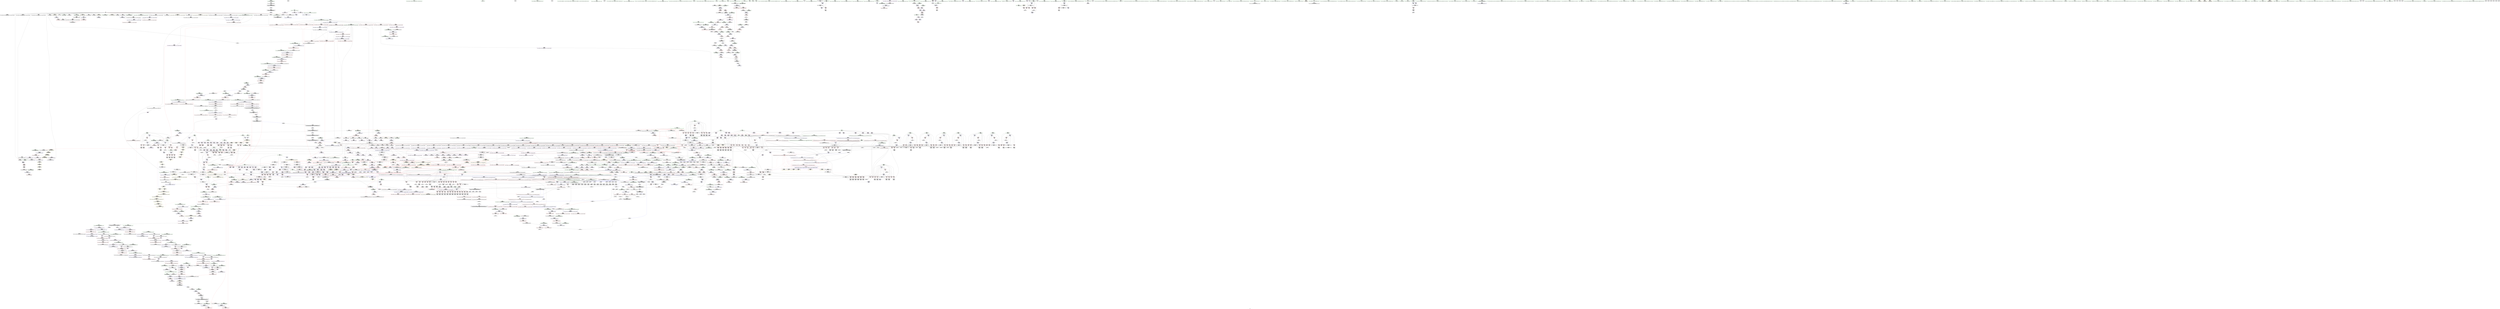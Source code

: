 digraph "SVFG" {
	label="SVFG";

	Node0x55870b29c910 [shape=record,color=grey,label="{NodeID: 0\nNullPtr|{|<s29>147}}"];
	Node0x55870b29c910 -> Node0x55870b692880[style=solid];
	Node0x55870b29c910 -> Node0x55870b692980[style=solid];
	Node0x55870b29c910 -> Node0x55870b692a50[style=solid];
	Node0x55870b29c910 -> Node0x55870b692b20[style=solid];
	Node0x55870b29c910 -> Node0x55870b692bf0[style=solid];
	Node0x55870b29c910 -> Node0x55870b692cc0[style=solid];
	Node0x55870b29c910 -> Node0x55870b692d90[style=solid];
	Node0x55870b29c910 -> Node0x55870b692e60[style=solid];
	Node0x55870b29c910 -> Node0x55870b692f30[style=solid];
	Node0x55870b29c910 -> Node0x55870b693000[style=solid];
	Node0x55870b29c910 -> Node0x55870b6930d0[style=solid];
	Node0x55870b29c910 -> Node0x55870b6931a0[style=solid];
	Node0x55870b29c910 -> Node0x55870b693270[style=solid];
	Node0x55870b29c910 -> Node0x55870b693340[style=solid];
	Node0x55870b29c910 -> Node0x55870b693410[style=solid];
	Node0x55870b29c910 -> Node0x55870b6934e0[style=solid];
	Node0x55870b29c910 -> Node0x55870b6935b0[style=solid];
	Node0x55870b29c910 -> Node0x55870b693680[style=solid];
	Node0x55870b29c910 -> Node0x55870b693750[style=solid];
	Node0x55870b29c910 -> Node0x55870b693820[style=solid];
	Node0x55870b29c910 -> Node0x55870b6938f0[style=solid];
	Node0x55870b29c910 -> Node0x55870b6cc9a0[style=solid];
	Node0x55870b29c910 -> Node0x55870b6d2c20[style=solid];
	Node0x55870b29c910 -> Node0x55870b6d2cf0[style=solid];
	Node0x55870b29c910 -> Node0x55870b6d2dc0[style=solid];
	Node0x55870b29c910 -> Node0x55870b6d4e40[style=solid];
	Node0x55870b29c910 -> Node0x55870adc78a0[style=solid];
	Node0x55870b29c910 -> Node0x55870b6b4500[style=solid];
	Node0x55870b29c910 -> Node0x55870b6b5580[style=solid];
	Node0x55870b29c910:s29 -> Node0x55870b6e8d20[style=solid,color=red];
	Node0x55870b68b3e0 [shape=record,color=black,label="{NodeID: 443\n627\<--625\nidxprom71\<--call69\n_Z4MAINv\n}"];
	Node0x55870b6dd2e0 [shape=record,color=black,label="{NodeID: 3100\n958 = PHI()\n}"];
	Node0x55870b69a900 [shape=record,color=red,label="{NodeID: 886\n334\<--227\n\<--j\n_Z5crashi\n}"];
	Node0x55870b69a900 -> Node0x55870b6b8580[style=solid];
	Node0x55870b6d0ad0 [shape=record,color=blue,label="{NodeID: 1329\n998\<--997\nthis.addr\<--this\n_ZNKSt6vectorIdSaIdEE4sizeEv\n}"];
	Node0x55870b6d0ad0 -> Node0x55870b6c1420[style=dashed];
	Node0x55870b683750 [shape=record,color=green,label="{NodeID: 222\n1678\<--1679\n_ZNKSt6vectorIdSaIdEE12_M_check_lenEmPKc\<--_ZNKSt6vectorIdSaIdEE12_M_check_lenEmPKc_field_insensitive\n}"];
	Node0x55870b6a6da0 [shape=record,color=purple,label="{NodeID: 665\n617\<--40\narrayidx64\<--a\n_Z4MAINv\n}"];
	Node0x55870b6a6da0 -> Node0x55870b6cef30[style=solid];
	Node0x55870b6c55f0 [shape=record,color=red,label="{NodeID: 1108\n1604\<--1599\n\<--__pos.addr\n_ZNSt6vectorIdSaIdEE15_M_erase_at_endEPd\n|{<s0>98}}"];
	Node0x55870b6c55f0:s0 -> Node0x55870b6e7830[style=solid,color=red];
	Node0x55870b3e6f60 [shape=record,color=green,label="{NodeID: 1\n7\<--1\n__dso_handle\<--dummyObj\nGlob }"];
	Node0x55870b68b4b0 [shape=record,color=black,label="{NodeID: 444\n647\<--646\nconv83\<--call82\n_Z4MAINv\n}"];
	Node0x55870b68b4b0 -> Node0x55870b6b6300[style=solid];
	Node0x55870b6dd3e0 [shape=record,color=black,label="{NodeID: 3101\n960 = PHI()\n}"];
	Node0x55870b69a9d0 [shape=record,color=red,label="{NodeID: 887\n340\<--227\n\<--j\n_Z5crashi\n}"];
	Node0x55870b69a9d0 -> Node0x55870b689840[style=solid];
	Node0x55870b79b690 [shape=record,color=yellow,style=double,label="{NodeID: 2437\n244V_1 = ENCHI(MR_244V_0)\npts\{23940000 \}\nFun[_ZNKSt13move_iteratorIPdE4baseEv]}"];
	Node0x55870b79b690 -> Node0x55870b6cb770[style=dashed];
	Node0x55870b6d0ba0 [shape=record,color=blue,label="{NodeID: 1330\n1019\<--1017\nthis.addr\<--this\n_ZNSt6vectorIdSaIdEE9push_backERKd\n}"];
	Node0x55870b6d0ba0 -> Node0x55870b6c1690[style=dashed];
	Node0x55870b683850 [shape=record,color=green,label="{NodeID: 223\n1682\<--1683\n_ZNSt6vectorIdSaIdEE5beginEv\<--_ZNSt6vectorIdSaIdEE5beginEv_field_insensitive\n}"];
	Node0x55870b6a6e70 [shape=record,color=purple,label="{NodeID: 666\n710\<--40\narrayidx120\<--a\n_Z4MAINv\n|{<s0>39}}"];
	Node0x55870b6a6e70:s0 -> Node0x55870b6e5af0[style=solid,color=red];
	Node0x55870b6c56c0 [shape=record,color=red,label="{NodeID: 1109\n1612\<--1599\n\<--__pos.addr\n_ZNSt6vectorIdSaIdEE15_M_erase_at_endEPd\n}"];
	Node0x55870b6c56c0 -> Node0x55870b6d4480[style=solid];
	Node0x55870b2764c0 [shape=record,color=green,label="{NodeID: 2\n9\<--1\n\<--dummyObj\nCan only get source location for instruction, argument, global var or function.|{<s0>14}}"];
	Node0x55870b2764c0:s0 -> Node0x55870b844400[style=solid,color=red];
	Node0x55870b68b580 [shape=record,color=black,label="{NodeID: 445\n654\<--653\nconv89\<--call88\n_Z4MAINv\n}"];
	Node0x55870b68b580 -> Node0x55870b7058e0[style=solid];
	Node0x55870b6dd4e0 [shape=record,color=black,label="{NodeID: 3102\n962 = PHI()\n}"];
	Node0x55870b69aaa0 [shape=record,color=red,label="{NodeID: 888\n350\<--227\n\<--j\n_Z5crashi\n}"];
	Node0x55870b69aaa0 -> Node0x55870b704ce0[style=solid];
	Node0x55870b6d0c70 [shape=record,color=blue,label="{NodeID: 1331\n1021\<--1018\n__x.addr\<--__x\n_ZNSt6vectorIdSaIdEE9push_backERKd\n}"];
	Node0x55870b6d0c70 -> Node0x55870b6c1760[style=dashed];
	Node0x55870b6d0c70 -> Node0x55870b6c1830[style=dashed];
	Node0x55870b683950 [shape=record,color=green,label="{NodeID: 224\n1687\<--1688\n_ZN9__gnu_cxxmiIPdSt6vectorIdSaIdEEEENS_17__normal_iteratorIT_T0_E15difference_typeERKS8_SB_\<--_ZN9__gnu_cxxmiIPdSt6vectorIdSaIdEEEENS_17__normal_iteratorIT_T0_E15difference_typeERKS8_SB__field_insensitive\n}"];
	Node0x55870b6a6f40 [shape=record,color=purple,label="{NodeID: 667\n714\<--40\narrayidx123\<--a\n_Z4MAINv\n|{<s0>39}}"];
	Node0x55870b6a6f40:s0 -> Node0x55870b6e5c80[style=solid,color=red];
	Node0x55870b6c5790 [shape=record,color=red,label="{NodeID: 1110\n1608\<--1607\n\<--_M_finish\n_ZNSt6vectorIdSaIdEE15_M_erase_at_endEPd\n|{<s0>98}}"];
	Node0x55870b6c5790:s0 -> Node0x55870b6e7be0[style=solid,color=red];
	Node0x55870b623f30 [shape=record,color=green,label="{NodeID: 3\n18\<--1\n\<--dummyObj\nCan only get source location for instruction, argument, global var or function.}"];
	Node0x55870b68b650 [shape=record,color=black,label="{NodeID: 446\n659\<--658\nconv93\<--\n_Z4MAINv\n|{<s0>31}}"];
	Node0x55870b68b650:s0 -> Node0x55870b845510[style=solid,color=red];
	Node0x55870b6dd5e0 [shape=record,color=black,label="{NodeID: 3103\n965 = PHI()\n}"];
	Node0x55870b69ab70 [shape=record,color=red,label="{NodeID: 889\n359\<--229\n\<--j64\n_Z5crashi\n}"];
	Node0x55870b69ab70 -> Node0x55870b6b7800[style=solid];
	Node0x55870b79b880 [shape=record,color=yellow,style=double,label="{NodeID: 2439\n432V_1 = ENCHI(MR_432V_0)\npts\{19620000 \}\nFun[_ZNSt6vectorIdSaIdEE5beginEv]|{<s0>138}}"];
	Node0x55870b79b880:s0 -> Node0x55870b6d73a0[style=dashed,color=red];
	Node0x55870b6d0d40 [shape=record,color=blue,label="{NodeID: 1332\n1051\<--1053\n_M_finish7\<--incdec.ptr\n_ZNSt6vectorIdSaIdEE9push_backERKd\n}"];
	Node0x55870b6d0d40 -> Node0x55870b783110[style=dashed];
	Node0x55870b683a50 [shape=record,color=green,label="{NodeID: 225\n1693\<--1694\n_ZNSt12_Vector_baseIdSaIdEE11_M_allocateEm\<--_ZNSt12_Vector_baseIdSaIdEE11_M_allocateEm_field_insensitive\n}"];
	Node0x55870b6a7010 [shape=record,color=purple,label="{NodeID: 668\n242\<--42\narrayidx2\<--b\n_Z5crashi\n}"];
	Node0x55870b6a7010 -> Node0x55870b69b2c0[style=solid];
	Node0x55870b7669b0 [shape=record,color=black,label="{NodeID: 2218\nMR_15V_5 = PHI(MR_15V_7, MR_15V_1, )\npts\{36 \}\n|{|<s2>12|<s3>12|<s4>12}}"];
	Node0x55870b7669b0 -> Node0x55870b7669b0[style=dashed];
	Node0x55870b7669b0 -> Node0x55870b76dcb0[style=dashed];
	Node0x55870b7669b0:s2 -> Node0x55870b6ccf80[style=dashed,color=red];
	Node0x55870b7669b0:s3 -> Node0x55870b7669b0[style=dashed,color=red];
	Node0x55870b7669b0:s4 -> Node0x55870b76dcb0[style=dashed,color=red];
	Node0x55870b6c5860 [shape=record,color=red,label="{NodeID: 1111\n1635\<--1626\n\<--__a.addr\n_ZNSt16allocator_traitsISaIdEE9constructIdJRKdEEEvRS0_PT_DpOT0_\n}"];
	Node0x55870b6c5860 -> Node0x55870b69f630[style=solid];
	Node0x55870b6237e0 [shape=record,color=green,label="{NodeID: 4\n21\<--1\n\<--dummyObj\nCan only get source location for instruction, argument, global var or function.}"];
	Node0x55870b68b720 [shape=record,color=black,label="{NodeID: 447\n666\<--665\nconv96\<--add95\n_Z4MAINv\n|{<s0>32}}"];
	Node0x55870b68b720:s0 -> Node0x55870b845510[style=solid,color=red];
	Node0x55870b6dd6b0 [shape=record,color=black,label="{NodeID: 3104\n1610 = PHI(1420, )\n|{<s0>98}}"];
	Node0x55870b6dd6b0:s0 -> Node0x55870b6e7de0[style=solid,color=red];
	Node0x55870b69ac40 [shape=record,color=red,label="{NodeID: 890\n363\<--229\n\<--j64\n_Z5crashi\n}"];
	Node0x55870b69ac40 -> Node0x55870b689ab0[style=solid];
	Node0x55870b79b960 [shape=record,color=yellow,style=double,label="{NodeID: 2440\n171V_1 = ENCHI(MR_171V_0)\npts\{390000 390001 \}\nFun[_ZNSt6vectorIdSaIdEE5beginEv]|{<s0>138}}"];
	Node0x55870b79b960:s0 -> Node0x55870b79e140[style=dashed,color=red];
	Node0x55870b6d0e10 [shape=record,color=blue,label="{NodeID: 1333\n1059\<--1056\ncoerce.dive\<--call\n_ZNSt6vectorIdSaIdEE9push_backERKd\n}"];
	Node0x55870b6d0e10 -> Node0x55870b6c1c40[style=dashed];
	Node0x55870b6d0e10 -> Node0x55870b783b10[style=dashed];
	Node0x55870b683b50 [shape=record,color=green,label="{NodeID: 226\n1713\<--1714\n_ZNK9__gnu_cxx17__normal_iteratorIPdSt6vectorIdSaIdEEE4baseEv\<--_ZNK9__gnu_cxx17__normal_iteratorIPdSt6vectorIdSaIdEEE4baseEv_field_insensitive\n}"];
	Node0x55870b6a70e0 [shape=record,color=purple,label="{NodeID: 669\n261\<--42\narrayidx14\<--b\n_Z5crashi\n}"];
	Node0x55870b6a70e0 -> Node0x55870b69b530[style=solid];
	Node0x55870b6c5930 [shape=record,color=red,label="{NodeID: 1112\n1637\<--1628\n\<--__p.addr\n_ZNSt16allocator_traitsISaIdEE9constructIdJRKdEEEvRS0_PT_DpOT0_\n|{<s0>101}}"];
	Node0x55870b6c5930:s0 -> Node0x55870b6eaac0[style=solid,color=red];
	Node0x55870b624030 [shape=record,color=green,label="{NodeID: 5\n35\<--1\n\<--dummyObj\nCan only get source location for instruction, argument, global var or function.}"];
	Node0x55870b68b7f0 [shape=record,color=black,label="{NodeID: 448\n672\<--671\nconv99\<--\n_Z4MAINv\n|{<s0>33}}"];
	Node0x55870b68b7f0:s0 -> Node0x55870b845510[style=solid,color=red];
	Node0x55870b6dd8b0 [shape=record,color=black,label="{NodeID: 3105\n1056 = PHI(1839, )\n}"];
	Node0x55870b6dd8b0 -> Node0x55870b6d0e10[style=solid];
	Node0x55870b69ad10 [shape=record,color=red,label="{NodeID: 891\n373\<--229\n\<--j64\n_Z5crashi\n}"];
	Node0x55870b69ad10 -> Node0x55870b689d20[style=solid];
	Node0x55870b6d0ee0 [shape=record,color=blue,label="{NodeID: 1334\n1072\<--1070\nthis.addr\<--this\n_ZNSt6vectorIdSaIdEEixEm\n}"];
	Node0x55870b6d0ee0 -> Node0x55870b6c1d10[style=dashed];
	Node0x55870b683c50 [shape=record,color=green,label="{NodeID: 227\n1720\<--1721\n_ZSt34__uninitialized_move_if_noexcept_aIPdS0_SaIdEET0_T_S3_S2_RT1_\<--_ZSt34__uninitialized_move_if_noexcept_aIPdS0_SaIdEET0_T_S3_S2_RT1__field_insensitive\n}"];
	Node0x55870b6a71b0 [shape=record,color=purple,label="{NodeID: 670\n268\<--42\narrayidx18\<--b\n_Z5crashi\n}"];
	Node0x55870b6a71b0 -> Node0x55870b69b600[style=solid];
	Node0x55870b7673b0 [shape=record,color=black,label="{NodeID: 2220\nMR_25V_4 = PHI(MR_25V_6, MR_25V_3, )\npts\{330000 \}\n|{|<s2>12|<s3>12|<s4>12|<s5>12}}"];
	Node0x55870b7673b0 -> Node0x55870b7673b0[style=dashed];
	Node0x55870b7673b0 -> Node0x55870b76e6b0[style=dashed];
	Node0x55870b7673b0:s2 -> Node0x55870b6994b0[style=dashed,color=red];
	Node0x55870b7673b0:s3 -> Node0x55870b699580[style=dashed,color=red];
	Node0x55870b7673b0:s4 -> Node0x55870b6cd050[style=dashed,color=red];
	Node0x55870b7673b0:s5 -> Node0x55870b76e6b0[style=dashed,color=red];
	Node0x55870b6c5a00 [shape=record,color=red,label="{NodeID: 1113\n1638\<--1630\n\<--__args.addr\n_ZNSt16allocator_traitsISaIdEE9constructIdJRKdEEEvRS0_PT_DpOT0_\n|{<s0>100}}"];
	Node0x55870b6c5a00:s0 -> Node0x55870b844dc0[style=solid,color=red];
	Node0x55870b6240f0 [shape=record,color=green,label="{NodeID: 6\n46\<--1\n_ZSt3cin\<--dummyObj\nGlob }"];
	Node0x55870b68b8c0 [shape=record,color=black,label="{NodeID: 449\n677\<--676\nconv102\<--add101\n_Z4MAINv\n|{<s0>34}}"];
	Node0x55870b68b8c0:s0 -> Node0x55870b845510[style=solid,color=red];
	Node0x55870b6dd9f0 [shape=record,color=black,label="{NodeID: 3106\n1092 = PHI()\n}"];
	Node0x55870b6dd9f0 -> Node0x55870b69e2b0[style=solid];
	Node0x55870b69ade0 [shape=record,color=red,label="{NodeID: 892\n378\<--229\n\<--j64\n_Z5crashi\n}"];
	Node0x55870b69ade0 -> Node0x55870b7052e0[style=solid];
	Node0x55870b6d0fb0 [shape=record,color=blue,label="{NodeID: 1335\n1074\<--1071\n__n.addr\<--__n\n_ZNSt6vectorIdSaIdEEixEm\n}"];
	Node0x55870b6d0fb0 -> Node0x55870b6c1de0[style=dashed];
	Node0x55870b68c410 [shape=record,color=green,label="{NodeID: 228\n1756\<--1757\n_ZNSt16allocator_traitsISaIdEE7destroyIdEEvRS0_PT_\<--_ZNSt16allocator_traitsISaIdEE7destroyIdEEvRS0_PT__field_insensitive\n}"];
	Node0x55870b6a7280 [shape=record,color=purple,label="{NodeID: 671\n287\<--42\narrayidx30\<--b\n_Z5crashi\n}"];
	Node0x55870b6a7280 -> Node0x55870b69b870[style=solid];
	Node0x55870b7678b0 [shape=record,color=black,label="{NodeID: 2221\nMR_15V_3 = PHI(MR_15V_5, MR_15V_2, )\npts\{36 \}\n|{|<s2>14|<s3>14|<s4>14|<s5>46|<s6>46}}"];
	Node0x55870b7678b0 -> Node0x55870b6986e0[style=dashed];
	Node0x55870b7678b0 -> Node0x55870b7678b0[style=dashed];
	Node0x55870b7678b0:s2 -> Node0x55870b6ccf80[style=dashed,color=red];
	Node0x55870b7678b0:s3 -> Node0x55870b7669b0[style=dashed,color=red];
	Node0x55870b7678b0:s4 -> Node0x55870b76dcb0[style=dashed,color=red];
	Node0x55870b7678b0:s5 -> Node0x55870b776db0[style=dashed,color=blue];
	Node0x55870b7678b0:s6 -> Node0x55870b793210[style=dashed,color=blue];
	Node0x55870b6c5ad0 [shape=record,color=red,label="{NodeID: 1114\n1674\<--1652\nthis1\<--this.addr\n_ZNSt6vectorIdSaIdEE17_M_realloc_insertIJRKdEEEvN9__gnu_cxx17__normal_iteratorIPdS1_EEDpOT_\n|{|<s19>102|<s20>103}}"];
	Node0x55870b6c5ad0 -> Node0x55870b69f700[style=solid];
	Node0x55870b6c5ad0 -> Node0x55870b69f7d0[style=solid];
	Node0x55870b6c5ad0 -> Node0x55870b69f8a0[style=solid];
	Node0x55870b6c5ad0 -> Node0x55870b69f970[style=solid];
	Node0x55870b6c5ad0 -> Node0x55870b69fa40[style=solid];
	Node0x55870b6c5ad0 -> Node0x55870b69fb10[style=solid];
	Node0x55870b6c5ad0 -> Node0x55870b69fbe0[style=solid];
	Node0x55870b6c5ad0 -> Node0x55870b69fcb0[style=solid];
	Node0x55870b6c5ad0 -> Node0x55870b69fd80[style=solid];
	Node0x55870b6c5ad0 -> Node0x55870b69fe50[style=solid];
	Node0x55870b6c5ad0 -> Node0x55870b69ff20[style=solid];
	Node0x55870b6c5ad0 -> Node0x55870b69fff0[style=solid];
	Node0x55870b6c5ad0 -> Node0x55870b6a00c0[style=solid];
	Node0x55870b6c5ad0 -> Node0x55870b6a0190[style=solid];
	Node0x55870b6c5ad0 -> Node0x55870b6a0260[style=solid];
	Node0x55870b6c5ad0 -> Node0x55870b6a0330[style=solid];
	Node0x55870b6c5ad0 -> Node0x55870b6a0400[style=solid];
	Node0x55870b6c5ad0 -> Node0x55870b6a04d0[style=solid];
	Node0x55870b6c5ad0 -> Node0x55870b6a05a0[style=solid];
	Node0x55870b6c5ad0:s19 -> Node0x55870b843e30[style=solid,color=red];
	Node0x55870b6c5ad0:s20 -> Node0x55870b6e7720[style=solid,color=red];
	Node0x55870b6241b0 [shape=record,color=green,label="{NodeID: 7\n47\<--1\n_ZSt4cout\<--dummyObj\nGlob }"];
	Node0x55870b68b990 [shape=record,color=black,label="{NodeID: 450\n688\<--687\nidxprom107\<--\n_Z4MAINv\n}"];
	Node0x55870b6ddac0 [shape=record,color=black,label="{NodeID: 3107\n1108 = PHI(2519, )\n}"];
	Node0x55870b6ddac0 -> Node0x55870b6c2390[style=solid];
	Node0x55870b69aeb0 [shape=record,color=red,label="{NodeID: 893\n397\<--231\n\<--i83\n_Z5crashi\n}"];
	Node0x55870b69aeb0 -> Node0x55870b6b4b00[style=solid];
	Node0x55870b6d1080 [shape=record,color=blue,label="{NodeID: 1336\n1088\<--1087\n__x.addr\<--__x\n_ZSt3absd\n}"];
	Node0x55870b6d1080 -> Node0x55870b6c1f80[style=dashed];
	Node0x55870b68c4a0 [shape=record,color=green,label="{NodeID: 229\n1765\<--1766\n__cxa_end_catch\<--__cxa_end_catch_field_insensitive\n}"];
	Node0x55870b6a7350 [shape=record,color=purple,label="{NodeID: 672\n295\<--42\narrayidx34\<--b\n_Z5crashi\n}"];
	Node0x55870b6a7350 -> Node0x55870b69b940[style=solid];
	Node0x55870b767db0 [shape=record,color=black,label="{NodeID: 2222\nMR_41V_3 = PHI(MR_41V_4, MR_41V_2, )\npts\{232 \}\n}"];
	Node0x55870b767db0 -> Node0x55870b69aeb0[style=dashed];
	Node0x55870b767db0 -> Node0x55870b69af80[style=dashed];
	Node0x55870b767db0 -> Node0x55870b69b050[style=dashed];
	Node0x55870b767db0 -> Node0x55870b69b120[style=dashed];
	Node0x55870b767db0 -> Node0x55870b6ce230[style=dashed];
	Node0x55870b6c5ba0 [shape=record,color=red,label="{NodeID: 1115\n1704\<--1654\n\<--__args.addr\n_ZNSt6vectorIdSaIdEE17_M_realloc_insertIJRKdEEEvN9__gnu_cxx17__normal_iteratorIPdS1_EEDpOT_\n|{<s0>106}}"];
	Node0x55870b6c5ba0:s0 -> Node0x55870b844dc0[style=solid,color=red];
	Node0x55870b624270 [shape=record,color=green,label="{NodeID: 8\n48\<--1\n.str\<--dummyObj\nGlob }"];
	Node0x55870b68ba60 [shape=record,color=black,label="{NodeID: 451\n693\<--692\nidxprom110\<--add109\n_Z4MAINv\n}"];
	Node0x55870b6ddc30 [shape=record,color=black,label="{NodeID: 3108\n1114 = PHI(2519, )\n}"];
	Node0x55870b6ddc30 -> Node0x55870b6c2460[style=solid];
	Node0x55870b69af80 [shape=record,color=red,label="{NodeID: 894\n401\<--231\n\<--i83\n_Z5crashi\n}"];
	Node0x55870b69af80 -> Node0x55870b689df0[style=solid];
	Node0x55870b79bd10 [shape=record,color=yellow,style=double,label="{NodeID: 2444\n281V_1 = ENCHI(MR_281V_0)\npts\{1208 \}\nFun[_ZSt5fixedRSt8ios_base]}"];
	Node0x55870b79bd10 -> Node0x55870b6d1be0[style=dashed];
	Node0x55870b6d1150 [shape=record,color=blue,label="{NodeID: 1337\n1099\<--1097\n__a.addr\<--__a\n_ZSt4swapIdENSt9enable_ifIXsr6__and_ISt6__not_ISt15__is_tuple_likeIT_EESt21is_move_constructibleIS3_ESt18is_move_assignableIS3_EEE5valueEvE4typeERS3_SC_\n}"];
	Node0x55870b6d1150 -> Node0x55870b6c2050[style=dashed];
	Node0x55870b6d1150 -> Node0x55870b6c2120[style=dashed];
	Node0x55870b68c5a0 [shape=record,color=green,label="{NodeID: 230\n1778\<--1779\n__cxa_rethrow\<--__cxa_rethrow_field_insensitive\n}"];
	Node0x55870b6a7420 [shape=record,color=purple,label="{NodeID: 673\n314\<--42\narrayidx46\<--b\n_Z5crashi\n}"];
	Node0x55870b6a7420 -> Node0x55870b69bbb0[style=solid];
	Node0x55870b7682b0 [shape=record,color=black,label="{NodeID: 2223\nMR_25V_2 = PHI(MR_25V_4, MR_25V_1, )\npts\{330000 \}\n|{|<s2>14|<s3>14|<s4>14|<s5>14|<s6>46|<s7>46}}"];
	Node0x55870b7682b0 -> Node0x55870b69bd50[style=dashed];
	Node0x55870b7682b0 -> Node0x55870b7682b0[style=dashed];
	Node0x55870b7682b0:s2 -> Node0x55870b6994b0[style=dashed,color=red];
	Node0x55870b7682b0:s3 -> Node0x55870b699580[style=dashed,color=red];
	Node0x55870b7682b0:s4 -> Node0x55870b6cd050[style=dashed,color=red];
	Node0x55870b7682b0:s5 -> Node0x55870b76e6b0[style=dashed,color=red];
	Node0x55870b7682b0:s6 -> Node0x55870b776db0[style=dashed,color=blue];
	Node0x55870b7682b0:s7 -> Node0x55870b793210[style=dashed,color=blue];
	Node0x55870b6c5c70 [shape=record,color=red,label="{NodeID: 1116\n1691\<--1656\n\<--__len\n_ZNSt6vectorIdSaIdEE17_M_realloc_insertIJRKdEEEvN9__gnu_cxx17__normal_iteratorIPdS1_EEDpOT_\n|{<s0>105}}"];
	Node0x55870b6c5c70:s0 -> Node0x55870b6e59e0[style=solid,color=red];
	Node0x55870b624370 [shape=record,color=green,label="{NodeID: 9\n50\<--1\n.str.2\<--dummyObj\nGlob }"];
	Node0x55870b68bb30 [shape=record,color=black,label="{NodeID: 452\n699\<--698\nconv114\<--\n_Z4MAINv\n|{<s0>36}}"];
	Node0x55870b68bb30:s0 -> Node0x55870b845510[style=solid,color=red];
	Node0x55870b6ddd70 [shape=record,color=black,label="{NodeID: 3109\n1118 = PHI(2519, )\n}"];
	Node0x55870b6ddd70 -> Node0x55870b6c2530[style=solid];
	Node0x55870b69b050 [shape=record,color=red,label="{NodeID: 895\n407\<--231\n\<--i83\n_Z5crashi\n|{<s0>14}}"];
	Node0x55870b69b050:s0 -> Node0x55870b8441f0[style=solid,color=red];
	Node0x55870b79be20 [shape=record,color=yellow,style=double,label="{NodeID: 2445\n106V_1 = ENCHI(MR_106V_0)\npts\{2190 \}\nFun[_ZNSt20__uninitialized_copyILb1EE13__uninit_copyISt13move_iteratorIPdES3_EET0_T_S6_S5_]|{<s0>160}}"];
	Node0x55870b79be20:s0 -> Node0x55870b799580[style=dashed,color=red];
	Node0x55870b6d1220 [shape=record,color=blue,label="{NodeID: 1338\n1101\<--1098\n__b.addr\<--__b\n_ZSt4swapIdENSt9enable_ifIXsr6__and_ISt6__not_ISt15__is_tuple_likeIT_EESt21is_move_constructibleIS3_ESt18is_move_assignableIS3_EEE5valueEvE4typeERS3_SC_\n}"];
	Node0x55870b6d1220 -> Node0x55870b6c21f0[style=dashed];
	Node0x55870b6d1220 -> Node0x55870b6c22c0[style=dashed];
	Node0x55870b68c6a0 [shape=record,color=green,label="{NodeID: 231\n1841\<--1842\nretval\<--retval_field_insensitive\n_ZNSt6vectorIdSaIdEE3endEv\n|{|<s1>125}}"];
	Node0x55870b68c6a0 -> Node0x55870b694920[style=solid];
	Node0x55870b68c6a0:s1 -> Node0x55870b6e96f0[style=solid,color=red];
	Node0x55870b6a74f0 [shape=record,color=purple,label="{NodeID: 674\n575\<--42\narrayidx43\<--b\n_Z4MAINv\n}"];
	Node0x55870b6a74f0 -> Node0x55870b6cebf0[style=solid];
	Node0x55870b6c5d40 [shape=record,color=red,label="{NodeID: 1117\n1775\<--1656\n\<--__len\n_ZNSt6vectorIdSaIdEE17_M_realloc_insertIJRKdEEEvN9__gnu_cxx17__normal_iteratorIPdS1_EEDpOT_\n|{<s0>119}}"];
	Node0x55870b6c5d40:s0 -> Node0x55870b6e6190[style=solid,color=red];
	Node0x55870b624470 [shape=record,color=green,label="{NodeID: 10\n52\<--1\n.str.3\<--dummyObj\nGlob }"];
	Node0x55870b68bc00 [shape=record,color=black,label="{NodeID: 453\n703\<--702\nconv117\<--add116\n_Z4MAINv\n|{<s0>37}}"];
	Node0x55870b68bc00:s0 -> Node0x55870b845510[style=solid,color=red];
	Node0x55870b6ddeb0 [shape=record,color=black,label="{NodeID: 3110\n1135 = PHI(2526, )\n}"];
	Node0x55870b6ddeb0 -> Node0x55870b6c2940[style=solid];
	Node0x55870b69b120 [shape=record,color=red,label="{NodeID: 896\n411\<--231\n\<--i83\n_Z5crashi\n}"];
	Node0x55870b69b120 -> Node0x55870b7040e0[style=solid];
	Node0x55870b6d12f0 [shape=record,color=blue,label="{NodeID: 1339\n1103\<--1111\n__tmp\<--\n_ZSt4swapIdENSt9enable_ifIXsr6__and_ISt6__not_ISt15__is_tuple_likeIT_EESt21is_move_constructibleIS3_ESt18is_move_assignableIS3_EEE5valueEvE4typeERS3_SC_\n}"];
	Node0x55870b6d12f0 -> Node0x55870b6c2460[style=dashed];
	Node0x55870b6d12f0 -> Node0x55870b6c2530[style=dashed];
	Node0x55870b68c770 [shape=record,color=green,label="{NodeID: 232\n1843\<--1844\nthis.addr\<--this.addr_field_insensitive\n_ZNSt6vectorIdSaIdEE3endEv\n}"];
	Node0x55870b68c770 -> Node0x55870b6c74d0[style=solid];
	Node0x55870b68c770 -> Node0x55870b6d5730[style=solid];
	Node0x55870b6a75c0 [shape=record,color=purple,label="{NodeID: 675\n623\<--42\narrayidx68\<--b\n_Z4MAINv\n}"];
	Node0x55870b6a75c0 -> Node0x55870b6cf000[style=solid];
	Node0x55870b6c5e10 [shape=record,color=red,label="{NodeID: 1118\n1821\<--1656\n\<--__len\n_ZNSt6vectorIdSaIdEE17_M_realloc_insertIJRKdEEEvN9__gnu_cxx17__normal_iteratorIPdS1_EEDpOT_\n}"];
	Node0x55870b624570 [shape=record,color=green,label="{NodeID: 11\n54\<--1\n.str.4\<--dummyObj\nGlob }"];
	Node0x55870b68bcd0 [shape=record,color=black,label="{NodeID: 454\n709\<--708\nidxprom119\<--\n_Z4MAINv\n}"];
	Node0x55870b6ddff0 [shape=record,color=black,label="{NodeID: 3111\n1141 = PHI(2526, )\n}"];
	Node0x55870b6ddff0 -> Node0x55870b6c2a10[style=solid];
	Node0x55870b69b1f0 [shape=record,color=red,label="{NodeID: 897\n237\<--236\n\<--arrayidx\n_Z5crashi\n}"];
	Node0x55870b69b1f0 -> Node0x55870b6b7500[style=solid];
	Node0x55870b6d13c0 [shape=record,color=blue,label="{NodeID: 1340\n1116\<--1115\n\<--\n_ZSt4swapIdENSt9enable_ifIXsr6__and_ISt6__not_ISt15__is_tuple_likeIT_EESt21is_move_constructibleIS3_ESt18is_move_assignableIS3_EEE5valueEvE4typeERS3_SC_\n}"];
	Node0x55870b6d13c0 -> Node0x55870b6c2530[style=dashed];
	Node0x55870b6d13c0 -> Node0x55870b6d1490[style=dashed];
	Node0x55870b68c840 [shape=record,color=green,label="{NodeID: 233\n1851\<--1852\n_ZN9__gnu_cxx17__normal_iteratorIPdSt6vectorIdSaIdEEEC2ERKS1_\<--_ZN9__gnu_cxx17__normal_iteratorIPdSt6vectorIdSaIdEEEC2ERKS1__field_insensitive\n}"];
	Node0x55870b6a7690 [shape=record,color=purple,label="{NodeID: 676\n720\<--42\narrayidx125\<--b\n_Z4MAINv\n|{<s0>40}}"];
	Node0x55870b6a7690:s0 -> Node0x55870b6e5af0[style=solid,color=red];
	Node0x55870b6c5ee0 [shape=record,color=red,label="{NodeID: 1119\n1702\<--1658\n\<--__elems_before\n_ZNSt6vectorIdSaIdEE17_M_realloc_insertIJRKdEEEvN9__gnu_cxx17__normal_iteratorIPdS1_EEDpOT_\n}"];
	Node0x55870b624670 [shape=record,color=green,label="{NodeID: 12\n57\<--1\n\<--dummyObj\nCan only get source location for instruction, argument, global var or function.}"];
	Node0x55870b68bda0 [shape=record,color=black,label="{NodeID: 455\n713\<--712\nidxprom122\<--add121\n_Z4MAINv\n}"];
	Node0x55870b6de130 [shape=record,color=black,label="{NodeID: 3112\n1145 = PHI(2526, )\n}"];
	Node0x55870b6de130 -> Node0x55870b6c2ae0[style=solid];
	Node0x55870b69b2c0 [shape=record,color=red,label="{NodeID: 898\n243\<--242\n\<--arrayidx2\n_Z5crashi\n}"];
	Node0x55870b69b2c0 -> Node0x55870b6884c0[style=solid];
	Node0x55870b6d1490 [shape=record,color=blue,label="{NodeID: 1341\n1120\<--1119\n\<--\n_ZSt4swapIdENSt9enable_ifIXsr6__and_ISt6__not_ISt15__is_tuple_likeIT_EESt21is_move_constructibleIS3_ESt18is_move_assignableIS3_EEE5valueEvE4typeERS3_SC_\n|{<s0>38}}"];
	Node0x55870b6d1490:s0 -> Node0x55870b790010[style=dashed,color=blue];
	Node0x55870b68c940 [shape=record,color=green,label="{NodeID: 234\n1860\<--1861\nthis.addr\<--this.addr_field_insensitive\n_ZN9__gnu_cxx13new_allocatorIdE9constructIdJRKdEEEvPT_DpOT0_\n}"];
	Node0x55870b68c940 -> Node0x55870b6c7670[style=solid];
	Node0x55870b68c940 -> Node0x55870b6d5800[style=solid];
	Node0x55870b6a7760 [shape=record,color=purple,label="{NodeID: 677\n724\<--42\narrayidx128\<--b\n_Z4MAINv\n|{<s0>40}}"];
	Node0x55870b6a7760:s0 -> Node0x55870b6e5c80[style=solid,color=red];
	Node0x55870b6c5fb0 [shape=record,color=red,label="{NodeID: 1120\n1753\<--1658\n\<--__elems_before\n_ZNSt6vectorIdSaIdEE17_M_realloc_insertIJRKdEEEvN9__gnu_cxx17__normal_iteratorIPdS1_EEDpOT_\n}"];
	Node0x55870b624770 [shape=record,color=green,label="{NodeID: 13\n170\<--1\n\<--dummyObj\nCan only get source location for instruction, argument, global var or function.}"];
	Node0x55870b68be70 [shape=record,color=black,label="{NodeID: 456\n719\<--718\nidxprom124\<--\n_Z4MAINv\n}"];
	Node0x55870b6de270 [shape=record,color=black,label="{NodeID: 3113\n1174 = PHI()\n}"];
	Node0x55870b69b390 [shape=record,color=red,label="{NodeID: 899\n249\<--248\n\<--arrayidx6\n_Z5crashi\n}"];
	Node0x55870b69b390 -> Node0x55870b688660[style=solid];
	Node0x55870b6d1560 [shape=record,color=blue,label="{NodeID: 1342\n1126\<--1124\n__a.addr\<--__a\n_ZSt4swapIiENSt9enable_ifIXsr6__and_ISt6__not_ISt15__is_tuple_likeIT_EESt21is_move_constructibleIS3_ESt18is_move_assignableIS3_EEE5valueEvE4typeERS3_SC_\n}"];
	Node0x55870b6d1560 -> Node0x55870b6c2600[style=dashed];
	Node0x55870b6d1560 -> Node0x55870b6c26d0[style=dashed];
	Node0x55870b68ca10 [shape=record,color=green,label="{NodeID: 235\n1862\<--1863\n__p.addr\<--__p.addr_field_insensitive\n_ZN9__gnu_cxx13new_allocatorIdE9constructIdJRKdEEEvPT_DpOT0_\n}"];
	Node0x55870b68ca10 -> Node0x55870b6c7740[style=solid];
	Node0x55870b68ca10 -> Node0x55870b6d58d0[style=solid];
	Node0x55870b6a7830 [shape=record,color=purple,label="{NodeID: 678\n236\<--44\narrayidx\<--isAdd\n_Z5crashi\n}"];
	Node0x55870b6a7830 -> Node0x55870b69b1f0[style=solid];
	Node0x55870b769bb0 [shape=record,color=black,label="{NodeID: 2228\nMR_33V_3 = PHI(MR_33V_4, MR_33V_2, )\npts\{224 \}\n}"];
	Node0x55870b769bb0 -> Node0x55870b69a280[style=dashed];
	Node0x55870b769bb0 -> Node0x55870b69a350[style=dashed];
	Node0x55870b769bb0 -> Node0x55870b69a420[style=dashed];
	Node0x55870b769bb0 -> Node0x55870b69a4f0[style=dashed];
	Node0x55870b769bb0 -> Node0x55870b69a5c0[style=dashed];
	Node0x55870b769bb0 -> Node0x55870b69a690[style=dashed];
	Node0x55870b769bb0 -> Node0x55870b6cdfc0[style=dashed];
	Node0x55870b6c6080 [shape=record,color=red,label="{NodeID: 1121\n1696\<--1662\n\<--__new_start\n_ZNSt6vectorIdSaIdEE17_M_realloc_insertIJRKdEEEvN9__gnu_cxx17__normal_iteratorIPdS1_EEDpOT_\n}"];
	Node0x55870b6c6080 -> Node0x55870b6d4d70[style=solid];
	Node0x55870b624870 [shape=record,color=green,label="{NodeID: 14\n180\<--1\n\<--dummyObj\nCan only get source location for instruction, argument, global var or function.}"];
	Node0x55870b68bf40 [shape=record,color=black,label="{NodeID: 457\n723\<--722\nidxprom127\<--add126\n_Z4MAINv\n}"];
	Node0x55870b6de340 [shape=record,color=black,label="{NodeID: 3114\n2324 = PHI(2328, )\n}"];
	Node0x55870b6de340 -> Node0x55870b6a2ca0[style=solid];
	Node0x55870b69b460 [shape=record,color=red,label="{NodeID: 900\n256\<--255\n\<--arrayidx10\n_Z5crashi\n}"];
	Node0x55870b69b460 -> Node0x55870b688800[style=solid];
	Node0x55870b6d1630 [shape=record,color=blue,label="{NodeID: 1343\n1128\<--1125\n__b.addr\<--__b\n_ZSt4swapIiENSt9enable_ifIXsr6__and_ISt6__not_ISt15__is_tuple_likeIT_EESt21is_move_constructibleIS3_ESt18is_move_assignableIS3_EEE5valueEvE4typeERS3_SC_\n}"];
	Node0x55870b6d1630 -> Node0x55870b6c27a0[style=dashed];
	Node0x55870b6d1630 -> Node0x55870b6c2870[style=dashed];
	Node0x55870b68cae0 [shape=record,color=green,label="{NodeID: 236\n1864\<--1865\n__args.addr\<--__args.addr_field_insensitive\n_ZN9__gnu_cxx13new_allocatorIdE9constructIdJRKdEEEvPT_DpOT0_\n}"];
	Node0x55870b68cae0 -> Node0x55870b6c7810[style=solid];
	Node0x55870b68cae0 -> Node0x55870b6d59a0[style=solid];
	Node0x55870b6a7900 [shape=record,color=purple,label="{NodeID: 679\n580\<--44\narrayidx47\<--isAdd\n_Z4MAINv\n}"];
	Node0x55870b6a7900 -> Node0x55870b6cecc0[style=solid];
	Node0x55870b76a0b0 [shape=record,color=black,label="{NodeID: 2229\nMR_35V_2 = PHI(MR_35V_4, MR_35V_1, )\npts\{226 \}\n}"];
	Node0x55870b76a0b0 -> Node0x55870b6cd940[style=dashed];
	Node0x55870b6c6150 [shape=record,color=red,label="{NodeID: 1122\n1701\<--1662\n\<--__new_start\n_ZNSt6vectorIdSaIdEE17_M_realloc_insertIJRKdEEEvN9__gnu_cxx17__normal_iteratorIPdS1_EEDpOT_\n}"];
	Node0x55870b6c6150 -> Node0x55870b697430[style=solid];
	Node0x55870b624970 [shape=record,color=green,label="{NodeID: 15\n189\<--1\n\<--dummyObj\nCan only get source location for instruction, argument, global var or function.}"];
	Node0x55870b68c010 [shape=record,color=black,label="{NodeID: 458\n727\<--726\nidxprom129\<--\n_Z4MAINv\n}"];
	Node0x55870b6de4b0 [shape=record,color=black,label="{NodeID: 3115\n2352 = PHI(2391, )\n|{<s0>165}}"];
	Node0x55870b6de4b0:s0 -> Node0x55870b6e4530[style=solid,color=red];
	Node0x55870b69b530 [shape=record,color=red,label="{NodeID: 901\n262\<--261\n\<--arrayidx14\n_Z5crashi\n}"];
	Node0x55870b69b530 -> Node0x55870b6889a0[style=solid];
	Node0x55870b6d1700 [shape=record,color=blue,label="{NodeID: 1344\n1130\<--1138\n__tmp\<--\n_ZSt4swapIiENSt9enable_ifIXsr6__and_ISt6__not_ISt15__is_tuple_likeIT_EESt21is_move_constructibleIS3_ESt18is_move_assignableIS3_EEE5valueEvE4typeERS3_SC_\n}"];
	Node0x55870b6d1700 -> Node0x55870b6c2a10[style=dashed];
	Node0x55870b6d1700 -> Node0x55870b6c2ae0[style=dashed];
	Node0x55870b68cbb0 [shape=record,color=green,label="{NodeID: 237\n1880\<--1881\n__t.addr\<--__t.addr_field_insensitive\n_ZSt7forwardIRKdEOT_RNSt16remove_referenceIS2_E4typeE\n}"];
	Node0x55870b68cbb0 -> Node0x55870b6c79b0[style=solid];
	Node0x55870b68cbb0 -> Node0x55870b6d5b40[style=solid];
	Node0x55870b6a79d0 [shape=record,color=purple,label="{NodeID: 680\n628\<--44\narrayidx72\<--isAdd\n_Z4MAINv\n}"];
	Node0x55870b6a79d0 -> Node0x55870b6cf0d0[style=solid];
	Node0x55870b76a5b0 [shape=record,color=black,label="{NodeID: 2230\nMR_37V_2 = PHI(MR_37V_4, MR_37V_1, )\npts\{228 \}\n}"];
	Node0x55870b76a5b0 -> Node0x55870b6cda10[style=dashed];
	Node0x55870b6c6220 [shape=record,color=red,label="{NodeID: 1123\n1716\<--1662\n\<--__new_start\n_ZNSt6vectorIdSaIdEE17_M_realloc_insertIJRKdEEEvN9__gnu_cxx17__normal_iteratorIPdS1_EEDpOT_\n|{<s0>110}}"];
	Node0x55870b6c6220:s0 -> Node0x55870b6eaf80[style=solid,color=red];
	Node0x55870b624a70 [shape=record,color=green,label="{NodeID: 16\n389\<--1\n\<--dummyObj\nCan only get source location for instruction, argument, global var or function.}"];
	Node0x55870b68c0e0 [shape=record,color=black,label="{NodeID: 459\n731\<--730\nidxprom132\<--add131\n_Z4MAINv\n}"];
	Node0x55870b6de5f0 [shape=record,color=black,label="{NodeID: 3116\n2360 = PHI(2391, )\n|{<s0>165}}"];
	Node0x55870b6de5f0:s0 -> Node0x55870b6e4640[style=solid,color=red];
	Node0x55870b69b600 [shape=record,color=red,label="{NodeID: 902\n269\<--268\n\<--arrayidx18\n_Z5crashi\n}"];
	Node0x55870b69b600 -> Node0x55870b688b40[style=solid];
	Node0x55870b6d17d0 [shape=record,color=blue,label="{NodeID: 1345\n1143\<--1142\n\<--\n_ZSt4swapIiENSt9enable_ifIXsr6__and_ISt6__not_ISt15__is_tuple_likeIT_EESt21is_move_constructibleIS3_ESt18is_move_assignableIS3_EEE5valueEvE4typeERS3_SC_\n}"];
	Node0x55870b6d17d0 -> Node0x55870b6c2ae0[style=dashed];
	Node0x55870b6d17d0 -> Node0x55870b6d18a0[style=dashed];
	Node0x55870b68cc80 [shape=record,color=green,label="{NodeID: 238\n1889\<--1890\nthis.addr\<--this.addr_field_insensitive\n_ZNKSt6vectorIdSaIdEE12_M_check_lenEmPKc\n}"];
	Node0x55870b68cc80 -> Node0x55870b6c7a80[style=solid];
	Node0x55870b68cc80 -> Node0x55870b6d5c10[style=solid];
	Node0x55870b6a7aa0 [shape=record,color=purple,label="{NodeID: 681\n689\<--44\narrayidx108\<--isAdd\n_Z4MAINv\n}"];
	Node0x55870b6a7aa0 -> Node0x55870b6c0c00[style=solid];
	Node0x55870b76aab0 [shape=record,color=black,label="{NodeID: 2231\nMR_39V_2 = PHI(MR_39V_6, MR_39V_1, )\npts\{230 \}\n}"];
	Node0x55870b76aab0 -> Node0x55870b6cdc80[style=dashed];
	Node0x55870b76aab0 -> Node0x55870b76aab0[style=dashed];
	Node0x55870b6c62f0 [shape=record,color=red,label="{NodeID: 1124\n1752\<--1662\n\<--__new_start\n_ZNSt6vectorIdSaIdEE17_M_realloc_insertIJRKdEEEvN9__gnu_cxx17__normal_iteratorIPdS1_EEDpOT_\n}"];
	Node0x55870b6c62f0 -> Node0x55870b697500[style=solid];
	Node0x55870b624b70 [shape=record,color=green,label="{NodeID: 17\n390\<--1\n\<--dummyObj\nCan only get source location for instruction, argument, global var or function.}"];
	Node0x55870b68c1b0 [shape=record,color=black,label="{NodeID: 460\n765\<--764\nidxprom151\<--\n_Z4MAINv\n}"];
	Node0x55870b6de730 [shape=record,color=black,label="{NodeID: 3117\n2362 = PHI(2366, )\n}"];
	Node0x55870b6de730 -> Node0x55870b6a30b0[style=solid];
	Node0x55870b69b6d0 [shape=record,color=red,label="{NodeID: 903\n275\<--274\n\<--arrayidx22\n_Z5crashi\n}"];
	Node0x55870b69b6d0 -> Node0x55870b688ce0[style=solid];
	Node0x55870b6d18a0 [shape=record,color=blue,label="{NodeID: 1346\n1147\<--1146\n\<--\n_ZSt4swapIiENSt9enable_ifIXsr6__and_ISt6__not_ISt15__is_tuple_likeIT_EESt21is_move_constructibleIS3_ESt18is_move_assignableIS3_EEE5valueEvE4typeERS3_SC_\n|{<s0>39|<s1>39|<s2>39|<s3>40|<s4>40|<s5>40|<s6>41|<s7>41|<s8>41}}"];
	Node0x55870b6d18a0:s0 -> Node0x55870b7c1cf0[style=dashed,color=blue];
	Node0x55870b6d18a0:s1 -> Node0x55870b7c1e50[style=dashed,color=blue];
	Node0x55870b6d18a0:s2 -> Node0x55870b7c1f30[style=dashed,color=blue];
	Node0x55870b6d18a0:s3 -> Node0x55870b7c2010[style=dashed,color=blue];
	Node0x55870b6d18a0:s4 -> Node0x55870b7c2170[style=dashed,color=blue];
	Node0x55870b6d18a0:s5 -> Node0x55870b7c2250[style=dashed,color=blue];
	Node0x55870b6d18a0:s6 -> Node0x55870b790510[style=dashed,color=blue];
	Node0x55870b6d18a0:s7 -> Node0x55870b790a10[style=dashed,color=blue];
	Node0x55870b6d18a0:s8 -> Node0x55870b790f10[style=dashed,color=blue];
	Node0x55870b68cd50 [shape=record,color=green,label="{NodeID: 239\n1891\<--1892\n__n.addr\<--__n.addr_field_insensitive\n_ZNKSt6vectorIdSaIdEE12_M_check_lenEmPKc\n|{|<s2>132}}"];
	Node0x55870b68cd50 -> Node0x55870b6c7b50[style=solid];
	Node0x55870b68cd50 -> Node0x55870b6d5ce0[style=solid];
	Node0x55870b68cd50:s2 -> Node0x55870b6e57c0[style=solid,color=red];
	Node0x55870b6a7b70 [shape=record,color=purple,label="{NodeID: 682\n694\<--44\narrayidx111\<--isAdd\n_Z4MAINv\n}"];
	Node0x55870b6a7b70 -> Node0x55870b6c0cd0[style=solid];
	Node0x55870b76afb0 [shape=record,color=black,label="{NodeID: 2232\nMR_23V_5 = PHI(MR_23V_9, MR_23V_4, )\npts\{270000 \}\n|{|<s2>14|<s3>46|<s4>46}}"];
	Node0x55870b76afb0 -> Node0x55870b6cdd50[style=dashed];
	Node0x55870b76afb0 -> Node0x55870b76afb0[style=dashed];
	Node0x55870b76afb0:s2 -> Node0x55870b7a4eb0[style=dashed,color=red];
	Node0x55870b76afb0:s3 -> Node0x55870b7745b0[style=dashed,color=blue];
	Node0x55870b76afb0:s4 -> Node0x55870b792810[style=dashed,color=blue];
	Node0x55870b6c63c0 [shape=record,color=red,label="{NodeID: 1125\n1767\<--1662\n\<--__new_start\n_ZNSt6vectorIdSaIdEE17_M_realloc_insertIJRKdEEEvN9__gnu_cxx17__normal_iteratorIPdS1_EEDpOT_\n|{<s0>118}}"];
	Node0x55870b6c63c0:s0 -> Node0x55870b6e7830[style=solid,color=red];
	Node0x55870b624c70 [shape=record,color=green,label="{NodeID: 18\n391\<--1\n\<--dummyObj\nCan only get source location for instruction, argument, global var or function.}"];
	Node0x55870b68c280 [shape=record,color=black,label="{NodeID: 461\n768\<--767\nconv153\<--\n_Z4MAINv\n}"];
	Node0x55870b68c280 -> Node0x55870b6b6d80[style=solid];
	Node0x55870b6de870 [shape=record,color=black,label="{NodeID: 3118\n2380 = PHI(2427, )\n|{<s0>169}}"];
	Node0x55870b6de870:s0 -> Node0x55870b843b00[style=solid,color=red];
	Node0x55870b69b7a0 [shape=record,color=red,label="{NodeID: 904\n282\<--281\n\<--arrayidx26\n_Z5crashi\n}"];
	Node0x55870b69b7a0 -> Node0x55870b688e80[style=solid];
	Node0x55870b6d1970 [shape=record,color=blue,label="{NodeID: 1347\n1167\<--9\nretval\<--\nmain\n}"];
	Node0x55870b68ce20 [shape=record,color=green,label="{NodeID: 240\n1893\<--1894\n__s.addr\<--__s.addr_field_insensitive\n_ZNKSt6vectorIdSaIdEE12_M_check_lenEmPKc\n}"];
	Node0x55870b68ce20 -> Node0x55870b6c7c20[style=solid];
	Node0x55870b68ce20 -> Node0x55870b6d5db0[style=solid];
	Node0x55870b6a7c40 [shape=record,color=purple,label="{NodeID: 683\n728\<--44\narrayidx130\<--isAdd\n_Z4MAINv\n|{<s0>41}}"];
	Node0x55870b6a7c40:s0 -> Node0x55870b6e5af0[style=solid,color=red];
	Node0x55870b6c6490 [shape=record,color=red,label="{NodeID: 1126\n1774\<--1662\n\<--__new_start\n_ZNSt6vectorIdSaIdEE17_M_realloc_insertIJRKdEEEvN9__gnu_cxx17__normal_iteratorIPdS1_EEDpOT_\n|{<s0>119}}"];
	Node0x55870b6c6490:s0 -> Node0x55870b6e5fd0[style=solid,color=red];
	Node0x55870b624d70 [shape=record,color=green,label="{NodeID: 19\n419\<--1\n\<--dummyObj\nCan only get source location for instruction, argument, global var or function.}"];
	Node0x55870b68c350 [shape=record,color=black,label="{NodeID: 462\n770\<--769\nidxprom154\<--\n_Z4MAINv\n}"];
	Node0x55870b6de9b0 [shape=record,color=black,label="{NodeID: 3119\n2384 = PHI(2427, )\n|{<s0>169}}"];
	Node0x55870b6de9b0:s0 -> Node0x55870b843c10[style=solid,color=red];
	Node0x55870b69b870 [shape=record,color=red,label="{NodeID: 905\n288\<--287\n\<--arrayidx30\n_Z5crashi\n}"];
	Node0x55870b69b870 -> Node0x55870b689020[style=solid];
	Node0x55870b6d1a40 [shape=record,color=blue,label="{NodeID: 1348\n1186\<--1182\ncoerce.dive\<--call2\nmain\n}"];
	Node0x55870b6d1a40 -> Node0x55870b6c2c80[style=dashed];
	Node0x55870b68cef0 [shape=record,color=green,label="{NodeID: 241\n1895\<--1896\n__len\<--__len_field_insensitive\n_ZNKSt6vectorIdSaIdEE12_M_check_lenEmPKc\n}"];
	Node0x55870b68cef0 -> Node0x55870b6c7cf0[style=solid];
	Node0x55870b68cef0 -> Node0x55870b6c7dc0[style=solid];
	Node0x55870b68cef0 -> Node0x55870b6c7e90[style=solid];
	Node0x55870b68cef0 -> Node0x55870b6d5f50[style=solid];
	Node0x55870b6a7d10 [shape=record,color=purple,label="{NodeID: 684\n732\<--44\narrayidx133\<--isAdd\n_Z4MAINv\n|{<s0>41}}"];
	Node0x55870b6a7d10:s0 -> Node0x55870b6e5c80[style=solid,color=red];
	Node0x55870b6c6560 [shape=record,color=red,label="{NodeID: 1127\n1810\<--1662\n\<--__new_start\n_ZNSt6vectorIdSaIdEE17_M_realloc_insertIJRKdEEEvN9__gnu_cxx17__normal_iteratorIPdS1_EEDpOT_\n}"];
	Node0x55870b6c6560 -> Node0x55870b6d54c0[style=solid];
	Node0x55870b624e70 [shape=record,color=green,label="{NodeID: 20\n543\<--1\n\<--dummyObj\nCan only get source location for instruction, argument, global var or function.}"];
	Node0x55870b69c980 [shape=record,color=black,label="{NodeID: 463\n773\<--772\nconv156\<--\n_Z4MAINv\n}"];
	Node0x55870b69c980 -> Node0x55870b6b6d80[style=solid];
	Node0x55870b6deaf0 [shape=record,color=black,label="{NodeID: 3120\n2386 = PHI(2427, )\n|{<s0>169}}"];
	Node0x55870b6deaf0:s0 -> Node0x55870b843d20[style=solid,color=red];
	Node0x55870b69b940 [shape=record,color=red,label="{NodeID: 906\n296\<--295\n\<--arrayidx34\n_Z5crashi\n}"];
	Node0x55870b69b940 -> Node0x55870b6891c0[style=solid];
	Node0x55870b6d1b10 [shape=record,color=blue,label="{NodeID: 1349\n1171\<--1193\nRUN_RESULT\<--call5\nmain\n}"];
	Node0x55870b6d1b10 -> Node0x55870b6c2bb0[style=dashed];
	Node0x55870b68cfc0 [shape=record,color=green,label="{NodeID: 242\n1897\<--1898\nref.tmp\<--ref.tmp_field_insensitive\n_ZNKSt6vectorIdSaIdEE12_M_check_lenEmPKc\n|{|<s1>132}}"];
	Node0x55870b68cfc0 -> Node0x55870b6d5e80[style=solid];
	Node0x55870b68cfc0:s1 -> Node0x55870b6e56b0[style=solid,color=red];
	Node0x55870b6a7de0 [shape=record,color=purple,label="{NodeID: 685\n937\<--48\n\<--.str\n_Z4MAINv\n}"];
	Node0x55870b6c6630 [shape=record,color=red,label="{NodeID: 1128\n1820\<--1662\n\<--__new_start\n_ZNSt6vectorIdSaIdEE17_M_realloc_insertIJRKdEEEvN9__gnu_cxx17__normal_iteratorIPdS1_EEDpOT_\n}"];
	Node0x55870b6c6630 -> Node0x55870b6975d0[style=solid];
	Node0x55870b624f70 [shape=record,color=green,label="{NodeID: 21\n560\<--1\n\<--dummyObj\nCan only get source location for instruction, argument, global var or function.}"];
	Node0x55870b69ca50 [shape=record,color=black,label="{NodeID: 464\n777\<--776\nidxprom159\<--\n_Z4MAINv\n}"];
	Node0x55870b6dec30 [shape=record,color=black,label="{NodeID: 3121\n2387 = PHI(2404, )\n}"];
	Node0x55870b6dec30 -> Node0x55870b6a3180[style=solid];
	Node0x55870b69ba10 [shape=record,color=red,label="{NodeID: 907\n302\<--301\n\<--arrayidx38\n_Z5crashi\n}"];
	Node0x55870b69ba10 -> Node0x55870b689360[style=solid];
	Node0x55870b6d1be0 [shape=record,color=blue,label="{NodeID: 1350\n1207\<--1206\n__base.addr\<--__base\n_ZSt5fixedRSt8ios_base\n}"];
	Node0x55870b6d1be0 -> Node0x55870b6c2d50[style=dashed];
	Node0x55870b6d1be0 -> Node0x55870b6c2e20[style=dashed];
	Node0x55870b68d090 [shape=record,color=green,label="{NodeID: 243\n1904\<--1905\n_ZNKSt6vectorIdSaIdEE8max_sizeEv\<--_ZNKSt6vectorIdSaIdEE8max_sizeEv_field_insensitive\n}"];
	Node0x55870b6a7eb0 [shape=record,color=purple,label="{NodeID: 686\n955\<--48\n\<--.str\n_Z4MAINv\n}"];
	Node0x55870b6c6700 [shape=record,color=red,label="{NodeID: 1129\n1723\<--1664\n\<--__new_finish\n_ZNSt6vectorIdSaIdEE17_M_realloc_insertIJRKdEEEvN9__gnu_cxx17__normal_iteratorIPdS1_EEDpOT_\n}"];
	Node0x55870b6c6700 -> Node0x55870b6ab170[style=solid];
	Node0x55870b625070 [shape=record,color=green,label="{NodeID: 22\n611\<--1\n\<--dummyObj\nCan only get source location for instruction, argument, global var or function.}"];
	Node0x55870b69cb20 [shape=record,color=black,label="{NodeID: 465\n780\<--779\nidxprom161\<--\n_Z4MAINv\n}"];
	Node0x55870b6ded70 [shape=record,color=black,label="{NodeID: 3122\n2397 = PHI(2485, )\n|{<s0>171}}"];
	Node0x55870b6ded70:s0 -> Node0x55870b6e70b0[style=solid,color=red];
	Node0x55870b69bae0 [shape=record,color=red,label="{NodeID: 908\n309\<--308\n\<--arrayidx42\n_Z5crashi\n}"];
	Node0x55870b69bae0 -> Node0x55870b689500[style=solid];
	Node0x55870b6d1cb0 [shape=record,color=blue,label="{NodeID: 1351\n1222\<--1219\n__n.addr\<--__n\n_ZSt12setprecisioni\n}"];
	Node0x55870b6d1cb0 -> Node0x55870b6c2ef0[style=dashed];
	Node0x55870b68d190 [shape=record,color=green,label="{NodeID: 244\n1913\<--1914\n_ZSt20__throw_length_errorPKc\<--_ZSt20__throw_length_errorPKc_field_insensitive\n}"];
	Node0x55870b6a7f80 [shape=record,color=purple,label="{NodeID: 687\n945\<--50\n\<--.str.2\n_Z4MAINv\n}"];
	Node0x55870b6c67d0 [shape=record,color=red,label="{NodeID: 1130\n1732\<--1664\n\<--__new_finish\n_ZNSt6vectorIdSaIdEE17_M_realloc_insertIJRKdEEEvN9__gnu_cxx17__normal_iteratorIPdS1_EEDpOT_\n|{<s0>113}}"];
	Node0x55870b6c67d0:s0 -> Node0x55870b6eaf80[style=solid,color=red];
	Node0x55870b625170 [shape=record,color=green,label="{NodeID: 23\n747\<--1\n\<--dummyObj\nCan only get source location for instruction, argument, global var or function.}"];
	Node0x55870b69cbf0 [shape=record,color=black,label="{NodeID: 466\n814\<--813\nidxprom181\<--\n_Z4MAINv\n}"];
	Node0x55870b6deeb0 [shape=record,color=black,label="{NodeID: 3123\n2400 = PHI(2478, )\n}"];
	Node0x55870b6deeb0 -> Node0x55870b6a3250[style=solid];
	Node0x55870b69bbb0 [shape=record,color=red,label="{NodeID: 909\n315\<--314\n\<--arrayidx46\n_Z5crashi\n}"];
	Node0x55870b69bbb0 -> Node0x55870b6896a0[style=solid];
	Node0x55870b6d1d80 [shape=record,color=blue,label="{NodeID: 1352\n1225\<--1226\n_M_n\<--\n_ZSt12setprecisioni\n}"];
	Node0x55870b6d1d80 -> Node0x55870b6c2fc0[style=dashed];
	Node0x55870b68d290 [shape=record,color=green,label="{NodeID: 245\n1920\<--1921\n_ZSt3maxImERKT_S2_S2_\<--_ZSt3maxImERKT_S2_S2__field_insensitive\n}"];
	Node0x55870b6a8050 [shape=record,color=purple,label="{NodeID: 688\n959\<--50\n\<--.str.2\n_Z4MAINv\n}"];
	Node0x55870b6c68a0 [shape=record,color=red,label="{NodeID: 1131\n1746\<--1664\n\<--__new_finish\n_ZNSt6vectorIdSaIdEE17_M_realloc_insertIJRKdEEEvN9__gnu_cxx17__normal_iteratorIPdS1_EEDpOT_\n}"];
	Node0x55870b6c68a0 -> Node0x55870b6b4500[style=solid];
	Node0x55870b625270 [shape=record,color=green,label="{NodeID: 24\n1014\<--1\n\<--dummyObj\nCan only get source location for instruction, argument, global var or function.}"];
	Node0x55870b69ccc0 [shape=record,color=black,label="{NodeID: 467\n818\<--817\nidxprom183\<--\n_Z4MAINv\n}"];
	Node0x55870b6deff0 [shape=record,color=black,label="{NodeID: 3124\n2423 = PHI(2434, )\n}"];
	Node0x55870b6deff0 -> Node0x55870b6a3320[style=solid];
	Node0x55870b69bc80 [shape=record,color=red,label="{NodeID: 910\n343\<--342\n\<--arrayidx57\n_Z5crashi\n}"];
	Node0x55870b69bc80 -> Node0x55870b689910[style=solid];
	Node0x55870b6d1e50 [shape=record,color=blue,label="{NodeID: 1353\n1237\<--1234\nthis.addr\<--this\n_ZNSt8ios_base4setfESt13_Ios_FmtflagsS0_\n}"];
	Node0x55870b6d1e50 -> Node0x55870b6c3090[style=dashed];
	Node0x55870b68d390 [shape=record,color=green,label="{NodeID: 246\n1942\<--1943\n__lhs.addr\<--__lhs.addr_field_insensitive\n_ZN9__gnu_cxxmiIPdSt6vectorIdSaIdEEEENS_17__normal_iteratorIT_T0_E15difference_typeERKS8_SB_\n}"];
	Node0x55870b68d390 -> Node0x55870b6c8030[style=solid];
	Node0x55870b68d390 -> Node0x55870b6d6020[style=solid];
	Node0x55870b6a8120 [shape=record,color=purple,label="{NodeID: 689\n947\<--52\n\<--.str.3\n_Z4MAINv\n}"];
	Node0x55870b6c6970 [shape=record,color=red,label="{NodeID: 1132\n1768\<--1664\n\<--__new_finish\n_ZNSt6vectorIdSaIdEE17_M_realloc_insertIJRKdEEEvN9__gnu_cxx17__normal_iteratorIPdS1_EEDpOT_\n|{<s0>118}}"];
	Node0x55870b6c6970:s0 -> Node0x55870b6e7be0[style=solid,color=red];
	Node0x55870b625370 [shape=record,color=green,label="{NodeID: 25\n1183\<--1\n\<--dummyObj\nCan only get source location for instruction, argument, global var or function.|{<s0>71}}"];
	Node0x55870b625370:s0 -> Node0x55870b6e5050[style=solid,color=red];
	Node0x55870b69cd90 [shape=record,color=black,label="{NodeID: 468\n826\<--825\nidxprom189\<--\n_Z4MAINv\n}"];
	Node0x55870b6df130 [shape=record,color=black,label="{NodeID: 3125\n1177 = PHI()\n}"];
	Node0x55870b69bd50 [shape=record,color=red,label="{NodeID: 911\n404\<--403\n\<--arrayidx88\n_Z5crashi\n}"];
	Node0x55870b69bd50 -> Node0x55870b6b4c80[style=solid];
	Node0x55870b6d1f20 [shape=record,color=blue,label="{NodeID: 1354\n1239\<--1235\n__fmtfl.addr\<--__fmtfl\n_ZNSt8ios_base4setfESt13_Ios_FmtflagsS0_\n}"];
	Node0x55870b6d1f20 -> Node0x55870b6c3160[style=dashed];
	Node0x55870b68d460 [shape=record,color=green,label="{NodeID: 247\n1944\<--1945\n__rhs.addr\<--__rhs.addr_field_insensitive\n_ZN9__gnu_cxxmiIPdSt6vectorIdSaIdEEEENS_17__normal_iteratorIT_T0_E15difference_typeERKS8_SB_\n}"];
	Node0x55870b68d460 -> Node0x55870b6c8100[style=solid];
	Node0x55870b68d460 -> Node0x55870b6d60f0[style=solid];
	Node0x55870b6a81f0 [shape=record,color=purple,label="{NodeID: 690\n1675\<--54\n\<--.str.4\n_ZNSt6vectorIdSaIdEE17_M_realloc_insertIJRKdEEEvN9__gnu_cxx17__normal_iteratorIPdS1_EEDpOT_\n|{<s0>102}}"];
	Node0x55870b6a81f0:s0 -> Node0x55870b8440b0[style=solid,color=red];
	Node0x55870b6c6a40 [shape=record,color=red,label="{NodeID: 1133\n1815\<--1664\n\<--__new_finish\n_ZNSt6vectorIdSaIdEE17_M_realloc_insertIJRKdEEEvN9__gnu_cxx17__normal_iteratorIPdS1_EEDpOT_\n}"];
	Node0x55870b6c6a40 -> Node0x55870b6d5590[style=solid];
	Node0x55870b67cdc0 [shape=record,color=green,label="{NodeID: 26\n1212\<--1\n\<--dummyObj\nCan only get source location for instruction, argument, global var or function.|{<s0>74}}"];
	Node0x55870b67cdc0:s0 -> Node0x55870b6e3dc0[style=solid,color=red];
	Node0x55870b69ce60 [shape=record,color=black,label="{NodeID: 469\n829\<--828\nidxprom191\<--\n_Z4MAINv\n}"];
	Node0x55870b6df200 [shape=record,color=black,label="{NodeID: 3126\n1182 = PHI(1218, )\n}"];
	Node0x55870b6df200 -> Node0x55870b6d1a40[style=solid];
	Node0x55870b69be20 [shape=record,color=red,label="{NodeID: 912\n475\<--433\n\<--TestCase\n_Z4MAINv\n}"];
	Node0x55870b69be20 -> Node0x55870b6b5400[style=solid];
	Node0x55870b79ce20 [shape=record,color=yellow,style=double,label="{NodeID: 2462\n82V_1 = ENCHI(MR_82V_0)\npts\{446 \}\nFun[_ZNSt6vectorIdSaIdEE17_M_realloc_insertIJRKdEEEvN9__gnu_cxx17__normal_iteratorIPdS1_EEDpOT_]|{<s0>107}}"];
	Node0x55870b79ce20:s0 -> Node0x55870b79ab20[style=dashed,color=red];
	Node0x55870b6d1ff0 [shape=record,color=blue,label="{NodeID: 1355\n1241\<--1236\n__mask.addr\<--__mask\n_ZNSt8ios_base4setfESt13_Ios_FmtflagsS0_\n}"];
	Node0x55870b6d1ff0 -> Node0x55870b6c3230[style=dashed];
	Node0x55870b6d1ff0 -> Node0x55870b6c3300[style=dashed];
	Node0x55870b68d530 [shape=record,color=green,label="{NodeID: 248\n1961\<--1962\nretval\<--retval_field_insensitive\n_ZNSt6vectorIdSaIdEE5beginEv\n|{|<s1>138}}"];
	Node0x55870b68d530 -> Node0x55870b694b90[style=solid];
	Node0x55870b68d530:s1 -> Node0x55870b6e96f0[style=solid,color=red];
	Node0x55870b6a82c0 [shape=record,color=purple,label="{NodeID: 691\n2538\<--56\nllvm.global_ctors_0\<--llvm.global_ctors\nGlob }"];
	Node0x55870b6a82c0 -> Node0x55870b6cc7a0[style=solid];
	Node0x55870b76dcb0 [shape=record,color=black,label="{NodeID: 2241\nMR_15V_4 = PHI(MR_15V_3, MR_15V_5, )\npts\{36 \}\n|{<s0>12|<s1>14}}"];
	Node0x55870b76dcb0:s0 -> Node0x55870b7669b0[style=dashed,color=blue];
	Node0x55870b76dcb0:s1 -> Node0x55870b7678b0[style=dashed,color=blue];
	Node0x55870b6c6b10 [shape=record,color=red,label="{NodeID: 1134\n1744\<--1666\nexn\<--exn.slot\n_ZNSt6vectorIdSaIdEE17_M_realloc_insertIJRKdEEEvN9__gnu_cxx17__normal_iteratorIPdS1_EEDpOT_\n}"];
	Node0x55870b67ce80 [shape=record,color=green,label="{NodeID: 27\n1213\<--1\n\<--dummyObj\nCan only get source location for instruction, argument, global var or function.|{<s0>74}}"];
	Node0x55870b67ce80:s0 -> Node0x55870b6e3ed0[style=solid,color=red];
	Node0x55870b69cf30 [shape=record,color=black,label="{NodeID: 470\n862\<--861\nidxprom211\<--\n_Z4MAINv\n}"];
	Node0x55870b6df370 [shape=record,color=black,label="{NodeID: 3127\n1190 = PHI()\n}"];
	Node0x55870b69bef0 [shape=record,color=red,label="{NodeID: 913\n474\<--435\n\<--CaseID\n_Z4MAINv\n}"];
	Node0x55870b69bef0 -> Node0x55870b6b5400[style=solid];
	Node0x55870b6d20c0 [shape=record,color=blue,label="{NodeID: 1356\n1243\<--1250\n__old\<--\n_ZNSt8ios_base4setfESt13_Ios_FmtflagsS0_\n}"];
	Node0x55870b6d20c0 -> Node0x55870b6c33d0[style=dashed];
	Node0x55870b68d600 [shape=record,color=green,label="{NodeID: 249\n1963\<--1964\nthis.addr\<--this.addr_field_insensitive\n_ZNSt6vectorIdSaIdEE5beginEv\n}"];
	Node0x55870b68d600 -> Node0x55870b6c8370[style=solid];
	Node0x55870b68d600 -> Node0x55870b6d61c0[style=solid];
	Node0x55870b6a8390 [shape=record,color=purple,label="{NodeID: 692\n2539\<--56\nllvm.global_ctors_1\<--llvm.global_ctors\nGlob }"];
	Node0x55870b6a8390 -> Node0x55870b6cc8a0[style=solid];
	Node0x55870b76e1b0 [shape=record,color=black,label="{NodeID: 2242\nMR_21V_2 = PHI(MR_21V_1, MR_21V_4, )\npts\{162 \}\n}"];
	Node0x55870b6c6be0 [shape=record,color=red,label="{NodeID: 1135\n1828\<--1666\nexn42\<--exn.slot\n_ZNSt6vectorIdSaIdEE17_M_realloc_insertIJRKdEEEvN9__gnu_cxx17__normal_iteratorIPdS1_EEDpOT_\n}"];
	Node0x55870b67cf80 [shape=record,color=green,label="{NodeID: 28\n1677\<--1\n\<--dummyObj\nCan only get source location for instruction, argument, global var or function.|{<s0>102}}"];
	Node0x55870b67cf80:s0 -> Node0x55870b843f70[style=solid,color=red];
	Node0x55870b69d000 [shape=record,color=black,label="{NodeID: 471\n865\<--864\nidxprom213\<--\n_Z4MAINv\n}"];
	Node0x55870b6df440 [shape=record,color=black,label="{NodeID: 3128\n1193 = PHI(432, )\n}"];
	Node0x55870b6df440 -> Node0x55870b6d1b10[style=solid];
	Node0x55870b69bfc0 [shape=record,color=red,label="{NodeID: 914\n941\<--435\n\<--CaseID\n_Z4MAINv\n}"];
	Node0x55870b6d2190 [shape=record,color=blue,label="{NodeID: 1357\n1274\<--1272\n__a.addr\<--__a\n_ZStaNRSt13_Ios_FmtflagsS_\n}"];
	Node0x55870b6d2190 -> Node0x55870b6c3570[style=dashed];
	Node0x55870b6d2190 -> Node0x55870b6c3640[style=dashed];
	Node0x55870b68d6d0 [shape=record,color=green,label="{NodeID: 250\n1977\<--1978\nthis.addr\<--this.addr_field_insensitive\n_ZNSt12_Vector_baseIdSaIdEE11_M_allocateEm\n}"];
	Node0x55870b68d6d0 -> Node0x55870b6c8510[style=solid];
	Node0x55870b68d6d0 -> Node0x55870b6d6290[style=solid];
	Node0x55870b6a8490 [shape=record,color=purple,label="{NodeID: 693\n2540\<--56\nllvm.global_ctors_2\<--llvm.global_ctors\nGlob }"];
	Node0x55870b6a8490 -> Node0x55870b6cc9a0[style=solid];
	Node0x55870b76e6b0 [shape=record,color=black,label="{NodeID: 2243\nMR_25V_2 = PHI(MR_25V_1, MR_25V_4, )\npts\{330000 \}\n|{<s0>12|<s1>14}}"];
	Node0x55870b76e6b0:s0 -> Node0x55870b7673b0[style=dashed,color=blue];
	Node0x55870b76e6b0:s1 -> Node0x55870b7682b0[style=dashed,color=blue];
	Node0x55870b6c6cb0 [shape=record,color=red,label="{NodeID: 1136\n1829\<--1668\nsel\<--ehselector.slot\n_ZNSt6vectorIdSaIdEE17_M_realloc_insertIJRKdEEEvN9__gnu_cxx17__normal_iteratorIPdS1_EEDpOT_\n}"];
	Node0x55870b67d080 [shape=record,color=green,label="{NodeID: 29\n1986\<--1\n\<--dummyObj\nCan only get source location for instruction, argument, global var or function.}"];
	Node0x55870b69d0d0 [shape=record,color=black,label="{NodeID: 472\n868\<--867\ntobool\<--\n_Z4MAINv\n}"];
	Node0x55870b6df5b0 [shape=record,color=black,label="{NodeID: 3129\n1211 = PHI(1233, )\n}"];
	Node0x55870b69c090 [shape=record,color=red,label="{NodeID: 915\n957\<--435\n\<--CaseID\n_Z4MAINv\n}"];
	Node0x55870b6d2260 [shape=record,color=blue,label="{NodeID: 1358\n1276\<--1273\n__b.addr\<--__b\n_ZStaNRSt13_Ios_FmtflagsS_\n}"];
	Node0x55870b6d2260 -> Node0x55870b6c3710[style=dashed];
	Node0x55870b68d7a0 [shape=record,color=green,label="{NodeID: 251\n1979\<--1980\n__n.addr\<--__n.addr_field_insensitive\n_ZNSt12_Vector_baseIdSaIdEE11_M_allocateEm\n}"];
	Node0x55870b68d7a0 -> Node0x55870b6c85e0[style=solid];
	Node0x55870b68d7a0 -> Node0x55870b6c86b0[style=solid];
	Node0x55870b68d7a0 -> Node0x55870b6d6360[style=solid];
	Node0x55870b6a8590 [shape=record,color=purple,label="{NodeID: 694\n122\<--121\n_M_impl\<--\n_ZNSt6vectorIdSaIdEED2Ev\n}"];
	Node0x55870b76ebb0 [shape=record,color=black,label="{NodeID: 2244\nMR_72V_3 = PHI(MR_72V_4, MR_72V_2, )\npts\{436 \}\n}"];
	Node0x55870b76ebb0 -> Node0x55870b69bef0[style=dashed];
	Node0x55870b76ebb0 -> Node0x55870b69bfc0[style=dashed];
	Node0x55870b76ebb0 -> Node0x55870b69c090[style=dashed];
	Node0x55870b76ebb0 -> Node0x55870b69c160[style=dashed];
	Node0x55870b76ebb0 -> Node0x55870b6d0930[style=dashed];
	Node0x55870b6c6d80 [shape=record,color=red,label="{NodeID: 1137\n1711\<--1710\n\<--_M_start\n_ZNSt6vectorIdSaIdEE17_M_realloc_insertIJRKdEEEvN9__gnu_cxx17__normal_iteratorIPdS1_EEDpOT_\n|{<s0>110}}"];
	Node0x55870b6c6d80:s0 -> Node0x55870b6eace0[style=solid,color=red];
	Node0x55870b67d180 [shape=record,color=green,label="{NodeID: 30\n2133\<--1\n\<--dummyObj\nCan only get source location for instruction, argument, global var or function.}"];
	Node0x55870b69d1a0 [shape=record,color=black,label="{NodeID: 473\n879\<--878\ntobool221\<--\n_Z4MAINv\n}"];
	Node0x55870b6df6c0 [shape=record,color=black,label="{NodeID: 3130\n1253 = PHI(1287, )\n|{<s0>76}}"];
	Node0x55870b6df6c0:s0 -> Node0x55870b844cb0[style=solid,color=red];
	Node0x55870b69c160 [shape=record,color=red,label="{NodeID: 916\n968\<--435\n\<--CaseID\n_Z4MAINv\n}"];
	Node0x55870b69c160 -> Node0x55870b7046e0[style=solid];
	Node0x55870b6d2330 [shape=record,color=blue,label="{NodeID: 1359\n1284\<--1283\n\<--call\n_ZStaNRSt13_Ios_FmtflagsS_\n}"];
	Node0x55870b68d870 [shape=record,color=green,label="{NodeID: 252\n1992\<--1993\n_ZNSt16allocator_traitsISaIdEE8allocateERS0_m\<--_ZNSt16allocator_traitsISaIdEE8allocateERS0_m_field_insensitive\n}"];
	Node0x55870b6a8660 [shape=record,color=purple,label="{NodeID: 695\n123\<--121\n_M_start\<--\n_ZNSt6vectorIdSaIdEED2Ev\n}"];
	Node0x55870b6a8660 -> Node0x55870b698a20[style=solid];
	Node0x55870b76f0b0 [shape=record,color=black,label="{NodeID: 2245\nMR_74V_2 = PHI(MR_74V_4, MR_74V_1, )\npts\{438 \}\n}"];
	Node0x55870b76f0b0 -> Node0x55870b6ce570[style=dashed];
	Node0x55870b6c6e50 [shape=record,color=red,label="{NodeID: 1138\n1715\<--1712\n\<--call8\n_ZNSt6vectorIdSaIdEE17_M_realloc_insertIJRKdEEEvN9__gnu_cxx17__normal_iteratorIPdS1_EEDpOT_\n|{<s0>110}}"];
	Node0x55870b6c6e50:s0 -> Node0x55870b6eae30[style=solid,color=red];
	Node0x55870b67d280 [shape=record,color=green,label="{NodeID: 31\n4\<--6\n_ZStL8__ioinit\<--_ZStL8__ioinit_field_insensitive\nGlob }"];
	Node0x55870b67d280 -> Node0x55870b6a3c10[style=solid];
	Node0x55870b69d270 [shape=record,color=black,label="{NodeID: 474\n888\<--887\nidxprom227\<--\n_Z4MAINv\n}"];
	Node0x55870b6df830 [shape=record,color=black,label="{NodeID: 3131\n1257 = PHI(1271, )\n}"];
	Node0x55870b69c230 [shape=record,color=red,label="{NodeID: 917\n484\<--437\n\<--i\n_Z4MAINv\n}"];
	Node0x55870b69c230 -> Node0x55870b6b4f80[style=solid];
	Node0x55870b6d2400 [shape=record,color=blue,label="{NodeID: 1360\n1289\<--1288\n__a.addr\<--__a\n_ZStcoSt13_Ios_Fmtflags\n}"];
	Node0x55870b6d2400 -> Node0x55870b6c38b0[style=dashed];
	Node0x55870b68d970 [shape=record,color=green,label="{NodeID: 253\n2003\<--2004\n__first.addr\<--__first.addr_field_insensitive\n_ZSt34__uninitialized_move_if_noexcept_aIPdS0_SaIdEET0_T_S3_S2_RT1_\n}"];
	Node0x55870b68d970 -> Node0x55870b6c8780[style=solid];
	Node0x55870b68d970 -> Node0x55870b6d6430[style=solid];
	Node0x55870b6a8730 [shape=record,color=purple,label="{NodeID: 696\n126\<--125\n_M_impl2\<--\n_ZNSt6vectorIdSaIdEED2Ev\n}"];
	Node0x55870b76f5b0 [shape=record,color=black,label="{NodeID: 2246\nMR_76V_2 = PHI(MR_76V_5, MR_76V_1, )\npts\{440 \}\n}"];
	Node0x55870b76f5b0 -> Node0x55870b6ce710[style=dashed];
	Node0x55870b6c6f20 [shape=record,color=red,label="{NodeID: 1139\n1727\<--1726\n\<--call12\n_ZNSt6vectorIdSaIdEE17_M_realloc_insertIJRKdEEEvN9__gnu_cxx17__normal_iteratorIPdS1_EEDpOT_\n|{<s0>113}}"];
	Node0x55870b6c6f20:s0 -> Node0x55870b6eace0[style=solid,color=red];
	Node0x55870b67d380 [shape=record,color=green,label="{NodeID: 32\n8\<--10\nn\<--n_field_insensitive\nGlob }"];
	Node0x55870b67d380 -> Node0x55870b697770[style=solid];
	Node0x55870b67d380 -> Node0x55870b697840[style=solid];
	Node0x55870b67d380 -> Node0x55870b697910[style=solid];
	Node0x55870b67d380 -> Node0x55870b6979e0[style=solid];
	Node0x55870b67d380 -> Node0x55870b697ab0[style=solid];
	Node0x55870b67d380 -> Node0x55870b697b80[style=solid];
	Node0x55870b67d380 -> Node0x55870b697c50[style=solid];
	Node0x55870b67d380 -> Node0x55870b697d20[style=solid];
	Node0x55870b67d380 -> Node0x55870b697df0[style=solid];
	Node0x55870b67d380 -> Node0x55870b697ec0[style=solid];
	Node0x55870b67d380 -> Node0x55870b697f90[style=solid];
	Node0x55870b67d380 -> Node0x55870b698060[style=solid];
	Node0x55870b67d380 -> Node0x55870b698130[style=solid];
	Node0x55870b67d380 -> Node0x55870b698200[style=solid];
	Node0x55870b67d380 -> Node0x55870b6982d0[style=solid];
	Node0x55870b67d380 -> Node0x55870b6cc3a0[style=solid];
	Node0x55870b69d340 [shape=record,color=black,label="{NodeID: 475\n891\<--890\nidxprom229\<--\n_Z4MAINv\n}"];
	Node0x55870b6df940 [shape=record,color=black,label="{NodeID: 3132\n1262 = PHI(1313, )\n|{<s0>78}}"];
	Node0x55870b6df940:s0 -> Node0x55870b6e6f70[style=solid,color=red];
	Node0x55870b69c300 [shape=record,color=red,label="{NodeID: 918\n488\<--437\n\<--i\n_Z4MAINv\n}"];
	Node0x55870b69c300 -> Node0x55870b68a060[style=solid];
	Node0x55870b6d24d0 [shape=record,color=blue,label="{NodeID: 1361\n1298\<--1296\n__a.addr\<--__a\n_ZStoRRSt13_Ios_FmtflagsS_\n}"];
	Node0x55870b6d24d0 -> Node0x55870b6c3980[style=dashed];
	Node0x55870b6d24d0 -> Node0x55870b6c3a50[style=dashed];
	Node0x55870b68da40 [shape=record,color=green,label="{NodeID: 254\n2005\<--2006\n__last.addr\<--__last.addr_field_insensitive\n_ZSt34__uninitialized_move_if_noexcept_aIPdS0_SaIdEET0_T_S3_S2_RT1_\n}"];
	Node0x55870b68da40 -> Node0x55870b6c8850[style=solid];
	Node0x55870b68da40 -> Node0x55870b6d6500[style=solid];
	Node0x55870b6a8800 [shape=record,color=purple,label="{NodeID: 697\n127\<--125\n_M_finish\<--\n_ZNSt6vectorIdSaIdEED2Ev\n}"];
	Node0x55870b6a8800 -> Node0x55870b698af0[style=solid];
	Node0x55870b76fab0 [shape=record,color=black,label="{NodeID: 2247\nMR_78V_2 = PHI(MR_78V_4, MR_78V_1, )\npts\{442 \}\n}"];
	Node0x55870b76fab0 -> Node0x55870b6ce7e0[style=dashed];
	Node0x55870b6c6ff0 [shape=record,color=red,label="{NodeID: 1140\n1731\<--1730\n\<--_M_finish\n_ZNSt6vectorIdSaIdEE17_M_realloc_insertIJRKdEEEvN9__gnu_cxx17__normal_iteratorIPdS1_EEDpOT_\n|{<s0>113}}"];
	Node0x55870b6c6ff0:s0 -> Node0x55870b6eae30[style=solid,color=red];
	Node0x55870b67d480 [shape=record,color=green,label="{NodeID: 33\n11\<--12\nside\<--side_field_insensitive\nGlob }"];
	Node0x55870b67d480 -> Node0x55870b6a3ce0[style=solid];
	Node0x55870b67d480 -> Node0x55870b6a3db0[style=solid];
	Node0x55870b67d480 -> Node0x55870b6a3e80[style=solid];
	Node0x55870b69d410 [shape=record,color=black,label="{NodeID: 476\n895\<--894\nidxprom231\<--\n_Z4MAINv\n}"];
	Node0x55870b6dfab0 [shape=record,color=black,label="{NodeID: 3133\n1266 = PHI(1295, )\n}"];
	Node0x55870b69c3d0 [shape=record,color=red,label="{NodeID: 919\n494\<--437\n\<--i\n_Z4MAINv\n}"];
	Node0x55870b69c3d0 -> Node0x55870b68a130[style=solid];
	Node0x55870b79d470 [shape=record,color=yellow,style=double,label="{NodeID: 2469\n388V_1 = ENCHI(MR_388V_0)\npts\{1667 \}\nFun[_ZNSt6vectorIdSaIdEE17_M_realloc_insertIJRKdEEEvN9__gnu_cxx17__normal_iteratorIPdS1_EEDpOT_]}"];
	Node0x55870b79d470 -> Node0x55870b6d5180[style=dashed];
	Node0x55870b6d25a0 [shape=record,color=blue,label="{NodeID: 1362\n1300\<--1297\n__b.addr\<--__b\n_ZStoRRSt13_Ios_FmtflagsS_\n}"];
	Node0x55870b6d25a0 -> Node0x55870b6c3b20[style=dashed];
	Node0x55870b68db10 [shape=record,color=green,label="{NodeID: 255\n2007\<--2008\n__result.addr\<--__result.addr_field_insensitive\n_ZSt34__uninitialized_move_if_noexcept_aIPdS0_SaIdEET0_T_S3_S2_RT1_\n}"];
	Node0x55870b68db10 -> Node0x55870b6c8920[style=solid];
	Node0x55870b68db10 -> Node0x55870b6d65d0[style=solid];
	Node0x55870b6a88d0 [shape=record,color=purple,label="{NodeID: 698\n983\<--982\n_M_impl\<--\n_ZNSt6vectorIdSaIdEE5clearEv\n}"];
	Node0x55870b76ffb0 [shape=record,color=black,label="{NodeID: 2248\nMR_80V_2 = PHI(MR_80V_3, MR_80V_1, )\npts\{444 \}\n}"];
	Node0x55870b76ffb0 -> Node0x55870b6ce8b0[style=dashed];
	Node0x55870b76ffb0 -> Node0x55870b76ffb0[style=dashed];
	Node0x55870b6c70c0 [shape=record,color=red,label="{NodeID: 1141\n1784\<--1783\n\<--_M_start26\n_ZNSt6vectorIdSaIdEE17_M_realloc_insertIJRKdEEEvN9__gnu_cxx17__normal_iteratorIPdS1_EEDpOT_\n|{<s0>122}}"];
	Node0x55870b6c70c0:s0 -> Node0x55870b6e7830[style=solid,color=red];
	Node0x55870b67d580 [shape=record,color=green,label="{NodeID: 34\n13\<--14\nvel\<--vel_field_insensitive\nGlob }"];
	Node0x55870b67d580 -> Node0x55870b6a3f50[style=solid];
	Node0x55870b67d580 -> Node0x55870b6a4020[style=solid];
	Node0x55870b67d580 -> Node0x55870b6a40f0[style=solid];
	Node0x55870b67d580 -> Node0x55870b6a41c0[style=solid];
	Node0x55870b67d580 -> Node0x55870b6a4290[style=solid];
	Node0x55870b67d580 -> Node0x55870b6a4360[style=solid];
	Node0x55870b67d580 -> Node0x55870b6a4430[style=solid];
	Node0x55870b69d4e0 [shape=record,color=black,label="{NodeID: 477\n898\<--897\nidxprom233\<--\n_Z4MAINv\n}"];
	Node0x55870b6dfbc0 [shape=record,color=black,label="{NodeID: 3134\n1283 = PHI(1313, )\n}"];
	Node0x55870b6dfbc0 -> Node0x55870b6d2330[style=solid];
	Node0x55870b69c4a0 [shape=record,color=red,label="{NodeID: 920\n500\<--437\n\<--i\n_Z4MAINv\n}"];
	Node0x55870b69c4a0 -> Node0x55870b68a200[style=solid];
	Node0x55870b79d550 [shape=record,color=yellow,style=double,label="{NodeID: 2470\n390V_1 = ENCHI(MR_390V_0)\npts\{1669 \}\nFun[_ZNSt6vectorIdSaIdEE17_M_realloc_insertIJRKdEEEvN9__gnu_cxx17__normal_iteratorIPdS1_EEDpOT_]}"];
	Node0x55870b79d550 -> Node0x55870b6d5250[style=dashed];
	Node0x55870b6d2670 [shape=record,color=blue,label="{NodeID: 1363\n1310\<--1307\n\<--call\n_ZStoRRSt13_Ios_FmtflagsS_\n}"];
	Node0x55870b68dbe0 [shape=record,color=green,label="{NodeID: 256\n2009\<--2010\n__alloc.addr\<--__alloc.addr_field_insensitive\n_ZSt34__uninitialized_move_if_noexcept_aIPdS0_SaIdEET0_T_S3_S2_RT1_\n}"];
	Node0x55870b68dbe0 -> Node0x55870b6c89f0[style=solid];
	Node0x55870b68dbe0 -> Node0x55870b6d66a0[style=solid];
	Node0x55870b6a89a0 [shape=record,color=purple,label="{NodeID: 699\n984\<--982\n_M_start\<--\n_ZNSt6vectorIdSaIdEE5clearEv\n}"];
	Node0x55870b6a89a0 -> Node0x55870b6c1350[style=solid];
	Node0x55870b7704b0 [shape=record,color=black,label="{NodeID: 2249\nMR_82V_2 = PHI(MR_82V_3, MR_82V_1, )\npts\{446 \}\n}"];
	Node0x55870b7704b0 -> Node0x55870b7704b0[style=dashed];
	Node0x55870b7704b0 -> Node0x55870b785910[style=dashed];
	Node0x55870b6c7190 [shape=record,color=red,label="{NodeID: 1142\n1788\<--1787\n\<--_M_finish28\n_ZNSt6vectorIdSaIdEE17_M_realloc_insertIJRKdEEEvN9__gnu_cxx17__normal_iteratorIPdS1_EEDpOT_\n|{<s0>122}}"];
	Node0x55870b6c7190:s0 -> Node0x55870b6e7be0[style=solid,color=red];
	Node0x55870b67d680 [shape=record,color=green,label="{NodeID: 35\n15\<--16\npos\<--pos_field_insensitive\nGlob }"];
	Node0x55870b67d680 -> Node0x55870b6a4500[style=solid];
	Node0x55870b67d680 -> Node0x55870b6a45d0[style=solid];
	Node0x55870b67d680 -> Node0x55870b6a46a0[style=solid];
	Node0x55870b67d680 -> Node0x55870b6a4770[style=solid];
	Node0x55870b67d680 -> Node0x55870b6a4840[style=solid];
	Node0x55870b67d680 -> Node0x55870b6a4910[style=solid];
	Node0x55870b67d680 -> Node0x55870b6a49e0[style=solid];
	Node0x55870b69d5b0 [shape=record,color=black,label="{NodeID: 478\n916\<--915\nconv245\<--call244\n_Z4MAINv\n}"];
	Node0x55870b69d5b0 -> Node0x55870b6b5880[style=solid];
	Node0x55870b6dfd30 [shape=record,color=black,label="{NodeID: 3135\n1307 = PHI(1326, )\n}"];
	Node0x55870b6dfd30 -> Node0x55870b6d2670[style=solid];
	Node0x55870b69c570 [shape=record,color=red,label="{NodeID: 921\n505\<--437\n\<--i\n_Z4MAINv\n}"];
	Node0x55870b69c570 -> Node0x55870b704560[style=solid];
	Node0x55870b79d630 [shape=record,color=yellow,style=double,label="{NodeID: 2471\n106V_1 = ENCHI(MR_106V_0)\npts\{2190 \}\nFun[_ZNSt6vectorIdSaIdEE17_M_realloc_insertIJRKdEEEvN9__gnu_cxx17__normal_iteratorIPdS1_EEDpOT_]|{<s0>107}}"];
	Node0x55870b79d630:s0 -> Node0x55870b79aed0[style=dashed,color=red];
	Node0x55870b6d2740 [shape=record,color=blue,label="{NodeID: 1364\n1316\<--1314\n__a.addr\<--__a\n_ZStanSt13_Ios_FmtflagsS_\n}"];
	Node0x55870b6d2740 -> Node0x55870b6c3cc0[style=dashed];
	Node0x55870b68dcb0 [shape=record,color=green,label="{NodeID: 257\n2011\<--2012\nagg.tmp\<--agg.tmp_field_insensitive\n_ZSt34__uninitialized_move_if_noexcept_aIPdS0_SaIdEET0_T_S3_S2_RT1_\n}"];
	Node0x55870b68dcb0 -> Node0x55870b694ed0[style=solid];
	Node0x55870b68dcb0 -> Node0x55870b694fa0[style=solid];
	Node0x55870b6a8a70 [shape=record,color=purple,label="{NodeID: 700\n1003\<--1002\n_M_impl\<--\n_ZNKSt6vectorIdSaIdEE4sizeEv\n}"];
	Node0x55870b7709b0 [shape=record,color=black,label="{NodeID: 2250\nMR_84V_2 = PHI(MR_84V_4, MR_84V_1, )\npts\{448 \}\n}"];
	Node0x55870b7709b0 -> Node0x55870b6cf340[style=dashed];
	Node0x55870b6c7260 [shape=record,color=red,label="{NodeID: 1143\n1796\<--1795\n\<--_M_start31\n_ZNSt6vectorIdSaIdEE17_M_realloc_insertIJRKdEEEvN9__gnu_cxx17__normal_iteratorIPdS1_EEDpOT_\n|{<s0>123}}"];
	Node0x55870b6c7260:s0 -> Node0x55870b6e5fd0[style=solid,color=red];
	Node0x55870b67d780 [shape=record,color=green,label="{NodeID: 36\n17\<--19\nINF\<--INF_field_insensitive\nGlob }"];
	Node0x55870b67d780 -> Node0x55870b6983a0[style=solid];
	Node0x55870b67d780 -> Node0x55870b698470[style=solid];
	Node0x55870b67d780 -> Node0x55870b6cc4a0[style=solid];
	Node0x55870b69d680 [shape=record,color=black,label="{NodeID: 479\n923\<--922\nconv250\<--\n_Z4MAINv\n|{<s0>47}}"];
	Node0x55870b69d680:s0 -> Node0x55870b845510[style=solid,color=red];
	Node0x55870b6dfe70 [shape=record,color=black,label="{NodeID: 3136\n1356 = PHI()\n}"];
	Node0x55870b69c640 [shape=record,color=red,label="{NodeID: 922\n933\<--439\n\<--minTime\n_Z4MAINv\n}"];
	Node0x55870b69c640 -> Node0x55870b6b4e00[style=solid];
	Node0x55870b79d710 [shape=record,color=yellow,style=double,label="{NodeID: 2472\n55V_1 = ENCHI(MR_55V_0)\npts\{390000 \}\nFun[_ZNSt6vectorIdSaIdEE17_M_realloc_insertIJRKdEEEvN9__gnu_cxx17__normal_iteratorIPdS1_EEDpOT_]|{|<s5>102|<s6>103}}"];
	Node0x55870b79d710 -> Node0x55870b6c6d80[style=dashed];
	Node0x55870b79d710 -> Node0x55870b6c70c0[style=dashed];
	Node0x55870b79d710 -> Node0x55870b6c7260[style=dashed];
	Node0x55870b79d710 -> Node0x55870b6c7400[style=dashed];
	Node0x55870b79d710 -> Node0x55870b6d54c0[style=dashed];
	Node0x55870b79d710:s5 -> Node0x55870b7a4940[style=dashed,color=red];
	Node0x55870b79d710:s6 -> Node0x55870b79b960[style=dashed,color=red];
	Node0x55870b6d2810 [shape=record,color=blue,label="{NodeID: 1365\n1318\<--1315\n__b.addr\<--__b\n_ZStanSt13_Ios_FmtflagsS_\n}"];
	Node0x55870b6d2810 -> Node0x55870b6c3d90[style=dashed];
	Node0x55870b68dd80 [shape=record,color=green,label="{NodeID: 258\n2013\<--2014\nagg.tmp1\<--agg.tmp1_field_insensitive\n_ZSt34__uninitialized_move_if_noexcept_aIPdS0_SaIdEET0_T_S3_S2_RT1_\n}"];
	Node0x55870b68dd80 -> Node0x55870b695070[style=solid];
	Node0x55870b68dd80 -> Node0x55870b695140[style=solid];
	Node0x55870b6a8b40 [shape=record,color=purple,label="{NodeID: 701\n1004\<--1002\n_M_finish\<--\n_ZNKSt6vectorIdSaIdEE4sizeEv\n}"];
	Node0x55870b6a8b40 -> Node0x55870b6c14f0[style=solid];
	Node0x55870b770eb0 [shape=record,color=black,label="{NodeID: 2251\nMR_86V_2 = PHI(MR_86V_3, MR_86V_1, )\npts\{450 \}\n}"];
	Node0x55870b770eb0 -> Node0x55870b6cf410[style=dashed];
	Node0x55870b770eb0 -> Node0x55870b770eb0[style=dashed];
	Node0x55870b6c7330 [shape=record,color=red,label="{NodeID: 1144\n1800\<--1799\n\<--_M_end_of_storage\n_ZNSt6vectorIdSaIdEE17_M_realloc_insertIJRKdEEEvN9__gnu_cxx17__normal_iteratorIPdS1_EEDpOT_\n}"];
	Node0x55870b6c7330 -> Node0x55870b6a0810[style=solid];
	Node0x55870b67d880 [shape=record,color=green,label="{NodeID: 37\n20\<--22\neps\<--eps_field_insensitive\nGlob }"];
	Node0x55870b67d880 -> Node0x55870b698540[style=solid];
	Node0x55870b67d880 -> Node0x55870b698610[style=solid];
	Node0x55870b67d880 -> Node0x55870b6cc5a0[style=solid];
	Node0x55870b69d750 [shape=record,color=black,label="{NodeID: 480\n982\<--981\n\<--this1\n_ZNSt6vectorIdSaIdEE5clearEv\n}"];
	Node0x55870b69d750 -> Node0x55870b6a88d0[style=solid];
	Node0x55870b69d750 -> Node0x55870b6a89a0[style=solid];
	Node0x55870b6dff40 [shape=record,color=black,label="{NodeID: 3137\n1639 = PHI(1878, )\n|{<s0>101}}"];
	Node0x55870b6dff40:s0 -> Node0x55870b6eabd0[style=solid,color=red];
	Node0x55870b69c710 [shape=record,color=red,label="{NodeID: 923\n961\<--439\n\<--minTime\n_Z4MAINv\n}"];
	Node0x55870b79d7f0 [shape=record,color=yellow,style=double,label="{NodeID: 2473\n57V_1 = ENCHI(MR_57V_0)\npts\{390001 \}\nFun[_ZNSt6vectorIdSaIdEE17_M_realloc_insertIJRKdEEEvN9__gnu_cxx17__normal_iteratorIPdS1_EEDpOT_]|{|<s3>102|<s4>103}}"];
	Node0x55870b79d7f0 -> Node0x55870b6c6ff0[style=dashed];
	Node0x55870b79d7f0 -> Node0x55870b6c7190[style=dashed];
	Node0x55870b79d7f0 -> Node0x55870b6d5590[style=dashed];
	Node0x55870b79d7f0:s3 -> Node0x55870b7a4940[style=dashed,color=red];
	Node0x55870b79d7f0:s4 -> Node0x55870b79b960[style=dashed,color=red];
	Node0x55870b6d28e0 [shape=record,color=blue,label="{NodeID: 1366\n1329\<--1327\n__a.addr\<--__a\n_ZStorSt13_Ios_FmtflagsS_\n}"];
	Node0x55870b6d28e0 -> Node0x55870b6c3e60[style=dashed];
	Node0x55870b68de50 [shape=record,color=green,label="{NodeID: 259\n2021\<--2022\n_ZSt32__make_move_if_noexcept_iteratorIdSt13move_iteratorIPdEET0_PT_\<--_ZSt32__make_move_if_noexcept_iteratorIdSt13move_iteratorIPdEET0_PT__field_insensitive\n}"];
	Node0x55870b6a8c10 [shape=record,color=purple,label="{NodeID: 702\n1007\<--1006\n_M_impl2\<--\n_ZNKSt6vectorIdSaIdEE4sizeEv\n}"];
	Node0x55870b7713b0 [shape=record,color=black,label="{NodeID: 2252\nMR_88V_2 = PHI(MR_88V_4, MR_88V_1, )\npts\{452 \}\n}"];
	Node0x55870b7713b0 -> Node0x55870b6cf680[style=dashed];
	Node0x55870b6c7400 [shape=record,color=red,label="{NodeID: 1145\n1804\<--1803\n\<--_M_start34\n_ZNSt6vectorIdSaIdEE17_M_realloc_insertIJRKdEEEvN9__gnu_cxx17__normal_iteratorIPdS1_EEDpOT_\n}"];
	Node0x55870b6c7400 -> Node0x55870b6a08e0[style=solid];
	Node0x55870b67d980 [shape=record,color=green,label="{NodeID: 38\n23\<--24\nlinked\<--linked_field_insensitive\nGlob }"];
	Node0x55870b69d820 [shape=record,color=black,label="{NodeID: 481\n1002\<--1001\n\<--this1\n_ZNKSt6vectorIdSaIdEE4sizeEv\n}"];
	Node0x55870b69d820 -> Node0x55870b6a8a70[style=solid];
	Node0x55870b69d820 -> Node0x55870b6a8b40[style=solid];
	Node0x55870b6e00b0 [shape=record,color=black,label="{NodeID: 3138\n1676 = PHI(1885, )\n}"];
	Node0x55870b6e00b0 -> Node0x55870b6d4a30[style=solid];
	Node0x55870b69c7e0 [shape=record,color=red,label="{NodeID: 924\n513\<--441\n\<--i12\n_Z4MAINv\n}"];
	Node0x55870b69c7e0 -> Node0x55870b6b5100[style=solid];
	Node0x55870b6d29b0 [shape=record,color=blue,label="{NodeID: 1367\n1331\<--1328\n__b.addr\<--__b\n_ZStorSt13_Ios_FmtflagsS_\n}"];
	Node0x55870b6d29b0 -> Node0x55870b6c3f30[style=dashed];
	Node0x55870b68df50 [shape=record,color=green,label="{NodeID: 260\n2036\<--2037\n_ZSt22__uninitialized_copy_aISt13move_iteratorIPdES1_dET0_T_S4_S3_RSaIT1_E\<--_ZSt22__uninitialized_copy_aISt13move_iteratorIPdES1_dET0_T_S4_S3_RSaIT1_E_field_insensitive\n}"];
	Node0x55870b6a8ce0 [shape=record,color=purple,label="{NodeID: 703\n1008\<--1006\n_M_start\<--\n_ZNKSt6vectorIdSaIdEE4sizeEv\n}"];
	Node0x55870b6a8ce0 -> Node0x55870b6c15c0[style=solid];
	Node0x55870b7718b0 [shape=record,color=black,label="{NodeID: 2253\nMR_90V_2 = PHI(MR_90V_3, MR_90V_1, )\npts\{454 \}\n}"];
	Node0x55870b7718b0 -> Node0x55870b6cf750[style=dashed];
	Node0x55870b7718b0 -> Node0x55870b7718b0[style=dashed];
	Node0x55870b6c74d0 [shape=record,color=red,label="{NodeID: 1146\n1846\<--1843\nthis1\<--this.addr\n_ZNSt6vectorIdSaIdEE3endEv\n}"];
	Node0x55870b6c74d0 -> Node0x55870b6a09b0[style=solid];
	Node0x55870b67da80 [shape=record,color=green,label="{NodeID: 39\n25\<--27\nG\<--G_field_insensitive\nGlob }"];
	Node0x55870b67da80 -> Node0x55870b6a4ab0[style=solid];
	Node0x55870b67da80 -> Node0x55870b6a4b80[style=solid];
	Node0x55870b67da80 -> Node0x55870b6a4c50[style=solid];
	Node0x55870b67da80 -> Node0x55870b6a4d20[style=solid];
	Node0x55870b67da80 -> Node0x55870b6a4df0[style=solid];
	Node0x55870b67da80 -> Node0x55870b6a4ec0[style=solid];
	Node0x55870b67da80 -> Node0x55870b6a4f90[style=solid];
	Node0x55870b67da80 -> Node0x55870b6a5060[style=solid];
	Node0x55870b67da80 -> Node0x55870b6a5130[style=solid];
	Node0x55870b67da80 -> Node0x55870b6a5200[style=solid];
	Node0x55870b67da80 -> Node0x55870b6a52d0[style=solid];
	Node0x55870b67da80 -> Node0x55870b6a53a0[style=solid];
	Node0x55870b67da80 -> Node0x55870b6a5470[style=solid];
	Node0x55870b67da80 -> Node0x55870b6a5540[style=solid];
	Node0x55870b67da80 -> Node0x55870b6a5610[style=solid];
	Node0x55870b67da80 -> Node0x55870b6a56e0[style=solid];
	Node0x55870b67da80 -> Node0x55870b6a57b0[style=solid];
	Node0x55870b69d8f0 [shape=record,color=black,label="{NodeID: 482\n1006\<--1001\n\<--this1\n_ZNKSt6vectorIdSaIdEE4sizeEv\n}"];
	Node0x55870b69d8f0 -> Node0x55870b6a8c10[style=solid];
	Node0x55870b69d8f0 -> Node0x55870b6a8ce0[style=solid];
	Node0x55870b6e01f0 [shape=record,color=black,label="{NodeID: 3139\n1681 = PHI(1959, )\n}"];
	Node0x55870b6e01f0 -> Node0x55870b6d4b00[style=solid];
	Node0x55870b69c8b0 [shape=record,color=red,label="{NodeID: 925\n523\<--441\n\<--i12\n_Z4MAINv\n}"];
	Node0x55870b69c8b0 -> Node0x55870b68a2d0[style=solid];
	Node0x55870b6d2a80 [shape=record,color=blue,label="{NodeID: 1368\n1341\<--1340\nthis.addr\<--this\n_ZNSt12_Vector_baseIdSaIdEEC2Ev\n}"];
	Node0x55870b6d2a80 -> Node0x55870b6c4000[style=dashed];
	Node0x55870b68e050 [shape=record,color=green,label="{NodeID: 261\n2041\<--2042\nthis.addr\<--this.addr_field_insensitive\n_ZNK9__gnu_cxx17__normal_iteratorIPdSt6vectorIdSaIdEEE4baseEv\n}"];
	Node0x55870b68e050 -> Node0x55870b6c8c60[style=solid];
	Node0x55870b68e050 -> Node0x55870b6d6910[style=solid];
	Node0x55870b6a8db0 [shape=record,color=purple,label="{NodeID: 704\n1059\<--1023\ncoerce.dive\<--agg.tmp\n_ZNSt6vectorIdSaIdEE9push_backERKd\n}"];
	Node0x55870b6a8db0 -> Node0x55870b6d0e10[style=solid];
	Node0x55870b771db0 [shape=record,color=black,label="{NodeID: 2254\nMR_92V_2 = PHI(MR_92V_4, MR_92V_1, )\npts\{456 \}\n}"];
	Node0x55870b771db0 -> Node0x55870b6cfa90[style=dashed];
	Node0x55870b6c75a0 [shape=record,color=red,label="{NodeID: 1147\n1854\<--1853\n\<--coerce.dive\n_ZNSt6vectorIdSaIdEE3endEv\n}"];
	Node0x55870b6c75a0 -> Node0x55870b6a0a80[style=solid];
	Node0x55870b67db80 [shape=record,color=green,label="{NodeID: 40\n28\<--30\nR\<--R_field_insensitive\nGlob }"];
	Node0x55870b67db80 -> Node0x55870b6a5880[style=solid];
	Node0x55870b67db80 -> Node0x55870b6a5950[style=solid];
	Node0x55870b67db80 -> Node0x55870b6a5a20[style=solid];
	Node0x55870b67db80 -> Node0x55870b6a5af0[style=solid];
	Node0x55870b67db80 -> Node0x55870b6a5bc0[style=solid];
	Node0x55870b67db80 -> Node0x55870b6a5c90[style=solid];
	Node0x55870b67db80 -> Node0x55870b6a5d60[style=solid];
	Node0x55870b67db80 -> Node0x55870b6a5e30[style=solid];
	Node0x55870b67db80 -> Node0x55870b6a5f00[style=solid];
	Node0x55870b67db80 -> Node0x55870b6a5fd0[style=solid];
	Node0x55870b67db80 -> Node0x55870b6a60a0[style=solid];
	Node0x55870b67db80 -> Node0x55870b6a6170[style=solid];
	Node0x55870b67db80 -> Node0x55870b6a6240[style=solid];
	Node0x55870b67db80 -> Node0x55870b6a6310[style=solid];
	Node0x55870b67db80 -> Node0x55870b6a63e0[style=solid];
	Node0x55870b69d9c0 [shape=record,color=black,label="{NodeID: 483\n1010\<--1005\nsub.ptr.lhs.cast\<--\n_ZNKSt6vectorIdSaIdEE4sizeEv\n}"];
	Node0x55870b69d9c0 -> Node0x55870b706660[style=solid];
	Node0x55870b6e0330 [shape=record,color=black,label="{NodeID: 3140\n1686 = PHI(1939, )\n}"];
	Node0x55870b6e0330 -> Node0x55870b6d4bd0[style=solid];
	Node0x55870b6bc210 [shape=record,color=red,label="{NodeID: 926\n537\<--441\n\<--i12\n_Z4MAINv\n}"];
	Node0x55870b6bc210 -> Node0x55870b68a540[style=solid];
	Node0x55870b6d2b50 [shape=record,color=blue,label="{NodeID: 1369\n1368\<--1367\nthis.addr\<--this\n_ZNSt12_Vector_baseIdSaIdEE12_Vector_implC2Ev\n}"];
	Node0x55870b6d2b50 -> Node0x55870b6c40d0[style=dashed];
	Node0x55870b68e120 [shape=record,color=green,label="{NodeID: 262\n2050\<--2051\n__a.addr\<--__a.addr_field_insensitive\n_ZNSt16allocator_traitsISaIdEE7destroyIdEEvRS0_PT_\n}"];
	Node0x55870b68e120 -> Node0x55870b6c8d30[style=solid];
	Node0x55870b68e120 -> Node0x55870b6d69e0[style=solid];
	Node0x55870b6a8e80 [shape=record,color=purple,label="{NodeID: 705\n1062\<--1023\ncoerce.dive8\<--agg.tmp\n_ZNSt6vectorIdSaIdEE9push_backERKd\n}"];
	Node0x55870b6a8e80 -> Node0x55870b6c1c40[style=solid];
	Node0x55870b7722b0 [shape=record,color=black,label="{NodeID: 2255\nMR_94V_2 = PHI(MR_94V_3, MR_94V_1, )\npts\{458 \}\n}"];
	Node0x55870b7722b0 -> Node0x55870b6cfb60[style=dashed];
	Node0x55870b7722b0 -> Node0x55870b7722b0[style=dashed];
	Node0x55870b6c7670 [shape=record,color=red,label="{NodeID: 1148\n1869\<--1860\nthis1\<--this.addr\n_ZN9__gnu_cxx13new_allocatorIdE9constructIdJRKdEEEvPT_DpOT0_\n}"];
	Node0x55870b67dc80 [shape=record,color=green,label="{NodeID: 41\n31\<--33\ncolor\<--color_field_insensitive\nGlob }"];
	Node0x55870b67dc80 -> Node0x55870b693a90[style=solid];
	Node0x55870b67dc80 -> Node0x55870b6a64b0[style=solid];
	Node0x55870b67dc80 -> Node0x55870b6a6580[style=solid];
	Node0x55870b67dc80 -> Node0x55870b6a6650[style=solid];
	Node0x55870b67dc80 -> Node0x55870b6a6720[style=solid];
	Node0x55870b69da90 [shape=record,color=black,label="{NodeID: 484\n1011\<--1009\nsub.ptr.rhs.cast\<--\n_ZNKSt6vectorIdSaIdEE4sizeEv\n}"];
	Node0x55870b69da90 -> Node0x55870b706660[style=solid];
	Node0x55870b6e0470 [shape=record,color=black,label="{NodeID: 3141\n1692 = PHI(1974, )\n}"];
	Node0x55870b6e0470 -> Node0x55870b6d4ca0[style=solid];
	Node0x55870b6bc2e0 [shape=record,color=red,label="{NodeID: 927\n545\<--441\n\<--i12\n_Z4MAINv\n}"];
	Node0x55870b6bc2e0 -> Node0x55870b68a610[style=solid];
	Node0x55870b79db70 [shape=record,color=yellow,style=double,label="{NodeID: 2477\n2V_1 = ENCHI(MR_2V_0)\npts\{390000 390001 390002 \}\nFun[__cxx_global_var_init.1]|{<s0>3}}"];
	Node0x55870b79db70:s0 -> Node0x55870b79b0c0[style=dashed,color=red];
	Node0x55870b6d2c20 [shape=record,color=blue, style = dotted,label="{NodeID: 1370\n1376\<--3\n_M_start\<--dummyVal\n_ZNSt12_Vector_baseIdSaIdEE12_Vector_implC2Ev\n|{<s0>81}}"];
	Node0x55870b6d2c20:s0 -> Node0x55870b7c31e0[style=dashed,color=blue];
	Node0x55870b68e1f0 [shape=record,color=green,label="{NodeID: 263\n2052\<--2053\n__p.addr\<--__p.addr_field_insensitive\n_ZNSt16allocator_traitsISaIdEE7destroyIdEEvRS0_PT_\n}"];
	Node0x55870b68e1f0 -> Node0x55870b6c8e00[style=solid];
	Node0x55870b68e1f0 -> Node0x55870b6d6ab0[style=solid];
	Node0x55870b6a8f50 [shape=record,color=purple,label="{NodeID: 706\n1029\<--1028\n_M_impl\<--\n_ZNSt6vectorIdSaIdEE9push_backERKd\n}"];
	Node0x55870b7727b0 [shape=record,color=black,label="{NodeID: 2256\nMR_96V_2 = PHI(MR_96V_4, MR_96V_1, )\npts\{460 \}\n}"];
	Node0x55870b7727b0 -> Node0x55870b6cfea0[style=dashed];
	Node0x55870b6c7740 [shape=record,color=red,label="{NodeID: 1149\n1870\<--1862\n\<--__p.addr\n_ZN9__gnu_cxx13new_allocatorIdE9constructIdJRKdEEEvPT_DpOT0_\n}"];
	Node0x55870b6c7740 -> Node0x55870b6a0b50[style=solid];
	Node0x55870b67dd80 [shape=record,color=green,label="{NodeID: 42\n34\<--36\nwrong\<--wrong_field_insensitive\nGlob }"];
	Node0x55870b67dd80 -> Node0x55870b6986e0[style=solid];
	Node0x55870b67dd80 -> Node0x55870b6cc6a0[style=solid];
	Node0x55870b67dd80 -> Node0x55870b6ccf80[style=solid];
	Node0x55870b67dd80 -> Node0x55870b6ce090[style=solid];
	Node0x55870b69db60 [shape=record,color=black,label="{NodeID: 485\n996\<--1013\n_ZNKSt6vectorIdSaIdEE4sizeEv_ret\<--sub.ptr.div\n_ZNKSt6vectorIdSaIdEE4sizeEv\n|{<s0>21|<s1>22|<s2>23|<s3>25|<s4>26|<s5>27|<s6>29|<s7>30|<s8>45|<s9>128|<s10>130|<s11>131|<s12>133}}"];
	Node0x55870b69db60:s0 -> Node0x55870b6db630[style=solid,color=blue];
	Node0x55870b69db60:s1 -> Node0x55870b6db8c0[style=solid,color=blue];
	Node0x55870b69db60:s2 -> Node0x55870b6dba00[style=solid,color=blue];
	Node0x55870b69db60:s3 -> Node0x55870b6dbb40[style=solid,color=blue];
	Node0x55870b69db60:s4 -> Node0x55870b6dbc80[style=solid,color=blue];
	Node0x55870b69db60:s5 -> Node0x55870b6dbdc0[style=solid,color=blue];
	Node0x55870b69db60:s6 -> Node0x55870b6dbf00[style=solid,color=blue];
	Node0x55870b69db60:s7 -> Node0x55870b6dc010[style=solid,color=blue];
	Node0x55870b69db60:s8 -> Node0x55870b6dc9b0[style=solid,color=blue];
	Node0x55870b69db60:s9 -> Node0x55870b6e1330[style=solid,color=blue];
	Node0x55870b69db60:s10 -> Node0x55870b6e1470[style=solid,color=blue];
	Node0x55870b69db60:s11 -> Node0x55870b6e15b0[style=solid,color=blue];
	Node0x55870b69db60:s12 -> Node0x55870b6e1830[style=solid,color=blue];
	Node0x55870b6e05b0 [shape=record,color=black,label="{NodeID: 3142\n1705 = PHI(1878, )\n|{<s0>107}}"];
	Node0x55870b6e05b0:s0 -> Node0x55870b6e65f0[style=solid,color=red];
	Node0x55870b6bc3b0 [shape=record,color=red,label="{NodeID: 928\n563\<--441\n\<--i12\n_Z4MAINv\n}"];
	Node0x55870b6bc3b0 -> Node0x55870b6ceb20[style=solid];
	Node0x55870b6d2cf0 [shape=record,color=blue, style = dotted,label="{NodeID: 1371\n1378\<--3\n_M_finish\<--dummyVal\n_ZNSt12_Vector_baseIdSaIdEE12_Vector_implC2Ev\n|{<s0>81}}"];
	Node0x55870b6d2cf0:s0 -> Node0x55870b7c31e0[style=dashed,color=blue];
	Node0x55870b68e2c0 [shape=record,color=green,label="{NodeID: 264\n2060\<--2061\n_ZN9__gnu_cxx13new_allocatorIdE7destroyIdEEvPT_\<--_ZN9__gnu_cxx13new_allocatorIdE7destroyIdEEvPT__field_insensitive\n}"];
	Node0x55870b6a9020 [shape=record,color=purple,label="{NodeID: 707\n1030\<--1028\n_M_finish\<--\n_ZNSt6vectorIdSaIdEE9push_backERKd\n}"];
	Node0x55870b6a9020 -> Node0x55870b6c1900[style=solid];
	Node0x55870b772cb0 [shape=record,color=black,label="{NodeID: 2257\nMR_98V_2 = PHI(MR_98V_3, MR_98V_1, )\npts\{462 \}\n}"];
	Node0x55870b772cb0 -> Node0x55870b6cff70[style=dashed];
	Node0x55870b772cb0 -> Node0x55870b772cb0[style=dashed];
	Node0x55870b6c7810 [shape=record,color=red,label="{NodeID: 1150\n1873\<--1864\n\<--__args.addr\n_ZN9__gnu_cxx13new_allocatorIdE9constructIdJRKdEEEvPT_DpOT0_\n|{<s0>126}}"];
	Node0x55870b6c7810:s0 -> Node0x55870b844dc0[style=solid,color=red];
	Node0x55870b67de80 [shape=record,color=green,label="{NodeID: 43\n37\<--39\nkeyTime\<--keyTime_field_insensitive\nGlob |{|<s1>3|<s2>16|<s3>21|<s4>22|<s5>23|<s6>24|<s7>25|<s8>26|<s9>27|<s10>28|<s11>29|<s12>30|<s13>31|<s14>32|<s15>33|<s16>34|<s17>36|<s18>37|<s19>45|<s20>47}}"];
	Node0x55870b67de80 -> Node0x55870b693b90[style=solid];
	Node0x55870b67de80:s1 -> Node0x55870b6e6740[style=solid,color=red];
	Node0x55870b67de80:s2 -> Node0x55870b842a40[style=solid,color=red];
	Node0x55870b67de80:s3 -> Node0x55870b6e3240[style=solid,color=red];
	Node0x55870b67de80:s4 -> Node0x55870b6e3240[style=solid,color=red];
	Node0x55870b67de80:s5 -> Node0x55870b6e3240[style=solid,color=red];
	Node0x55870b67de80:s6 -> Node0x55870b843770[style=solid,color=red];
	Node0x55870b67de80:s7 -> Node0x55870b6e3240[style=solid,color=red];
	Node0x55870b67de80:s8 -> Node0x55870b6e3240[style=solid,color=red];
	Node0x55870b67de80:s9 -> Node0x55870b6e3240[style=solid,color=red];
	Node0x55870b67de80:s10 -> Node0x55870b843770[style=solid,color=red];
	Node0x55870b67de80:s11 -> Node0x55870b6e3240[style=solid,color=red];
	Node0x55870b67de80:s12 -> Node0x55870b6e3240[style=solid,color=red];
	Node0x55870b67de80:s13 -> Node0x55870b845010[style=solid,color=red];
	Node0x55870b67de80:s14 -> Node0x55870b845010[style=solid,color=red];
	Node0x55870b67de80:s15 -> Node0x55870b845010[style=solid,color=red];
	Node0x55870b67de80:s16 -> Node0x55870b845010[style=solid,color=red];
	Node0x55870b67de80:s17 -> Node0x55870b845010[style=solid,color=red];
	Node0x55870b67de80:s18 -> Node0x55870b845010[style=solid,color=red];
	Node0x55870b67de80:s19 -> Node0x55870b6e3240[style=solid,color=red];
	Node0x55870b67de80:s20 -> Node0x55870b845010[style=solid,color=red];
	Node0x55870b69dc30 [shape=record,color=black,label="{NodeID: 486\n1028\<--1027\n\<--this1\n_ZNSt6vectorIdSaIdEE9push_backERKd\n}"];
	Node0x55870b69dc30 -> Node0x55870b6a8f50[style=solid];
	Node0x55870b69dc30 -> Node0x55870b6a9020[style=solid];
	Node0x55870b6e06f0 [shape=record,color=black,label="{NodeID: 3143\n1712 = PHI(2039, )\n}"];
	Node0x55870b6e06f0 -> Node0x55870b6c6e50[style=solid];
	Node0x55870b6bc480 [shape=record,color=red,label="{NodeID: 929\n590\<--441\n\<--i12\n_Z4MAINv\n}"];
	Node0x55870b6bc480 -> Node0x55870b68ad60[style=solid];
	Node0x55870b79dd90 [shape=record,color=yellow,style=double,label="{NodeID: 2479\n402V_1 = ENCHI(MR_402V_0)\npts\{18420000 \}\nFun[_ZNSt6vectorIdSaIdEE3endEv]|{<s0>125}}"];
	Node0x55870b79dd90:s0 -> Node0x55870b6d73a0[style=dashed,color=red];
	Node0x55870b6d2dc0 [shape=record,color=blue, style = dotted,label="{NodeID: 1372\n1380\<--3\n_M_end_of_storage\<--dummyVal\n_ZNSt12_Vector_baseIdSaIdEE12_Vector_implC2Ev\n|{<s0>81}}"];
	Node0x55870b6d2dc0:s0 -> Node0x55870b7c31e0[style=dashed,color=blue];
	Node0x55870b68e3c0 [shape=record,color=green,label="{NodeID: 265\n2067\<--2068\nthis.addr\<--this.addr_field_insensitive\n_ZNKSt6vectorIdSaIdEE8max_sizeEv\n}"];
	Node0x55870b68e3c0 -> Node0x55870b6c8ed0[style=solid];
	Node0x55870b68e3c0 -> Node0x55870b6d6b80[style=solid];
	Node0x55870b6a90f0 [shape=record,color=purple,label="{NodeID: 708\n1033\<--1032\n_M_impl2\<--\n_ZNSt6vectorIdSaIdEE9push_backERKd\n}"];
	Node0x55870b7731b0 [shape=record,color=black,label="{NodeID: 2258\nMR_100V_2 = PHI(MR_100V_3, MR_100V_1, )\npts\{464 \}\n}"];
	Node0x55870b7731b0 -> Node0x55870b6d0040[style=dashed];
	Node0x55870b7731b0 -> Node0x55870b7731b0[style=dashed];
	Node0x55870b6c78e0 [shape=record,color=red,label="{NodeID: 1151\n1875\<--1874\n\<--call\n_ZN9__gnu_cxx13new_allocatorIdE9constructIdJRKdEEEvPT_DpOT0_\n}"];
	Node0x55870b6c78e0 -> Node0x55870b6d5a70[style=solid];
	Node0x55870b67df80 [shape=record,color=green,label="{NodeID: 44\n40\<--41\na\<--a_field_insensitive\nGlob }"];
	Node0x55870b67df80 -> Node0x55870b6a67f0[style=solid];
	Node0x55870b67df80 -> Node0x55870b6a68c0[style=solid];
	Node0x55870b67df80 -> Node0x55870b6a6990[style=solid];
	Node0x55870b67df80 -> Node0x55870b6a6a60[style=solid];
	Node0x55870b67df80 -> Node0x55870b6a6b30[style=solid];
	Node0x55870b67df80 -> Node0x55870b6a6c00[style=solid];
	Node0x55870b67df80 -> Node0x55870b6a6cd0[style=solid];
	Node0x55870b67df80 -> Node0x55870b6a6da0[style=solid];
	Node0x55870b67df80 -> Node0x55870b6a6e70[style=solid];
	Node0x55870b67df80 -> Node0x55870b6a6f40[style=solid];
	Node0x55870b69dd00 [shape=record,color=black,label="{NodeID: 487\n1032\<--1027\n\<--this1\n_ZNSt6vectorIdSaIdEE9push_backERKd\n}"];
	Node0x55870b69dd00 -> Node0x55870b6a90f0[style=solid];
	Node0x55870b69dd00 -> Node0x55870b6a91c0[style=solid];
	Node0x55870b6e0830 [shape=record,color=black,label="{NodeID: 3144\n1718 = PHI(1420, )\n|{<s0>110}}"];
	Node0x55870b6e0830:s0 -> Node0x55870b6eb0d0[style=solid,color=red];
	Node0x55870b6bc550 [shape=record,color=red,label="{NodeID: 930\n597\<--441\n\<--i12\n_Z4MAINv\n}"];
	Node0x55870b6bc550 -> Node0x55870b68ae30[style=solid];
	Node0x55870b79de70 [shape=record,color=yellow,style=double,label="{NodeID: 2480\n171V_1 = ENCHI(MR_171V_0)\npts\{390000 390001 \}\nFun[_ZNSt6vectorIdSaIdEE3endEv]|{<s0>125}}"];
	Node0x55870b79de70:s0 -> Node0x55870b79e140[style=dashed,color=red];
	Node0x55870b6d2e90 [shape=record,color=blue,label="{NodeID: 1373\n1385\<--1384\nthis.addr\<--this\n_ZNSaIdEC2Ev\n}"];
	Node0x55870b6d2e90 -> Node0x55870b6c41a0[style=dashed];
	Node0x55870b68e490 [shape=record,color=green,label="{NodeID: 266\n2073\<--2074\n_ZNKSt12_Vector_baseIdSaIdEE19_M_get_Tp_allocatorEv\<--_ZNKSt12_Vector_baseIdSaIdEE19_M_get_Tp_allocatorEv_field_insensitive\n}"];
	Node0x55870b6a91c0 [shape=record,color=purple,label="{NodeID: 709\n1034\<--1032\n_M_end_of_storage\<--\n_ZNSt6vectorIdSaIdEE9push_backERKd\n}"];
	Node0x55870b6a91c0 -> Node0x55870b6c19d0[style=solid];
	Node0x55870b7736b0 [shape=record,color=black,label="{NodeID: 2259\nMR_102V_2 = PHI(MR_102V_3, MR_102V_1, )\npts\{466 \}\n}"];
	Node0x55870b7736b0 -> Node0x55870b6d02b0[style=dashed];
	Node0x55870b7736b0 -> Node0x55870b7736b0[style=dashed];
	Node0x55870b7736b0 -> Node0x55870b784010[style=dashed];
	Node0x55870b6c79b0 [shape=record,color=red,label="{NodeID: 1152\n1883\<--1880\n\<--__t.addr\n_ZSt7forwardIRKdEOT_RNSt16remove_referenceIS2_E4typeE\n}"];
	Node0x55870b6c79b0 -> Node0x55870b6a0cf0[style=solid];
	Node0x55870b67e080 [shape=record,color=green,label="{NodeID: 45\n42\<--43\nb\<--b_field_insensitive\nGlob }"];
	Node0x55870b67e080 -> Node0x55870b6a7010[style=solid];
	Node0x55870b67e080 -> Node0x55870b6a70e0[style=solid];
	Node0x55870b67e080 -> Node0x55870b6a71b0[style=solid];
	Node0x55870b67e080 -> Node0x55870b6a7280[style=solid];
	Node0x55870b67e080 -> Node0x55870b6a7350[style=solid];
	Node0x55870b67e080 -> Node0x55870b6a7420[style=solid];
	Node0x55870b67e080 -> Node0x55870b6a74f0[style=solid];
	Node0x55870b67e080 -> Node0x55870b6a75c0[style=solid];
	Node0x55870b67e080 -> Node0x55870b6a7690[style=solid];
	Node0x55870b67e080 -> Node0x55870b6a7760[style=solid];
	Node0x55870b69ddd0 [shape=record,color=black,label="{NodeID: 488\n1038\<--1027\n\<--this1\n_ZNSt6vectorIdSaIdEE9push_backERKd\n}"];
	Node0x55870b69ddd0 -> Node0x55870b6a9290[style=solid];
	Node0x55870b6e0970 [shape=record,color=black,label="{NodeID: 3145\n1726 = PHI(2039, )\n}"];
	Node0x55870b6e0970 -> Node0x55870b6c6f20[style=solid];
	Node0x55870b6bc620 [shape=record,color=red,label="{NodeID: 931\n613\<--441\n\<--i12\n_Z4MAINv\n}"];
	Node0x55870b6bc620 -> Node0x55870b6cef30[style=solid];
	Node0x55870b6d2f60 [shape=record,color=blue,label="{NodeID: 1374\n1396\<--1395\nthis.addr\<--this\n_ZN9__gnu_cxx13new_allocatorIdEC2Ev\n}"];
	Node0x55870b6d2f60 -> Node0x55870b6c4270[style=dashed];
	Node0x55870b68e590 [shape=record,color=green,label="{NodeID: 267\n2076\<--2077\n_ZNSt16allocator_traitsISaIdEE8max_sizeERKS0_\<--_ZNSt16allocator_traitsISaIdEE8max_sizeERKS0__field_insensitive\n}"];
	Node0x55870b6a9290 [shape=record,color=purple,label="{NodeID: 710\n1039\<--1038\n_M_impl3\<--\n_ZNSt6vectorIdSaIdEE9push_backERKd\n}"];
	Node0x55870b6a9290 -> Node0x55870b69e040[style=solid];
	Node0x55870b773bb0 [shape=record,color=black,label="{NodeID: 2260\nMR_104V_2 = PHI(MR_104V_4, MR_104V_1, )\npts\{468 \}\n}"];
	Node0x55870b773bb0 -> Node0x55870b6d06c0[style=dashed];
	Node0x55870b6c7a80 [shape=record,color=red,label="{NodeID: 1153\n1902\<--1889\nthis1\<--this.addr\n_ZNKSt6vectorIdSaIdEE12_M_check_lenEmPKc\n|{<s0>127|<s1>128|<s2>130|<s3>131|<s4>133|<s5>134|<s6>135}}"];
	Node0x55870b6c7a80:s0 -> Node0x55870b6e9aa0[style=solid,color=red];
	Node0x55870b6c7a80:s1 -> Node0x55870b6e3240[style=solid,color=red];
	Node0x55870b6c7a80:s2 -> Node0x55870b6e3240[style=solid,color=red];
	Node0x55870b6c7a80:s3 -> Node0x55870b6e3240[style=solid,color=red];
	Node0x55870b6c7a80:s4 -> Node0x55870b6e3240[style=solid,color=red];
	Node0x55870b6c7a80:s5 -> Node0x55870b6e9aa0[style=solid,color=red];
	Node0x55870b6c7a80:s6 -> Node0x55870b6e9aa0[style=solid,color=red];
	Node0x55870b67e180 [shape=record,color=green,label="{NodeID: 46\n44\<--45\nisAdd\<--isAdd_field_insensitive\nGlob }"];
	Node0x55870b67e180 -> Node0x55870b6a7830[style=solid];
	Node0x55870b67e180 -> Node0x55870b6a7900[style=solid];
	Node0x55870b67e180 -> Node0x55870b6a79d0[style=solid];
	Node0x55870b67e180 -> Node0x55870b6a7aa0[style=solid];
	Node0x55870b67e180 -> Node0x55870b6a7b70[style=solid];
	Node0x55870b67e180 -> Node0x55870b6a7c40[style=solid];
	Node0x55870b67e180 -> Node0x55870b6a7d10[style=solid];
	Node0x55870b69dea0 [shape=record,color=black,label="{NodeID: 489\n1041\<--1027\n\<--this1\n_ZNSt6vectorIdSaIdEE9push_backERKd\n}"];
	Node0x55870b69dea0 -> Node0x55870b6a9360[style=solid];
	Node0x55870b69dea0 -> Node0x55870b6a9430[style=solid];
	Node0x55870b6e0ab0 [shape=record,color=black,label="{NodeID: 3146\n1734 = PHI(1420, )\n|{<s0>113}}"];
	Node0x55870b6e0ab0:s0 -> Node0x55870b6eb0d0[style=solid,color=red];
	Node0x55870b6bc6f0 [shape=record,color=red,label="{NodeID: 932\n639\<--441\n\<--i12\n_Z4MAINv\n}"];
	Node0x55870b6bc6f0 -> Node0x55870b705ee0[style=solid];
	Node0x55870b6d3030 [shape=record,color=blue,label="{NodeID: 1375\n1405\<--1402\n__first.addr\<--__first\n_ZSt8_DestroyIPddEvT_S1_RSaIT0_E\n}"];
	Node0x55870b6d3030 -> Node0x55870b6c4340[style=dashed];
	Node0x55870b68e690 [shape=record,color=green,label="{NodeID: 268\n2084\<--2085\nretval\<--retval_field_insensitive\n_ZSt3maxImERKT_S2_S2_\n}"];
	Node0x55870b68e690 -> Node0x55870b6c8fa0[style=solid];
	Node0x55870b68e690 -> Node0x55870b6d6df0[style=solid];
	Node0x55870b68e690 -> Node0x55870b6d6ec0[style=solid];
	Node0x55870b6a9360 [shape=record,color=purple,label="{NodeID: 711\n1042\<--1041\n_M_impl4\<--\n_ZNSt6vectorIdSaIdEE9push_backERKd\n}"];
	Node0x55870b7740b0 [shape=record,color=black,label="{NodeID: 2261\nMR_106V_2 = PHI(MR_106V_10, MR_106V_1, )\npts\{2190 \}\n|{|<s4>73}}"];
	Node0x55870b7740b0 -> Node0x55870b6c11b0[style=dashed];
	Node0x55870b7740b0 -> Node0x55870b7740b0[style=dashed];
	Node0x55870b7740b0 -> Node0x55870b785e10[style=dashed];
	Node0x55870b7740b0 -> Node0x55870b790010[style=dashed];
	Node0x55870b7740b0:s4 -> Node0x55870b7c2f00[style=dashed,color=blue];
	Node0x55870b6c7b50 [shape=record,color=red,label="{NodeID: 1154\n1908\<--1891\n\<--__n.addr\n_ZNKSt6vectorIdSaIdEE12_M_check_lenEmPKc\n}"];
	Node0x55870b6c7b50 -> Node0x55870b6b7f80[style=solid];
	Node0x55870b67e280 [shape=record,color=green,label="{NodeID: 47\n56\<--60\nllvm.global_ctors\<--llvm.global_ctors_field_insensitive\nGlob }"];
	Node0x55870b67e280 -> Node0x55870b6a82c0[style=solid];
	Node0x55870b67e280 -> Node0x55870b6a8390[style=solid];
	Node0x55870b67e280 -> Node0x55870b6a8490[style=solid];
	Node0x55870b69df70 [shape=record,color=black,label="{NodeID: 490\n1049\<--1027\n\<--this1\n_ZNSt6vectorIdSaIdEE9push_backERKd\n}"];
	Node0x55870b69df70 -> Node0x55870b6a9500[style=solid];
	Node0x55870b69df70 -> Node0x55870b6a95d0[style=solid];
	Node0x55870b6e0bf0 [shape=record,color=black,label="{NodeID: 3147\n1735 = PHI(1998, )\n}"];
	Node0x55870b6e0bf0 -> Node0x55870b6d50b0[style=solid];
	Node0x55870b6bc7c0 [shape=record,color=red,label="{NodeID: 933\n519\<--443\n\<--j\n_Z4MAINv\n}"];
	Node0x55870b6bc7c0 -> Node0x55870b6b7380[style=solid];
	Node0x55870b79e140 [shape=record,color=yellow,style=double,label="{NodeID: 2483\n171V_1 = ENCHI(MR_171V_0)\npts\{390000 390001 \}\nFun[_ZN9__gnu_cxx17__normal_iteratorIPdSt6vectorIdSaIdEEEC2ERKS1_]}"];
	Node0x55870b79e140 -> Node0x55870b6c9960[style=dashed];
	Node0x55870b6d3100 [shape=record,color=blue,label="{NodeID: 1376\n1407\<--1403\n__last.addr\<--__last\n_ZSt8_DestroyIPddEvT_S1_RSaIT0_E\n}"];
	Node0x55870b6d3100 -> Node0x55870b6c4410[style=dashed];
	Node0x55870b68e760 [shape=record,color=green,label="{NodeID: 269\n2086\<--2087\n__a.addr\<--__a.addr_field_insensitive\n_ZSt3maxImERKT_S2_S2_\n}"];
	Node0x55870b68e760 -> Node0x55870b6c9070[style=solid];
	Node0x55870b68e760 -> Node0x55870b6c9140[style=solid];
	Node0x55870b68e760 -> Node0x55870b6d6c50[style=solid];
	Node0x55870b6a9430 [shape=record,color=purple,label="{NodeID: 712\n1043\<--1041\n_M_finish5\<--\n_ZNSt6vectorIdSaIdEE9push_backERKd\n}"];
	Node0x55870b6a9430 -> Node0x55870b6c1aa0[style=solid];
	Node0x55870b7745b0 [shape=record,color=black,label="{NodeID: 2262\nMR_23V_2 = PHI(MR_23V_15, MR_23V_1, )\npts\{270000 \}\n|{|<s1>73}}"];
	Node0x55870b7745b0 -> Node0x55870b762ed0[style=dashed];
	Node0x55870b7745b0:s1 -> Node0x55870b7c2f00[style=dashed,color=blue];
	Node0x55870b6c7c20 [shape=record,color=red,label="{NodeID: 1155\n1911\<--1893\n\<--__s.addr\n_ZNKSt6vectorIdSaIdEE12_M_check_lenEmPKc\n}"];
	Node0x55870b67f3a0 [shape=record,color=green,label="{NodeID: 48\n61\<--62\n__cxx_global_var_init\<--__cxx_global_var_init_field_insensitive\n}"];
	Node0x55870b69e040 [shape=record,color=black,label="{NodeID: 491\n1040\<--1039\n\<--_M_impl3\n_ZNSt6vectorIdSaIdEE9push_backERKd\n|{<s0>59}}"];
	Node0x55870b69e040:s0 -> Node0x55870b6e6350[style=solid,color=red];
	Node0x55870b6e0d30 [shape=record,color=black,label="{NodeID: 3148\n1745 = PHI()\n}"];
	Node0x55870b6bc890 [shape=record,color=red,label="{NodeID: 934\n527\<--443\n\<--j\n_Z4MAINv\n}"];
	Node0x55870b6bc890 -> Node0x55870b68a3a0[style=solid];
	Node0x55870b6d31d0 [shape=record,color=blue,label="{NodeID: 1377\n1409\<--1404\n.addr\<--\n_ZSt8_DestroyIPddEvT_S1_RSaIT0_E\n}"];
	Node0x55870b68e830 [shape=record,color=green,label="{NodeID: 270\n2088\<--2089\n__b.addr\<--__b.addr_field_insensitive\n_ZSt3maxImERKT_S2_S2_\n}"];
	Node0x55870b68e830 -> Node0x55870b6c9210[style=solid];
	Node0x55870b68e830 -> Node0x55870b6c92e0[style=solid];
	Node0x55870b68e830 -> Node0x55870b6d6d20[style=solid];
	Node0x55870b6a9500 [shape=record,color=purple,label="{NodeID: 713\n1050\<--1049\n_M_impl6\<--\n_ZNSt6vectorIdSaIdEE9push_backERKd\n}"];
	Node0x55870b774ab0 [shape=record,color=black,label="{NodeID: 2263\nMR_44V_2 = PHI(MR_44V_10, MR_44V_1, )\npts\{300000 \}\n|{|<s3>73}}"];
	Node0x55870b774ab0 -> Node0x55870b6c10e0[style=dashed];
	Node0x55870b774ab0 -> Node0x55870b781810[style=dashed];
	Node0x55870b774ab0 -> Node0x55870b792d10[style=dashed];
	Node0x55870b774ab0:s3 -> Node0x55870b7c2f00[style=dashed,color=blue];
	Node0x55870b6c7cf0 [shape=record,color=red,label="{NodeID: 1156\n1925\<--1895\n\<--__len\n_ZNKSt6vectorIdSaIdEE12_M_check_lenEmPKc\n}"];
	Node0x55870b6c7cf0 -> Node0x55870b6b8400[style=solid];
	Node0x55870b67f4a0 [shape=record,color=green,label="{NodeID: 49\n65\<--66\n_ZNSt8ios_base4InitC1Ev\<--_ZNSt8ios_base4InitC1Ev_field_insensitive\n}"];
	Node0x55870b69e110 [shape=record,color=black,label="{NodeID: 492\n1079\<--1078\n\<--this1\n_ZNSt6vectorIdSaIdEEixEm\n}"];
	Node0x55870b69e110 -> Node0x55870b6a9770[style=solid];
	Node0x55870b69e110 -> Node0x55870b6a9840[style=solid];
	Node0x55870b6e0e00 [shape=record,color=black,label="{NodeID: 3149\n1770 = PHI(1420, )\n|{<s0>118}}"];
	Node0x55870b6e0e00:s0 -> Node0x55870b6e7de0[style=solid,color=red];
	Node0x55870b6bc960 [shape=record,color=red,label="{NodeID: 935\n533\<--443\n\<--j\n_Z4MAINv\n}"];
	Node0x55870b6bc960 -> Node0x55870b68a470[style=solid];
	Node0x55870b79e330 [shape=record,color=yellow,style=double,label="{NodeID: 2485\n13V_1 = ENCHI(MR_13V_0)\npts\{10 \}\nFun[_Z5crashi]|{|<s4>14}}"];
	Node0x55870b79e330 -> Node0x55870b697840[style=dashed];
	Node0x55870b79e330 -> Node0x55870b697910[style=dashed];
	Node0x55870b79e330 -> Node0x55870b6979e0[style=dashed];
	Node0x55870b79e330 -> Node0x55870b697ab0[style=dashed];
	Node0x55870b79e330:s4 -> Node0x55870b7a4a20[style=dashed,color=red];
	Node0x55870b6d32a0 [shape=record,color=blue,label="{NodeID: 1378\n1422\<--1421\nthis.addr\<--this\n_ZNSt12_Vector_baseIdSaIdEE19_M_get_Tp_allocatorEv\n}"];
	Node0x55870b6d32a0 -> Node0x55870b6c44e0[style=dashed];
	Node0x55870b68e900 [shape=record,color=green,label="{NodeID: 271\n2108\<--2109\n__a.addr\<--__a.addr_field_insensitive\n_ZNSt16allocator_traitsISaIdEE8max_sizeERKS0_\n}"];
	Node0x55870b68e900 -> Node0x55870b6c9550[style=solid];
	Node0x55870b68e900 -> Node0x55870b6d6f90[style=solid];
	Node0x55870b6a95d0 [shape=record,color=purple,label="{NodeID: 714\n1051\<--1049\n_M_finish7\<--\n_ZNSt6vectorIdSaIdEE9push_backERKd\n}"];
	Node0x55870b6a95d0 -> Node0x55870b6c1b70[style=solid];
	Node0x55870b6a95d0 -> Node0x55870b6d0d40[style=solid];
	Node0x55870b774fb0 [shape=record,color=black,label="{NodeID: 2264\nMR_55V_2 = PHI(MR_55V_3, MR_55V_1, )\npts\{390000 \}\n|{|<s1>16|<s2>73}}"];
	Node0x55870b774fb0 -> Node0x55870b794b40[style=dashed];
	Node0x55870b774fb0:s1 -> Node0x55870b7a1680[style=dashed,color=red];
	Node0x55870b774fb0:s2 -> Node0x55870b7c2f00[style=dashed,color=blue];
	Node0x55870b6c7dc0 [shape=record,color=red,label="{NodeID: 1157\n1929\<--1895\n\<--__len\n_ZNKSt6vectorIdSaIdEE12_M_check_lenEmPKc\n}"];
	Node0x55870b6c7dc0 -> Node0x55870b6b8700[style=solid];
	Node0x55870b67f5a0 [shape=record,color=green,label="{NodeID: 50\n71\<--72\n__cxa_atexit\<--__cxa_atexit_field_insensitive\n}"];
	Node0x55870b69e1e0 [shape=record,color=black,label="{NodeID: 493\n1069\<--1084\n_ZNSt6vectorIdSaIdEEixEm_ret\<--add.ptr\n_ZNSt6vectorIdSaIdEEixEm\n|{<s0>31|<s1>32|<s2>33|<s3>34|<s4>36|<s5>37|<s6>47}}"];
	Node0x55870b69e1e0:s0 -> Node0x55870b6dc120[style=solid,color=blue];
	Node0x55870b69e1e0:s1 -> Node0x55870b6dc230[style=solid,color=blue];
	Node0x55870b69e1e0:s2 -> Node0x55870b6dc370[style=solid,color=blue];
	Node0x55870b69e1e0:s3 -> Node0x55870b6dc4b0[style=solid,color=blue];
	Node0x55870b69e1e0:s4 -> Node0x55870b6dc730[style=solid,color=blue];
	Node0x55870b69e1e0:s5 -> Node0x55870b6dc870[style=solid,color=blue];
	Node0x55870b69e1e0:s6 -> Node0x55870b6dcc00[style=solid,color=blue];
	Node0x55870b6e0f70 [shape=record,color=black,label="{NodeID: 3150\n1790 = PHI(1420, )\n|{<s0>122}}"];
	Node0x55870b6e0f70:s0 -> Node0x55870b6e7de0[style=solid,color=red];
	Node0x55870b6bca30 [shape=record,color=red,label="{NodeID: 936\n549\<--443\n\<--j\n_Z4MAINv\n}"];
	Node0x55870b6bca30 -> Node0x55870b68a6e0[style=solid];
	Node0x55870b6d3370 [shape=record,color=blue,label="{NodeID: 1379\n1431\<--1430\nthis.addr\<--this\n_ZNSt12_Vector_baseIdSaIdEED2Ev\n}"];
	Node0x55870b6d3370 -> Node0x55870b6c45b0[style=dashed];
	Node0x55870b68e9d0 [shape=record,color=green,label="{NodeID: 272\n2114\<--2115\n_ZNK9__gnu_cxx13new_allocatorIdE8max_sizeEv\<--_ZNK9__gnu_cxx13new_allocatorIdE8max_sizeEv_field_insensitive\n}"];
	Node0x55870b6a96a0 [shape=record,color=purple,label="{NodeID: 715\n1053\<--1052\nincdec.ptr\<--\n_ZNSt6vectorIdSaIdEE9push_backERKd\n}"];
	Node0x55870b6a96a0 -> Node0x55870b6d0d40[style=solid];
	Node0x55870b7754b0 [shape=record,color=black,label="{NodeID: 2265\nMR_57V_2 = PHI(MR_57V_4, MR_57V_1, )\npts\{390001 \}\n|{<s0>16|<s1>73}}"];
	Node0x55870b7754b0:s0 -> Node0x55870b7a1870[style=dashed,color=red];
	Node0x55870b7754b0:s1 -> Node0x55870b7c2f00[style=dashed,color=blue];
	Node0x55870b6c7e90 [shape=record,color=red,label="{NodeID: 1158\n1935\<--1895\n\<--__len\n_ZNKSt6vectorIdSaIdEE12_M_check_lenEmPKc\n}"];
	Node0x55870b6c7e90 -> Node0x55870adc7970[style=solid];
	Node0x55870b67f6a0 [shape=record,color=green,label="{NodeID: 51\n70\<--76\n_ZNSt8ios_base4InitD1Ev\<--_ZNSt8ios_base4InitD1Ev_field_insensitive\n}"];
	Node0x55870b67f6a0 -> Node0x55870b693c90[style=solid];
	Node0x55870b69e2b0 [shape=record,color=black,label="{NodeID: 494\n1086\<--1092\n_ZSt3absd_ret\<--\n_ZSt3absd\n|{<s0>35|<s1>44}}"];
	Node0x55870b69e2b0:s0 -> Node0x55870b6dc5f0[style=solid,color=blue];
	Node0x55870b69e2b0:s1 -> Node0x55870b842580[style=solid,color=blue];
	Node0x55870b6e10b0 [shape=record,color=black,label="{NodeID: 3151\n1874 = PHI(1878, )\n}"];
	Node0x55870b6e10b0 -> Node0x55870b6c78e0[style=solid];
	Node0x55870b6bcb00 [shape=record,color=red,label="{NodeID: 937\n571\<--443\n\<--j\n_Z4MAINv\n}"];
	Node0x55870b6bcb00 -> Node0x55870b6cebf0[style=solid];
	Node0x55870b6d3440 [shape=record,color=blue,label="{NodeID: 1380\n1433\<--1461\nexn.slot\<--\n_ZNSt12_Vector_baseIdSaIdEED2Ev\n}"];
	Node0x55870b6d3440 -> Node0x55870b6c4680[style=dashed];
	Node0x55870b68ead0 [shape=record,color=green,label="{NodeID: 273\n2119\<--2120\nthis.addr\<--this.addr_field_insensitive\n_ZNKSt12_Vector_baseIdSaIdEE19_M_get_Tp_allocatorEv\n}"];
	Node0x55870b68ead0 -> Node0x55870b6c9620[style=solid];
	Node0x55870b68ead0 -> Node0x55870b6d7060[style=solid];
	Node0x55870b6a9770 [shape=record,color=purple,label="{NodeID: 716\n1080\<--1079\n_M_impl\<--\n_ZNSt6vectorIdSaIdEEixEm\n}"];
	Node0x55870b7759b0 [shape=record,color=black,label="{NodeID: 2266\nMR_59V_2 = PHI(MR_59V_3, MR_59V_1, )\npts\{390002 \}\n|{|<s2>73}}"];
	Node0x55870b7759b0 -> Node0x55870b7759b0[style=dashed];
	Node0x55870b7759b0 -> Node0x55870b786d10[style=dashed];
	Node0x55870b7759b0:s2 -> Node0x55870b7c2f00[style=dashed,color=blue];
	Node0x55870b6c7f60 [shape=record,color=red,label="{NodeID: 1159\n1922\<--1919\n\<--call5\n_ZNKSt6vectorIdSaIdEE12_M_check_lenEmPKc\n}"];
	Node0x55870b6c7f60 -> Node0x55870b7082e0[style=solid];
	Node0x55870b67f7a0 [shape=record,color=green,label="{NodeID: 52\n83\<--84\n__cxx_global_var_init.1\<--__cxx_global_var_init.1_field_insensitive\n}"];
	Node0x55870b69e380 [shape=record,color=black,label="{NodeID: 495\n1166\<--1195\nmain_ret\<--\nmain\n}"];
	Node0x55870b6e11f0 [shape=record,color=black,label="{NodeID: 3152\n1903 = PHI(2065, )\n}"];
	Node0x55870b6e11f0 -> Node0x55870b707e60[style=solid];
	Node0x55870b6bcbd0 [shape=record,color=red,label="{NodeID: 938\n586\<--443\n\<--j\n_Z4MAINv\n}"];
	Node0x55870b6bcbd0 -> Node0x55870b68ac90[style=solid];
	Node0x55870b6d3510 [shape=record,color=blue,label="{NodeID: 1381\n1435\<--1463\nehselector.slot\<--\n_ZNSt12_Vector_baseIdSaIdEED2Ev\n}"];
	Node0x55870b68eba0 [shape=record,color=green,label="{NodeID: 274\n2128\<--2129\nthis.addr\<--this.addr_field_insensitive\n_ZNK9__gnu_cxx13new_allocatorIdE8max_sizeEv\n}"];
	Node0x55870b68eba0 -> Node0x55870b6c96f0[style=solid];
	Node0x55870b68eba0 -> Node0x55870b6d7130[style=solid];
	Node0x55870b6a9840 [shape=record,color=purple,label="{NodeID: 717\n1081\<--1079\n_M_start\<--\n_ZNSt6vectorIdSaIdEEixEm\n}"];
	Node0x55870b6a9840 -> Node0x55870b6c1eb0[style=solid];
	Node0x55870b775eb0 [shape=record,color=black,label="{NodeID: 2267\nMR_47V_2 = PHI(MR_47V_10, MR_47V_1, )\npts\{410000 \}\n|{|<s2>73}}"];
	Node0x55870b775eb0 -> Node0x55870b787210[style=dashed];
	Node0x55870b775eb0 -> Node0x55870b7642d0[style=dashed];
	Node0x55870b775eb0:s2 -> Node0x55870b7c2f00[style=dashed,color=blue];
	Node0x55870b6c8030 [shape=record,color=red,label="{NodeID: 1160\n1948\<--1942\n\<--__lhs.addr\n_ZN9__gnu_cxxmiIPdSt6vectorIdSaIdEEEENS_17__normal_iteratorIT_T0_E15difference_typeERKS8_SB_\n|{<s0>136}}"];
	Node0x55870b6c8030:s0 -> Node0x55870b6e9380[style=solid,color=red];
	Node0x55870b67f8a0 [shape=record,color=green,label="{NodeID: 53\n87\<--88\n_ZNSt6vectorIdSaIdEEC2Ev\<--_ZNSt6vectorIdSaIdEEC2Ev_field_insensitive\n}"];
	Node0x55870b69e450 [shape=record,color=black,label="{NodeID: 496\n1205\<--1216\n_ZSt5fixedRSt8ios_base_ret\<--\n_ZSt5fixedRSt8ios_base\n}"];
	Node0x55870b6e1330 [shape=record,color=black,label="{NodeID: 3153\n1906 = PHI(996, )\n}"];
	Node0x55870b6e1330 -> Node0x55870b707e60[style=solid];
	Node0x55870b6bcca0 [shape=record,color=red,label="{NodeID: 939\n601\<--443\n\<--j\n_Z4MAINv\n}"];
	Node0x55870b6bcca0 -> Node0x55870b68af00[style=solid];
	Node0x55870b6d35e0 [shape=record,color=blue,label="{NodeID: 1382\n1474\<--1472\n__first.addr\<--__first\n_ZSt8_DestroyIPdEvT_S1_\n}"];
	Node0x55870b6d35e0 -> Node0x55870b6c49c0[style=dashed];
	Node0x55870b68ec70 [shape=record,color=green,label="{NodeID: 275\n2137\<--2138\nthis.addr\<--this.addr_field_insensitive\n_ZN9__gnu_cxx17__normal_iteratorIPdSt6vectorIdSaIdEEEC2ERKS1_\n}"];
	Node0x55870b68ec70 -> Node0x55870b6c97c0[style=solid];
	Node0x55870b68ec70 -> Node0x55870b6d7200[style=solid];
	Node0x55870b6a9910 [shape=record,color=purple,label="{NodeID: 718\n1186\<--1169\ncoerce.dive\<--agg.tmp\nmain\n}"];
	Node0x55870b6a9910 -> Node0x55870b6d1a40[style=solid];
	Node0x55870b7763b0 [shape=record,color=black,label="{NodeID: 2268\nMR_49V_2 = PHI(MR_49V_10, MR_49V_1, )\npts\{430000 \}\n|{|<s2>73}}"];
	Node0x55870b7763b0 -> Node0x55870b787710[style=dashed];
	Node0x55870b7763b0 -> Node0x55870b7643c0[style=dashed];
	Node0x55870b7763b0:s2 -> Node0x55870b7c2f00[style=dashed,color=blue];
	Node0x55870b6c8100 [shape=record,color=red,label="{NodeID: 1161\n1951\<--1944\n\<--__rhs.addr\n_ZN9__gnu_cxxmiIPdSt6vectorIdSaIdEEEENS_17__normal_iteratorIT_T0_E15difference_typeERKS8_SB_\n|{<s0>137}}"];
	Node0x55870b6c8100:s0 -> Node0x55870b6e9380[style=solid,color=red];
	Node0x55870b67f9a0 [shape=record,color=green,label="{NodeID: 54\n95\<--96\nthis.addr\<--this.addr_field_insensitive\n_ZNSt6vectorIdSaIdEEC2Ev\n}"];
	Node0x55870b67f9a0 -> Node0x55870b6987b0[style=solid];
	Node0x55870b67f9a0 -> Node0x55870b6ccaa0[style=solid];
	Node0x55870b69e520 [shape=record,color=black,label="{NodeID: 497\n1218\<--1229\n_ZSt12setprecisioni_ret\<--\n_ZSt12setprecisioni\n|{<s0>71}}"];
	Node0x55870b69e520:s0 -> Node0x55870b6df200[style=solid,color=blue];
	Node0x55870b6e1470 [shape=record,color=black,label="{NodeID: 3154\n1916 = PHI(996, )\n}"];
	Node0x55870b6e1470 -> Node0x55870b7082e0[style=solid];
	Node0x55870b6bcd70 [shape=record,color=red,label="{NodeID: 940\n619\<--443\n\<--j\n_Z4MAINv\n}"];
	Node0x55870b6bcd70 -> Node0x55870b6cf000[style=solid];
	Node0x55870b6d36b0 [shape=record,color=blue,label="{NodeID: 1383\n1476\<--1473\n__last.addr\<--__last\n_ZSt8_DestroyIPdEvT_S1_\n}"];
	Node0x55870b6d36b0 -> Node0x55870b6c4a90[style=dashed];
	Node0x55870b68ed40 [shape=record,color=green,label="{NodeID: 276\n2139\<--2140\n__i.addr\<--__i.addr_field_insensitive\n_ZN9__gnu_cxx17__normal_iteratorIPdSt6vectorIdSaIdEEEC2ERKS1_\n}"];
	Node0x55870b68ed40 -> Node0x55870b6c9890[style=solid];
	Node0x55870b68ed40 -> Node0x55870b6d72d0[style=solid];
	Node0x55870b6a99e0 [shape=record,color=purple,label="{NodeID: 719\n1188\<--1169\ncoerce.dive3\<--agg.tmp\nmain\n}"];
	Node0x55870b6a99e0 -> Node0x55870b6c2c80[style=solid];
	Node0x55870b7768b0 [shape=record,color=black,label="{NodeID: 2269\nMR_51V_2 = PHI(MR_51V_10, MR_51V_1, )\npts\{450000 \}\n|{|<s2>73}}"];
	Node0x55870b7768b0 -> Node0x55870b787c10[style=dashed];
	Node0x55870b7768b0 -> Node0x55870b78e740[style=dashed];
	Node0x55870b7768b0:s2 -> Node0x55870b7c2f00[style=dashed,color=blue];
	Node0x55870b6c81d0 [shape=record,color=red,label="{NodeID: 1162\n1950\<--1949\n\<--call\n_ZN9__gnu_cxxmiIPdSt6vectorIdSaIdEEEENS_17__normal_iteratorIT_T0_E15difference_typeERKS8_SB_\n}"];
	Node0x55870b6c81d0 -> Node0x55870b6a0e90[style=solid];
	Node0x55870b67fa70 [shape=record,color=green,label="{NodeID: 55\n101\<--102\n_ZNSt12_Vector_baseIdSaIdEEC2Ev\<--_ZNSt12_Vector_baseIdSaIdEEC2Ev_field_insensitive\n}"];
	Node0x55870b69e5f0 [shape=record,color=black,label="{NodeID: 498\n1233\<--1269\n_ZNSt8ios_base4setfESt13_Ios_FmtflagsS0__ret\<--\n_ZNSt8ios_base4setfESt13_Ios_FmtflagsS0_\n|{<s0>74}}"];
	Node0x55870b69e5f0:s0 -> Node0x55870b6df5b0[style=solid,color=blue];
	Node0x55870b6e15b0 [shape=record,color=black,label="{NodeID: 3155\n1917 = PHI(996, )\n}"];
	Node0x55870b6e15b0 -> Node0x55870b6d5e80[style=solid];
	Node0x55870b6bce40 [shape=record,color=red,label="{NodeID: 941\n634\<--443\n\<--j\n_Z4MAINv\n}"];
	Node0x55870b6bce40 -> Node0x55870b705d60[style=solid];
	Node0x55870b6d3780 [shape=record,color=blue,label="{NodeID: 1384\n1489\<--1487\n.addr\<--\n_ZNSt12_Destroy_auxILb1EE9__destroyIPdEEvT_S3_\n}"];
	Node0x55870b68ee10 [shape=record,color=green,label="{NodeID: 277\n2152\<--2153\n__a.addr\<--__a.addr_field_insensitive\n_ZNSt16allocator_traitsISaIdEE8allocateERS0_m\n}"];
	Node0x55870b68ee10 -> Node0x55870b6c9a30[style=solid];
	Node0x55870b68ee10 -> Node0x55870b6d7470[style=solid];
	Node0x55870b6a9ab0 [shape=record,color=purple,label="{NodeID: 720\n1225\<--1220\n_M_n\<--retval\n_ZSt12setprecisioni\n}"];
	Node0x55870b6a9ab0 -> Node0x55870b6d1d80[style=solid];
	Node0x55870b776db0 [shape=record,color=black,label="{NodeID: 2270\nMR_122V_2 = PHI(MR_122V_5, MR_122V_1, )\npts\{36 330000 \}\n|{|<s1>73}}"];
	Node0x55870b776db0 -> Node0x55870b793210[style=dashed];
	Node0x55870b776db0:s1 -> Node0x55870b7c2f00[style=dashed,color=blue];
	Node0x55870b6c82a0 [shape=record,color=red,label="{NodeID: 1163\n1953\<--1952\n\<--call1\n_ZN9__gnu_cxxmiIPdSt6vectorIdSaIdEEEENS_17__normal_iteratorIT_T0_E15difference_typeERKS8_SB_\n}"];
	Node0x55870b6c82a0 -> Node0x55870b6a0f60[style=solid];
	Node0x55870b67fb70 [shape=record,color=green,label="{NodeID: 56\n107\<--108\n__clang_call_terminate\<--__clang_call_terminate_field_insensitive\n}"];
	Node0x55870b7ace00 [shape=record,color=yellow,style=double,label="{NodeID: 2713\nRETMU(281V_2)\npts\{1208 \}\nFun[_ZSt5fixedRSt8ios_base]}"];
	Node0x55870b69e6c0 [shape=record,color=black,label="{NodeID: 499\n1271\<--1284\n_ZStaNRSt13_Ios_FmtflagsS__ret\<--\n_ZStaNRSt13_Ios_FmtflagsS_\n|{<s0>76}}"];
	Node0x55870b69e6c0:s0 -> Node0x55870b6df830[style=solid,color=blue];
	Node0x55870b6e16f0 [shape=record,color=black,label="{NodeID: 3156\n1919 = PHI(2081, )\n}"];
	Node0x55870b6e16f0 -> Node0x55870b6c7f60[style=solid];
	Node0x55870b6bcf10 [shape=record,color=red,label="{NodeID: 942\n554\<--445\n\<--t\n_Z4MAINv\n}"];
	Node0x55870b6bcf10 -> Node0x55870b7073e0[style=solid];
	Node0x55870b6d3850 [shape=record,color=blue,label="{NodeID: 1385\n1491\<--1488\n.addr1\<--\n_ZNSt12_Destroy_auxILb1EE9__destroyIPdEEvT_S3_\n}"];
	Node0x55870b68eee0 [shape=record,color=green,label="{NodeID: 278\n2154\<--2155\n__n.addr\<--__n.addr_field_insensitive\n_ZNSt16allocator_traitsISaIdEE8allocateERS0_m\n}"];
	Node0x55870b68eee0 -> Node0x55870b6c9b00[style=solid];
	Node0x55870b68eee0 -> Node0x55870b6d7540[style=solid];
	Node0x55870b6a9b80 [shape=record,color=purple,label="{NodeID: 721\n1228\<--1220\ncoerce.dive\<--retval\n_ZSt12setprecisioni\n}"];
	Node0x55870b6a9b80 -> Node0x55870b6c2fc0[style=solid];
	Node0x55870b6c8370 [shape=record,color=red,label="{NodeID: 1164\n1966\<--1963\nthis1\<--this.addr\n_ZNSt6vectorIdSaIdEE5beginEv\n}"];
	Node0x55870b6c8370 -> Node0x55870b6a1100[style=solid];
	Node0x55870b67fc70 [shape=record,color=green,label="{NodeID: 57\n91\<--110\n_ZNSt6vectorIdSaIdEED2Ev\<--_ZNSt6vectorIdSaIdEED2Ev_field_insensitive\n}"];
	Node0x55870b67fc70 -> Node0x55870b693d90[style=solid];
	Node0x55870b69e790 [shape=record,color=black,label="{NodeID: 500\n1287\<--1293\n_ZStcoSt13_Ios_Fmtflags_ret\<--neg\n_ZStcoSt13_Ios_Fmtflags\n|{<s0>75}}"];
	Node0x55870b69e790:s0 -> Node0x55870b6df6c0[style=solid,color=blue];
	Node0x55870b6e1830 [shape=record,color=black,label="{NodeID: 3157\n1926 = PHI(996, )\n}"];
	Node0x55870b6e1830 -> Node0x55870b6b8400[style=solid];
	Node0x55870b6bcfe0 [shape=record,color=red,label="{NodeID: 943\n557\<--445\n\<--t\n_Z4MAINv\n}"];
	Node0x55870b6bcfe0 -> Node0x55870b6b6f00[style=solid];
	Node0x55870b6d3920 [shape=record,color=blue,label="{NodeID: 1386\n1500\<--1497\nthis.addr\<--this\n_ZNSt12_Vector_baseIdSaIdEE13_M_deallocateEPdm\n}"];
	Node0x55870b6d3920 -> Node0x55870b6c4b60[style=dashed];
	Node0x55870b68efb0 [shape=record,color=green,label="{NodeID: 279\n2162\<--2163\n_ZN9__gnu_cxx13new_allocatorIdE8allocateEmPKv\<--_ZN9__gnu_cxx13new_allocatorIdE8allocateEmPKv_field_insensitive\n}"];
	Node0x55870b6a9c50 [shape=record,color=purple,label="{NodeID: 722\n1249\<--1248\n_M_flags\<--this1\n_ZNSt8ios_base4setfESt13_Ios_FmtflagsS0_\n}"];
	Node0x55870b6a9c50 -> Node0x55870b6c34a0[style=solid];
	Node0x55870b6c8440 [shape=record,color=red,label="{NodeID: 1165\n1972\<--1971\n\<--coerce.dive\n_ZNSt6vectorIdSaIdEE5beginEv\n}"];
	Node0x55870b6c8440 -> Node0x55870b6a11d0[style=solid];
	Node0x55870b67fd70 [shape=record,color=green,label="{NodeID: 58\n113\<--114\nthis.addr\<--this.addr_field_insensitive\n_ZNSt6vectorIdSaIdEED2Ev\n}"];
	Node0x55870b67fd70 -> Node0x55870b698880[style=solid];
	Node0x55870b67fd70 -> Node0x55870b6ccb70[style=solid];
	Node0x55870b69e860 [shape=record,color=black,label="{NodeID: 501\n1295\<--1310\n_ZStoRRSt13_Ios_FmtflagsS__ret\<--\n_ZStoRRSt13_Ios_FmtflagsS_\n|{<s0>78}}"];
	Node0x55870b69e860:s0 -> Node0x55870b6dfab0[style=solid,color=blue];
	Node0x55870b6e1970 [shape=record,color=black,label="{NodeID: 3158\n1930 = PHI(2065, )\n}"];
	Node0x55870b6e1970 -> Node0x55870b6b8700[style=solid];
	Node0x55870b6bd0b0 [shape=record,color=red,label="{NodeID: 944\n606\<--445\n\<--t\n_Z4MAINv\n}"];
	Node0x55870b6bd0b0 -> Node0x55870b706360[style=solid];
	Node0x55870b6d39f0 [shape=record,color=blue,label="{NodeID: 1387\n1502\<--1498\n__p.addr\<--__p\n_ZNSt12_Vector_baseIdSaIdEE13_M_deallocateEPdm\n}"];
	Node0x55870b6d39f0 -> Node0x55870b6c4c30[style=dashed];
	Node0x55870b6d39f0 -> Node0x55870b6c4d00[style=dashed];
	Node0x55870b68f0b0 [shape=record,color=green,label="{NodeID: 280\n2169\<--2170\nthis.addr\<--this.addr_field_insensitive\n_ZN9__gnu_cxx13new_allocatorIdE8allocateEmPKv\n}"];
	Node0x55870b68f0b0 -> Node0x55870b6c9bd0[style=solid];
	Node0x55870b68f0b0 -> Node0x55870b6d7610[style=solid];
	Node0x55870b6a9d20 [shape=record,color=purple,label="{NodeID: 723\n1256\<--1248\n_M_flags2\<--this1\n_ZNSt8ios_base4setfESt13_Ios_FmtflagsS0_\n|{<s0>76}}"];
	Node0x55870b6a9d20:s0 -> Node0x55870b844ba0[style=solid,color=red];
	Node0x55870b6c8510 [shape=record,color=red,label="{NodeID: 1166\n1983\<--1977\nthis1\<--this.addr\n_ZNSt12_Vector_baseIdSaIdEE11_M_allocateEm\n}"];
	Node0x55870b6c8510 -> Node0x55870b694e00[style=solid];
	Node0x55870b67fe40 [shape=record,color=green,label="{NodeID: 59\n115\<--116\nexn.slot\<--exn.slot_field_insensitive\n_ZNSt6vectorIdSaIdEED2Ev\n}"];
	Node0x55870b67fe40 -> Node0x55870b698950[style=solid];
	Node0x55870b67fe40 -> Node0x55870b6ccc40[style=solid];
	Node0x55870b69e930 [shape=record,color=black,label="{NodeID: 502\n1313\<--1324\n_ZStanSt13_Ios_FmtflagsS__ret\<--and\n_ZStanSt13_Ios_FmtflagsS_\n|{<s0>77|<s1>79}}"];
	Node0x55870b69e930:s0 -> Node0x55870b6df940[style=solid,color=blue];
	Node0x55870b69e930:s1 -> Node0x55870b6dfbc0[style=solid,color=blue];
	Node0x55870b6e1ab0 [shape=record,color=black,label="{NodeID: 3159\n1933 = PHI(2065, )\n}"];
	Node0x55870b6e1ab0 -> Node0x55870adc7970[style=solid];
	Node0x55870b6bd180 [shape=record,color=red,label="{NodeID: 945\n609\<--445\n\<--t\n_Z4MAINv\n}"];
	Node0x55870b6bd180 -> Node0x55870b6b6900[style=solid];
	Node0x55870b6d3ac0 [shape=record,color=blue,label="{NodeID: 1388\n1504\<--1499\n__n.addr\<--__n\n_ZNSt12_Vector_baseIdSaIdEE13_M_deallocateEPdm\n}"];
	Node0x55870b6d3ac0 -> Node0x55870b6c4dd0[style=dashed];
	Node0x55870b68f180 [shape=record,color=green,label="{NodeID: 281\n2171\<--2172\n__n.addr\<--__n.addr_field_insensitive\n_ZN9__gnu_cxx13new_allocatorIdE8allocateEmPKv\n}"];
	Node0x55870b68f180 -> Node0x55870b6c9ca0[style=solid];
	Node0x55870b68f180 -> Node0x55870b6c9d70[style=solid];
	Node0x55870b68f180 -> Node0x55870b6d76e0[style=solid];
	Node0x55870b6a9df0 [shape=record,color=purple,label="{NodeID: 724\n1265\<--1248\n_M_flags5\<--this1\n_ZNSt8ios_base4setfESt13_Ios_FmtflagsS0_\n|{<s0>78}}"];
	Node0x55870b6a9df0:s0 -> Node0x55870b6e6e30[style=solid,color=red];
	Node0x55870b6c85e0 [shape=record,color=red,label="{NodeID: 1167\n1984\<--1979\n\<--__n.addr\n_ZNSt12_Vector_baseIdSaIdEE11_M_allocateEm\n}"];
	Node0x55870b6c85e0 -> Node0x55870b6b6a80[style=solid];
	Node0x55870b67ff10 [shape=record,color=green,label="{NodeID: 60\n117\<--118\nehselector.slot\<--ehselector.slot_field_insensitive\n_ZNSt6vectorIdSaIdEED2Ev\n}"];
	Node0x55870b67ff10 -> Node0x55870b6ccd10[style=solid];
	Node0x55870b69ea00 [shape=record,color=black,label="{NodeID: 503\n1326\<--1337\n_ZStorSt13_Ios_FmtflagsS__ret\<--or\n_ZStorSt13_Ios_FmtflagsS_\n|{<s0>80}}"];
	Node0x55870b69ea00:s0 -> Node0x55870b6dfd30[style=solid,color=blue];
	Node0x55870b6e1bf0 [shape=record,color=black,label="{NodeID: 3160\n1949 = PHI(2039, )\n}"];
	Node0x55870b6e1bf0 -> Node0x55870b6c81d0[style=solid];
	Node0x55870b6bd250 [shape=record,color=red,label="{NodeID: 946\n645\<--447\n\<--iteration\n_Z4MAINv\n}"];
	Node0x55870b6bd250 -> Node0x55870b6b6300[style=solid];
	Node0x55870b6d3b90 [shape=record,color=blue,label="{NodeID: 1389\n1524\<--1523\nthis.addr\<--this\n_ZNSt12_Vector_baseIdSaIdEE12_Vector_implD2Ev\n}"];
	Node0x55870b6d3b90 -> Node0x55870b6c4ea0[style=dashed];
	Node0x55870b68f250 [shape=record,color=green,label="{NodeID: 282\n2173\<--2174\n.addr\<--.addr_field_insensitive\n_ZN9__gnu_cxx13new_allocatorIdE8allocateEmPKv\n}"];
	Node0x55870b68f250 -> Node0x55870b6d77b0[style=solid];
	Node0x55870b6a9ec0 [shape=record,color=purple,label="{NodeID: 725\n1345\<--1344\n_M_impl\<--this1\n_ZNSt12_Vector_baseIdSaIdEEC2Ev\n|{<s0>81}}"];
	Node0x55870b6a9ec0:s0 -> Node0x55870b6e8530[style=solid,color=red];
	Node0x55870b6c86b0 [shape=record,color=red,label="{NodeID: 1168\n1990\<--1979\n\<--__n.addr\n_ZNSt12_Vector_baseIdSaIdEE11_M_allocateEm\n|{<s0>139}}"];
	Node0x55870b6c86b0:s0 -> Node0x55870b6e6a70[style=solid,color=red];
	Node0x55870b67ffe0 [shape=record,color=green,label="{NodeID: 61\n131\<--132\n_ZNSt12_Vector_baseIdSaIdEE19_M_get_Tp_allocatorEv\<--_ZNSt12_Vector_baseIdSaIdEE19_M_get_Tp_allocatorEv_field_insensitive\n}"];
	Node0x55870b69ead0 [shape=record,color=black,label="{NodeID: 504\n1372\<--1371\n\<--this1\n_ZNSt12_Vector_baseIdSaIdEE12_Vector_implC2Ev\n|{<s0>84}}"];
	Node0x55870b69ead0:s0 -> Node0x55870b6e3fe0[style=solid,color=red];
	Node0x55870b6e1d30 [shape=record,color=black,label="{NodeID: 3161\n1952 = PHI(2039, )\n}"];
	Node0x55870b6e1d30 -> Node0x55870b6c82a0[style=solid];
	Node0x55870b6bd320 [shape=record,color=red,label="{NodeID: 947\n741\<--447\n\<--iteration\n_Z4MAINv\n}"];
	Node0x55870b6bd320 -> Node0x55870b7076e0[style=solid];
	Node0x55870b79ede0 [shape=record,color=yellow,style=double,label="{NodeID: 2497\n47V_1 = ENCHI(MR_47V_0)\npts\{410000 \}\nFun[_Z5crashi]}"];
	Node0x55870b79ede0 -> Node0x55870b69b390[style=dashed];
	Node0x55870b79ede0 -> Node0x55870b69b460[style=dashed];
	Node0x55870b79ede0 -> Node0x55870b69b6d0[style=dashed];
	Node0x55870b79ede0 -> Node0x55870b69b7a0[style=dashed];
	Node0x55870b79ede0 -> Node0x55870b69ba10[style=dashed];
	Node0x55870b79ede0 -> Node0x55870b69bae0[style=dashed];
	Node0x55870b6d3c60 [shape=record,color=blue,label="{NodeID: 1390\n1537\<--1534\n__a.addr\<--__a\n_ZNSt16allocator_traitsISaIdEE10deallocateERS0_Pdm\n}"];
	Node0x55870b6d3c60 -> Node0x55870b6c4f70[style=dashed];
	Node0x55870b68f320 [shape=record,color=green,label="{NodeID: 283\n2184\<--2185\n_ZSt17__throw_bad_allocv\<--_ZSt17__throw_bad_allocv_field_insensitive\n}"];
	Node0x55870b6a9f90 [shape=record,color=purple,label="{NodeID: 726\n1376\<--1371\n_M_start\<--this1\n_ZNSt12_Vector_baseIdSaIdEE12_Vector_implC2Ev\n}"];
	Node0x55870b6a9f90 -> Node0x55870b6d2c20[style=solid];
	Node0x55870b6c8780 [shape=record,color=red,label="{NodeID: 1169\n2019\<--2003\n\<--__first.addr\n_ZSt34__uninitialized_move_if_noexcept_aIPdS0_SaIdEET0_T_S3_S2_RT1_\n|{<s0>140}}"];
	Node0x55870b6c8780:s0 -> Node0x55870b6e72c0[style=solid,color=red];
	Node0x55870b6800e0 [shape=record,color=green,label="{NodeID: 62\n134\<--135\n_ZSt8_DestroyIPddEvT_S1_RSaIT0_E\<--_ZSt8_DestroyIPddEvT_S1_RSaIT0_E_field_insensitive\n}"];
	Node0x55870b69eba0 [shape=record,color=black,label="{NodeID: 505\n1389\<--1388\n\<--this1\n_ZNSaIdEC2Ev\n|{<s0>85}}"];
	Node0x55870b69eba0:s0 -> Node0x55870b6e4d20[style=solid,color=red];
	Node0x55870b6e1e70 [shape=record,color=black,label="{NodeID: 3162\n1991 = PHI(2149, )\n}"];
	Node0x55870b6e1e70 -> Node0x55870adc78a0[style=solid];
	Node0x55870b6bd3f0 [shape=record,color=red,label="{NodeID: 948\n652\<--449\n\<--i86\n_Z4MAINv\n}"];
	Node0x55870b6bd3f0 -> Node0x55870b6b6000[style=solid];
	Node0x55870b79eec0 [shape=record,color=yellow,style=double,label="{NodeID: 2498\n49V_1 = ENCHI(MR_49V_0)\npts\{430000 \}\nFun[_Z5crashi]}"];
	Node0x55870b79eec0 -> Node0x55870b69b2c0[style=dashed];
	Node0x55870b79eec0 -> Node0x55870b69b530[style=dashed];
	Node0x55870b79eec0 -> Node0x55870b69b600[style=dashed];
	Node0x55870b79eec0 -> Node0x55870b69b870[style=dashed];
	Node0x55870b79eec0 -> Node0x55870b69b940[style=dashed];
	Node0x55870b79eec0 -> Node0x55870b69bbb0[style=dashed];
	Node0x55870b6d3d30 [shape=record,color=blue,label="{NodeID: 1391\n1539\<--1535\n__p.addr\<--__p\n_ZNSt16allocator_traitsISaIdEE10deallocateERS0_Pdm\n}"];
	Node0x55870b6d3d30 -> Node0x55870b6c5040[style=dashed];
	Node0x55870b68f420 [shape=record,color=green,label="{NodeID: 284\n2189\<--2190\ncall2\<--call2_field_insensitive\n_ZN9__gnu_cxx13new_allocatorIdE8allocateEmPKv\n}"];
	Node0x55870b68f420 -> Node0x55870b6a1ed0[style=solid];
	Node0x55870b6aa060 [shape=record,color=purple,label="{NodeID: 727\n1378\<--1371\n_M_finish\<--this1\n_ZNSt12_Vector_baseIdSaIdEE12_Vector_implC2Ev\n}"];
	Node0x55870b6aa060 -> Node0x55870b6d2cf0[style=solid];
	Node0x55870b6c8850 [shape=record,color=red,label="{NodeID: 1170\n2025\<--2005\n\<--__last.addr\n_ZSt34__uninitialized_move_if_noexcept_aIPdS0_SaIdEET0_T_S3_S2_RT1_\n|{<s0>141}}"];
	Node0x55870b6c8850:s0 -> Node0x55870b6e72c0[style=solid,color=red];
	Node0x55870b6801e0 [shape=record,color=green,label="{NodeID: 63\n138\<--139\n_ZNSt12_Vector_baseIdSaIdEED2Ev\<--_ZNSt12_Vector_baseIdSaIdEED2Ev_field_insensitive\n}"];
	Node0x55870b69ec70 [shape=record,color=black,label="{NodeID: 506\n1427\<--1426\n\<--_M_impl\n_ZNSt12_Vector_baseIdSaIdEE19_M_get_Tp_allocatorEv\n}"];
	Node0x55870b69ec70 -> Node0x55870b69ed40[style=solid];
	Node0x55870b6e1fb0 [shape=record,color=black,label="{NodeID: 3163\n2020 = PHI(2238, )\n}"];
	Node0x55870b6e1fb0 -> Node0x55870b6d6770[style=solid];
	Node0x55870b6bd4c0 [shape=record,color=red,label="{NodeID: 949\n658\<--449\n\<--i86\n_Z4MAINv\n}"];
	Node0x55870b6bd4c0 -> Node0x55870b68b650[style=solid];
	Node0x55870b79efa0 [shape=record,color=yellow,style=double,label="{NodeID: 2499\n51V_1 = ENCHI(MR_51V_0)\npts\{450000 \}\nFun[_Z5crashi]}"];
	Node0x55870b79efa0 -> Node0x55870b69b1f0[style=dashed];
	Node0x55870b6d3e00 [shape=record,color=blue,label="{NodeID: 1392\n1541\<--1536\n__n.addr\<--__n\n_ZNSt16allocator_traitsISaIdEE10deallocateERS0_Pdm\n}"];
	Node0x55870b6d3e00 -> Node0x55870b6c5110[style=dashed];
	Node0x55870b68f4f0 [shape=record,color=green,label="{NodeID: 285\n2191\<--2192\n_Znwm\<--_Znwm_field_insensitive\n}"];
	Node0x55870b6aa130 [shape=record,color=purple,label="{NodeID: 728\n1380\<--1371\n_M_end_of_storage\<--this1\n_ZNSt12_Vector_baseIdSaIdEE12_Vector_implC2Ev\n}"];
	Node0x55870b6aa130 -> Node0x55870b6d2dc0[style=solid];
	Node0x55870b6c8920 [shape=record,color=red,label="{NodeID: 1171\n2029\<--2007\n\<--__result.addr\n_ZSt34__uninitialized_move_if_noexcept_aIPdS0_SaIdEET0_T_S3_S2_RT1_\n|{<s0>142}}"];
	Node0x55870b6c8920:s0 -> Node0x55870b6e4310[style=solid,color=red];
	Node0x55870b6802e0 [shape=record,color=green,label="{NodeID: 64\n152\<--153\n_Z3dfsii\<--_Z3dfsii_field_insensitive\n}"];
	Node0x55870b69ed40 [shape=record,color=black,label="{NodeID: 507\n1420\<--1427\n_ZNSt12_Vector_baseIdSaIdEE19_M_get_Tp_allocatorEv_ret\<--\n_ZNSt12_Vector_baseIdSaIdEE19_M_get_Tp_allocatorEv\n|{<s0>7|<s1>97|<s2>109|<s3>112|<s4>117|<s5>121}}"];
	Node0x55870b69ed40:s0 -> Node0x55870b842210[style=solid,color=blue];
	Node0x55870b69ed40:s1 -> Node0x55870b6dd6b0[style=solid,color=blue];
	Node0x55870b69ed40:s2 -> Node0x55870b6e0830[style=solid,color=blue];
	Node0x55870b69ed40:s3 -> Node0x55870b6e0ab0[style=solid,color=blue];
	Node0x55870b69ed40:s4 -> Node0x55870b6e0e00[style=solid,color=blue];
	Node0x55870b69ed40:s5 -> Node0x55870b6e0f70[style=solid,color=blue];
	Node0x55870b6e20f0 [shape=record,color=black,label="{NodeID: 3164\n2026 = PHI(2238, )\n}"];
	Node0x55870b6e20f0 -> Node0x55870b6d6840[style=solid];
	Node0x55870b6bd590 [shape=record,color=red,label="{NodeID: 950\n664\<--449\n\<--i86\n_Z4MAINv\n}"];
	Node0x55870b6bd590 -> Node0x55870b705be0[style=solid];
	Node0x55870b6d3ed0 [shape=record,color=blue,label="{NodeID: 1393\n1558\<--1555\nthis.addr\<--this\n_ZN9__gnu_cxx13new_allocatorIdE10deallocateEPdm\n}"];
	Node0x55870b6d3ed0 -> Node0x55870b6c51e0[style=dashed];
	Node0x55870b68f5f0 [shape=record,color=green,label="{NodeID: 286\n2203\<--2204\n__first\<--__first_field_insensitive\n_ZSt22__uninitialized_copy_aISt13move_iteratorIPdES1_dET0_T_S4_S3_RSaIT1_E\n}"];
	Node0x55870b68f5f0 -> Node0x55870b6a2070[style=solid];
	Node0x55870b68f5f0 -> Node0x55870b695480[style=solid];
	Node0x55870b6aa200 [shape=record,color=purple,label="{NodeID: 729\n1426\<--1425\n_M_impl\<--this1\n_ZNSt12_Vector_baseIdSaIdEE19_M_get_Tp_allocatorEv\n}"];
	Node0x55870b6aa200 -> Node0x55870b69ec70[style=solid];
	Node0x55870b6c89f0 [shape=record,color=red,label="{NodeID: 1172\n2030\<--2009\n\<--__alloc.addr\n_ZSt34__uninitialized_move_if_noexcept_aIPdS0_SaIdEET0_T_S3_S2_RT1_\n|{<s0>142}}"];
	Node0x55870b6c89f0:s0 -> Node0x55870b6e4420[style=solid,color=red];
	Node0x55870b6803e0 [shape=record,color=green,label="{NodeID: 65\n157\<--158\ncur.addr\<--cur.addr_field_insensitive\n_Z3dfsii\n}"];
	Node0x55870b6803e0 -> Node0x55870b698bc0[style=solid];
	Node0x55870b6803e0 -> Node0x55870b698c90[style=solid];
	Node0x55870b6803e0 -> Node0x55870b698d60[style=solid];
	Node0x55870b6803e0 -> Node0x55870b698e30[style=solid];
	Node0x55870b6803e0 -> Node0x55870b6ccde0[style=solid];
	Node0x55870b69ee10 [shape=record,color=black,label="{NodeID: 508\n1448\<--1444\nsub.ptr.lhs.cast\<--\n_ZNSt12_Vector_baseIdSaIdEED2Ev\n}"];
	Node0x55870b69ee10 -> Node0x55870b7049e0[style=solid];
	Node0x55870b6e2230 [shape=record,color=black,label="{NodeID: 3165\n2035 = PHI(2198, )\n}"];
	Node0x55870b6e2230 -> Node0x55870b6a1440[style=solid];
	Node0x55870b6bd660 [shape=record,color=red,label="{NodeID: 951\n671\<--449\n\<--i86\n_Z4MAINv\n}"];
	Node0x55870b6bd660 -> Node0x55870b68b7f0[style=solid];
	Node0x55870b6d3fa0 [shape=record,color=blue,label="{NodeID: 1394\n1560\<--1556\n__p.addr\<--__p\n_ZN9__gnu_cxx13new_allocatorIdE10deallocateEPdm\n}"];
	Node0x55870b6d3fa0 -> Node0x55870b6c52b0[style=dashed];
	Node0x55870b68f6c0 [shape=record,color=green,label="{NodeID: 287\n2205\<--2206\n__last\<--__last_field_insensitive\n_ZSt22__uninitialized_copy_aISt13move_iteratorIPdES1_dET0_T_S4_S3_RSaIT1_E\n}"];
	Node0x55870b68f6c0 -> Node0x55870b6a2140[style=solid];
	Node0x55870b68f6c0 -> Node0x55870b695550[style=solid];
	Node0x55870b6aa2d0 [shape=record,color=purple,label="{NodeID: 730\n1439\<--1438\n_M_impl\<--this1\n_ZNSt12_Vector_baseIdSaIdEED2Ev\n}"];
	Node0x55870b6c8ac0 [shape=record,color=red,label="{NodeID: 1173\n2032\<--2031\n\<--coerce.dive4\n_ZSt34__uninitialized_move_if_noexcept_aIPdS0_SaIdEET0_T_S3_S2_RT1_\n|{<s0>142}}"];
	Node0x55870b6c8ac0:s0 -> Node0x55870b6e40f0[style=solid,color=red];
	Node0x55870b6804b0 [shape=record,color=green,label="{NodeID: 66\n159\<--160\nc.addr\<--c.addr_field_insensitive\n_Z3dfsii\n}"];
	Node0x55870b6804b0 -> Node0x55870b698f00[style=solid];
	Node0x55870b6804b0 -> Node0x55870b698fd0[style=solid];
	Node0x55870b6804b0 -> Node0x55870b6990a0[style=solid];
	Node0x55870b6804b0 -> Node0x55870b6cceb0[style=solid];
	Node0x55870b69eee0 [shape=record,color=black,label="{NodeID: 509\n1449\<--1447\nsub.ptr.rhs.cast\<--\n_ZNSt12_Vector_baseIdSaIdEED2Ev\n}"];
	Node0x55870b69eee0 -> Node0x55870b7049e0[style=solid];
	Node0x55870b6e2370 [shape=record,color=black,label="{NodeID: 3166\n2072 = PHI(2117, )\n|{<s0>145}}"];
	Node0x55870b6e2370:s0 -> Node0x55870b6e4c10[style=solid,color=red];
	Node0x55870b6bd730 [shape=record,color=red,label="{NodeID: 952\n675\<--449\n\<--i86\n_Z4MAINv\n}"];
	Node0x55870b6bd730 -> Node0x55870b6b4200[style=solid];
	Node0x55870b6d4070 [shape=record,color=blue,label="{NodeID: 1395\n1562\<--1557\n.addr\<--\n_ZN9__gnu_cxx13new_allocatorIdE10deallocateEPdm\n}"];
	Node0x55870b68f790 [shape=record,color=green,label="{NodeID: 288\n2207\<--2208\n__result.addr\<--__result.addr_field_insensitive\n_ZSt22__uninitialized_copy_aISt13move_iteratorIPdES1_dET0_T_S4_S3_RSaIT1_E\n}"];
	Node0x55870b68f790 -> Node0x55870b6c9e40[style=solid];
	Node0x55870b68f790 -> Node0x55870b6d7a20[style=solid];
	Node0x55870b6aa3a0 [shape=record,color=purple,label="{NodeID: 731\n1440\<--1438\n_M_start\<--this1\n_ZNSt12_Vector_baseIdSaIdEED2Ev\n}"];
	Node0x55870b6aa3a0 -> Node0x55870b6c4750[style=solid];
	Node0x55870b77a4e0 [shape=record,color=black,label="{NodeID: 2281\nMR_44V_4 = PHI(MR_44V_6, MR_44V_3, )\npts\{300000 \}\n|{|<s1>46|<s2>46}}"];
	Node0x55870b77a4e0 -> Node0x55870b69bc80[style=dashed];
	Node0x55870b77a4e0:s1 -> Node0x55870b774ab0[style=dashed,color=blue];
	Node0x55870b77a4e0:s2 -> Node0x55870b792d10[style=dashed,color=blue];
	Node0x55870b6c8b90 [shape=record,color=red,label="{NodeID: 1174\n2034\<--2033\n\<--coerce.dive5\n_ZSt34__uninitialized_move_if_noexcept_aIPdS0_SaIdEET0_T_S3_S2_RT1_\n|{<s0>142}}"];
	Node0x55870b6c8b90:s0 -> Node0x55870b6e4200[style=solid,color=red];
	Node0x55870b680580 [shape=record,color=green,label="{NodeID: 67\n161\<--162\ni\<--i_field_insensitive\n_Z3dfsii\n}"];
	Node0x55870b680580 -> Node0x55870b699170[style=solid];
	Node0x55870b680580 -> Node0x55870b699240[style=solid];
	Node0x55870b680580 -> Node0x55870b699310[style=solid];
	Node0x55870b680580 -> Node0x55870b6993e0[style=solid];
	Node0x55870b680580 -> Node0x55870b6cd120[style=solid];
	Node0x55870b680580 -> Node0x55870b6cd1f0[style=solid];
	Node0x55870b69efb0 [shape=record,color=black,label="{NodeID: 510\n1514\<--1513\n\<--_M_impl\n_ZNSt12_Vector_baseIdSaIdEE13_M_deallocateEPdm\n|{<s0>92}}"];
	Node0x55870b69efb0:s0 -> Node0x55870b6e9c90[style=solid,color=red];
	Node0x55870b6e24b0 [shape=record,color=black,label="{NodeID: 3167\n2075 = PHI(2106, )\n}"];
	Node0x55870b6e24b0 -> Node0x55870b6a1780[style=solid];
	Node0x55870b6bd800 [shape=record,color=red,label="{NodeID: 953\n687\<--449\n\<--i86\n_Z4MAINv\n}"];
	Node0x55870b6bd800 -> Node0x55870b68b990[style=solid];
	Node0x55870b6d4140 [shape=record,color=blue,label="{NodeID: 1396\n1578\<--1577\nthis.addr\<--this\n_ZNSaIdED2Ev\n}"];
	Node0x55870b6d4140 -> Node0x55870b6c5380[style=dashed];
	Node0x55870b68f860 [shape=record,color=green,label="{NodeID: 289\n2209\<--2210\n.addr\<--.addr_field_insensitive\n_ZSt22__uninitialized_copy_aISt13move_iteratorIPdES1_dET0_T_S4_S3_RSaIT1_E\n}"];
	Node0x55870b68f860 -> Node0x55870b6d7af0[style=solid];
	Node0x55870b6aa470 [shape=record,color=purple,label="{NodeID: 732\n1442\<--1438\n_M_impl2\<--this1\n_ZNSt12_Vector_baseIdSaIdEED2Ev\n}"];
	Node0x55870b6c8c60 [shape=record,color=red,label="{NodeID: 1175\n2044\<--2041\nthis1\<--this.addr\n_ZNK9__gnu_cxx17__normal_iteratorIPdSt6vectorIdSaIdEEE4baseEv\n}"];
	Node0x55870b6c8c60 -> Node0x55870b695210[style=solid];
	Node0x55870b680650 [shape=record,color=green,label="{NodeID: 68\n215\<--216\n_Z5crashi\<--_Z5crashi_field_insensitive\n}"];
	Node0x55870b69f080 [shape=record,color=black,label="{NodeID: 511\n1528\<--1527\n\<--this1\n_ZNSt12_Vector_baseIdSaIdEE12_Vector_implD2Ev\n|{<s0>93}}"];
	Node0x55870b69f080:s0 -> Node0x55870b844a90[style=solid,color=red];
	Node0x55870b6e25f0 [shape=record,color=black,label="{NodeID: 3168\n2113 = PHI(2126, )\n}"];
	Node0x55870b6e25f0 -> Node0x55870b6a19f0[style=solid];
	Node0x55870b6bd8d0 [shape=record,color=red,label="{NodeID: 954\n691\<--449\n\<--i86\n_Z4MAINv\n}"];
	Node0x55870b6bd8d0 -> Node0x55870b6b4380[style=solid];
	Node0x55870b6d4210 [shape=record,color=blue,label="{NodeID: 1397\n1589\<--1588\nthis.addr\<--this\n_ZN9__gnu_cxx13new_allocatorIdED2Ev\n}"];
	Node0x55870b6d4210 -> Node0x55870b6c5450[style=dashed];
	Node0x55870b68f930 [shape=record,color=green,label="{NodeID: 290\n2211\<--2212\nagg.tmp\<--agg.tmp_field_insensitive\n_ZSt22__uninitialized_copy_aISt13move_iteratorIPdES1_dET0_T_S4_S3_RSaIT1_E\n}"];
	Node0x55870b68f930 -> Node0x55870b6a2210[style=solid];
	Node0x55870b68f930 -> Node0x55870b695620[style=solid];
	Node0x55870b6aa540 [shape=record,color=purple,label="{NodeID: 733\n1443\<--1438\n_M_end_of_storage\<--this1\n_ZNSt12_Vector_baseIdSaIdEED2Ev\n}"];
	Node0x55870b6aa540 -> Node0x55870b6c4820[style=solid];
	Node0x55870b6c8d30 [shape=record,color=red,label="{NodeID: 1176\n2056\<--2050\n\<--__a.addr\n_ZNSt16allocator_traitsISaIdEE7destroyIdEEvRS0_PT_\n}"];
	Node0x55870b6c8d30 -> Node0x55870b6a15e0[style=solid];
	Node0x55870b680750 [shape=record,color=green,label="{NodeID: 69\n219\<--220\nretval\<--retval_field_insensitive\n_Z5crashi\n}"];
	Node0x55870b680750 -> Node0x55870b699720[style=solid];
	Node0x55870b680750 -> Node0x55870b6ce300[style=solid];
	Node0x55870b680750 -> Node0x55870b6ce3d0[style=solid];
	Node0x55870b69f150 [shape=record,color=black,label="{NodeID: 512\n1547\<--1546\n\<--\n_ZNSt16allocator_traitsISaIdEE10deallocateERS0_Pdm\n|{<s0>94}}"];
	Node0x55870b69f150:s0 -> Node0x55870b842b50[style=solid,color=red];
	Node0x55870b6e2730 [shape=record,color=black,label="{NodeID: 3169\n2161 = PHI(2165, )\n}"];
	Node0x55870b6e2730 -> Node0x55870b6a1e00[style=solid];
	Node0x55870b6bd9a0 [shape=record,color=red,label="{NodeID: 955\n698\<--449\n\<--i86\n_Z4MAINv\n}"];
	Node0x55870b6bd9a0 -> Node0x55870b68bb30[style=solid];
	Node0x55870b79f570 [shape=record,color=yellow,style=double,label="{NodeID: 2505\n326V_1 = ENCHI(MR_326V_0)\npts\{1434 \}\nFun[_ZNSt12_Vector_baseIdSaIdEED2Ev]}"];
	Node0x55870b79f570 -> Node0x55870b6d3440[style=dashed];
	Node0x55870b6d42e0 [shape=record,color=blue,label="{NodeID: 1398\n1597\<--1595\nthis.addr\<--this\n_ZNSt6vectorIdSaIdEE15_M_erase_at_endEPd\n}"];
	Node0x55870b6d42e0 -> Node0x55870b6c5520[style=dashed];
	Node0x55870b68fa00 [shape=record,color=green,label="{NodeID: 291\n2213\<--2214\nagg.tmp2\<--agg.tmp2_field_insensitive\n_ZSt22__uninitialized_copy_aISt13move_iteratorIPdES1_dET0_T_S4_S3_RSaIT1_E\n}"];
	Node0x55870b68fa00 -> Node0x55870b6a22e0[style=solid];
	Node0x55870b68fa00 -> Node0x55870b6956f0[style=solid];
	Node0x55870b6aa610 [shape=record,color=purple,label="{NodeID: 734\n1445\<--1438\n_M_impl3\<--this1\n_ZNSt12_Vector_baseIdSaIdEED2Ev\n}"];
	Node0x55870b6c8e00 [shape=record,color=red,label="{NodeID: 1177\n2058\<--2052\n\<--__p.addr\n_ZNSt16allocator_traitsISaIdEE7destroyIdEEvRS0_PT_\n|{<s0>143}}"];
	Node0x55870b6c8e00:s0 -> Node0x55870b6e4b00[style=solid,color=red];
	Node0x55870b680820 [shape=record,color=green,label="{NodeID: 70\n221\<--222\nt.addr\<--t.addr_field_insensitive\n_Z5crashi\n}"];
	Node0x55870b680820 -> Node0x55870b6997f0[style=solid];
	Node0x55870b680820 -> Node0x55870b6998c0[style=solid];
	Node0x55870b680820 -> Node0x55870b699990[style=solid];
	Node0x55870b680820 -> Node0x55870b699a60[style=solid];
	Node0x55870b680820 -> Node0x55870b699b30[style=solid];
	Node0x55870b680820 -> Node0x55870b699c00[style=solid];
	Node0x55870b680820 -> Node0x55870b699cd0[style=solid];
	Node0x55870b680820 -> Node0x55870b699da0[style=solid];
	Node0x55870b680820 -> Node0x55870b699e70[style=solid];
	Node0x55870b680820 -> Node0x55870b699f40[style=solid];
	Node0x55870b680820 -> Node0x55870b69a010[style=solid];
	Node0x55870b680820 -> Node0x55870b69a0e0[style=solid];
	Node0x55870b680820 -> Node0x55870b69a1b0[style=solid];
	Node0x55870b680820 -> Node0x55870b6cd2c0[style=solid];
	Node0x55870b69f220 [shape=record,color=black,label="{NodeID: 513\n1569\<--1568\n\<--\n_ZN9__gnu_cxx13new_allocatorIdE10deallocateEPdm\n}"];
	Node0x55870b6e2870 [shape=record,color=black,label="{NodeID: 3170\n2180 = PHI(2126, )\n}"];
	Node0x55870b6e2870 -> Node0x55870b6b5a00[style=solid];
	Node0x55870b6bda70 [shape=record,color=red,label="{NodeID: 956\n701\<--449\n\<--i86\n_Z4MAINv\n}"];
	Node0x55870b6bda70 -> Node0x55870b708160[style=solid];
	Node0x55870b79f680 [shape=record,color=yellow,style=double,label="{NodeID: 2506\n328V_1 = ENCHI(MR_328V_0)\npts\{1436 \}\nFun[_ZNSt12_Vector_baseIdSaIdEED2Ev]}"];
	Node0x55870b79f680 -> Node0x55870b6d3510[style=dashed];
	Node0x55870b6d43b0 [shape=record,color=blue,label="{NodeID: 1399\n1599\<--1596\n__pos.addr\<--__pos\n_ZNSt6vectorIdSaIdEE15_M_erase_at_endEPd\n}"];
	Node0x55870b6d43b0 -> Node0x55870b6c55f0[style=dashed];
	Node0x55870b6d43b0 -> Node0x55870b6c56c0[style=dashed];
	Node0x55870b68fad0 [shape=record,color=green,label="{NodeID: 292\n2224\<--2225\nllvm.memcpy.p0i8.p0i8.i64\<--llvm.memcpy.p0i8.p0i8.i64_field_insensitive\n}"];
	Node0x55870b6aa6e0 [shape=record,color=purple,label="{NodeID: 735\n1446\<--1438\n_M_start4\<--this1\n_ZNSt12_Vector_baseIdSaIdEED2Ev\n}"];
	Node0x55870b6aa6e0 -> Node0x55870b6c48f0[style=solid];
	Node0x55870b6c8ed0 [shape=record,color=red,label="{NodeID: 1178\n2070\<--2067\nthis1\<--this.addr\n_ZNKSt6vectorIdSaIdEE8max_sizeEv\n}"];
	Node0x55870b6c8ed0 -> Node0x55870b6a16b0[style=solid];
	Node0x55870b6808f0 [shape=record,color=green,label="{NodeID: 71\n223\<--224\ni\<--i_field_insensitive\n_Z5crashi\n}"];
	Node0x55870b6808f0 -> Node0x55870b69a280[style=solid];
	Node0x55870b6808f0 -> Node0x55870b69a350[style=solid];
	Node0x55870b6808f0 -> Node0x55870b69a420[style=solid];
	Node0x55870b6808f0 -> Node0x55870b69a4f0[style=solid];
	Node0x55870b6808f0 -> Node0x55870b69a5c0[style=solid];
	Node0x55870b6808f0 -> Node0x55870b69a690[style=solid];
	Node0x55870b6808f0 -> Node0x55870b6cd870[style=solid];
	Node0x55870b6808f0 -> Node0x55870b6cdfc0[style=solid];
	Node0x55870b69f2f0 [shape=record,color=black,label="{NodeID: 514\n1582\<--1581\n\<--this1\n_ZNSaIdED2Ev\n|{<s0>96}}"];
	Node0x55870b69f2f0:s0 -> Node0x55870b844580[style=solid,color=red];
	Node0x55870b6e29b0 [shape=record,color=black,label="{NodeID: 3171\n2234 = PHI(2252, )\n}"];
	Node0x55870b6e29b0 -> Node0x55870b6a23b0[style=solid];
	Node0x55870b6bdb40 [shape=record,color=red,label="{NodeID: 957\n708\<--449\n\<--i86\n_Z4MAINv\n}"];
	Node0x55870b6bdb40 -> Node0x55870b68bcd0[style=solid];
	Node0x55870b6d4480 [shape=record,color=blue,label="{NodeID: 1400\n1615\<--1612\n_M_finish3\<--\n_ZNSt6vectorIdSaIdEE15_M_erase_at_endEPd\n|{<s0>58}}"];
	Node0x55870b6d4480:s0 -> Node0x55870b7c10d0[style=dashed,color=blue];
	Node0x55870b68fbd0 [shape=record,color=green,label="{NodeID: 293\n2235\<--2236\n_ZSt18uninitialized_copyISt13move_iteratorIPdES1_ET0_T_S4_S3_\<--_ZSt18uninitialized_copyISt13move_iteratorIPdES1_ET0_T_S4_S3__field_insensitive\n}"];
	Node0x55870b6aa7b0 [shape=record,color=purple,label="{NodeID: 736\n1455\<--1438\n_M_impl5\<--this1\n_ZNSt12_Vector_baseIdSaIdEED2Ev\n|{<s0>88}}"];
	Node0x55870b6aa7b0:s0 -> Node0x55870b6e83e0[style=solid,color=red];
	Node0x55870b6c8fa0 [shape=record,color=red,label="{NodeID: 1179\n2104\<--2084\n\<--retval\n_ZSt3maxImERKT_S2_S2_\n}"];
	Node0x55870b6c8fa0 -> Node0x55870b6a1850[style=solid];
	Node0x55870b6809c0 [shape=record,color=green,label="{NodeID: 72\n225\<--226\nfreeNode\<--freeNode_field_insensitive\n_Z5crashi\n}"];
	Node0x55870b6809c0 -> Node0x55870b69a760[style=solid];
	Node0x55870b6809c0 -> Node0x55870b6cd940[style=solid];
	Node0x55870b6809c0 -> Node0x55870b6cdae0[style=solid];
	Node0x55870b69f3c0 [shape=record,color=black,label="{NodeID: 515\n1605\<--1603\n\<--this1\n_ZNSt6vectorIdSaIdEE15_M_erase_at_endEPd\n}"];
	Node0x55870b69f3c0 -> Node0x55870b6aaa20[style=solid];
	Node0x55870b69f3c0 -> Node0x55870b6aaaf0[style=solid];
	Node0x55870b6e2af0 [shape=record,color=black,label="{NodeID: 3172\n2285 = PHI(2294, )\n}"];
	Node0x55870b6e2af0 -> Node0x55870b6a2890[style=solid];
	Node0x55870b6bdc10 [shape=record,color=red,label="{NodeID: 958\n711\<--449\n\<--i86\n_Z4MAINv\n}"];
	Node0x55870b6bdc10 -> Node0x55870b707fe0[style=solid];
	Node0x55870b6d4550 [shape=record,color=blue,label="{NodeID: 1401\n1626\<--1623\n__a.addr\<--__a\n_ZNSt16allocator_traitsISaIdEE9constructIdJRKdEEEvRS0_PT_DpOT0_\n}"];
	Node0x55870b6d4550 -> Node0x55870b6c5860[style=dashed];
	Node0x55870b68fcd0 [shape=record,color=green,label="{NodeID: 294\n2240\<--2241\nretval\<--retval_field_insensitive\n_ZSt32__make_move_if_noexcept_iteratorIdSt13move_iteratorIPdEET0_PT_\n|{|<s1>154}}"];
	Node0x55870b68fcd0 -> Node0x55870b695b00[style=solid];
	Node0x55870b68fcd0:s1 -> Node0x55870b6e5490[style=solid,color=red];
	Node0x55870b6aa880 [shape=record,color=purple,label="{NodeID: 737\n1465\<--1438\n_M_impl6\<--this1\n_ZNSt12_Vector_baseIdSaIdEED2Ev\n|{<s0>89}}"];
	Node0x55870b6aa880:s0 -> Node0x55870b6e83e0[style=solid,color=red];
	Node0x55870b6c9070 [shape=record,color=red,label="{NodeID: 1180\n2092\<--2086\n\<--__a.addr\n_ZSt3maxImERKT_S2_S2_\n}"];
	Node0x55870b6c9070 -> Node0x55870b6c93b0[style=solid];
	Node0x55870b680a90 [shape=record,color=green,label="{NodeID: 73\n227\<--228\nj\<--j_field_insensitive\n_Z5crashi\n}"];
	Node0x55870b680a90 -> Node0x55870b69a830[style=solid];
	Node0x55870b680a90 -> Node0x55870b69a900[style=solid];
	Node0x55870b680a90 -> Node0x55870b69a9d0[style=solid];
	Node0x55870b680a90 -> Node0x55870b69aaa0[style=solid];
	Node0x55870b680a90 -> Node0x55870b6cda10[style=solid];
	Node0x55870b680a90 -> Node0x55870b6cdbb0[style=solid];
	Node0x55870b69f490 [shape=record,color=black,label="{NodeID: 516\n1609\<--1603\n\<--this1\n_ZNSt6vectorIdSaIdEE15_M_erase_at_endEPd\n|{<s0>97}}"];
	Node0x55870b69f490:s0 -> Node0x55870b6e8640[style=solid,color=red];
	Node0x55870b6e2c30 [shape=record,color=black,label="{NodeID: 3173\n2520 = PHI(1107, 1113, 1103, )\n0th arg _ZSt4moveIRdEONSt16remove_referenceIT_E4typeEOS2_ }"];
	Node0x55870b6e2c30 -> Node0x55870b6d9c40[style=solid];
	Node0x55870b6bdce0 [shape=record,color=red,label="{NodeID: 959\n718\<--449\n\<--i86\n_Z4MAINv\n}"];
	Node0x55870b6bdce0 -> Node0x55870b68be70[style=solid];
	Node0x55870b6d4620 [shape=record,color=blue,label="{NodeID: 1402\n1628\<--1624\n__p.addr\<--__p\n_ZNSt16allocator_traitsISaIdEE9constructIdJRKdEEEvRS0_PT_DpOT0_\n}"];
	Node0x55870b6d4620 -> Node0x55870b6c5930[style=dashed];
	Node0x55870b68fda0 [shape=record,color=green,label="{NodeID: 295\n2242\<--2243\n__i.addr\<--__i.addr_field_insensitive\n_ZSt32__make_move_if_noexcept_iteratorIdSt13move_iteratorIPdEET0_PT_\n}"];
	Node0x55870b68fda0 -> Node0x55870b6ca0b0[style=solid];
	Node0x55870b68fda0 -> Node0x55870b6d7d60[style=solid];
	Node0x55870b6aa950 [shape=record,color=purple,label="{NodeID: 738\n1513\<--1509\n_M_impl\<--this1\n_ZNSt12_Vector_baseIdSaIdEE13_M_deallocateEPdm\n}"];
	Node0x55870b6aa950 -> Node0x55870b69efb0[style=solid];
	Node0x55870b6c9140 [shape=record,color=red,label="{NodeID: 1181\n2101\<--2086\n\<--__a.addr\n_ZSt3maxImERKT_S2_S2_\n}"];
	Node0x55870b6c9140 -> Node0x55870b6d6ec0[style=solid];
	Node0x55870b680b60 [shape=record,color=green,label="{NodeID: 74\n229\<--230\nj64\<--j64_field_insensitive\n_Z5crashi\n}"];
	Node0x55870b680b60 -> Node0x55870b69ab70[style=solid];
	Node0x55870b680b60 -> Node0x55870b69ac40[style=solid];
	Node0x55870b680b60 -> Node0x55870b69ad10[style=solid];
	Node0x55870b680b60 -> Node0x55870b69ade0[style=solid];
	Node0x55870b680b60 -> Node0x55870b6cdc80[style=solid];
	Node0x55870b680b60 -> Node0x55870b6cdef0[style=solid];
	Node0x55870b69f560 [shape=record,color=black,label="{NodeID: 517\n1613\<--1603\n\<--this1\n_ZNSt6vectorIdSaIdEE15_M_erase_at_endEPd\n}"];
	Node0x55870b69f560 -> Node0x55870b6aabc0[style=solid];
	Node0x55870b69f560 -> Node0x55870b6aac90[style=solid];
	Node0x55870b6e2f10 [shape=record,color=black,label="{NodeID: 3174\n1595 = PHI(981, )\n0th arg _ZNSt6vectorIdSaIdEE15_M_erase_at_endEPd }"];
	Node0x55870b6e2f10 -> Node0x55870b6d42e0[style=solid];
	Node0x55870b6bddb0 [shape=record,color=red,label="{NodeID: 960\n721\<--449\n\<--i86\n_Z4MAINv\n}"];
	Node0x55870b6bddb0 -> Node0x55870b707860[style=solid];
	Node0x55870b6d46f0 [shape=record,color=blue,label="{NodeID: 1403\n1630\<--1625\n__args.addr\<--__args\n_ZNSt16allocator_traitsISaIdEE9constructIdJRKdEEEvRS0_PT_DpOT0_\n}"];
	Node0x55870b6d46f0 -> Node0x55870b6c5a00[style=dashed];
	Node0x55870b68fe70 [shape=record,color=green,label="{NodeID: 296\n2247\<--2248\n_ZNSt13move_iteratorIPdEC2ES0_\<--_ZNSt13move_iteratorIPdEC2ES0__field_insensitive\n}"];
	Node0x55870b6aaa20 [shape=record,color=purple,label="{NodeID: 739\n1606\<--1605\n_M_impl\<--\n_ZNSt6vectorIdSaIdEE15_M_erase_at_endEPd\n}"];
	Node0x55870b6c9210 [shape=record,color=red,label="{NodeID: 1182\n2094\<--2088\n\<--__b.addr\n_ZSt3maxImERKT_S2_S2_\n}"];
	Node0x55870b6c9210 -> Node0x55870b6c9480[style=solid];
	Node0x55870b680c30 [shape=record,color=green,label="{NodeID: 75\n231\<--232\ni83\<--i83_field_insensitive\n_Z5crashi\n}"];
	Node0x55870b680c30 -> Node0x55870b69aeb0[style=solid];
	Node0x55870b680c30 -> Node0x55870b69af80[style=solid];
	Node0x55870b680c30 -> Node0x55870b69b050[style=solid];
	Node0x55870b680c30 -> Node0x55870b69b120[style=solid];
	Node0x55870b680c30 -> Node0x55870b6ce160[style=solid];
	Node0x55870b680c30 -> Node0x55870b6ce230[style=solid];
	Node0x55870b69f630 [shape=record,color=black,label="{NodeID: 518\n1636\<--1635\n\<--\n_ZNSt16allocator_traitsISaIdEE9constructIdJRKdEEEvRS0_PT_DpOT0_\n|{<s0>101}}"];
	Node0x55870b69f630:s0 -> Node0x55870b6ea9b0[style=solid,color=red];
	Node0x55870b6e3020 [shape=record,color=black,label="{NodeID: 3175\n1596 = PHI(985, )\n1st arg _ZNSt6vectorIdSaIdEE15_M_erase_at_endEPd }"];
	Node0x55870b6e3020 -> Node0x55870b6d43b0[style=solid];
	Node0x55870b6bde80 [shape=record,color=red,label="{NodeID: 961\n726\<--449\n\<--i86\n_Z4MAINv\n}"];
	Node0x55870b6bde80 -> Node0x55870b68c010[style=solid];
	Node0x55870b79fb40 [shape=record,color=yellow,style=double,label="{NodeID: 2511\n82V_1 = ENCHI(MR_82V_0)\npts\{446 \}\nFun[_ZN9__gnu_cxx13new_allocatorIdE9constructIdJRKdEEEvPT_DpOT0_]}"];
	Node0x55870b79fb40 -> Node0x55870b6c78e0[style=dashed];
	Node0x55870b6d47c0 [shape=record,color=blue,label="{NodeID: 1404\n1670\<--1648\ncoerce.dive\<--__position.coerce\n_ZNSt6vectorIdSaIdEE17_M_realloc_insertIJRKdEEEvN9__gnu_cxx17__normal_iteratorIPdS1_EEDpOT_\n|{|<s2>104}}"];
	Node0x55870b6d47c0 -> Node0x55870b6c6e50[style=dashed];
	Node0x55870b6d47c0 -> Node0x55870b6c6f20[style=dashed];
	Node0x55870b6d47c0:s2 -> Node0x55870b799280[style=dashed,color=red];
	Node0x55870b68ff70 [shape=record,color=green,label="{NodeID: 297\n2256\<--2257\n__first\<--__first_field_insensitive\n_ZSt18uninitialized_copyISt13move_iteratorIPdES1_ET0_T_S4_S3_\n}"];
	Node0x55870b68ff70 -> Node0x55870b6a2550[style=solid];
	Node0x55870b68ff70 -> Node0x55870b695bd0[style=solid];
	Node0x55870b6aaaf0 [shape=record,color=purple,label="{NodeID: 740\n1607\<--1605\n_M_finish\<--\n_ZNSt6vectorIdSaIdEE15_M_erase_at_endEPd\n}"];
	Node0x55870b6aaaf0 -> Node0x55870b6c5790[style=solid];
	Node0x55870b6c92e0 [shape=record,color=red,label="{NodeID: 1183\n2098\<--2088\n\<--__b.addr\n_ZSt3maxImERKT_S2_S2_\n}"];
	Node0x55870b6c92e0 -> Node0x55870b6d6df0[style=solid];
	Node0x55870b680d00 [shape=record,color=green,label="{NodeID: 76\n392\<--393\nllvm.memset.p0i8.i64\<--llvm.memset.p0i8.i64_field_insensitive\n}"];
	Node0x55870b69f700 [shape=record,color=black,label="{NodeID: 519\n1690\<--1674\n\<--this1\n_ZNSt6vectorIdSaIdEE17_M_realloc_insertIJRKdEEEvN9__gnu_cxx17__normal_iteratorIPdS1_EEDpOT_\n|{<s0>105}}"];
	Node0x55870b69f700:s0 -> Node0x55870b6e58d0[style=solid,color=red];
	Node0x55870b6e3130 [shape=record,color=black,label="{NodeID: 3176\n2118 = PHI(2071, )\n0th arg _ZNKSt12_Vector_baseIdSaIdEE19_M_get_Tp_allocatorEv }"];
	Node0x55870b6e3130 -> Node0x55870b6d7060[style=solid];
	Node0x55870b6bdf50 [shape=record,color=red,label="{NodeID: 962\n729\<--449\n\<--i86\n_Z4MAINv\n}"];
	Node0x55870b6bdf50 -> Node0x55870b7079e0[style=solid];
	Node0x55870b6d4890 [shape=record,color=blue,label="{NodeID: 1405\n1652\<--1647\nthis.addr\<--this\n_ZNSt6vectorIdSaIdEE17_M_realloc_insertIJRKdEEEvN9__gnu_cxx17__normal_iteratorIPdS1_EEDpOT_\n}"];
	Node0x55870b6d4890 -> Node0x55870b6c5ad0[style=dashed];
	Node0x55870b690040 [shape=record,color=green,label="{NodeID: 298\n2258\<--2259\n__last\<--__last_field_insensitive\n_ZSt18uninitialized_copyISt13move_iteratorIPdES1_ET0_T_S4_S3_\n}"];
	Node0x55870b690040 -> Node0x55870b6a2620[style=solid];
	Node0x55870b690040 -> Node0x55870b695ca0[style=solid];
	Node0x55870b6aabc0 [shape=record,color=purple,label="{NodeID: 741\n1614\<--1613\n_M_impl2\<--\n_ZNSt6vectorIdSaIdEE15_M_erase_at_endEPd\n}"];
	Node0x55870b6c93b0 [shape=record,color=red,label="{NodeID: 1184\n2093\<--2092\n\<--\n_ZSt3maxImERKT_S2_S2_\n}"];
	Node0x55870b6c93b0 -> Node0x55870b6b7200[style=solid];
	Node0x55870b680e00 [shape=record,color=green,label="{NodeID: 77\n430\<--431\n_Z4MAINv\<--_Z4MAINv_field_insensitive\n}"];
	Node0x55870b69f7d0 [shape=record,color=black,label="{NodeID: 520\n1698\<--1674\n\<--this1\n_ZNSt6vectorIdSaIdEE17_M_realloc_insertIJRKdEEEvN9__gnu_cxx17__normal_iteratorIPdS1_EEDpOT_\n}"];
	Node0x55870b69f7d0 -> Node0x55870b6aaf00[style=solid];
	Node0x55870b6e3240 [shape=record,color=black,label="{NodeID: 3177\n997 = PHI(37, 37, 37, 37, 37, 37, 37, 37, 37, 1902, 1902, 1902, 1902, )\n0th arg _ZNKSt6vectorIdSaIdEE4sizeEv }"];
	Node0x55870b6e3240 -> Node0x55870b6d0ad0[style=solid];
	Node0x55870b6be020 [shape=record,color=red,label="{NodeID: 963\n736\<--449\n\<--i86\n_Z4MAINv\n}"];
	Node0x55870b6be020 -> Node0x55870b707560[style=solid];
	Node0x55870b6d4960 [shape=record,color=blue,label="{NodeID: 1406\n1654\<--1649\n__args.addr\<--__args\n_ZNSt6vectorIdSaIdEE17_M_realloc_insertIJRKdEEEvN9__gnu_cxx17__normal_iteratorIPdS1_EEDpOT_\n}"];
	Node0x55870b6d4960 -> Node0x55870b6c5ba0[style=dashed];
	Node0x55870b690110 [shape=record,color=green,label="{NodeID: 299\n2260\<--2261\n__result.addr\<--__result.addr_field_insensitive\n_ZSt18uninitialized_copyISt13move_iteratorIPdES1_ET0_T_S4_S3_\n}"];
	Node0x55870b690110 -> Node0x55870b6ca250[style=solid];
	Node0x55870b690110 -> Node0x55870b6d7fd0[style=solid];
	Node0x55870b6aac90 [shape=record,color=purple,label="{NodeID: 742\n1615\<--1613\n_M_finish3\<--\n_ZNSt6vectorIdSaIdEE15_M_erase_at_endEPd\n}"];
	Node0x55870b6aac90 -> Node0x55870b6d4480[style=solid];
	Node0x55870b6c9480 [shape=record,color=red,label="{NodeID: 1185\n2095\<--2094\n\<--\n_ZSt3maxImERKT_S2_S2_\n}"];
	Node0x55870b6c9480 -> Node0x55870b6b7200[style=solid];
	Node0x55870b680f00 [shape=record,color=green,label="{NodeID: 78\n433\<--434\nTestCase\<--TestCase_field_insensitive\n_Z4MAINv\n}"];
	Node0x55870b680f00 -> Node0x55870b69be20[style=solid];
	Node0x55870b69f8a0 [shape=record,color=black,label="{NodeID: 521\n1708\<--1674\n\<--this1\n_ZNSt6vectorIdSaIdEE17_M_realloc_insertIJRKdEEEvN9__gnu_cxx17__normal_iteratorIPdS1_EEDpOT_\n}"];
	Node0x55870b69f8a0 -> Node0x55870b6aafd0[style=solid];
	Node0x55870b69f8a0 -> Node0x55870b6ab0a0[style=solid];
	Node0x55870b6e3cb0 [shape=record,color=black,label="{NodeID: 3178\n1234 = PHI(1210, )\n0th arg _ZNSt8ios_base4setfESt13_Ios_FmtflagsS0_ }"];
	Node0x55870b6e3cb0 -> Node0x55870b6d1e50[style=solid];
	Node0x55870b6be0f0 [shape=record,color=red,label="{NodeID: 964\n750\<--451\n\<--i141\n_Z4MAINv\n}"];
	Node0x55870b6be0f0 -> Node0x55870b6b7c80[style=solid];
	Node0x55870b6d4a30 [shape=record,color=blue,label="{NodeID: 1407\n1656\<--1676\n__len\<--call\n_ZNSt6vectorIdSaIdEE17_M_realloc_insertIJRKdEEEvN9__gnu_cxx17__normal_iteratorIPdS1_EEDpOT_\n}"];
	Node0x55870b6d4a30 -> Node0x55870b6c5c70[style=dashed];
	Node0x55870b6d4a30 -> Node0x55870b6c5d40[style=dashed];
	Node0x55870b6d4a30 -> Node0x55870b6c5e10[style=dashed];
	Node0x55870b6901e0 [shape=record,color=green,label="{NodeID: 300\n2262\<--2263\n__assignable\<--__assignable_field_insensitive\n_ZSt18uninitialized_copyISt13move_iteratorIPdES1_ET0_T_S4_S3_\n}"];
	Node0x55870b6901e0 -> Node0x55870b6d80a0[style=solid];
	Node0x55870b6aad60 [shape=record,color=purple,label="{NodeID: 743\n1670\<--1650\ncoerce.dive\<--__position\n_ZNSt6vectorIdSaIdEE17_M_realloc_insertIJRKdEEEvN9__gnu_cxx17__normal_iteratorIPdS1_EEDpOT_\n}"];
	Node0x55870b6aad60 -> Node0x55870b6d47c0[style=solid];
	Node0x55870b6c9550 [shape=record,color=red,label="{NodeID: 1186\n2111\<--2108\n\<--__a.addr\n_ZNSt16allocator_traitsISaIdEE8max_sizeERKS0_\n}"];
	Node0x55870b6c9550 -> Node0x55870b6a1920[style=solid];
	Node0x55870b680fd0 [shape=record,color=green,label="{NodeID: 79\n435\<--436\nCaseID\<--CaseID_field_insensitive\n_Z4MAINv\n}"];
	Node0x55870b680fd0 -> Node0x55870b69bef0[style=solid];
	Node0x55870b680fd0 -> Node0x55870b69bfc0[style=solid];
	Node0x55870b680fd0 -> Node0x55870b69c090[style=solid];
	Node0x55870b680fd0 -> Node0x55870b69c160[style=solid];
	Node0x55870b680fd0 -> Node0x55870b6ce4a0[style=solid];
	Node0x55870b680fd0 -> Node0x55870b6d0930[style=solid];
	Node0x55870b69f970 [shape=record,color=black,label="{NodeID: 522\n1717\<--1674\n\<--this1\n_ZNSt6vectorIdSaIdEE17_M_realloc_insertIJRKdEEEvN9__gnu_cxx17__normal_iteratorIPdS1_EEDpOT_\n|{<s0>109}}"];
	Node0x55870b69f970:s0 -> Node0x55870b6e8640[style=solid,color=red];
	Node0x55870b6e3dc0 [shape=record,color=black,label="{NodeID: 3179\n1235 = PHI(1212, )\n1st arg _ZNSt8ios_base4setfESt13_Ios_FmtflagsS0_ }"];
	Node0x55870b6e3dc0 -> Node0x55870b6d1f20[style=solid];
	Node0x55870b6be1c0 [shape=record,color=red,label="{NodeID: 965\n760\<--451\n\<--i141\n_Z4MAINv\n}"];
	Node0x55870b6be1c0 -> Node0x55870b6b7b00[style=solid];
	Node0x55870b6d4b00 [shape=record,color=blue,label="{NodeID: 1408\n1684\<--1681\ncoerce.dive3\<--call2\n_ZNSt6vectorIdSaIdEE17_M_realloc_insertIJRKdEEEvN9__gnu_cxx17__normal_iteratorIPdS1_EEDpOT_\n|{|<s2>104}}"];
	Node0x55870b6d4b00 -> Node0x55870b6c6e50[style=dashed];
	Node0x55870b6d4b00 -> Node0x55870b6c6f20[style=dashed];
	Node0x55870b6d4b00:s2 -> Node0x55870b799280[style=dashed,color=red];
	Node0x55870b6902b0 [shape=record,color=green,label="{NodeID: 301\n2264\<--2265\nagg.tmp\<--agg.tmp_field_insensitive\n_ZSt18uninitialized_copyISt13move_iteratorIPdES1_ET0_T_S4_S3_\n}"];
	Node0x55870b6902b0 -> Node0x55870b6a26f0[style=solid];
	Node0x55870b6902b0 -> Node0x55870b695d70[style=solid];
	Node0x55870b6aae30 [shape=record,color=purple,label="{NodeID: 744\n1684\<--1660\ncoerce.dive3\<--ref.tmp\n_ZNSt6vectorIdSaIdEE17_M_realloc_insertIJRKdEEEvN9__gnu_cxx17__normal_iteratorIPdS1_EEDpOT_\n}"];
	Node0x55870b6aae30 -> Node0x55870b6d4b00[style=solid];
	Node0x55870b6c9620 [shape=record,color=red,label="{NodeID: 1187\n2122\<--2119\nthis1\<--this.addr\n_ZNKSt12_Vector_baseIdSaIdEE19_M_get_Tp_allocatorEv\n}"];
	Node0x55870b6c9620 -> Node0x55870b6952e0[style=solid];
	Node0x55870b6810a0 [shape=record,color=green,label="{NodeID: 80\n437\<--438\ni\<--i_field_insensitive\n_Z4MAINv\n}"];
	Node0x55870b6810a0 -> Node0x55870b69c230[style=solid];
	Node0x55870b6810a0 -> Node0x55870b69c300[style=solid];
	Node0x55870b6810a0 -> Node0x55870b69c3d0[style=solid];
	Node0x55870b6810a0 -> Node0x55870b69c4a0[style=solid];
	Node0x55870b6810a0 -> Node0x55870b69c570[style=solid];
	Node0x55870b6810a0 -> Node0x55870b6ce570[style=solid];
	Node0x55870b6810a0 -> Node0x55870b6ce640[style=solid];
	Node0x55870b69fa40 [shape=record,color=black,label="{NodeID: 523\n1728\<--1674\n\<--this1\n_ZNSt6vectorIdSaIdEE17_M_realloc_insertIJRKdEEEvN9__gnu_cxx17__normal_iteratorIPdS1_EEDpOT_\n}"];
	Node0x55870b69fa40 -> Node0x55870b6ab240[style=solid];
	Node0x55870b69fa40 -> Node0x55870b6ab310[style=solid];
	Node0x55870b6e3ed0 [shape=record,color=black,label="{NodeID: 3180\n1236 = PHI(1213, )\n2nd arg _ZNSt8ios_base4setfESt13_Ios_FmtflagsS0_ }"];
	Node0x55870b6e3ed0 -> Node0x55870b6d1ff0[style=solid];
	Node0x55870b6be290 [shape=record,color=red,label="{NodeID: 966\n764\<--451\n\<--i141\n_Z4MAINv\n}"];
	Node0x55870b6be290 -> Node0x55870b68c1b0[style=solid];
	Node0x55870b6d4bd0 [shape=record,color=blue,label="{NodeID: 1409\n1658\<--1686\n__elems_before\<--call4\n_ZNSt6vectorIdSaIdEE17_M_realloc_insertIJRKdEEEvN9__gnu_cxx17__normal_iteratorIPdS1_EEDpOT_\n}"];
	Node0x55870b6d4bd0 -> Node0x55870b6c5ee0[style=dashed];
	Node0x55870b6d4bd0 -> Node0x55870b6c5fb0[style=dashed];
	Node0x55870b690380 [shape=record,color=green,label="{NodeID: 302\n2266\<--2267\nagg.tmp2\<--agg.tmp2_field_insensitive\n_ZSt18uninitialized_copyISt13move_iteratorIPdES1_ET0_T_S4_S3_\n}"];
	Node0x55870b690380 -> Node0x55870b6a27c0[style=solid];
	Node0x55870b690380 -> Node0x55870b695e40[style=solid];
	Node0x55870b6aaf00 [shape=record,color=purple,label="{NodeID: 745\n1699\<--1698\n_M_impl\<--\n_ZNSt6vectorIdSaIdEE17_M_realloc_insertIJRKdEEEvN9__gnu_cxx17__normal_iteratorIPdS1_EEDpOT_\n}"];
	Node0x55870b6aaf00 -> Node0x55870b6a0670[style=solid];
	Node0x55870b6c96f0 [shape=record,color=red,label="{NodeID: 1188\n2131\<--2128\nthis1\<--this.addr\n_ZNK9__gnu_cxx13new_allocatorIdE8max_sizeEv\n}"];
	Node0x55870b681170 [shape=record,color=green,label="{NodeID: 81\n439\<--440\nminTime\<--minTime_field_insensitive\n_Z4MAINv\n}"];
	Node0x55870b681170 -> Node0x55870b69c640[style=solid];
	Node0x55870b681170 -> Node0x55870b69c710[style=solid];
	Node0x55870b681170 -> Node0x55870b6ce710[style=solid];
	Node0x55870b681170 -> Node0x55870b6d0790[style=solid];
	Node0x55870b69fb10 [shape=record,color=black,label="{NodeID: 524\n1733\<--1674\n\<--this1\n_ZNSt6vectorIdSaIdEE17_M_realloc_insertIJRKdEEEvN9__gnu_cxx17__normal_iteratorIPdS1_EEDpOT_\n|{<s0>112}}"];
	Node0x55870b69fb10:s0 -> Node0x55870b6e8640[style=solid,color=red];
	Node0x55870b6e3fe0 [shape=record,color=black,label="{NodeID: 3181\n1384 = PHI(1372, )\n0th arg _ZNSaIdEC2Ev }"];
	Node0x55870b6e3fe0 -> Node0x55870b6d2e90[style=solid];
	Node0x55870b6be360 [shape=record,color=red,label="{NodeID: 967\n776\<--451\n\<--i141\n_Z4MAINv\n}"];
	Node0x55870b6be360 -> Node0x55870b69ca50[style=solid];
	Node0x55870b6d4ca0 [shape=record,color=blue,label="{NodeID: 1410\n1662\<--1692\n__new_start\<--call5\n_ZNSt6vectorIdSaIdEE17_M_realloc_insertIJRKdEEEvN9__gnu_cxx17__normal_iteratorIPdS1_EEDpOT_\n}"];
	Node0x55870b6d4ca0 -> Node0x55870b6c6080[style=dashed];
	Node0x55870b6d4ca0 -> Node0x55870b6c6150[style=dashed];
	Node0x55870b6d4ca0 -> Node0x55870b6c6220[style=dashed];
	Node0x55870b6d4ca0 -> Node0x55870b6c62f0[style=dashed];
	Node0x55870b6d4ca0 -> Node0x55870b6c63c0[style=dashed];
	Node0x55870b6d4ca0 -> Node0x55870b6c6490[style=dashed];
	Node0x55870b6d4ca0 -> Node0x55870b6c6560[style=dashed];
	Node0x55870b6d4ca0 -> Node0x55870b6c6630[style=dashed];
	Node0x55870b690450 [shape=record,color=green,label="{NodeID: 303\n2286\<--2287\n_ZNSt20__uninitialized_copyILb1EE13__uninit_copyISt13move_iteratorIPdES3_EET0_T_S6_S5_\<--_ZNSt20__uninitialized_copyILb1EE13__uninit_copyISt13move_iteratorIPdES3_EET0_T_S6_S5__field_insensitive\n}"];
	Node0x55870b6aafd0 [shape=record,color=purple,label="{NodeID: 746\n1709\<--1708\n_M_impl7\<--\n_ZNSt6vectorIdSaIdEE17_M_realloc_insertIJRKdEEEvN9__gnu_cxx17__normal_iteratorIPdS1_EEDpOT_\n}"];
	Node0x55870b6c97c0 [shape=record,color=red,label="{NodeID: 1189\n2143\<--2137\nthis1\<--this.addr\n_ZN9__gnu_cxx17__normal_iteratorIPdSt6vectorIdSaIdEEEC2ERKS1_\n}"];
	Node0x55870b6c97c0 -> Node0x55870b6953b0[style=solid];
	Node0x55870b681240 [shape=record,color=green,label="{NodeID: 82\n441\<--442\ni12\<--i12_field_insensitive\n_Z4MAINv\n}"];
	Node0x55870b681240 -> Node0x55870b69c7e0[style=solid];
	Node0x55870b681240 -> Node0x55870b69c8b0[style=solid];
	Node0x55870b681240 -> Node0x55870b6bc210[style=solid];
	Node0x55870b681240 -> Node0x55870b6bc2e0[style=solid];
	Node0x55870b681240 -> Node0x55870b6bc3b0[style=solid];
	Node0x55870b681240 -> Node0x55870b6bc480[style=solid];
	Node0x55870b681240 -> Node0x55870b6bc550[style=solid];
	Node0x55870b681240 -> Node0x55870b6bc620[style=solid];
	Node0x55870b681240 -> Node0x55870b6bc6f0[style=solid];
	Node0x55870b681240 -> Node0x55870b6ce7e0[style=solid];
	Node0x55870b681240 -> Node0x55870b6cf270[style=solid];
	Node0x55870b69fbe0 [shape=record,color=black,label="{NodeID: 525\n1749\<--1674\n\<--this1\n_ZNSt6vectorIdSaIdEE17_M_realloc_insertIJRKdEEEvN9__gnu_cxx17__normal_iteratorIPdS1_EEDpOT_\n}"];
	Node0x55870b69fbe0 -> Node0x55870b6ab3e0[style=solid];
	Node0x55870b6e40f0 [shape=record,color=black,label="{NodeID: 3182\n2199 = PHI(2032, )\n0th arg _ZSt22__uninitialized_copy_aISt13move_iteratorIPdES1_dET0_T_S4_S3_RSaIT1_E }"];
	Node0x55870b6e40f0 -> Node0x55870b6d7880[style=solid];
	Node0x55870b6be430 [shape=record,color=red,label="{NodeID: 968\n791\<--451\n\<--i141\n_Z4MAINv\n}"];
	Node0x55870b6be430 -> Node0x55870b706de0[style=solid];
	Node0x55870b6d4d70 [shape=record,color=blue,label="{NodeID: 1411\n1664\<--1696\n__new_finish\<--\n_ZNSt6vectorIdSaIdEE17_M_realloc_insertIJRKdEEEvN9__gnu_cxx17__normal_iteratorIPdS1_EEDpOT_\n}"];
	Node0x55870b6d4d70 -> Node0x55870b6c68a0[style=dashed];
	Node0x55870b6d4d70 -> Node0x55870b6c6970[style=dashed];
	Node0x55870b6d4d70 -> Node0x55870b6d4e40[style=dashed];
	Node0x55870b690550 [shape=record,color=green,label="{NodeID: 304\n2298\<--2299\n__first\<--__first_field_insensitive\n_ZNSt20__uninitialized_copyILb1EE13__uninit_copyISt13move_iteratorIPdES3_EET0_T_S6_S5_\n}"];
	Node0x55870b690550 -> Node0x55870b6a2960[style=solid];
	Node0x55870b690550 -> Node0x55870b696250[style=solid];
	Node0x55870b6ab0a0 [shape=record,color=purple,label="{NodeID: 747\n1710\<--1708\n_M_start\<--\n_ZNSt6vectorIdSaIdEE17_M_realloc_insertIJRKdEEEvN9__gnu_cxx17__normal_iteratorIPdS1_EEDpOT_\n}"];
	Node0x55870b6ab0a0 -> Node0x55870b6c6d80[style=solid];
	Node0x55870b6c9890 [shape=record,color=red,label="{NodeID: 1190\n2145\<--2139\n\<--__i.addr\n_ZN9__gnu_cxx17__normal_iteratorIPdSt6vectorIdSaIdEEEC2ERKS1_\n}"];
	Node0x55870b6c9890 -> Node0x55870b6c9960[style=solid];
	Node0x55870b681310 [shape=record,color=green,label="{NodeID: 83\n443\<--444\nj\<--j_field_insensitive\n_Z4MAINv\n}"];
	Node0x55870b681310 -> Node0x55870b6bc7c0[style=solid];
	Node0x55870b681310 -> Node0x55870b6bc890[style=solid];
	Node0x55870b681310 -> Node0x55870b6bc960[style=solid];
	Node0x55870b681310 -> Node0x55870b6bca30[style=solid];
	Node0x55870b681310 -> Node0x55870b6bcb00[style=solid];
	Node0x55870b681310 -> Node0x55870b6bcbd0[style=solid];
	Node0x55870b681310 -> Node0x55870b6bcca0[style=solid];
	Node0x55870b681310 -> Node0x55870b6bcd70[style=solid];
	Node0x55870b681310 -> Node0x55870b6bce40[style=solid];
	Node0x55870b681310 -> Node0x55870b6ce8b0[style=solid];
	Node0x55870b681310 -> Node0x55870b6cf1a0[style=solid];
	Node0x55870b69fcb0 [shape=record,color=black,label="{NodeID: 526\n1769\<--1674\n\<--this1\n_ZNSt6vectorIdSaIdEE17_M_realloc_insertIJRKdEEEvN9__gnu_cxx17__normal_iteratorIPdS1_EEDpOT_\n|{<s0>117}}"];
	Node0x55870b69fcb0:s0 -> Node0x55870b6e8640[style=solid,color=red];
	Node0x55870b6e4200 [shape=record,color=black,label="{NodeID: 3183\n2200 = PHI(2034, )\n1st arg _ZSt22__uninitialized_copy_aISt13move_iteratorIPdES1_dET0_T_S4_S3_RSaIT1_E }"];
	Node0x55870b6e4200 -> Node0x55870b6d7950[style=solid];
	Node0x55870b6be500 [shape=record,color=red,label="{NodeID: 969\n756\<--453\n\<--j145\n_Z4MAINv\n}"];
	Node0x55870b6be500 -> Node0x55870b6b7980[style=solid];
	Node0x55870b6d4e40 [shape=record,color=blue, style = dotted,label="{NodeID: 1412\n1664\<--3\n__new_finish\<--dummyVal\n_ZNSt6vectorIdSaIdEE17_M_realloc_insertIJRKdEEEvN9__gnu_cxx17__normal_iteratorIPdS1_EEDpOT_\n}"];
	Node0x55870b6d4e40 -> Node0x55870b6c68a0[style=dashed];
	Node0x55870b6d4e40 -> Node0x55870b6c6970[style=dashed];
	Node0x55870b6d4e40 -> Node0x55870b6d4f10[style=dashed];
	Node0x55870b690620 [shape=record,color=green,label="{NodeID: 305\n2300\<--2301\n__last\<--__last_field_insensitive\n_ZNSt20__uninitialized_copyILb1EE13__uninit_copyISt13move_iteratorIPdES3_EET0_T_S6_S5_\n}"];
	Node0x55870b690620 -> Node0x55870b6a2a30[style=solid];
	Node0x55870b690620 -> Node0x55870b696320[style=solid];
	Node0x55870b6ab170 [shape=record,color=purple,label="{NodeID: 748\n1724\<--1723\nincdec.ptr\<--\n_ZNSt6vectorIdSaIdEE17_M_realloc_insertIJRKdEEEvN9__gnu_cxx17__normal_iteratorIPdS1_EEDpOT_\n}"];
	Node0x55870b6ab170 -> Node0x55870b6d4fe0[style=solid];
	Node0x55870b6c9960 [shape=record,color=red,label="{NodeID: 1191\n2146\<--2145\n\<--\n_ZN9__gnu_cxx17__normal_iteratorIPdSt6vectorIdSaIdEEEC2ERKS1_\n}"];
	Node0x55870b6c9960 -> Node0x55870b6d73a0[style=solid];
	Node0x55870b6813e0 [shape=record,color=green,label="{NodeID: 84\n445\<--446\nt\<--t_field_insensitive\n_Z4MAINv\n|{|<s8>24|<s9>28}}"];
	Node0x55870b6813e0 -> Node0x55870b6bcf10[style=solid];
	Node0x55870b6813e0 -> Node0x55870b6bcfe0[style=solid];
	Node0x55870b6813e0 -> Node0x55870b6bd0b0[style=solid];
	Node0x55870b6813e0 -> Node0x55870b6bd180[style=solid];
	Node0x55870b6813e0 -> Node0x55870b6ce980[style=solid];
	Node0x55870b6813e0 -> Node0x55870b6cea50[style=solid];
	Node0x55870b6813e0 -> Node0x55870b6ced90[style=solid];
	Node0x55870b6813e0 -> Node0x55870b6cee60[style=solid];
	Node0x55870b6813e0:s8 -> Node0x55870b843980[style=solid,color=red];
	Node0x55870b6813e0:s9 -> Node0x55870b843980[style=solid,color=red];
	Node0x55870b69fd80 [shape=record,color=black,label="{NodeID: 527\n1773\<--1674\n\<--this1\n_ZNSt6vectorIdSaIdEE17_M_realloc_insertIJRKdEEEvN9__gnu_cxx17__normal_iteratorIPdS1_EEDpOT_\n|{<s0>119}}"];
	Node0x55870b69fd80:s0 -> Node0x55870b6e5e10[style=solid,color=red];
	Node0x55870b6e4310 [shape=record,color=black,label="{NodeID: 3184\n2201 = PHI(2029, )\n2nd arg _ZSt22__uninitialized_copy_aISt13move_iteratorIPdES1_dET0_T_S4_S3_RSaIT1_E }"];
	Node0x55870b6e4310 -> Node0x55870b6d7a20[style=solid];
	Node0x55870b6be5d0 [shape=record,color=red,label="{NodeID: 970\n761\<--453\n\<--j145\n_Z4MAINv\n}"];
	Node0x55870b6be5d0 -> Node0x55870b6b7b00[style=solid];
	Node0x55870b7970a0 [shape=record,color=yellow,style=double,label="{NodeID: 2520\n106V_1 = ENCHI(MR_106V_0)\npts\{2190 \}\nFun[_ZSt34__uninitialized_move_if_noexcept_aIPdS0_SaIdEET0_T_S3_S2_RT1_]|{<s0>142}}"];
	Node0x55870b7970a0:s0 -> Node0x55870b798170[style=dashed,color=red];
	Node0x55870b6d4f10 [shape=record,color=blue,label="{NodeID: 1413\n1664\<--1719\n__new_finish\<--call11\n_ZNSt6vectorIdSaIdEE17_M_realloc_insertIJRKdEEEvN9__gnu_cxx17__normal_iteratorIPdS1_EEDpOT_\n}"];
	Node0x55870b6d4f10 -> Node0x55870b6c6700[style=dashed];
	Node0x55870b6d4f10 -> Node0x55870b6d4fe0[style=dashed];
	Node0x55870b6906f0 [shape=record,color=green,label="{NodeID: 306\n2302\<--2303\n__result.addr\<--__result.addr_field_insensitive\n_ZNSt20__uninitialized_copyILb1EE13__uninit_copyISt13move_iteratorIPdES3_EET0_T_S6_S5_\n}"];
	Node0x55870b6906f0 -> Node0x55870b6ca4c0[style=solid];
	Node0x55870b6906f0 -> Node0x55870b6d84b0[style=solid];
	Node0x55870b6ab240 [shape=record,color=purple,label="{NodeID: 749\n1729\<--1728\n_M_impl13\<--\n_ZNSt6vectorIdSaIdEE17_M_realloc_insertIJRKdEEEvN9__gnu_cxx17__normal_iteratorIPdS1_EEDpOT_\n}"];
	Node0x55870b6c9a30 [shape=record,color=red,label="{NodeID: 1192\n2158\<--2152\n\<--__a.addr\n_ZNSt16allocator_traitsISaIdEE8allocateERS0_m\n}"];
	Node0x55870b6c9a30 -> Node0x55870b6a1d30[style=solid];
	Node0x55870b6814b0 [shape=record,color=green,label="{NodeID: 85\n447\<--448\niteration\<--iteration_field_insensitive\n_Z4MAINv\n}"];
	Node0x55870b6814b0 -> Node0x55870b6bd250[style=solid];
	Node0x55870b6814b0 -> Node0x55870b6bd320[style=solid];
	Node0x55870b6814b0 -> Node0x55870b6cf340[style=solid];
	Node0x55870b6814b0 -> Node0x55870b6cf5b0[style=solid];
	Node0x55870b69fe50 [shape=record,color=black,label="{NodeID: 528\n1781\<--1674\n\<--this1\n_ZNSt6vectorIdSaIdEE17_M_realloc_insertIJRKdEEEvN9__gnu_cxx17__normal_iteratorIPdS1_EEDpOT_\n}"];
	Node0x55870b69fe50 -> Node0x55870b6ab4b0[style=solid];
	Node0x55870b69fe50 -> Node0x55870b6ab580[style=solid];
	Node0x55870b6e4420 [shape=record,color=black,label="{NodeID: 3185\n2202 = PHI(2030, )\n3rd arg _ZSt22__uninitialized_copy_aISt13move_iteratorIPdES1_dET0_T_S4_S3_RSaIT1_E }"];
	Node0x55870b6e4420 -> Node0x55870b6d7af0[style=solid];
	Node0x55870b6be6a0 [shape=record,color=red,label="{NodeID: 971\n769\<--453\n\<--j145\n_Z4MAINv\n}"];
	Node0x55870b6be6a0 -> Node0x55870b68c350[style=solid];
	Node0x55870b6d4fe0 [shape=record,color=blue,label="{NodeID: 1414\n1664\<--1724\n__new_finish\<--incdec.ptr\n_ZNSt6vectorIdSaIdEE17_M_realloc_insertIJRKdEEEvN9__gnu_cxx17__normal_iteratorIPdS1_EEDpOT_\n}"];
	Node0x55870b6d4fe0 -> Node0x55870b6c67d0[style=dashed];
	Node0x55870b6d4fe0 -> Node0x55870b6c68a0[style=dashed];
	Node0x55870b6d4fe0 -> Node0x55870b6c6970[style=dashed];
	Node0x55870b6d4fe0 -> Node0x55870b6d50b0[style=dashed];
	Node0x55870b6907c0 [shape=record,color=green,label="{NodeID: 307\n2304\<--2305\nagg.tmp\<--agg.tmp_field_insensitive\n_ZNSt20__uninitialized_copyILb1EE13__uninit_copyISt13move_iteratorIPdES3_EET0_T_S6_S5_\n}"];
	Node0x55870b6907c0 -> Node0x55870b6a2b00[style=solid];
	Node0x55870b6907c0 -> Node0x55870b6963f0[style=solid];
	Node0x55870b6ab310 [shape=record,color=purple,label="{NodeID: 750\n1730\<--1728\n_M_finish\<--\n_ZNSt6vectorIdSaIdEE17_M_realloc_insertIJRKdEEEvN9__gnu_cxx17__normal_iteratorIPdS1_EEDpOT_\n}"];
	Node0x55870b6ab310 -> Node0x55870b6c6ff0[style=solid];
	Node0x55870b6c9b00 [shape=record,color=red,label="{NodeID: 1193\n2160\<--2154\n\<--__n.addr\n_ZNSt16allocator_traitsISaIdEE8allocateERS0_m\n|{<s0>147}}"];
	Node0x55870b6c9b00:s0 -> Node0x55870b6e8c10[style=solid,color=red];
	Node0x55870b681580 [shape=record,color=green,label="{NodeID: 86\n449\<--450\ni86\<--i86_field_insensitive\n_Z4MAINv\n}"];
	Node0x55870b681580 -> Node0x55870b6bd3f0[style=solid];
	Node0x55870b681580 -> Node0x55870b6bd4c0[style=solid];
	Node0x55870b681580 -> Node0x55870b6bd590[style=solid];
	Node0x55870b681580 -> Node0x55870b6bd660[style=solid];
	Node0x55870b681580 -> Node0x55870b6bd730[style=solid];
	Node0x55870b681580 -> Node0x55870b6bd800[style=solid];
	Node0x55870b681580 -> Node0x55870b6bd8d0[style=solid];
	Node0x55870b681580 -> Node0x55870b6bd9a0[style=solid];
	Node0x55870b681580 -> Node0x55870b6bda70[style=solid];
	Node0x55870b681580 -> Node0x55870b6bdb40[style=solid];
	Node0x55870b681580 -> Node0x55870b6bdc10[style=solid];
	Node0x55870b681580 -> Node0x55870b6bdce0[style=solid];
	Node0x55870b681580 -> Node0x55870b6bddb0[style=solid];
	Node0x55870b681580 -> Node0x55870b6bde80[style=solid];
	Node0x55870b681580 -> Node0x55870b6bdf50[style=solid];
	Node0x55870b681580 -> Node0x55870b6be020[style=solid];
	Node0x55870b681580 -> Node0x55870b6cf410[style=solid];
	Node0x55870b681580 -> Node0x55870b6cf4e0[style=solid];
	Node0x55870b69ff20 [shape=record,color=black,label="{NodeID: 529\n1785\<--1674\n\<--this1\n_ZNSt6vectorIdSaIdEE17_M_realloc_insertIJRKdEEEvN9__gnu_cxx17__normal_iteratorIPdS1_EEDpOT_\n}"];
	Node0x55870b69ff20 -> Node0x55870b6ab650[style=solid];
	Node0x55870b69ff20 -> Node0x55870b6ab720[style=solid];
	Node0x55870b6e4530 [shape=record,color=black,label="{NodeID: 3186\n2367 = PHI(2352, )\n0th arg _ZSt14__copy_move_a2ILb1EPdS0_ET1_T0_S2_S1_ }"];
	Node0x55870b6e4530 -> Node0x55870b6d8b30[style=solid];
	Node0x55870b6be770 [shape=record,color=red,label="{NodeID: 972\n779\<--453\n\<--j145\n_Z4MAINv\n}"];
	Node0x55870b6be770 -> Node0x55870b69cb20[style=solid];
	Node0x55870b6d50b0 [shape=record,color=blue,label="{NodeID: 1415\n1664\<--1735\n__new_finish\<--call16\n_ZNSt6vectorIdSaIdEE17_M_realloc_insertIJRKdEEEvN9__gnu_cxx17__normal_iteratorIPdS1_EEDpOT_\n}"];
	Node0x55870b6d50b0 -> Node0x55870b6c6a40[style=dashed];
	Node0x55870b690890 [shape=record,color=green,label="{NodeID: 308\n2306\<--2307\nagg.tmp2\<--agg.tmp2_field_insensitive\n_ZNSt20__uninitialized_copyILb1EE13__uninit_copyISt13move_iteratorIPdES3_EET0_T_S6_S5_\n}"];
	Node0x55870b690890 -> Node0x55870b6a2bd0[style=solid];
	Node0x55870b690890 -> Node0x55870b6964c0[style=solid];
	Node0x55870b6ab3e0 [shape=record,color=purple,label="{NodeID: 751\n1750\<--1749\n_M_impl17\<--\n_ZNSt6vectorIdSaIdEE17_M_realloc_insertIJRKdEEEvN9__gnu_cxx17__normal_iteratorIPdS1_EEDpOT_\n}"];
	Node0x55870b6ab3e0 -> Node0x55870b6a0740[style=solid];
	Node0x55870b6c9bd0 [shape=record,color=red,label="{NodeID: 1194\n2178\<--2169\nthis1\<--this.addr\n_ZN9__gnu_cxx13new_allocatorIdE8allocateEmPKv\n|{<s0>148}}"];
	Node0x55870b6c9bd0:s0 -> Node0x55870b844690[style=solid,color=red];
	Node0x55870b681650 [shape=record,color=green,label="{NodeID: 87\n451\<--452\ni141\<--i141_field_insensitive\n_Z4MAINv\n}"];
	Node0x55870b681650 -> Node0x55870b6be0f0[style=solid];
	Node0x55870b681650 -> Node0x55870b6be1c0[style=solid];
	Node0x55870b681650 -> Node0x55870b6be290[style=solid];
	Node0x55870b681650 -> Node0x55870b6be360[style=solid];
	Node0x55870b681650 -> Node0x55870b6be430[style=solid];
	Node0x55870b681650 -> Node0x55870b6cf680[style=solid];
	Node0x55870b681650 -> Node0x55870b6cf9c0[style=solid];
	Node0x55870b69fff0 [shape=record,color=black,label="{NodeID: 530\n1789\<--1674\n\<--this1\n_ZNSt6vectorIdSaIdEE17_M_realloc_insertIJRKdEEEvN9__gnu_cxx17__normal_iteratorIPdS1_EEDpOT_\n|{<s0>121}}"];
	Node0x55870b69fff0:s0 -> Node0x55870b6e8640[style=solid,color=red];
	Node0x55870b6e4640 [shape=record,color=black,label="{NodeID: 3187\n2368 = PHI(2360, )\n1st arg _ZSt14__copy_move_a2ILb1EPdS0_ET1_T0_S2_S1_ }"];
	Node0x55870b6e4640 -> Node0x55870b6d8c00[style=solid];
	Node0x55870b6be840 [shape=record,color=red,label="{NodeID: 973\n786\<--453\n\<--j145\n_Z4MAINv\n}"];
	Node0x55870b6be840 -> Node0x55870b706c60[style=solid];
	Node0x55870b6d5180 [shape=record,color=blue,label="{NodeID: 1416\n1666\<--1739\nexn.slot\<--\n_ZNSt6vectorIdSaIdEE17_M_realloc_insertIJRKdEEEvN9__gnu_cxx17__normal_iteratorIPdS1_EEDpOT_\n}"];
	Node0x55870b6d5180 -> Node0x55870b6c6b10[style=dashed];
	Node0x55870b6d5180 -> Node0x55870b6d5320[style=dashed];
	Node0x55870b690960 [shape=record,color=green,label="{NodeID: 309\n2325\<--2326\n_ZSt4copyISt13move_iteratorIPdES1_ET0_T_S4_S3_\<--_ZSt4copyISt13move_iteratorIPdES1_ET0_T_S4_S3__field_insensitive\n}"];
	Node0x55870b6ab4b0 [shape=record,color=purple,label="{NodeID: 752\n1782\<--1781\n_M_impl25\<--\n_ZNSt6vectorIdSaIdEE17_M_realloc_insertIJRKdEEEvN9__gnu_cxx17__normal_iteratorIPdS1_EEDpOT_\n}"];
	Node0x55870b780e10 [shape=record,color=black,label="{NodeID: 2302\nMR_261V_3 = PHI(MR_261V_4, MR_261V_2, )\npts\{2085 \}\n}"];
	Node0x55870b780e10 -> Node0x55870b6c8fa0[style=dashed];
	Node0x55870b6c9ca0 [shape=record,color=red,label="{NodeID: 1195\n2179\<--2171\n\<--__n.addr\n_ZN9__gnu_cxx13new_allocatorIdE8allocateEmPKv\n}"];
	Node0x55870b6c9ca0 -> Node0x55870b6b5a00[style=solid];
	Node0x55870b681720 [shape=record,color=green,label="{NodeID: 88\n453\<--454\nj145\<--j145_field_insensitive\n_Z4MAINv\n}"];
	Node0x55870b681720 -> Node0x55870b6be500[style=solid];
	Node0x55870b681720 -> Node0x55870b6be5d0[style=solid];
	Node0x55870b681720 -> Node0x55870b6be6a0[style=solid];
	Node0x55870b681720 -> Node0x55870b6be770[style=solid];
	Node0x55870b681720 -> Node0x55870b6be840[style=solid];
	Node0x55870b681720 -> Node0x55870b6cf750[style=solid];
	Node0x55870b681720 -> Node0x55870b6cf8f0[style=solid];
	Node0x55870b6a00c0 [shape=record,color=black,label="{NodeID: 531\n1792\<--1674\n\<--this1\n_ZNSt6vectorIdSaIdEE17_M_realloc_insertIJRKdEEEvN9__gnu_cxx17__normal_iteratorIPdS1_EEDpOT_\n|{<s0>123}}"];
	Node0x55870b6a00c0:s0 -> Node0x55870b6e5e10[style=solid,color=red];
	Node0x55870b6e4750 [shape=record,color=black,label="{NodeID: 3188\n2369 = PHI(2361, )\n2nd arg _ZSt14__copy_move_a2ILb1EPdS0_ET1_T0_S2_S1_ }"];
	Node0x55870b6e4750 -> Node0x55870b6d8cd0[style=solid];
	Node0x55870b6be910 [shape=record,color=red,label="{NodeID: 974\n799\<--455\n\<--i171\n_Z4MAINv\n}"];
	Node0x55870b6be910 -> Node0x55870b6b6480[style=solid];
	Node0x55870b6d5250 [shape=record,color=blue,label="{NodeID: 1417\n1668\<--1741\nehselector.slot\<--\n_ZNSt6vectorIdSaIdEE17_M_realloc_insertIJRKdEEEvN9__gnu_cxx17__normal_iteratorIPdS1_EEDpOT_\n}"];
	Node0x55870b6d5250 -> Node0x55870b6d53f0[style=dashed];
	Node0x55870b690a60 [shape=record,color=green,label="{NodeID: 310\n2332\<--2333\n__first\<--__first_field_insensitive\n_ZSt4copyISt13move_iteratorIPdES1_ET0_T_S4_S3_\n}"];
	Node0x55870b690a60 -> Node0x55870b6a2d70[style=solid];
	Node0x55870b690a60 -> Node0x55870b6968d0[style=solid];
	Node0x55870b6ab580 [shape=record,color=purple,label="{NodeID: 753\n1783\<--1781\n_M_start26\<--\n_ZNSt6vectorIdSaIdEE17_M_realloc_insertIJRKdEEEvN9__gnu_cxx17__normal_iteratorIPdS1_EEDpOT_\n}"];
	Node0x55870b6ab580 -> Node0x55870b6c70c0[style=solid];
	Node0x55870b6c9d70 [shape=record,color=red,label="{NodeID: 1196\n2187\<--2171\n\<--__n.addr\n_ZN9__gnu_cxx13new_allocatorIdE8allocateEmPKv\n}"];
	Node0x55870b6c9d70 -> Node0x55870b705460[style=solid];
	Node0x55870b6817f0 [shape=record,color=green,label="{NodeID: 89\n455\<--456\ni171\<--i171_field_insensitive\n_Z4MAINv\n}"];
	Node0x55870b6817f0 -> Node0x55870b6be910[style=solid];
	Node0x55870b6817f0 -> Node0x55870b6be9e0[style=solid];
	Node0x55870b6817f0 -> Node0x55870b6beab0[style=solid];
	Node0x55870b6817f0 -> Node0x55870b6beb80[style=solid];
	Node0x55870b6817f0 -> Node0x55870b6bec50[style=solid];
	Node0x55870b6817f0 -> Node0x55870b6cfa90[style=solid];
	Node0x55870b6817f0 -> Node0x55870b6cfdd0[style=solid];
	Node0x55870b6a0190 [shape=record,color=black,label="{NodeID: 532\n1793\<--1674\n\<--this1\n_ZNSt6vectorIdSaIdEE17_M_realloc_insertIJRKdEEEvN9__gnu_cxx17__normal_iteratorIPdS1_EEDpOT_\n}"];
	Node0x55870b6a0190 -> Node0x55870b6ab7f0[style=solid];
	Node0x55870b6a0190 -> Node0x55870b6ab8c0[style=solid];
	Node0x55870b6e4860 [shape=record,color=black,label="{NodeID: 3189\n2428 = PHI(2379, 2383, 2385, )\n0th arg _ZSt12__niter_baseIPdET_S1_ }"];
	Node0x55870b6e4860 -> Node0x55870b6d91b0[style=solid];
	Node0x55870b6be9e0 [shape=record,color=red,label="{NodeID: 975\n809\<--455\n\<--i171\n_Z4MAINv\n}"];
	Node0x55870b6be9e0 -> Node0x55870b6b6780[style=solid];
	Node0x55870b7a1220 [shape=record,color=yellow,style=double,label="{NodeID: 2525\n106V_1 = ENCHI(MR_106V_0)\npts\{2190 \}\nFun[_ZSt18uninitialized_copyISt13move_iteratorIPdES1_ET0_T_S4_S3_]|{<s0>157}}"];
	Node0x55870b7a1220:s0 -> Node0x55870b79be20[style=dashed,color=red];
	Node0x55870b6d5320 [shape=record,color=blue,label="{NodeID: 1418\n1666\<--1760\nexn.slot\<--\n_ZNSt6vectorIdSaIdEE17_M_realloc_insertIJRKdEEEvN9__gnu_cxx17__normal_iteratorIPdS1_EEDpOT_\n}"];
	Node0x55870b6d5320 -> Node0x55870b6c6be0[style=dashed];
	Node0x55870b690b30 [shape=record,color=green,label="{NodeID: 311\n2334\<--2335\n__last\<--__last_field_insensitive\n_ZSt4copyISt13move_iteratorIPdES1_ET0_T_S4_S3_\n}"];
	Node0x55870b690b30 -> Node0x55870b6a2e40[style=solid];
	Node0x55870b690b30 -> Node0x55870b6969a0[style=solid];
	Node0x55870b6ab650 [shape=record,color=purple,label="{NodeID: 754\n1786\<--1785\n_M_impl27\<--\n_ZNSt6vectorIdSaIdEE17_M_realloc_insertIJRKdEEEvN9__gnu_cxx17__normal_iteratorIPdS1_EEDpOT_\n}"];
	Node0x55870b781810 [shape=record,color=black,label="{NodeID: 2304\nMR_44V_4 = PHI(MR_44V_7, MR_44V_3, )\npts\{300000 \}\n}"];
	Node0x55870b781810 -> Node0x55870b6c10e0[style=dashed];
	Node0x55870b781810 -> Node0x55870b6cfc30[style=dashed];
	Node0x55870b781810 -> Node0x55870b781810[style=dashed];
	Node0x55870b781810 -> Node0x55870b792d10[style=dashed];
	Node0x55870b6c9e40 [shape=record,color=red,label="{NodeID: 1197\n2229\<--2207\n\<--__result.addr\n_ZSt22__uninitialized_copy_aISt13move_iteratorIPdES1_dET0_T_S4_S3_RSaIT1_E\n|{<s0>153}}"];
	Node0x55870b6c9e40:s0 -> Node0x55870b842930[style=solid,color=red];
	Node0x55870b6818c0 [shape=record,color=green,label="{NodeID: 90\n457\<--458\nj175\<--j175_field_insensitive\n_Z4MAINv\n}"];
	Node0x55870b6818c0 -> Node0x55870b6bed20[style=solid];
	Node0x55870b6818c0 -> Node0x55870b6bedf0[style=solid];
	Node0x55870b6818c0 -> Node0x55870b6beec0[style=solid];
	Node0x55870b6818c0 -> Node0x55870b6bef90[style=solid];
	Node0x55870b6818c0 -> Node0x55870b6bf060[style=solid];
	Node0x55870b6818c0 -> Node0x55870b6cfb60[style=solid];
	Node0x55870b6818c0 -> Node0x55870b6cfd00[style=solid];
	Node0x55870b6a0260 [shape=record,color=black,label="{NodeID: 533\n1797\<--1674\n\<--this1\n_ZNSt6vectorIdSaIdEE17_M_realloc_insertIJRKdEEEvN9__gnu_cxx17__normal_iteratorIPdS1_EEDpOT_\n}"];
	Node0x55870b6a0260 -> Node0x55870b6ab990[style=solid];
	Node0x55870b6a0260 -> Node0x55870b6aba60[style=solid];
	Node0x55870b6e49f0 [shape=record,color=black,label="{NodeID: 3190\n2509 = PHI(2057, )\n0th arg _ZN9__gnu_cxx13new_allocatorIdE7destroyIdEEvPT_ }"];
	Node0x55870b6e49f0 -> Node0x55870b6d9aa0[style=solid];
	Node0x55870b6beab0 [shape=record,color=red,label="{NodeID: 976\n813\<--455\n\<--i171\n_Z4MAINv\n}"];
	Node0x55870b6beab0 -> Node0x55870b69cbf0[style=solid];
	Node0x55870b6d53f0 [shape=record,color=blue,label="{NodeID: 1419\n1668\<--1762\nehselector.slot\<--\n_ZNSt6vectorIdSaIdEE17_M_realloc_insertIJRKdEEEvN9__gnu_cxx17__normal_iteratorIPdS1_EEDpOT_\n}"];
	Node0x55870b6d53f0 -> Node0x55870b6c6cb0[style=dashed];
	Node0x55870b690c00 [shape=record,color=green,label="{NodeID: 312\n2336\<--2337\n__result.addr\<--__result.addr_field_insensitive\n_ZSt4copyISt13move_iteratorIPdES1_ET0_T_S4_S3_\n}"];
	Node0x55870b690c00 -> Node0x55870b6ca730[style=solid];
	Node0x55870b690c00 -> Node0x55870b6d88c0[style=solid];
	Node0x55870b6ab720 [shape=record,color=purple,label="{NodeID: 755\n1787\<--1785\n_M_finish28\<--\n_ZNSt6vectorIdSaIdEE17_M_realloc_insertIJRKdEEEvN9__gnu_cxx17__normal_iteratorIPdS1_EEDpOT_\n}"];
	Node0x55870b6ab720 -> Node0x55870b6c7190[style=solid];
	Node0x55870b6c9f10 [shape=record,color=red,label="{NodeID: 1198\n2231\<--2230\n\<--coerce.dive3\n_ZSt22__uninitialized_copy_aISt13move_iteratorIPdES1_dET0_T_S4_S3_RSaIT1_E\n|{<s0>153}}"];
	Node0x55870b6c9f10:s0 -> Node0x55870b842790[style=solid,color=red];
	Node0x55870b681990 [shape=record,color=green,label="{NodeID: 91\n459\<--460\ni201\<--i201_field_insensitive\n_Z4MAINv\n}"];
	Node0x55870b681990 -> Node0x55870b6bf130[style=solid];
	Node0x55870b681990 -> Node0x55870b6bf200[style=solid];
	Node0x55870b681990 -> Node0x55870b6bf2d0[style=solid];
	Node0x55870b681990 -> Node0x55870b6bf3a0[style=solid];
	Node0x55870b681990 -> Node0x55870b6bf470[style=solid];
	Node0x55870b681990 -> Node0x55870b6bf540[style=solid];
	Node0x55870b681990 -> Node0x55870b6cfea0[style=solid];
	Node0x55870b681990 -> Node0x55870b6d05f0[style=solid];
	Node0x55870b6a0330 [shape=record,color=black,label="{NodeID: 534\n1801\<--1674\n\<--this1\n_ZNSt6vectorIdSaIdEE17_M_realloc_insertIJRKdEEEvN9__gnu_cxx17__normal_iteratorIPdS1_EEDpOT_\n}"];
	Node0x55870b6a0330 -> Node0x55870b6abb30[style=solid];
	Node0x55870b6a0330 -> Node0x55870b6abc00[style=solid];
	Node0x55870b6e4b00 [shape=record,color=black,label="{NodeID: 3191\n2510 = PHI(2058, )\n1st arg _ZN9__gnu_cxx13new_allocatorIdE7destroyIdEEvPT_ }"];
	Node0x55870b6e4b00 -> Node0x55870b6d9b70[style=solid];
	Node0x55870b6beb80 [shape=record,color=red,label="{NodeID: 977\n825\<--455\n\<--i171\n_Z4MAINv\n}"];
	Node0x55870b6beb80 -> Node0x55870b69cd90[style=solid];
	Node0x55870b6d54c0 [shape=record,color=blue,label="{NodeID: 1420\n1813\<--1810\n_M_start36\<--\n_ZNSt6vectorIdSaIdEE17_M_realloc_insertIJRKdEEEvN9__gnu_cxx17__normal_iteratorIPdS1_EEDpOT_\n|{<s0>61}}"];
	Node0x55870b6d54c0:s0 -> Node0x55870b782c10[style=dashed,color=blue];
	Node0x55870b690cd0 [shape=record,color=green,label="{NodeID: 313\n2338\<--2339\nagg.tmp\<--agg.tmp_field_insensitive\n_ZSt4copyISt13move_iteratorIPdES1_ET0_T_S4_S3_\n}"];
	Node0x55870b690cd0 -> Node0x55870b6a2f10[style=solid];
	Node0x55870b690cd0 -> Node0x55870b696a70[style=solid];
	Node0x55870b6ab7f0 [shape=record,color=purple,label="{NodeID: 756\n1794\<--1793\n_M_impl30\<--\n_ZNSt6vectorIdSaIdEE17_M_realloc_insertIJRKdEEEvN9__gnu_cxx17__normal_iteratorIPdS1_EEDpOT_\n}"];
	Node0x55870b6c9fe0 [shape=record,color=red,label="{NodeID: 1199\n2233\<--2232\n\<--coerce.dive4\n_ZSt22__uninitialized_copy_aISt13move_iteratorIPdES1_dET0_T_S4_S3_RSaIT1_E\n|{<s0>153}}"];
	Node0x55870b6c9fe0:s0 -> Node0x55870b842860[style=solid,color=red];
	Node0x55870b681a60 [shape=record,color=green,label="{NodeID: 92\n461\<--462\nfreeNode\<--freeNode_field_insensitive\n_Z4MAINv\n}"];
	Node0x55870b681a60 -> Node0x55870b6bf610[style=solid];
	Node0x55870b681a60 -> Node0x55870b6cff70[style=solid];
	Node0x55870b681a60 -> Node0x55870b6d0110[style=solid];
	Node0x55870b6a0400 [shape=record,color=black,label="{NodeID: 535\n1811\<--1674\n\<--this1\n_ZNSt6vectorIdSaIdEE17_M_realloc_insertIJRKdEEEvN9__gnu_cxx17__normal_iteratorIPdS1_EEDpOT_\n}"];
	Node0x55870b6a0400 -> Node0x55870b6abcd0[style=solid];
	Node0x55870b6a0400 -> Node0x55870b6abda0[style=solid];
	Node0x55870b6e4c10 [shape=record,color=black,label="{NodeID: 3192\n2107 = PHI(2072, )\n0th arg _ZNSt16allocator_traitsISaIdEE8max_sizeERKS0_ }"];
	Node0x55870b6e4c10 -> Node0x55870b6d6f90[style=solid];
	Node0x55870b6bec50 [shape=record,color=red,label="{NodeID: 978\n840\<--455\n\<--i171\n_Z4MAINv\n}"];
	Node0x55870b6bec50 -> Node0x55870b703960[style=solid];
	Node0x55870b6d5590 [shape=record,color=blue,label="{NodeID: 1421\n1818\<--1815\n_M_finish38\<--\n_ZNSt6vectorIdSaIdEE17_M_realloc_insertIJRKdEEEvN9__gnu_cxx17__normal_iteratorIPdS1_EEDpOT_\n|{<s0>61}}"];
	Node0x55870b6d5590:s0 -> Node0x55870b783110[style=dashed,color=blue];
	Node0x55870b690da0 [shape=record,color=green,label="{NodeID: 314\n2340\<--2341\nagg.tmp3\<--agg.tmp3_field_insensitive\n_ZSt4copyISt13move_iteratorIPdES1_ET0_T_S4_S3_\n}"];
	Node0x55870b690da0 -> Node0x55870b6a2fe0[style=solid];
	Node0x55870b690da0 -> Node0x55870b696b40[style=solid];
	Node0x55870b6ab8c0 [shape=record,color=purple,label="{NodeID: 757\n1795\<--1793\n_M_start31\<--\n_ZNSt6vectorIdSaIdEE17_M_realloc_insertIJRKdEEEvN9__gnu_cxx17__normal_iteratorIPdS1_EEDpOT_\n}"];
	Node0x55870b6ab8c0 -> Node0x55870b6c7260[style=solid];
	Node0x55870b782710 [shape=record,color=black,label="{NodeID: 2307\nMR_106V_3 = PHI(MR_106V_4, MR_106V_2, )\npts\{2190 \}\n|{<s0>24|<s1>28}}"];
	Node0x55870b782710:s0 -> Node0x55870b7617a0[style=dashed,color=blue];
	Node0x55870b782710:s1 -> Node0x55870b785e10[style=dashed,color=blue];
	Node0x55870b6ca0b0 [shape=record,color=red,label="{NodeID: 1200\n2245\<--2242\n\<--__i.addr\n_ZSt32__make_move_if_noexcept_iteratorIdSt13move_iteratorIPdEET0_PT_\n|{<s0>154}}"];
	Node0x55870b6ca0b0:s0 -> Node0x55870b6e55a0[style=solid,color=red];
	Node0x55870b681b30 [shape=record,color=green,label="{NodeID: 93\n463\<--464\nj205\<--j205_field_insensitive\n_Z4MAINv\n}"];
	Node0x55870b681b30 -> Node0x55870b6bf6e0[style=solid];
	Node0x55870b681b30 -> Node0x55870b6bf7b0[style=solid];
	Node0x55870b681b30 -> Node0x55870b6bf880[style=solid];
	Node0x55870b681b30 -> Node0x55870b6bf950[style=solid];
	Node0x55870b681b30 -> Node0x55870b6d0040[style=solid];
	Node0x55870b681b30 -> Node0x55870b6d01e0[style=solid];
	Node0x55870b6a04d0 [shape=record,color=black,label="{NodeID: 536\n1816\<--1674\n\<--this1\n_ZNSt6vectorIdSaIdEE17_M_realloc_insertIJRKdEEEvN9__gnu_cxx17__normal_iteratorIPdS1_EEDpOT_\n}"];
	Node0x55870b6a04d0 -> Node0x55870b6abe70[style=solid];
	Node0x55870b6a04d0 -> Node0x55870b6abf40[style=solid];
	Node0x55870b6e4d20 [shape=record,color=black,label="{NodeID: 3193\n1395 = PHI(1389, )\n0th arg _ZN9__gnu_cxx13new_allocatorIdEC2Ev }"];
	Node0x55870b6e4d20 -> Node0x55870b6d2f60[style=solid];
	Node0x55870b6bed20 [shape=record,color=red,label="{NodeID: 979\n805\<--457\n\<--j175\n_Z4MAINv\n}"];
	Node0x55870b6bed20 -> Node0x55870b6b6600[style=solid];
	Node0x55870b6d5660 [shape=record,color=blue,label="{NodeID: 1422\n1825\<--1822\n_M_end_of_storage41\<--add.ptr39\n_ZNSt6vectorIdSaIdEE17_M_realloc_insertIJRKdEEEvN9__gnu_cxx17__normal_iteratorIPdS1_EEDpOT_\n|{<s0>61}}"];
	Node0x55870b6d5660:s0 -> Node0x55870b783610[style=dashed,color=blue];
	Node0x55870b690e70 [shape=record,color=green,label="{NodeID: 315\n2353\<--2354\n_ZSt12__miter_baseIPdEDTcl12__miter_basecldtfp_4baseEEESt13move_iteratorIT_E\<--_ZSt12__miter_baseIPdEDTcl12__miter_basecldtfp_4baseEEESt13move_iteratorIT_E_field_insensitive\n}"];
	Node0x55870b6ab990 [shape=record,color=purple,label="{NodeID: 758\n1798\<--1797\n_M_impl32\<--\n_ZNSt6vectorIdSaIdEE17_M_realloc_insertIJRKdEEEvN9__gnu_cxx17__normal_iteratorIPdS1_EEDpOT_\n}"];
	Node0x55870b782c10 [shape=record,color=black,label="{NodeID: 2308\nMR_55V_2 = PHI(MR_55V_3, MR_55V_1, )\npts\{390000 \}\n|{<s0>24|<s1>28}}"];
	Node0x55870b782c10:s0 -> Node0x55870b761ca0[style=dashed,color=blue];
	Node0x55870b782c10:s1 -> Node0x55870b786310[style=dashed,color=blue];
	Node0x55870b6ca180 [shape=record,color=red,label="{NodeID: 1201\n2250\<--2249\n\<--coerce.dive\n_ZSt32__make_move_if_noexcept_iteratorIdSt13move_iteratorIPdEET0_PT_\n}"];
	Node0x55870b6ca180 -> Node0x55870b6a2480[style=solid];
	Node0x55870b681c00 [shape=record,color=green,label="{NodeID: 94\n465\<--466\nj223\<--j223_field_insensitive\n_Z4MAINv\n}"];
	Node0x55870b681c00 -> Node0x55870b6bfa20[style=solid];
	Node0x55870b681c00 -> Node0x55870b6bfaf0[style=solid];
	Node0x55870b681c00 -> Node0x55870b6bfbc0[style=solid];
	Node0x55870b681c00 -> Node0x55870b6bfc90[style=solid];
	Node0x55870b681c00 -> Node0x55870b6d02b0[style=solid];
	Node0x55870b681c00 -> Node0x55870b6d0520[style=solid];
	Node0x55870b6a05a0 [shape=record,color=black,label="{NodeID: 537\n1823\<--1674\n\<--this1\n_ZNSt6vectorIdSaIdEE17_M_realloc_insertIJRKdEEEvN9__gnu_cxx17__normal_iteratorIPdS1_EEDpOT_\n}"];
	Node0x55870b6a05a0 -> Node0x55870b6ac010[style=solid];
	Node0x55870b6a05a0 -> Node0x55870b6ac0e0[style=solid];
	Node0x55870b6e4e30 [shape=record,color=black,label="{NodeID: 3194\n1940 = PHI(1650, )\n0th arg _ZN9__gnu_cxxmiIPdSt6vectorIdSaIdEEEENS_17__normal_iteratorIT_T0_E15difference_typeERKS8_SB_ }"];
	Node0x55870b6e4e30 -> Node0x55870b6d6020[style=solid];
	Node0x55870b6bedf0 [shape=record,color=red,label="{NodeID: 980\n810\<--457\n\<--j175\n_Z4MAINv\n}"];
	Node0x55870b6bedf0 -> Node0x55870b6b6780[style=solid];
	Node0x55870b7a1680 [shape=record,color=yellow,style=double,label="{NodeID: 2530\n55V_1 = ENCHI(MR_55V_0)\npts\{390000 \}\nFun[_ZNSt6vectorIdSaIdEE5clearEv]}"];
	Node0x55870b7a1680 -> Node0x55870b6c1350[style=dashed];
	Node0x55870b6d5730 [shape=record,color=blue,label="{NodeID: 1423\n1843\<--1840\nthis.addr\<--this\n_ZNSt6vectorIdSaIdEE3endEv\n}"];
	Node0x55870b6d5730 -> Node0x55870b6c74d0[style=dashed];
	Node0x55870b690f70 [shape=record,color=green,label="{NodeID: 316\n2363\<--2364\n_ZSt14__copy_move_a2ILb1EPdS0_ET1_T0_S2_S1_\<--_ZSt14__copy_move_a2ILb1EPdS0_ET1_T0_S2_S1__field_insensitive\n}"];
	Node0x55870b6aba60 [shape=record,color=purple,label="{NodeID: 759\n1799\<--1797\n_M_end_of_storage\<--\n_ZNSt6vectorIdSaIdEE17_M_realloc_insertIJRKdEEEvN9__gnu_cxx17__normal_iteratorIPdS1_EEDpOT_\n}"];
	Node0x55870b6aba60 -> Node0x55870b6c7330[style=solid];
	Node0x55870b783110 [shape=record,color=black,label="{NodeID: 2309\nMR_57V_3 = PHI(MR_57V_4, MR_57V_2, )\npts\{390001 \}\n|{<s0>24|<s1>28}}"];
	Node0x55870b783110:s0 -> Node0x55870b7621a0[style=dashed,color=blue];
	Node0x55870b783110:s1 -> Node0x55870b786810[style=dashed,color=blue];
	Node0x55870b6ca250 [shape=record,color=red,label="{NodeID: 1202\n2280\<--2260\n\<--__result.addr\n_ZSt18uninitialized_copyISt13move_iteratorIPdES1_ET0_T_S4_S3_\n|{<s0>157}}"];
	Node0x55870b6ca250:s0 -> Node0x55870b6e82d0[style=solid,color=red];
	Node0x55870b681cd0 [shape=record,color=green,label="{NodeID: 95\n467\<--468\ni242\<--i242_field_insensitive\n_Z4MAINv\n}"];
	Node0x55870b681cd0 -> Node0x55870b6bfd60[style=solid];
	Node0x55870b681cd0 -> Node0x55870b6bfe30[style=solid];
	Node0x55870b681cd0 -> Node0x55870b6bff00[style=solid];
	Node0x55870b681cd0 -> Node0x55870b6bffd0[style=solid];
	Node0x55870b681cd0 -> Node0x55870b6d06c0[style=solid];
	Node0x55870b681cd0 -> Node0x55870b6d0860[style=solid];
	Node0x55870b6a0670 [shape=record,color=black,label="{NodeID: 538\n1700\<--1699\n\<--_M_impl\n_ZNSt6vectorIdSaIdEE17_M_realloc_insertIJRKdEEEvN9__gnu_cxx17__normal_iteratorIPdS1_EEDpOT_\n|{<s0>107}}"];
	Node0x55870b6a0670:s0 -> Node0x55870b6e6350[style=solid,color=red];
	Node0x55870b6e4f40 [shape=record,color=black,label="{NodeID: 3195\n1941 = PHI(1660, )\n1st arg _ZN9__gnu_cxxmiIPdSt6vectorIdSaIdEEEENS_17__normal_iteratorIT_T0_E15difference_typeERKS8_SB_ }"];
	Node0x55870b6e4f40 -> Node0x55870b6d60f0[style=solid];
	Node0x55870b6beec0 [shape=record,color=red,label="{NodeID: 981\n817\<--457\n\<--j175\n_Z4MAINv\n}"];
	Node0x55870b6beec0 -> Node0x55870b69ccc0[style=solid];
	Node0x55870b6d5800 [shape=record,color=blue,label="{NodeID: 1424\n1860\<--1857\nthis.addr\<--this\n_ZN9__gnu_cxx13new_allocatorIdE9constructIdJRKdEEEvPT_DpOT0_\n}"];
	Node0x55870b6d5800 -> Node0x55870b6c7670[style=dashed];
	Node0x55870b691070 [shape=record,color=green,label="{NodeID: 317\n2370\<--2371\n__first.addr\<--__first.addr_field_insensitive\n_ZSt14__copy_move_a2ILb1EPdS0_ET1_T0_S2_S1_\n}"];
	Node0x55870b691070 -> Node0x55870b6ca9a0[style=solid];
	Node0x55870b691070 -> Node0x55870b6d8b30[style=solid];
	Node0x55870b6abb30 [shape=record,color=purple,label="{NodeID: 760\n1802\<--1801\n_M_impl33\<--\n_ZNSt6vectorIdSaIdEE17_M_realloc_insertIJRKdEEEvN9__gnu_cxx17__normal_iteratorIPdS1_EEDpOT_\n}"];
	Node0x55870b783610 [shape=record,color=black,label="{NodeID: 2310\nMR_59V_2 = PHI(MR_59V_3, MR_59V_1, )\npts\{390002 \}\n|{<s0>24|<s1>28}}"];
	Node0x55870b783610:s0 -> Node0x55870b762290[style=dashed,color=blue];
	Node0x55870b783610:s1 -> Node0x55870b786d10[style=dashed,color=blue];
	Node0x55870b6ca320 [shape=record,color=red,label="{NodeID: 1203\n2282\<--2281\n\<--coerce.dive3\n_ZSt18uninitialized_copyISt13move_iteratorIPdES1_ET0_T_S4_S3_\n|{<s0>157}}"];
	Node0x55870b6ca320:s0 -> Node0x55870b6e80b0[style=solid,color=red];
	Node0x55870b67eb90 [shape=record,color=green,label="{NodeID: 96\n470\<--471\n_ZNSirsERi\<--_ZNSirsERi_field_insensitive\n}"];
	Node0x55870b6a0740 [shape=record,color=black,label="{NodeID: 539\n1751\<--1750\n\<--_M_impl17\n_ZNSt6vectorIdSaIdEE17_M_realloc_insertIJRKdEEEvN9__gnu_cxx17__normal_iteratorIPdS1_EEDpOT_\n|{<s0>115}}"];
	Node0x55870b6a0740:s0 -> Node0x55870b82f3d0[style=solid,color=red];
	Node0x55870b6e5050 [shape=record,color=black,label="{NodeID: 3196\n1219 = PHI(1183, )\n0th arg _ZSt12setprecisioni }"];
	Node0x55870b6e5050 -> Node0x55870b6d1cb0[style=solid];
	Node0x55870b6bef90 [shape=record,color=red,label="{NodeID: 982\n828\<--457\n\<--j175\n_Z4MAINv\n}"];
	Node0x55870b6bef90 -> Node0x55870b69ce60[style=solid];
	Node0x55870b7a1870 [shape=record,color=yellow,style=double,label="{NodeID: 2532\n57V_1 = ENCHI(MR_57V_0)\npts\{390001 \}\nFun[_ZNSt6vectorIdSaIdEE5clearEv]|{<s0>58|<s1>58}}"];
	Node0x55870b7a1870:s0 -> Node0x55870b6c5790[style=dashed,color=red];
	Node0x55870b7a1870:s1 -> Node0x55870b6d4480[style=dashed,color=red];
	Node0x55870b6d58d0 [shape=record,color=blue,label="{NodeID: 1425\n1862\<--1858\n__p.addr\<--__p\n_ZN9__gnu_cxx13new_allocatorIdE9constructIdJRKdEEEvPT_DpOT0_\n}"];
	Node0x55870b6d58d0 -> Node0x55870b6c7740[style=dashed];
	Node0x55870b691140 [shape=record,color=green,label="{NodeID: 318\n2372\<--2373\n__last.addr\<--__last.addr_field_insensitive\n_ZSt14__copy_move_a2ILb1EPdS0_ET1_T0_S2_S1_\n}"];
	Node0x55870b691140 -> Node0x55870b6caa70[style=solid];
	Node0x55870b691140 -> Node0x55870b6d8c00[style=solid];
	Node0x55870b6abc00 [shape=record,color=purple,label="{NodeID: 761\n1803\<--1801\n_M_start34\<--\n_ZNSt6vectorIdSaIdEE17_M_realloc_insertIJRKdEEEvN9__gnu_cxx17__normal_iteratorIPdS1_EEDpOT_\n}"];
	Node0x55870b6abc00 -> Node0x55870b6c7400[style=solid];
	Node0x55870b783b10 [shape=record,color=black,label="{NodeID: 2311\nMR_141V_2 = PHI(MR_141V_3, MR_141V_1, )\npts\{10240000 \}\n}"];
	Node0x55870b6ca3f0 [shape=record,color=red,label="{NodeID: 1204\n2284\<--2283\n\<--coerce.dive4\n_ZSt18uninitialized_copyISt13move_iteratorIPdES1_ET0_T_S4_S3_\n|{<s0>157}}"];
	Node0x55870b6ca3f0:s0 -> Node0x55870b6e81c0[style=solid,color=red];
	Node0x55870b67ec90 [shape=record,color=green,label="{NodeID: 97\n479\<--480\n_ZNSt6vectorIdSaIdEE5clearEv\<--_ZNSt6vectorIdSaIdEE5clearEv_field_insensitive\n}"];
	Node0x55870b6a0810 [shape=record,color=black,label="{NodeID: 540\n1805\<--1800\nsub.ptr.lhs.cast\<--\n_ZNSt6vectorIdSaIdEE17_M_realloc_insertIJRKdEEEvN9__gnu_cxx17__normal_iteratorIPdS1_EEDpOT_\n}"];
	Node0x55870b6a0810 -> Node0x55870b703de0[style=solid];
	Node0x55870b6e5160 [shape=record,color=black,label="{NodeID: 3197\n2329 = PHI(2321, )\n0th arg _ZSt4copyISt13move_iteratorIPdES1_ET0_T_S4_S3_ }"];
	Node0x55870b6e5160 -> Node0x55870b6d8720[style=solid];
	Node0x55870b6bf060 [shape=record,color=red,label="{NodeID: 983\n835\<--457\n\<--j175\n_Z4MAINv\n}"];
	Node0x55870b6bf060 -> Node0x55870b705a60[style=solid];
	Node0x55870b6d59a0 [shape=record,color=blue,label="{NodeID: 1426\n1864\<--1859\n__args.addr\<--__args\n_ZN9__gnu_cxx13new_allocatorIdE9constructIdJRKdEEEvPT_DpOT0_\n}"];
	Node0x55870b6d59a0 -> Node0x55870b6c7810[style=dashed];
	Node0x55870b691210 [shape=record,color=green,label="{NodeID: 319\n2374\<--2375\n__result.addr\<--__result.addr_field_insensitive\n_ZSt14__copy_move_a2ILb1EPdS0_ET1_T0_S2_S1_\n}"];
	Node0x55870b691210 -> Node0x55870b6cab40[style=solid];
	Node0x55870b691210 -> Node0x55870b6d8cd0[style=solid];
	Node0x55870b6abcd0 [shape=record,color=purple,label="{NodeID: 762\n1812\<--1811\n_M_impl35\<--\n_ZNSt6vectorIdSaIdEE17_M_realloc_insertIJRKdEEEvN9__gnu_cxx17__normal_iteratorIPdS1_EEDpOT_\n}"];
	Node0x55870b784010 [shape=record,color=black,label="{NodeID: 2312\nMR_102V_7 = PHI(MR_102V_5, MR_102V_3, )\npts\{466 \}\n}"];
	Node0x55870b784010 -> Node0x55870b6d02b0[style=dashed];
	Node0x55870b784010 -> Node0x55870b7736b0[style=dashed];
	Node0x55870b784010 -> Node0x55870b784010[style=dashed];
	Node0x55870b6ca4c0 [shape=record,color=red,label="{NodeID: 1205\n2319\<--2302\n\<--__result.addr\n_ZNSt20__uninitialized_copyILb1EE13__uninit_copyISt13move_iteratorIPdES3_EET0_T_S6_S5_\n|{<s0>160}}"];
	Node0x55870b6ca4c0:s0 -> Node0x55870b6e5380[style=solid,color=red];
	Node0x55870b67ed90 [shape=record,color=green,label="{NodeID: 98\n492\<--493\n_ZStrsIcSt11char_traitsIcEERSt13basic_istreamIT_T0_ES6_RS3_\<--_ZStrsIcSt11char_traitsIcEERSt13basic_istreamIT_T0_ES6_RS3__field_insensitive\n}"];
	Node0x55870b6a08e0 [shape=record,color=black,label="{NodeID: 541\n1806\<--1804\nsub.ptr.rhs.cast\<--\n_ZNSt6vectorIdSaIdEE17_M_realloc_insertIJRKdEEEvN9__gnu_cxx17__normal_iteratorIPdS1_EEDpOT_\n}"];
	Node0x55870b6a08e0 -> Node0x55870b703de0[style=solid];
	Node0x55870b6e5270 [shape=record,color=black,label="{NodeID: 3198\n2330 = PHI(2323, )\n1st arg _ZSt4copyISt13move_iteratorIPdES1_ET0_T_S4_S3_ }"];
	Node0x55870b6e5270 -> Node0x55870b6d87f0[style=solid];
	Node0x55870b6bf130 [shape=record,color=red,label="{NodeID: 984\n846\<--459\n\<--i201\n_Z4MAINv\n}"];
	Node0x55870b6bf130 -> Node0x55870b6b4980[style=solid];
	Node0x55870b6d5a70 [shape=record,color=blue,label="{NodeID: 1427\n1872\<--1875\n\<--\n_ZN9__gnu_cxx13new_allocatorIdE9constructIdJRKdEEEvPT_DpOT0_\n|{<s0>101}}"];
	Node0x55870b6d5a70:s0 -> Node0x55870b7c34a0[style=dashed,color=blue];
	Node0x55870b6912e0 [shape=record,color=green,label="{NodeID: 320\n2381\<--2382\n_ZSt12__niter_baseIPdET_S1_\<--_ZSt12__niter_baseIPdET_S1__field_insensitive\n}"];
	Node0x55870b6abda0 [shape=record,color=purple,label="{NodeID: 763\n1813\<--1811\n_M_start36\<--\n_ZNSt6vectorIdSaIdEE17_M_realloc_insertIJRKdEEEvN9__gnu_cxx17__normal_iteratorIPdS1_EEDpOT_\n}"];
	Node0x55870b6abda0 -> Node0x55870b6d54c0[style=solid];
	Node0x55870b784510 [shape=record,color=black,label="{NodeID: 2313\nMR_23V_12 = PHI(MR_23V_9, MR_23V_8, )\npts\{270000 \}\n}"];
	Node0x55870b784510 -> Node0x55870b6d0380[style=dashed];
	Node0x55870b784510 -> Node0x55870b784510[style=dashed];
	Node0x55870b784510 -> Node0x55870b792810[style=dashed];
	Node0x55870b6ca590 [shape=record,color=red,label="{NodeID: 1206\n2321\<--2320\n\<--coerce.dive3\n_ZNSt20__uninitialized_copyILb1EE13__uninit_copyISt13move_iteratorIPdES3_EET0_T_S6_S5_\n|{<s0>160}}"];
	Node0x55870b6ca590:s0 -> Node0x55870b6e5160[style=solid,color=red];
	Node0x55870b67ee90 [shape=record,color=green,label="{NodeID: 99\n498\<--499\n_ZNSirsERd\<--_ZNSirsERd_field_insensitive\n}"];
	Node0x55870b6a09b0 [shape=record,color=black,label="{NodeID: 542\n1847\<--1846\n\<--this1\n_ZNSt6vectorIdSaIdEE3endEv\n}"];
	Node0x55870b6a09b0 -> Node0x55870b6949f0[style=solid];
	Node0x55870b6a09b0 -> Node0x55870b694ac0[style=solid];
	Node0x55870b6e5380 [shape=record,color=black,label="{NodeID: 3199\n2331 = PHI(2319, )\n2nd arg _ZSt4copyISt13move_iteratorIPdES1_ET0_T_S4_S3_ }"];
	Node0x55870b6e5380 -> Node0x55870b6d88c0[style=solid];
	Node0x55870b6bf200 [shape=record,color=red,label="{NodeID: 985\n857\<--459\n\<--i201\n_Z4MAINv\n}"];
	Node0x55870b6bf200 -> Node0x55870b6b4800[style=solid];
	Node0x55870b6d5b40 [shape=record,color=blue,label="{NodeID: 1428\n1880\<--1879\n__t.addr\<--__t\n_ZSt7forwardIRKdEOT_RNSt16remove_referenceIS2_E4typeE\n}"];
	Node0x55870b6d5b40 -> Node0x55870b6c79b0[style=dashed];
	Node0x55870b6913e0 [shape=record,color=green,label="{NodeID: 321\n2388\<--2389\n_ZSt13__copy_move_aILb1EPdS0_ET1_T0_S2_S1_\<--_ZSt13__copy_move_aILb1EPdS0_ET1_T0_S2_S1__field_insensitive\n}"];
	Node0x55870b6abe70 [shape=record,color=purple,label="{NodeID: 764\n1817\<--1816\n_M_impl37\<--\n_ZNSt6vectorIdSaIdEE17_M_realloc_insertIJRKdEEEvN9__gnu_cxx17__normal_iteratorIPdS1_EEDpOT_\n}"];
	Node0x55870b6ca660 [shape=record,color=red,label="{NodeID: 1207\n2323\<--2322\n\<--coerce.dive4\n_ZNSt20__uninitialized_copyILb1EE13__uninit_copyISt13move_iteratorIPdES3_EET0_T_S6_S5_\n|{<s0>160}}"];
	Node0x55870b6ca660:s0 -> Node0x55870b6e5270[style=solid,color=red];
	Node0x55870b67ef90 [shape=record,color=green,label="{NodeID: 100\n565\<--566\n_ZNKSt6vectorIdSaIdEE4sizeEv\<--_ZNKSt6vectorIdSaIdEE4sizeEv_field_insensitive\n}"];
	Node0x55870b6a0a80 [shape=record,color=black,label="{NodeID: 543\n1839\<--1854\n_ZNSt6vectorIdSaIdEE3endEv_ret\<--\n_ZNSt6vectorIdSaIdEE3endEv\n|{<s0>60}}"];
	Node0x55870b6a0a80:s0 -> Node0x55870b6dd8b0[style=solid,color=blue];
	Node0x55870b6e5490 [shape=record,color=black,label="{NodeID: 3200\n2495 = PHI(2240, )\n0th arg _ZNSt13move_iteratorIPdEC2ES0_ }"];
	Node0x55870b6e5490 -> Node0x55870b6d9830[style=solid];
	Node0x55870b6bf2d0 [shape=record,color=red,label="{NodeID: 986\n861\<--459\n\<--i201\n_Z4MAINv\n}"];
	Node0x55870b6bf2d0 -> Node0x55870b69cf30[style=solid];
	Node0x55870b6d5c10 [shape=record,color=blue,label="{NodeID: 1429\n1889\<--1886\nthis.addr\<--this\n_ZNKSt6vectorIdSaIdEE12_M_check_lenEmPKc\n}"];
	Node0x55870b6d5c10 -> Node0x55870b6c7a80[style=dashed];
	Node0x55870b6914e0 [shape=record,color=green,label="{NodeID: 322\n2393\<--2394\n__it\<--__it_field_insensitive\n_ZSt12__miter_baseIPdEDTcl12__miter_basecldtfp_4baseEEESt13move_iteratorIT_E\n|{|<s1>170}}"];
	Node0x55870b6914e0 -> Node0x55870b696f50[style=solid];
	Node0x55870b6914e0:s1 -> Node0x55870b6e7610[style=solid,color=red];
	Node0x55870b6abf40 [shape=record,color=purple,label="{NodeID: 765\n1818\<--1816\n_M_finish38\<--\n_ZNSt6vectorIdSaIdEE17_M_realloc_insertIJRKdEEEvN9__gnu_cxx17__normal_iteratorIPdS1_EEDpOT_\n}"];
	Node0x55870b6abf40 -> Node0x55870b6d5590[style=solid];
	Node0x55870b6ca730 [shape=record,color=red,label="{NodeID: 1208\n2361\<--2336\n\<--__result.addr\n_ZSt4copyISt13move_iteratorIPdES1_ET0_T_S4_S3_\n|{<s0>165}}"];
	Node0x55870b6ca730:s0 -> Node0x55870b6e4750[style=solid,color=red];
	Node0x55870b67f090 [shape=record,color=green,label="{NodeID: 101\n583\<--584\n_ZNSt6vectorIdSaIdEE9push_backERKd\<--_ZNSt6vectorIdSaIdEE9push_backERKd_field_insensitive\n}"];
	Node0x55870b6a0b50 [shape=record,color=black,label="{NodeID: 544\n1871\<--1870\n\<--\n_ZN9__gnu_cxx13new_allocatorIdE9constructIdJRKdEEEvPT_DpOT0_\n}"];
	Node0x55870b6a0b50 -> Node0x55870b6a0c20[style=solid];
	Node0x55870b6e55a0 [shape=record,color=black,label="{NodeID: 3201\n2496 = PHI(2245, )\n1st arg _ZNSt13move_iteratorIPdEC2ES0_ }"];
	Node0x55870b6e55a0 -> Node0x55870b6d9900[style=solid];
	Node0x55870b6bf3a0 [shape=record,color=red,label="{NodeID: 987\n890\<--459\n\<--i201\n_Z4MAINv\n}"];
	Node0x55870b6bf3a0 -> Node0x55870b69d340[style=solid];
	Node0x55870b6d5ce0 [shape=record,color=blue,label="{NodeID: 1430\n1891\<--1887\n__n.addr\<--__n\n_ZNKSt6vectorIdSaIdEE12_M_check_lenEmPKc\n|{|<s2>132}}"];
	Node0x55870b6d5ce0 -> Node0x55870b6c7b50[style=dashed];
	Node0x55870b6d5ce0 -> Node0x55870b6c7f60[style=dashed];
	Node0x55870b6d5ce0:s2 -> Node0x55870b799dc0[style=dashed,color=red];
	Node0x55870b6915b0 [shape=record,color=green,label="{NodeID: 323\n2398\<--2399\n_ZNKSt13move_iteratorIPdE4baseEv\<--_ZNKSt13move_iteratorIPdE4baseEv_field_insensitive\n}"];
	Node0x55870b6ac010 [shape=record,color=purple,label="{NodeID: 766\n1824\<--1823\n_M_impl40\<--\n_ZNSt6vectorIdSaIdEE17_M_realloc_insertIJRKdEEEvN9__gnu_cxx17__normal_iteratorIPdS1_EEDpOT_\n}"];
	Node0x55870b6ca800 [shape=record,color=red,label="{NodeID: 1209\n2351\<--2350\n\<--coerce.dive2\n_ZSt4copyISt13move_iteratorIPdES1_ET0_T_S4_S3_\n|{<s0>162}}"];
	Node0x55870b6ca800:s0 -> Node0x55870b83e560[style=solid,color=red];
	Node0x55870b67f190 [shape=record,color=green,label="{NodeID: 102\n661\<--662\n_ZNSt6vectorIdSaIdEEixEm\<--_ZNSt6vectorIdSaIdEEixEm_field_insensitive\n}"];
	Node0x55870b6a0c20 [shape=record,color=black,label="{NodeID: 545\n1872\<--1871\n\<--\n_ZN9__gnu_cxx13new_allocatorIdE9constructIdJRKdEEEvPT_DpOT0_\n}"];
	Node0x55870b6a0c20 -> Node0x55870b6d5a70[style=solid];
	Node0x55870b6e56b0 [shape=record,color=black,label="{NodeID: 3202\n2082 = PHI(1897, )\n0th arg _ZSt3maxImERKT_S2_S2_ }"];
	Node0x55870b6e56b0 -> Node0x55870b6d6c50[style=solid];
	Node0x55870b6bf470 [shape=record,color=red,label="{NodeID: 988\n894\<--459\n\<--i201\n_Z4MAINv\n}"];
	Node0x55870b6bf470 -> Node0x55870b69d410[style=solid];
	Node0x55870b6d5db0 [shape=record,color=blue,label="{NodeID: 1431\n1893\<--1888\n__s.addr\<--__s\n_ZNKSt6vectorIdSaIdEE12_M_check_lenEmPKc\n}"];
	Node0x55870b6d5db0 -> Node0x55870b6c7c20[style=dashed];
	Node0x55870b6916b0 [shape=record,color=green,label="{NodeID: 324\n2401\<--2402\n_ZSt12__miter_baseIPdET_S1_\<--_ZSt12__miter_baseIPdET_S1__field_insensitive\n}"];
	Node0x55870b6ac0e0 [shape=record,color=purple,label="{NodeID: 767\n1825\<--1823\n_M_end_of_storage41\<--\n_ZNSt6vectorIdSaIdEE17_M_realloc_insertIJRKdEEEvN9__gnu_cxx17__normal_iteratorIPdS1_EEDpOT_\n}"];
	Node0x55870b6ac0e0 -> Node0x55870b6d5660[style=solid];
	Node0x55870b785910 [shape=record,color=black,label="{NodeID: 2317\nMR_82V_4 = PHI(MR_82V_9, MR_82V_3, )\npts\{446 \}\n}"];
	Node0x55870b785910 -> Node0x55870b6ce980[style=dashed];
	Node0x55870b785910 -> Node0x55870b7704b0[style=dashed];
	Node0x55870b785910 -> Node0x55870b785910[style=dashed];
	Node0x55870b6ca8d0 [shape=record,color=red,label="{NodeID: 1210\n2359\<--2358\n\<--coerce.dive4\n_ZSt4copyISt13move_iteratorIPdES1_ET0_T_S4_S3_\n|{<s0>164}}"];
	Node0x55870b6ca8d0:s0 -> Node0x55870b83e560[style=solid,color=red];
	Node0x55870b67f290 [shape=record,color=green,label="{NodeID: 103\n682\<--683\n_ZSt3absd\<--_ZSt3absd_field_insensitive\n}"];
	Node0x55870b6a0cf0 [shape=record,color=black,label="{NodeID: 546\n1878\<--1883\n_ZSt7forwardIRKdEOT_RNSt16remove_referenceIS2_E4typeE_ret\<--\n_ZSt7forwardIRKdEOT_RNSt16remove_referenceIS2_E4typeE\n|{<s0>100|<s1>106|<s2>126}}"];
	Node0x55870b6a0cf0:s0 -> Node0x55870b6dff40[style=solid,color=blue];
	Node0x55870b6a0cf0:s1 -> Node0x55870b6e05b0[style=solid,color=blue];
	Node0x55870b6a0cf0:s2 -> Node0x55870b6e10b0[style=solid,color=blue];
	Node0x55870b6e57c0 [shape=record,color=black,label="{NodeID: 3203\n2083 = PHI(1891, )\n1st arg _ZSt3maxImERKT_S2_S2_ }"];
	Node0x55870b6e57c0 -> Node0x55870b6d6d20[style=solid];
	Node0x55870b6bf540 [shape=record,color=red,label="{NodeID: 989\n908\<--459\n\<--i201\n_Z4MAINv\n}"];
	Node0x55870b6bf540 -> Node0x55870b7055e0[style=solid];
	Node0x55870b6d5e80 [shape=record,color=blue,label="{NodeID: 1432\n1897\<--1917\nref.tmp\<--call4\n_ZNKSt6vectorIdSaIdEE12_M_check_lenEmPKc\n|{|<s1>132}}"];
	Node0x55870b6d5e80 -> Node0x55870b6c7f60[style=dashed];
	Node0x55870b6d5e80:s1 -> Node0x55870b799ed0[style=dashed,color=red];
	Node0x55870b6917b0 [shape=record,color=green,label="{NodeID: 325\n2408\<--2409\n__first.addr\<--__first.addr_field_insensitive\n_ZSt13__copy_move_aILb1EPdS0_ET1_T0_S2_S1_\n}"];
	Node0x55870b6917b0 -> Node0x55870b6cac10[style=solid];
	Node0x55870b6917b0 -> Node0x55870b6d8e70[style=solid];
	Node0x55870b694920 [shape=record,color=purple,label="{NodeID: 768\n1853\<--1841\ncoerce.dive\<--retval\n_ZNSt6vectorIdSaIdEE3endEv\n}"];
	Node0x55870b694920 -> Node0x55870b6c75a0[style=solid];
	Node0x55870b785e10 [shape=record,color=black,label="{NodeID: 2318\nMR_106V_4 = PHI(MR_106V_9, MR_106V_3, )\npts\{2190 \}\n|{|<s5>24}}"];
	Node0x55870b785e10 -> Node0x55870b6c11b0[style=dashed];
	Node0x55870b785e10 -> Node0x55870b7617a0[style=dashed];
	Node0x55870b785e10 -> Node0x55870b7740b0[style=dashed];
	Node0x55870b785e10 -> Node0x55870b785e10[style=dashed];
	Node0x55870b785e10 -> Node0x55870b790010[style=dashed];
	Node0x55870b785e10:s5 -> Node0x55870b7a3bc0[style=dashed,color=red];
	Node0x55870b6ca9a0 [shape=record,color=red,label="{NodeID: 1211\n2379\<--2370\n\<--__first.addr\n_ZSt14__copy_move_a2ILb1EPdS0_ET1_T0_S2_S1_\n|{<s0>166}}"];
	Node0x55870b6ca9a0:s0 -> Node0x55870b6e4860[style=solid,color=red];
	Node0x55870b67e350 [shape=record,color=green,label="{NodeID: 104\n706\<--707\n_ZSt4swapIdENSt9enable_ifIXsr6__and_ISt6__not_ISt15__is_tuple_likeIT_EESt21is_move_constructibleIS3_ESt18is_move_assignableIS3_EEE5valueEvE4typeERS3_SC_\<--_ZSt4swapIdENSt9enable_ifIXsr6__and_ISt6__not_ISt15__is_tuple_likeIT_EESt21is_move_constructibleIS3_ESt18is_move_assignableIS3_EEE5valueEvE4typeERS3_SC__field_insensitive\n}"];
	Node0x55870b6a0dc0 [shape=record,color=black,label="{NodeID: 547\n1885\<--1937\n_ZNKSt6vectorIdSaIdEE12_M_check_lenEmPKc_ret\<--cond\n_ZNKSt6vectorIdSaIdEE12_M_check_lenEmPKc\n|{<s0>102}}"];
	Node0x55870b6a0dc0:s0 -> Node0x55870b6e00b0[style=solid,color=blue];
	Node0x55870b6e58d0 [shape=record,color=black,label="{NodeID: 3204\n1975 = PHI(1690, )\n0th arg _ZNSt12_Vector_baseIdSaIdEE11_M_allocateEm }"];
	Node0x55870b6e58d0 -> Node0x55870b6d6290[style=solid];
	Node0x55870b6bf610 [shape=record,color=red,label="{NodeID: 990\n878\<--461\n\<--freeNode\n_Z4MAINv\n}"];
	Node0x55870b6bf610 -> Node0x55870b69d1a0[style=solid];
	Node0x55870b6d5f50 [shape=record,color=blue,label="{NodeID: 1433\n1895\<--1923\n__len\<--add\n_ZNKSt6vectorIdSaIdEE12_M_check_lenEmPKc\n}"];
	Node0x55870b6d5f50 -> Node0x55870b6c7cf0[style=dashed];
	Node0x55870b6d5f50 -> Node0x55870b6c7dc0[style=dashed];
	Node0x55870b6d5f50 -> Node0x55870b6c7e90[style=dashed];
	Node0x55870b691880 [shape=record,color=green,label="{NodeID: 326\n2410\<--2411\n__last.addr\<--__last.addr_field_insensitive\n_ZSt13__copy_move_aILb1EPdS0_ET1_T0_S2_S1_\n}"];
	Node0x55870b691880 -> Node0x55870b6cace0[style=solid];
	Node0x55870b691880 -> Node0x55870b6d8f40[style=solid];
	Node0x55870b6949f0 [shape=record,color=purple,label="{NodeID: 769\n1848\<--1847\n_M_impl\<--\n_ZNSt6vectorIdSaIdEE3endEv\n}"];
	Node0x55870b786310 [shape=record,color=black,label="{NodeID: 2319\nMR_55V_4 = PHI(MR_55V_9, MR_55V_3, )\npts\{390000 \}\n|{|<s3>21|<s4>22|<s5>23|<s6>24}}"];
	Node0x55870b786310 -> Node0x55870b761ca0[style=dashed];
	Node0x55870b786310 -> Node0x55870b786310[style=dashed];
	Node0x55870b786310 -> Node0x55870b794b40[style=dashed];
	Node0x55870b786310:s3 -> Node0x55870b7979e0[style=dashed,color=red];
	Node0x55870b786310:s4 -> Node0x55870b7979e0[style=dashed,color=red];
	Node0x55870b786310:s5 -> Node0x55870b7979e0[style=dashed,color=red];
	Node0x55870b786310:s6 -> Node0x55870b7a3ca0[style=dashed,color=red];
	Node0x55870b6caa70 [shape=record,color=red,label="{NodeID: 1212\n2383\<--2372\n\<--__last.addr\n_ZSt14__copy_move_a2ILb1EPdS0_ET1_T0_S2_S1_\n|{<s0>167}}"];
	Node0x55870b6caa70:s0 -> Node0x55870b6e4860[style=solid,color=red];
	Node0x55870b67e450 [shape=record,color=green,label="{NodeID: 105\n716\<--717\n_ZSt4swapIiENSt9enable_ifIXsr6__and_ISt6__not_ISt15__is_tuple_likeIT_EESt21is_move_constructibleIS3_ESt18is_move_assignableIS3_EEE5valueEvE4typeERS3_SC_\<--_ZSt4swapIiENSt9enable_ifIXsr6__and_ISt6__not_ISt15__is_tuple_likeIT_EESt21is_move_constructibleIS3_ESt18is_move_assignableIS3_EEE5valueEvE4typeERS3_SC__field_insensitive\n}"];
	Node0x55870b6a0e90 [shape=record,color=black,label="{NodeID: 548\n1954\<--1950\nsub.ptr.lhs.cast\<--\n_ZN9__gnu_cxxmiIPdSt6vectorIdSaIdEEEENS_17__normal_iteratorIT_T0_E15difference_typeERKS8_SB_\n}"];
	Node0x55870b6a0e90 -> Node0x55870b707ce0[style=solid];
	Node0x55870b6e59e0 [shape=record,color=black,label="{NodeID: 3205\n1976 = PHI(1691, )\n1st arg _ZNSt12_Vector_baseIdSaIdEE11_M_allocateEm }"];
	Node0x55870b6e59e0 -> Node0x55870b6d6360[style=solid];
	Node0x55870b6bf6e0 [shape=record,color=red,label="{NodeID: 991\n853\<--463\n\<--j205\n_Z4MAINv\n}"];
	Node0x55870b6bf6e0 -> Node0x55870b6b4680[style=solid];
	Node0x55870b6d6020 [shape=record,color=blue,label="{NodeID: 1434\n1942\<--1940\n__lhs.addr\<--__lhs\n_ZN9__gnu_cxxmiIPdSt6vectorIdSaIdEEEENS_17__normal_iteratorIT_T0_E15difference_typeERKS8_SB_\n}"];
	Node0x55870b6d6020 -> Node0x55870b6c8030[style=dashed];
	Node0x55870b691950 [shape=record,color=green,label="{NodeID: 327\n2412\<--2413\n__result.addr\<--__result.addr_field_insensitive\n_ZSt13__copy_move_aILb1EPdS0_ET1_T0_S2_S1_\n}"];
	Node0x55870b691950 -> Node0x55870b6cadb0[style=solid];
	Node0x55870b691950 -> Node0x55870b6d9010[style=solid];
	Node0x55870b694ac0 [shape=record,color=purple,label="{NodeID: 770\n1849\<--1847\n_M_finish\<--\n_ZNSt6vectorIdSaIdEE3endEv\n|{<s0>125}}"];
	Node0x55870b694ac0:s0 -> Node0x55870b6e9840[style=solid,color=red];
	Node0x55870b786810 [shape=record,color=black,label="{NodeID: 2320\nMR_57V_5 = PHI(MR_57V_10, MR_57V_4, )\npts\{390001 \}\n|{|<s3>21|<s4>22|<s5>23|<s6>24}}"];
	Node0x55870b786810 -> Node0x55870b7621a0[style=dashed];
	Node0x55870b786810 -> Node0x55870b786810[style=dashed];
	Node0x55870b786810 -> Node0x55870b795040[style=dashed];
	Node0x55870b786810:s3 -> Node0x55870b797bd0[style=dashed,color=red];
	Node0x55870b786810:s4 -> Node0x55870b797bd0[style=dashed,color=red];
	Node0x55870b786810:s5 -> Node0x55870b797bd0[style=dashed,color=red];
	Node0x55870b786810:s6 -> Node0x55870b7a3d80[style=dashed,color=red];
	Node0x55870b6cab40 [shape=record,color=red,label="{NodeID: 1213\n2385\<--2374\n\<--__result.addr\n_ZSt14__copy_move_a2ILb1EPdS0_ET1_T0_S2_S1_\n|{<s0>168}}"];
	Node0x55870b6cab40:s0 -> Node0x55870b6e4860[style=solid,color=red];
	Node0x55870b67e550 [shape=record,color=green,label="{NodeID: 106\n939\<--940\n_ZStlsISt11char_traitsIcEERSt13basic_ostreamIcT_ES5_PKc\<--_ZStlsISt11char_traitsIcEERSt13basic_ostreamIcT_ES5_PKc_field_insensitive\n}"];
	Node0x55870b6a0f60 [shape=record,color=black,label="{NodeID: 549\n1955\<--1953\nsub.ptr.rhs.cast\<--\n_ZN9__gnu_cxxmiIPdSt6vectorIdSaIdEEEENS_17__normal_iteratorIT_T0_E15difference_typeERKS8_SB_\n}"];
	Node0x55870b6a0f60 -> Node0x55870b707ce0[style=solid];
	Node0x55870b6e5af0 [shape=record,color=black,label="{NodeID: 3206\n1124 = PHI(710, 720, 728, )\n0th arg _ZSt4swapIiENSt9enable_ifIXsr6__and_ISt6__not_ISt15__is_tuple_likeIT_EESt21is_move_constructibleIS3_ESt18is_move_assignableIS3_EEE5valueEvE4typeERS3_SC_ }"];
	Node0x55870b6e5af0 -> Node0x55870b6d1560[style=solid];
	Node0x55870b6bf7b0 [shape=record,color=red,label="{NodeID: 992\n858\<--463\n\<--j205\n_Z4MAINv\n}"];
	Node0x55870b6bf7b0 -> Node0x55870b6b4800[style=solid];
	Node0x55870b6d60f0 [shape=record,color=blue,label="{NodeID: 1435\n1944\<--1941\n__rhs.addr\<--__rhs\n_ZN9__gnu_cxxmiIPdSt6vectorIdSaIdEEEENS_17__normal_iteratorIT_T0_E15difference_typeERKS8_SB_\n}"];
	Node0x55870b6d60f0 -> Node0x55870b6c8100[style=dashed];
	Node0x55870b691a20 [shape=record,color=green,label="{NodeID: 328\n2414\<--2415\n__simple\<--__simple_field_insensitive\n_ZSt13__copy_move_aILb1EPdS0_ET1_T0_S2_S1_\n}"];
	Node0x55870b691a20 -> Node0x55870b6d90e0[style=solid];
	Node0x55870b694b90 [shape=record,color=purple,label="{NodeID: 771\n1971\<--1961\ncoerce.dive\<--retval\n_ZNSt6vectorIdSaIdEE5beginEv\n}"];
	Node0x55870b694b90 -> Node0x55870b6c8440[style=solid];
	Node0x55870b786d10 [shape=record,color=black,label="{NodeID: 2321\nMR_59V_4 = PHI(MR_59V_9, MR_59V_3, )\npts\{390002 \}\n|{|<s3>24}}"];
	Node0x55870b786d10 -> Node0x55870b762290[style=dashed];
	Node0x55870b786d10 -> Node0x55870b7759b0[style=dashed];
	Node0x55870b786d10 -> Node0x55870b786d10[style=dashed];
	Node0x55870b786d10:s3 -> Node0x55870b7a3e60[style=dashed,color=red];
	Node0x55870b6cac10 [shape=record,color=red,label="{NodeID: 1214\n2420\<--2408\n\<--__first.addr\n_ZSt13__copy_move_aILb1EPdS0_ET1_T0_S2_S1_\n|{<s0>172}}"];
	Node0x55870b6cac10:s0 -> Node0x55870b6e7500[style=solid,color=red];
	Node0x55870b67e650 [shape=record,color=green,label="{NodeID: 107\n943\<--944\n_ZNSolsEi\<--_ZNSolsEi_field_insensitive\n}"];
	Node0x55870b6a1030 [shape=record,color=black,label="{NodeID: 550\n1939\<--1957\n_ZN9__gnu_cxxmiIPdSt6vectorIdSaIdEEEENS_17__normal_iteratorIT_T0_E15difference_typeERKS8_SB__ret\<--sub.ptr.div\n_ZN9__gnu_cxxmiIPdSt6vectorIdSaIdEEEENS_17__normal_iteratorIT_T0_E15difference_typeERKS8_SB_\n|{<s0>104}}"];
	Node0x55870b6a1030:s0 -> Node0x55870b6e0330[style=solid,color=blue];
	Node0x55870b6e5c80 [shape=record,color=black,label="{NodeID: 3207\n1125 = PHI(714, 724, 732, )\n1st arg _ZSt4swapIiENSt9enable_ifIXsr6__and_ISt6__not_ISt15__is_tuple_likeIT_EESt21is_move_constructibleIS3_ESt18is_move_assignableIS3_EEE5valueEvE4typeERS3_SC_ }"];
	Node0x55870b6e5c80 -> Node0x55870b6d1630[style=solid];
	Node0x55870b6bf880 [shape=record,color=red,label="{NodeID: 993\n864\<--463\n\<--j205\n_Z4MAINv\n}"];
	Node0x55870b6bf880 -> Node0x55870b69d000[style=solid];
	Node0x55870b7a22d0 [shape=record,color=yellow,style=double,label="{NodeID: 2543\n7V_1 = ENCHI(MR_7V_0)\npts\{114 \}\nFun[_ZNSt6vectorIdSaIdEED2Ev]}"];
	Node0x55870b7a22d0 -> Node0x55870b6ccb70[style=dashed];
	Node0x55870b6d61c0 [shape=record,color=blue,label="{NodeID: 1436\n1963\<--1960\nthis.addr\<--this\n_ZNSt6vectorIdSaIdEE5beginEv\n}"];
	Node0x55870b6d61c0 -> Node0x55870b6c8370[style=dashed];
	Node0x55870b691af0 [shape=record,color=green,label="{NodeID: 329\n2424\<--2425\n_ZNSt11__copy_moveILb1ELb1ESt26random_access_iterator_tagE8__copy_mIdEEPT_PKS3_S6_S4_\<--_ZNSt11__copy_moveILb1ELb1ESt26random_access_iterator_tagE8__copy_mIdEEPT_PKS3_S6_S4__field_insensitive\n}"];
	Node0x55870b694c60 [shape=record,color=purple,label="{NodeID: 772\n1968\<--1967\n_M_impl\<--\n_ZNSt6vectorIdSaIdEE5beginEv\n}"];
	Node0x55870b787210 [shape=record,color=black,label="{NodeID: 2322\nMR_47V_4 = PHI(MR_47V_9, MR_47V_3, )\npts\{410000 \}\n}"];
	Node0x55870b787210 -> Node0x55870b6ceb20[style=dashed];
	Node0x55870b787210 -> Node0x55870b6cef30[style=dashed];
	Node0x55870b787210 -> Node0x55870b787210[style=dashed];
	Node0x55870b787210 -> Node0x55870b7642d0[style=dashed];
	Node0x55870b6cace0 [shape=record,color=red,label="{NodeID: 1215\n2421\<--2410\n\<--__last.addr\n_ZSt13__copy_move_aILb1EPdS0_ET1_T0_S2_S1_\n|{<s0>172}}"];
	Node0x55870b6cace0:s0 -> Node0x55870b842eb0[style=solid,color=red];
	Node0x55870b67e750 [shape=record,color=green,label="{NodeID: 108\n950\<--951\n_ZSt4endlIcSt11char_traitsIcEERSt13basic_ostreamIT_T0_ES6_\<--_ZSt4endlIcSt11char_traitsIcEERSt13basic_ostreamIT_T0_ES6__field_insensitive\n}"];
	Node0x55870b6a1100 [shape=record,color=black,label="{NodeID: 551\n1967\<--1966\n\<--this1\n_ZNSt6vectorIdSaIdEE5beginEv\n}"];
	Node0x55870b6a1100 -> Node0x55870b694c60[style=solid];
	Node0x55870b6a1100 -> Node0x55870b694d30[style=solid];
	Node0x55870b6e5e10 [shape=record,color=black,label="{NodeID: 3208\n1497 = PHI(1438, 1773, 1792, )\n0th arg _ZNSt12_Vector_baseIdSaIdEE13_M_deallocateEPdm }"];
	Node0x55870b6e5e10 -> Node0x55870b6d3920[style=solid];
	Node0x55870adc78a0 [shape=record,color=black,label="{NodeID: 2101\n1996 = PHI(1991, 3, )\n}"];
	Node0x55870adc78a0 -> Node0x55870b6a1370[style=solid];
	Node0x55870b6bf950 [shape=record,color=red,label="{NodeID: 994\n874\<--463\n\<--j205\n_Z4MAINv\n}"];
	Node0x55870b6bf950 -> Node0x55870b7034e0[style=solid];
	Node0x55870b7a23e0 [shape=record,color=yellow,style=double,label="{NodeID: 2544\n9V_1 = ENCHI(MR_9V_0)\npts\{116 \}\nFun[_ZNSt6vectorIdSaIdEED2Ev]}"];
	Node0x55870b7a23e0 -> Node0x55870b6ccc40[style=dashed];
	Node0x55870b6d6290 [shape=record,color=blue,label="{NodeID: 1437\n1977\<--1975\nthis.addr\<--this\n_ZNSt12_Vector_baseIdSaIdEE11_M_allocateEm\n}"];
	Node0x55870b6d6290 -> Node0x55870b6c8510[style=dashed];
	Node0x55870b691bf0 [shape=record,color=green,label="{NodeID: 330\n2429\<--2430\n__it.addr\<--__it.addr_field_insensitive\n_ZSt12__niter_baseIPdET_S1_\n}"];
	Node0x55870b691bf0 -> Node0x55870b6cae80[style=solid];
	Node0x55870b691bf0 -> Node0x55870b6d91b0[style=solid];
	Node0x55870b694d30 [shape=record,color=purple,label="{NodeID: 773\n1969\<--1967\n_M_start\<--\n_ZNSt6vectorIdSaIdEE5beginEv\n|{<s0>138}}"];
	Node0x55870b694d30:s0 -> Node0x55870b6e9840[style=solid,color=red];
	Node0x55870b787710 [shape=record,color=black,label="{NodeID: 2323\nMR_49V_4 = PHI(MR_49V_9, MR_49V_3, )\npts\{430000 \}\n}"];
	Node0x55870b787710 -> Node0x55870b6cebf0[style=dashed];
	Node0x55870b787710 -> Node0x55870b6cf000[style=dashed];
	Node0x55870b787710 -> Node0x55870b787710[style=dashed];
	Node0x55870b787710 -> Node0x55870b7643c0[style=dashed];
	Node0x55870b6cadb0 [shape=record,color=red,label="{NodeID: 1216\n2422\<--2412\n\<--__result.addr\n_ZSt13__copy_move_aILb1EPdS0_ET1_T0_S2_S1_\n|{<s0>172}}"];
	Node0x55870b6cadb0:s0 -> Node0x55870b842ff0[style=solid,color=red];
	Node0x55870b67e850 [shape=record,color=green,label="{NodeID: 109\n952\<--953\n_ZNSolsEPFRSoS_E\<--_ZNSolsEPFRSoS_E_field_insensitive\n}"];
	Node0x55870b6a11d0 [shape=record,color=black,label="{NodeID: 552\n1959\<--1972\n_ZNSt6vectorIdSaIdEE5beginEv_ret\<--\n_ZNSt6vectorIdSaIdEE5beginEv\n|{<s0>103}}"];
	Node0x55870b6a11d0:s0 -> Node0x55870b6e01f0[style=solid,color=blue];
	Node0x55870b6e5fd0 [shape=record,color=black,label="{NodeID: 3209\n1498 = PHI(1441, 1774, 1796, )\n1st arg _ZNSt12_Vector_baseIdSaIdEE13_M_deallocateEPdm }"];
	Node0x55870b6e5fd0 -> Node0x55870b6d39f0[style=solid];
	Node0x55870adc7970 [shape=record,color=black,label="{NodeID: 2102\n1937 = PHI(1933, 1935, )\n}"];
	Node0x55870adc7970 -> Node0x55870b6a0dc0[style=solid];
	Node0x55870b6bfa20 [shape=record,color=red,label="{NodeID: 995\n883\<--465\n\<--j223\n_Z4MAINv\n}"];
	Node0x55870b6bfa20 -> Node0x55870b6b5e80[style=solid];
	Node0x55870b7a24c0 [shape=record,color=yellow,style=double,label="{NodeID: 2545\n11V_1 = ENCHI(MR_11V_0)\npts\{118 \}\nFun[_ZNSt6vectorIdSaIdEED2Ev]}"];
	Node0x55870b7a24c0 -> Node0x55870b6ccd10[style=dashed];
	Node0x55870b6d6360 [shape=record,color=blue,label="{NodeID: 1438\n1979\<--1976\n__n.addr\<--__n\n_ZNSt12_Vector_baseIdSaIdEE11_M_allocateEm\n}"];
	Node0x55870b6d6360 -> Node0x55870b6c85e0[style=dashed];
	Node0x55870b6d6360 -> Node0x55870b6c86b0[style=dashed];
	Node0x55870b691cc0 [shape=record,color=green,label="{NodeID: 331\n2438\<--2439\n__first.addr\<--__first.addr_field_insensitive\n_ZNSt11__copy_moveILb1ELb1ESt26random_access_iterator_tagE8__copy_mIdEEPT_PKS3_S6_S4_\n}"];
	Node0x55870b691cc0 -> Node0x55870b6caf50[style=solid];
	Node0x55870b691cc0 -> Node0x55870b6cb020[style=solid];
	Node0x55870b691cc0 -> Node0x55870b6d9280[style=solid];
	Node0x55870b694e00 [shape=record,color=purple,label="{NodeID: 774\n1988\<--1983\n_M_impl\<--this1\n_ZNSt12_Vector_baseIdSaIdEE11_M_allocateEm\n}"];
	Node0x55870b694e00 -> Node0x55870b6a12a0[style=solid];
	Node0x55870b787c10 [shape=record,color=black,label="{NodeID: 2324\nMR_51V_4 = PHI(MR_51V_9, MR_51V_3, )\npts\{450000 \}\n}"];
	Node0x55870b787c10 -> Node0x55870b6cecc0[style=dashed];
	Node0x55870b787c10 -> Node0x55870b6cf0d0[style=dashed];
	Node0x55870b787c10 -> Node0x55870b787c10[style=dashed];
	Node0x55870b787c10 -> Node0x55870b78e740[style=dashed];
	Node0x55870b6cae80 [shape=record,color=red,label="{NodeID: 1217\n2432\<--2429\n\<--__it.addr\n_ZSt12__niter_baseIPdET_S1_\n}"];
	Node0x55870b6cae80 -> Node0x55870b6a33f0[style=solid];
	Node0x55870b67e950 [shape=record,color=green,label="{NodeID: 110\n963\<--964\n_ZNSolsEd\<--_ZNSolsEd_field_insensitive\n}"];
	Node0x55870b6a12a0 [shape=record,color=black,label="{NodeID: 553\n1989\<--1988\n\<--_M_impl\n_ZNSt12_Vector_baseIdSaIdEE11_M_allocateEm\n|{<s0>139}}"];
	Node0x55870b6a12a0:s0 -> Node0x55870b6e6960[style=solid,color=red];
	Node0x55870b6e6190 [shape=record,color=black,label="{NodeID: 3210\n1499 = PHI(1451, 1775, 1808, )\n2nd arg _ZNSt12_Vector_baseIdSaIdEE13_M_deallocateEPdm }"];
	Node0x55870b6e6190 -> Node0x55870b6d3ac0[style=solid];
	Node0x55870b7034e0 [shape=record,color=grey,label="{NodeID: 2103\n875 = Binary(874, 189, )\n}"];
	Node0x55870b7034e0 -> Node0x55870b6d01e0[style=solid];
	Node0x55870b6bfaf0 [shape=record,color=red,label="{NodeID: 996\n887\<--465\n\<--j223\n_Z4MAINv\n}"];
	Node0x55870b6bfaf0 -> Node0x55870b69d270[style=solid];
	Node0x55870b6d6430 [shape=record,color=blue,label="{NodeID: 1439\n2003\<--1999\n__first.addr\<--__first\n_ZSt34__uninitialized_move_if_noexcept_aIPdS0_SaIdEET0_T_S3_S2_RT1_\n}"];
	Node0x55870b6d6430 -> Node0x55870b6c8780[style=dashed];
	Node0x55870b691d90 [shape=record,color=green,label="{NodeID: 332\n2440\<--2441\n__last.addr\<--__last.addr_field_insensitive\n_ZNSt11__copy_moveILb1ELb1ESt26random_access_iterator_tagE8__copy_mIdEEPT_PKS3_S6_S4_\n}"];
	Node0x55870b691d90 -> Node0x55870b6cb0f0[style=solid];
	Node0x55870b691d90 -> Node0x55870b6d9350[style=solid];
	Node0x55870b694ed0 [shape=record,color=purple,label="{NodeID: 775\n2023\<--2011\ncoerce.dive\<--agg.tmp\n_ZSt34__uninitialized_move_if_noexcept_aIPdS0_SaIdEET0_T_S3_S2_RT1_\n}"];
	Node0x55870b694ed0 -> Node0x55870b6d6770[style=solid];
	Node0x55870b6caf50 [shape=record,color=red,label="{NodeID: 1218\n2450\<--2438\n\<--__first.addr\n_ZNSt11__copy_moveILb1ELb1ESt26random_access_iterator_tagE8__copy_mIdEEPT_PKS3_S6_S4_\n}"];
	Node0x55870b6caf50 -> Node0x55870b6a3590[style=solid];
	Node0x55870b67ea50 [shape=record,color=green,label="{NodeID: 111\n978\<--979\nthis.addr\<--this.addr_field_insensitive\n_ZNSt6vectorIdSaIdEE5clearEv\n}"];
	Node0x55870b67ea50 -> Node0x55870b6c1280[style=solid];
	Node0x55870b67ea50 -> Node0x55870b6d0a00[style=solid];
	Node0x55870b6a1370 [shape=record,color=black,label="{NodeID: 554\n1974\<--1996\n_ZNSt12_Vector_baseIdSaIdEE11_M_allocateEm_ret\<--cond\n_ZNSt12_Vector_baseIdSaIdEE11_M_allocateEm\n|{<s0>105}}"];
	Node0x55870b6a1370:s0 -> Node0x55870b6e0470[style=solid,color=blue];
	Node0x55870b6e6350 [shape=record,color=black,label="{NodeID: 3211\n1623 = PHI(1040, 1700, )\n0th arg _ZNSt16allocator_traitsISaIdEE9constructIdJRKdEEEvRS0_PT_DpOT0_ }"];
	Node0x55870b6e6350 -> Node0x55870b6d4550[style=solid];
	Node0x55870b703660 [shape=record,color=grey,label="{NodeID: 2104\n1293 = Binary(1292, 170, )\n}"];
	Node0x55870b703660 -> Node0x55870b69e790[style=solid];
	Node0x55870b6bfbc0 [shape=record,color=red,label="{NodeID: 997\n897\<--465\n\<--j223\n_Z4MAINv\n}"];
	Node0x55870b6bfbc0 -> Node0x55870b69d4e0[style=solid];
	Node0x55870b7a26b0 [shape=record,color=yellow,style=double,label="{NodeID: 2547\n200V_1 = ENCHI(MR_200V_0)\npts\{22410000 \}\nFun[_ZSt32__make_move_if_noexcept_iteratorIdSt13move_iteratorIPdEET0_PT_]|{<s0>154}}"];
	Node0x55870b7a26b0:s0 -> Node0x55870b6d99d0[style=dashed,color=red];
	Node0x55870b6d6500 [shape=record,color=blue,label="{NodeID: 1440\n2005\<--2000\n__last.addr\<--__last\n_ZSt34__uninitialized_move_if_noexcept_aIPdS0_SaIdEET0_T_S3_S2_RT1_\n}"];
	Node0x55870b6d6500 -> Node0x55870b6c8850[style=dashed];
	Node0x55870b691e60 [shape=record,color=green,label="{NodeID: 333\n2442\<--2443\n__result.addr\<--__result.addr_field_insensitive\n_ZNSt11__copy_moveILb1ELb1ESt26random_access_iterator_tagE8__copy_mIdEEPT_PKS3_S6_S4_\n}"];
	Node0x55870b691e60 -> Node0x55870b6cb1c0[style=solid];
	Node0x55870b691e60 -> Node0x55870b6cb290[style=solid];
	Node0x55870b691e60 -> Node0x55870b6d9420[style=solid];
	Node0x55870b694fa0 [shape=record,color=purple,label="{NodeID: 776\n2031\<--2011\ncoerce.dive4\<--agg.tmp\n_ZSt34__uninitialized_move_if_noexcept_aIPdS0_SaIdEET0_T_S3_S2_RT1_\n}"];
	Node0x55870b694fa0 -> Node0x55870b6c8ac0[style=solid];
	Node0x55870b6cb020 [shape=record,color=red,label="{NodeID: 1219\n2461\<--2438\n\<--__first.addr\n_ZNSt11__copy_moveILb1ELb1ESt26random_access_iterator_tagE8__copy_mIdEEPT_PKS3_S6_S4_\n}"];
	Node0x55870b6cb020 -> Node0x55870b6a3730[style=solid];
	Node0x55870b683dc0 [shape=record,color=green,label="{NodeID: 112\n987\<--988\n_ZNSt6vectorIdSaIdEE15_M_erase_at_endEPd\<--_ZNSt6vectorIdSaIdEE15_M_erase_at_endEPd_field_insensitive\n}"];
	Node0x55870b6a1440 [shape=record,color=black,label="{NodeID: 555\n1998\<--2035\n_ZSt34__uninitialized_move_if_noexcept_aIPdS0_SaIdEET0_T_S3_S2_RT1__ret\<--call6\n_ZSt34__uninitialized_move_if_noexcept_aIPdS0_SaIdEET0_T_S3_S2_RT1_\n|{<s0>110|<s1>113}}"];
	Node0x55870b6a1440:s0 -> Node0x55870b842440[style=solid,color=blue];
	Node0x55870b6a1440:s1 -> Node0x55870b6e0bf0[style=solid,color=blue];
	Node0x55870b6e64a0 [shape=record,color=black,label="{NodeID: 3212\n1624 = PHI(1044, 1703, )\n1st arg _ZNSt16allocator_traitsISaIdEE9constructIdJRKdEEEvRS0_PT_DpOT0_ }"];
	Node0x55870b6e64a0 -> Node0x55870b6d4620[style=solid];
	Node0x55870b7037e0 [shape=record,color=grey,label="{NodeID: 2105\n1324 = Binary(1322, 1323, )\n}"];
	Node0x55870b7037e0 -> Node0x55870b69e930[style=solid];
	Node0x55870b6bfc90 [shape=record,color=red,label="{NodeID: 998\n902\<--465\n\<--j223\n_Z4MAINv\n}"];
	Node0x55870b6bfc90 -> Node0x55870b705760[style=solid];
	Node0x55870b6d65d0 [shape=record,color=blue,label="{NodeID: 1441\n2007\<--2001\n__result.addr\<--__result\n_ZSt34__uninitialized_move_if_noexcept_aIPdS0_SaIdEET0_T_S3_S2_RT1_\n}"];
	Node0x55870b6d65d0 -> Node0x55870b6c8920[style=dashed];
	Node0x55870b691f30 [shape=record,color=green,label="{NodeID: 334\n2444\<--2445\n_Num\<--_Num_field_insensitive\n_ZNSt11__copy_moveILb1ELb1ESt26random_access_iterator_tagE8__copy_mIdEEPT_PKS3_S6_S4_\n}"];
	Node0x55870b691f30 -> Node0x55870b6cb360[style=solid];
	Node0x55870b691f30 -> Node0x55870b6cb430[style=solid];
	Node0x55870b691f30 -> Node0x55870b6cb500[style=solid];
	Node0x55870b691f30 -> Node0x55870b6d94f0[style=solid];
	Node0x55870b695070 [shape=record,color=purple,label="{NodeID: 777\n2027\<--2013\ncoerce.dive3\<--agg.tmp1\n_ZSt34__uninitialized_move_if_noexcept_aIPdS0_SaIdEET0_T_S3_S2_RT1_\n}"];
	Node0x55870b695070 -> Node0x55870b6d6840[style=solid];
	Node0x55870b6cb0f0 [shape=record,color=red,label="{NodeID: 1220\n2449\<--2440\n\<--__last.addr\n_ZNSt11__copy_moveILb1ELb1ESt26random_access_iterator_tagE8__copy_mIdEEPT_PKS3_S6_S4_\n}"];
	Node0x55870b6cb0f0 -> Node0x55870b6a34c0[style=solid];
	Node0x55870b683e80 [shape=record,color=green,label="{NodeID: 113\n998\<--999\nthis.addr\<--this.addr_field_insensitive\n_ZNKSt6vectorIdSaIdEE4sizeEv\n}"];
	Node0x55870b683e80 -> Node0x55870b6c1420[style=solid];
	Node0x55870b683e80 -> Node0x55870b6d0ad0[style=solid];
	Node0x55870b6a1510 [shape=record,color=black,label="{NodeID: 556\n2039\<--2045\n_ZNK9__gnu_cxx17__normal_iteratorIPdSt6vectorIdSaIdEEE4baseEv_ret\<--_M_current\n_ZNK9__gnu_cxx17__normal_iteratorIPdSt6vectorIdSaIdEEE4baseEv\n|{<s0>108|<s1>111|<s2>136|<s3>137}}"];
	Node0x55870b6a1510:s0 -> Node0x55870b6e06f0[style=solid,color=blue];
	Node0x55870b6a1510:s1 -> Node0x55870b6e0970[style=solid,color=blue];
	Node0x55870b6a1510:s2 -> Node0x55870b6e1bf0[style=solid,color=blue];
	Node0x55870b6a1510:s3 -> Node0x55870b6e1d30[style=solid,color=blue];
	Node0x55870b6e65f0 [shape=record,color=black,label="{NodeID: 3213\n1625 = PHI(1045, 1705, )\n2nd arg _ZNSt16allocator_traitsISaIdEE9constructIdJRKdEEEvRS0_PT_DpOT0_ }"];
	Node0x55870b6e65f0 -> Node0x55870b6d46f0[style=solid];
	Node0x55870b703960 [shape=record,color=grey,label="{NodeID: 2106\n841 = Binary(840, 189, )\n}"];
	Node0x55870b703960 -> Node0x55870b6cfdd0[style=solid];
	Node0x55870b6bfd60 [shape=record,color=red,label="{NodeID: 999\n914\<--467\n\<--i242\n_Z4MAINv\n}"];
	Node0x55870b6bfd60 -> Node0x55870b6b5880[style=solid];
	Node0x55870b6d66a0 [shape=record,color=blue,label="{NodeID: 1442\n2009\<--2002\n__alloc.addr\<--__alloc\n_ZSt34__uninitialized_move_if_noexcept_aIPdS0_SaIdEET0_T_S3_S2_RT1_\n}"];
	Node0x55870b6d66a0 -> Node0x55870b6c89f0[style=dashed];
	Node0x55870b692000 [shape=record,color=green,label="{NodeID: 335\n2466\<--2467\nllvm.memmove.p0i8.p0i8.i64\<--llvm.memmove.p0i8.p0i8.i64_field_insensitive\n}"];
	Node0x55870b695140 [shape=record,color=purple,label="{NodeID: 778\n2033\<--2013\ncoerce.dive5\<--agg.tmp1\n_ZSt34__uninitialized_move_if_noexcept_aIPdS0_SaIdEET0_T_S3_S2_RT1_\n}"];
	Node0x55870b695140 -> Node0x55870b6c8b90[style=solid];
	Node0x55870b789010 [shape=record,color=black,label="{NodeID: 2328\nMR_98V_5 = PHI(MR_98V_8, MR_98V_4, )\npts\{462 \}\n}"];
	Node0x55870b789010 -> Node0x55870b6bf610[style=dashed];
	Node0x55870b789010 -> Node0x55870b6cff70[style=dashed];
	Node0x55870b789010 -> Node0x55870b6d0110[style=dashed];
	Node0x55870b789010 -> Node0x55870b772cb0[style=dashed];
	Node0x55870b789010 -> Node0x55870b789010[style=dashed];
	Node0x55870b6cb1c0 [shape=record,color=red,label="{NodeID: 1221\n2459\<--2442\n\<--__result.addr\n_ZNSt11__copy_moveILb1ELb1ESt26random_access_iterator_tagE8__copy_mIdEEPT_PKS3_S6_S4_\n}"];
	Node0x55870b6cb1c0 -> Node0x55870b6a3660[style=solid];
	Node0x55870b683f50 [shape=record,color=green,label="{NodeID: 114\n1019\<--1020\nthis.addr\<--this.addr_field_insensitive\n_ZNSt6vectorIdSaIdEE9push_backERKd\n}"];
	Node0x55870b683f50 -> Node0x55870b6c1690[style=solid];
	Node0x55870b683f50 -> Node0x55870b6d0ba0[style=solid];
	Node0x55870b6a15e0 [shape=record,color=black,label="{NodeID: 557\n2057\<--2056\n\<--\n_ZNSt16allocator_traitsISaIdEE7destroyIdEEvRS0_PT_\n|{<s0>143}}"];
	Node0x55870b6a15e0:s0 -> Node0x55870b6e49f0[style=solid,color=red];
	Node0x55870b6e6740 [shape=record,color=black,label="{NodeID: 3214\n94 = PHI(37, )\n0th arg _ZNSt6vectorIdSaIdEEC2Ev }"];
	Node0x55870b6e6740 -> Node0x55870b6ccaa0[style=solid];
	Node0x55870b703ae0 [shape=record,color=grey,label="{NodeID: 2107\n1337 = Binary(1335, 1336, )\n}"];
	Node0x55870b703ae0 -> Node0x55870b69ea00[style=solid];
	Node0x55870b6bfe30 [shape=record,color=red,label="{NodeID: 1000\n919\<--467\n\<--i242\n_Z4MAINv\n|{<s0>46}}"];
	Node0x55870b6bfe30:s0 -> Node0x55870b6e9990[style=solid,color=red];
	Node0x55870b6d6770 [shape=record,color=blue,label="{NodeID: 1443\n2023\<--2020\ncoerce.dive\<--call\n_ZSt34__uninitialized_move_if_noexcept_aIPdS0_SaIdEET0_T_S3_S2_RT1_\n}"];
	Node0x55870b6d6770 -> Node0x55870b6c8ac0[style=dashed];
	Node0x55870b692100 [shape=record,color=green,label="{NodeID: 336\n2480\<--2481\n__it.addr\<--__it.addr_field_insensitive\n_ZSt12__miter_baseIPdET_S1_\n}"];
	Node0x55870b692100 -> Node0x55870b6cb5d0[style=solid];
	Node0x55870b692100 -> Node0x55870b6d9690[style=solid];
	Node0x55870b695210 [shape=record,color=purple,label="{NodeID: 779\n2045\<--2044\n_M_current\<--this1\n_ZNK9__gnu_cxx17__normal_iteratorIPdSt6vectorIdSaIdEEE4baseEv\n}"];
	Node0x55870b695210 -> Node0x55870b6a1510[style=solid];
	Node0x55870b6cb290 [shape=record,color=red,label="{NodeID: 1222\n2469\<--2442\n\<--__result.addr\n_ZNSt11__copy_moveILb1ELb1ESt26random_access_iterator_tagE8__copy_mIdEEPT_PKS3_S6_S4_\n}"];
	Node0x55870b6cb290 -> Node0x55870b6976a0[style=solid];
	Node0x55870b684020 [shape=record,color=green,label="{NodeID: 115\n1021\<--1022\n__x.addr\<--__x.addr_field_insensitive\n_ZNSt6vectorIdSaIdEE9push_backERKd\n}"];
	Node0x55870b684020 -> Node0x55870b6c1760[style=solid];
	Node0x55870b684020 -> Node0x55870b6c1830[style=solid];
	Node0x55870b684020 -> Node0x55870b6d0c70[style=solid];
	Node0x55870b6a16b0 [shape=record,color=black,label="{NodeID: 558\n2071\<--2070\n\<--this1\n_ZNKSt6vectorIdSaIdEE8max_sizeEv\n|{<s0>144}}"];
	Node0x55870b6a16b0:s0 -> Node0x55870b6e3130[style=solid,color=red];
	Node0x55870b6e6850 [shape=record,color=black,label="{NodeID: 3215\n1340 = PHI(99, )\n0th arg _ZNSt12_Vector_baseIdSaIdEEC2Ev }"];
	Node0x55870b6e6850 -> Node0x55870b6d2a80[style=solid];
	Node0x55870b703c60 [shape=record,color=grey,label="{NodeID: 2108\n1808 = Binary(1807, 1014, )\n|{<s0>123}}"];
	Node0x55870b703c60:s0 -> Node0x55870b6e6190[style=solid,color=red];
	Node0x55870b6bff00 [shape=record,color=red,label="{NodeID: 1001\n922\<--467\n\<--i242\n_Z4MAINv\n}"];
	Node0x55870b6bff00 -> Node0x55870b69d680[style=solid];
	Node0x55870b6d6840 [shape=record,color=blue,label="{NodeID: 1444\n2027\<--2026\ncoerce.dive3\<--call2\n_ZSt34__uninitialized_move_if_noexcept_aIPdS0_SaIdEET0_T_S3_S2_RT1_\n}"];
	Node0x55870b6d6840 -> Node0x55870b6c8b90[style=dashed];
	Node0x55870b6921d0 [shape=record,color=green,label="{NodeID: 337\n2487\<--2488\nthis.addr\<--this.addr_field_insensitive\n_ZNKSt13move_iteratorIPdE4baseEv\n}"];
	Node0x55870b6921d0 -> Node0x55870b6cb6a0[style=solid];
	Node0x55870b6921d0 -> Node0x55870b6d9760[style=solid];
	Node0x55870b6952e0 [shape=record,color=purple,label="{NodeID: 780\n2123\<--2122\n_M_impl\<--this1\n_ZNKSt12_Vector_baseIdSaIdEE19_M_get_Tp_allocatorEv\n}"];
	Node0x55870b6952e0 -> Node0x55870b6a1ac0[style=solid];
	Node0x55870b789a10 [shape=record,color=black,label="{NodeID: 2330\nMR_35V_7 = PHI(MR_35V_6, MR_35V_4, )\npts\{226 \}\n}"];
	Node0x55870b789a10 -> Node0x55870b69a760[style=dashed];
	Node0x55870b789a10 -> Node0x55870b6cdae0[style=dashed];
	Node0x55870b789a10 -> Node0x55870b76a0b0[style=dashed];
	Node0x55870b789a10 -> Node0x55870b789a10[style=dashed];
	Node0x55870b6cb360 [shape=record,color=red,label="{NodeID: 1223\n2456\<--2444\n\<--_Num\n_ZNSt11__copy_moveILb1ELb1ESt26random_access_iterator_tagE8__copy_mIdEEPT_PKS3_S6_S4_\n}"];
	Node0x55870b6cb360 -> Node0x55870b6b5700[style=solid];
	Node0x55870b6840f0 [shape=record,color=green,label="{NodeID: 116\n1023\<--1024\nagg.tmp\<--agg.tmp_field_insensitive\n_ZNSt6vectorIdSaIdEE9push_backERKd\n}"];
	Node0x55870b6840f0 -> Node0x55870b6a8db0[style=solid];
	Node0x55870b6840f0 -> Node0x55870b6a8e80[style=solid];
	Node0x55870b6a1780 [shape=record,color=black,label="{NodeID: 559\n2065\<--2075\n_ZNKSt6vectorIdSaIdEE8max_sizeEv_ret\<--call2\n_ZNKSt6vectorIdSaIdEE8max_sizeEv\n|{<s0>127|<s1>134|<s2>135}}"];
	Node0x55870b6a1780:s0 -> Node0x55870b6e11f0[style=solid,color=blue];
	Node0x55870b6a1780:s1 -> Node0x55870b6e1970[style=solid,color=blue];
	Node0x55870b6a1780:s2 -> Node0x55870b6e1ab0[style=solid,color=blue];
	Node0x55870b6e6960 [shape=record,color=black,label="{NodeID: 3216\n2150 = PHI(1989, )\n0th arg _ZNSt16allocator_traitsISaIdEE8allocateERS0_m }"];
	Node0x55870b6e6960 -> Node0x55870b6d7470[style=solid];
	Node0x55870b703de0 [shape=record,color=grey,label="{NodeID: 2109\n1807 = Binary(1805, 1806, )\n}"];
	Node0x55870b703de0 -> Node0x55870b703c60[style=solid];
	Node0x55870b6bffd0 [shape=record,color=red,label="{NodeID: 1002\n929\<--467\n\<--i242\n_Z4MAINv\n}"];
	Node0x55870b6bffd0 -> Node0x55870b703f60[style=solid];
	Node0x55870b6d6910 [shape=record,color=blue,label="{NodeID: 1445\n2041\<--2040\nthis.addr\<--this\n_ZNK9__gnu_cxx17__normal_iteratorIPdSt6vectorIdSaIdEEE4baseEv\n}"];
	Node0x55870b6d6910 -> Node0x55870b6c8c60[style=dashed];
	Node0x55870b6922a0 [shape=record,color=green,label="{NodeID: 338\n2497\<--2498\nthis.addr\<--this.addr_field_insensitive\n_ZNSt13move_iteratorIPdEC2ES0_\n}"];
	Node0x55870b6922a0 -> Node0x55870b6cb840[style=solid];
	Node0x55870b6922a0 -> Node0x55870b6d9830[style=solid];
	Node0x55870b6953b0 [shape=record,color=purple,label="{NodeID: 781\n2144\<--2143\n_M_current\<--this1\n_ZN9__gnu_cxx17__normal_iteratorIPdSt6vectorIdSaIdEEEC2ERKS1_\n}"];
	Node0x55870b6953b0 -> Node0x55870b6d73a0[style=solid];
	Node0x55870b6cb430 [shape=record,color=red,label="{NodeID: 1224\n2463\<--2444\n\<--_Num\n_ZNSt11__copy_moveILb1ELb1ESt26random_access_iterator_tagE8__copy_mIdEEPT_PKS3_S6_S4_\n}"];
	Node0x55870b6cb430 -> Node0x55870b704860[style=solid];
	Node0x55870b6841c0 [shape=record,color=green,label="{NodeID: 117\n1047\<--1048\n_ZNSt16allocator_traitsISaIdEE9constructIdJRKdEEEvRS0_PT_DpOT0_\<--_ZNSt16allocator_traitsISaIdEE9constructIdJRKdEEEvRS0_PT_DpOT0__field_insensitive\n}"];
	Node0x55870b6a1850 [shape=record,color=black,label="{NodeID: 560\n2081\<--2104\n_ZSt3maxImERKT_S2_S2__ret\<--\n_ZSt3maxImERKT_S2_S2_\n|{<s0>132}}"];
	Node0x55870b6a1850:s0 -> Node0x55870b6e16f0[style=solid,color=blue];
	Node0x55870b6e6a70 [shape=record,color=black,label="{NodeID: 3217\n2151 = PHI(1990, )\n1st arg _ZNSt16allocator_traitsISaIdEE8allocateERS0_m }"];
	Node0x55870b6e6a70 -> Node0x55870b6d7540[style=solid];
	Node0x55870b703f60 [shape=record,color=grey,label="{NodeID: 2110\n930 = Binary(929, 189, )\n}"];
	Node0x55870b703f60 -> Node0x55870b6d0860[style=solid];
	Node0x55870b6c00a0 [shape=record,color=red,label="{NodeID: 1003\n526\<--525\n\<--arrayidx20\n_Z4MAINv\n}"];
	Node0x55870b6c00a0 -> Node0x55870b6b7680[style=solid];
	Node0x55870b6d69e0 [shape=record,color=blue,label="{NodeID: 1446\n2050\<--2048\n__a.addr\<--__a\n_ZNSt16allocator_traitsISaIdEE7destroyIdEEvRS0_PT_\n}"];
	Node0x55870b6d69e0 -> Node0x55870b6c8d30[style=dashed];
	Node0x55870b692370 [shape=record,color=green,label="{NodeID: 339\n2499\<--2500\n__i.addr\<--__i.addr_field_insensitive\n_ZNSt13move_iteratorIPdEC2ES0_\n}"];
	Node0x55870b692370 -> Node0x55870b6cb910[style=solid];
	Node0x55870b692370 -> Node0x55870b6d9900[style=solid];
	Node0x55870b695480 [shape=record,color=purple,label="{NodeID: 782\n2215\<--2203\ncoerce.dive\<--__first\n_ZSt22__uninitialized_copy_aISt13move_iteratorIPdES1_dET0_T_S4_S3_RSaIT1_E\n}"];
	Node0x55870b695480 -> Node0x55870b6d7880[style=solid];
	Node0x55870b6cb500 [shape=record,color=red,label="{NodeID: 1225\n2470\<--2444\n\<--_Num\n_ZNSt11__copy_moveILb1ELb1ESt26random_access_iterator_tagE8__copy_mIdEEPT_PKS3_S6_S4_\n}"];
	Node0x55870b6842c0 [shape=record,color=green,label="{NodeID: 118\n1057\<--1058\n_ZNSt6vectorIdSaIdEE3endEv\<--_ZNSt6vectorIdSaIdEE3endEv_field_insensitive\n}"];
	Node0x55870b6a1920 [shape=record,color=black,label="{NodeID: 561\n2112\<--2111\n\<--\n_ZNSt16allocator_traitsISaIdEE8max_sizeERKS0_\n|{<s0>146}}"];
	Node0x55870b6a1920:s0 -> Node0x55870b844690[style=solid,color=red];
	Node0x55870b6e6bb0 [shape=record,color=black,label="{NodeID: 3218\n1097 = PHI(700, )\n0th arg _ZSt4swapIdENSt9enable_ifIXsr6__and_ISt6__not_ISt15__is_tuple_likeIT_EESt21is_move_constructibleIS3_ESt18is_move_assignableIS3_EEE5valueEvE4typeERS3_SC_ }"];
	Node0x55870b6e6bb0 -> Node0x55870b6d1150[style=solid];
	Node0x55870b7040e0 [shape=record,color=grey,label="{NodeID: 2111\n412 = Binary(411, 189, )\n}"];
	Node0x55870b7040e0 -> Node0x55870b6ce230[style=solid];
	Node0x55870b6c0170 [shape=record,color=red,label="{NodeID: 1004\n530\<--529\n\<--arrayidx22\n_Z4MAINv\n}"];
	Node0x55870b6c0170 -> Node0x55870b6b7680[style=solid];
	Node0x55870b6d6ab0 [shape=record,color=blue,label="{NodeID: 1447\n2052\<--2049\n__p.addr\<--__p\n_ZNSt16allocator_traitsISaIdEE7destroyIdEEvRS0_PT_\n}"];
	Node0x55870b6d6ab0 -> Node0x55870b6c8e00[style=dashed];
	Node0x55870b692440 [shape=record,color=green,label="{NodeID: 340\n2511\<--2512\nthis.addr\<--this.addr_field_insensitive\n_ZN9__gnu_cxx13new_allocatorIdE7destroyIdEEvPT_\n}"];
	Node0x55870b692440 -> Node0x55870b6cb9e0[style=solid];
	Node0x55870b692440 -> Node0x55870b6d9aa0[style=solid];
	Node0x55870b695550 [shape=record,color=purple,label="{NodeID: 783\n2217\<--2205\ncoerce.dive1\<--__last\n_ZSt22__uninitialized_copy_aISt13move_iteratorIPdES1_dET0_T_S4_S3_RSaIT1_E\n}"];
	Node0x55870b695550 -> Node0x55870b6d7950[style=solid];
	Node0x55870b762ed0 [shape=record,color=black,label="{NodeID: 2333\nMR_23V_3 = PHI(MR_23V_4, MR_23V_2, )\npts\{270000 \}\n}"];
	Node0x55870b762ed0 -> Node0x55870b6cf820[style=dashed];
	Node0x55870b762ed0 -> Node0x55870b6d0380[style=dashed];
	Node0x55870b762ed0 -> Node0x55870b760cb0[style=dashed];
	Node0x55870b762ed0 -> Node0x55870b784510[style=dashed];
	Node0x55870b762ed0 -> Node0x55870b762ed0[style=dashed];
	Node0x55870b762ed0 -> Node0x55870b792810[style=dashed];
	Node0x55870b6cb5d0 [shape=record,color=red,label="{NodeID: 1226\n2483\<--2480\n\<--__it.addr\n_ZSt12__miter_baseIPdET_S1_\n}"];
	Node0x55870b6cb5d0 -> Node0x55870b6a38d0[style=solid];
	Node0x55870b6843c0 [shape=record,color=green,label="{NodeID: 119\n1065\<--1066\n_ZNSt6vectorIdSaIdEE17_M_realloc_insertIJRKdEEEvN9__gnu_cxx17__normal_iteratorIPdS1_EEDpOT_\<--_ZNSt6vectorIdSaIdEE17_M_realloc_insertIJRKdEEEvN9__gnu_cxx17__normal_iteratorIPdS1_EEDpOT__field_insensitive\n}"];
	Node0x55870b6a19f0 [shape=record,color=black,label="{NodeID: 562\n2106\<--2113\n_ZNSt16allocator_traitsISaIdEE8max_sizeERKS0__ret\<--call\n_ZNSt16allocator_traitsISaIdEE8max_sizeERKS0_\n|{<s0>145}}"];
	Node0x55870b6a19f0:s0 -> Node0x55870b6e24b0[style=solid,color=blue];
	Node0x55870b6e6cf0 [shape=record,color=black,label="{NodeID: 3219\n1098 = PHI(704, )\n1st arg _ZSt4swapIdENSt9enable_ifIXsr6__and_ISt6__not_ISt15__is_tuple_likeIT_EESt21is_move_constructibleIS3_ESt18is_move_assignableIS3_EEE5valueEvE4typeERS3_SC_ }"];
	Node0x55870b6e6cf0 -> Node0x55870b6d1220[style=solid];
	Node0x55870b704260 [shape=record,color=grey,label="{NodeID: 2112\n211 = Binary(210, 189, )\n}"];
	Node0x55870b704260 -> Node0x55870b6cd1f0[style=solid];
	Node0x55870b6c0240 [shape=record,color=red,label="{NodeID: 1005\n536\<--535\n\<--arrayidx25\n_Z4MAINv\n}"];
	Node0x55870b6c0240 -> Node0x55870b7070e0[style=solid];
	Node0x55870b7a2e10 [shape=record,color=yellow,style=double,label="{NodeID: 2555\n2V_1 = ENCHI(MR_2V_0)\npts\{390000 390001 390002 \}\nFun[_GLOBAL__sub_I_cgy4ever_2_0.cpp]|{<s0>175}}"];
	Node0x55870b7a2e10:s0 -> Node0x55870b79db70[style=dashed,color=red];
	Node0x55870b6d6b80 [shape=record,color=blue,label="{NodeID: 1448\n2067\<--2066\nthis.addr\<--this\n_ZNKSt6vectorIdSaIdEE8max_sizeEv\n}"];
	Node0x55870b6d6b80 -> Node0x55870b6c8ed0[style=dashed];
	Node0x55870b692510 [shape=record,color=green,label="{NodeID: 341\n2513\<--2514\n__p.addr\<--__p.addr_field_insensitive\n_ZN9__gnu_cxx13new_allocatorIdE7destroyIdEEvPT_\n}"];
	Node0x55870b692510 -> Node0x55870b6d9b70[style=solid];
	Node0x55870b695620 [shape=record,color=purple,label="{NodeID: 784\n2230\<--2211\ncoerce.dive3\<--agg.tmp\n_ZSt22__uninitialized_copy_aISt13move_iteratorIPdES1_dET0_T_S4_S3_RSaIT1_E\n}"];
	Node0x55870b695620 -> Node0x55870b6c9f10[style=solid];
	Node0x55870b6cb6a0 [shape=record,color=red,label="{NodeID: 1227\n2490\<--2487\nthis1\<--this.addr\n_ZNKSt13move_iteratorIPdE4baseEv\n}"];
	Node0x55870b6cb6a0 -> Node0x55870b6971c0[style=solid];
	Node0x55870b6844c0 [shape=record,color=green,label="{NodeID: 120\n1072\<--1073\nthis.addr\<--this.addr_field_insensitive\n_ZNSt6vectorIdSaIdEEixEm\n}"];
	Node0x55870b6844c0 -> Node0x55870b6c1d10[style=solid];
	Node0x55870b6844c0 -> Node0x55870b6d0ee0[style=solid];
	Node0x55870b6a1ac0 [shape=record,color=black,label="{NodeID: 563\n2124\<--2123\n\<--_M_impl\n_ZNKSt12_Vector_baseIdSaIdEE19_M_get_Tp_allocatorEv\n}"];
	Node0x55870b6a1ac0 -> Node0x55870b6a1b90[style=solid];
	Node0x55870b6e6e30 [shape=record,color=black,label="{NodeID: 3220\n1296 = PHI(1265, )\n0th arg _ZStoRRSt13_Ios_FmtflagsS_ }"];
	Node0x55870b6e6e30 -> Node0x55870b6d24d0[style=solid];
	Node0x55870b7043e0 [shape=record,color=grey,label="{NodeID: 2113\n206 = Binary(189, 205, )\n|{<s0>12}}"];
	Node0x55870b7043e0:s0 -> Node0x55870b844400[style=solid,color=red];
	Node0x55870b6c0310 [shape=record,color=red,label="{NodeID: 1006\n540\<--539\n\<--arrayidx27\n_Z4MAINv\n}"];
	Node0x55870b6c0310 -> Node0x55870b7070e0[style=solid];
	Node0x55870b6d6c50 [shape=record,color=blue,label="{NodeID: 1449\n2086\<--2082\n__a.addr\<--__a\n_ZSt3maxImERKT_S2_S2_\n}"];
	Node0x55870b6d6c50 -> Node0x55870b6c9070[style=dashed];
	Node0x55870b6d6c50 -> Node0x55870b6c9140[style=dashed];
	Node0x55870b6925e0 [shape=record,color=green,label="{NodeID: 342\n2521\<--2522\n__t.addr\<--__t.addr_field_insensitive\n_ZSt4moveIRdEONSt16remove_referenceIT_E4typeEOS2_\n}"];
	Node0x55870b6925e0 -> Node0x55870b6cbab0[style=solid];
	Node0x55870b6925e0 -> Node0x55870b6d9c40[style=solid];
	Node0x55870b6956f0 [shape=record,color=purple,label="{NodeID: 785\n2232\<--2213\ncoerce.dive4\<--agg.tmp2\n_ZSt22__uninitialized_copy_aISt13move_iteratorIPdES1_dET0_T_S4_S3_RSaIT1_E\n}"];
	Node0x55870b6956f0 -> Node0x55870b6c9fe0[style=solid];
	Node0x55870b6cb770 [shape=record,color=red,label="{NodeID: 1228\n2492\<--2491\n\<--_M_current\n_ZNKSt13move_iteratorIPdE4baseEv\n}"];
	Node0x55870b6cb770 -> Node0x55870b6a39a0[style=solid];
	Node0x55870b684590 [shape=record,color=green,label="{NodeID: 121\n1074\<--1075\n__n.addr\<--__n.addr_field_insensitive\n_ZNSt6vectorIdSaIdEEixEm\n}"];
	Node0x55870b684590 -> Node0x55870b6c1de0[style=solid];
	Node0x55870b684590 -> Node0x55870b6d0fb0[style=solid];
	Node0x55870b6a1b90 [shape=record,color=black,label="{NodeID: 564\n2117\<--2124\n_ZNKSt12_Vector_baseIdSaIdEE19_M_get_Tp_allocatorEv_ret\<--\n_ZNKSt12_Vector_baseIdSaIdEE19_M_get_Tp_allocatorEv\n|{<s0>144}}"];
	Node0x55870b6a1b90:s0 -> Node0x55870b6e2370[style=solid,color=blue];
	Node0x55870b6e6f70 [shape=record,color=black,label="{NodeID: 3221\n1297 = PHI(1262, )\n1st arg _ZStoRRSt13_Ios_FmtflagsS_ }"];
	Node0x55870b6e6f70 -> Node0x55870b6d25a0[style=solid];
	Node0x55870b704560 [shape=record,color=grey,label="{NodeID: 2114\n506 = Binary(505, 189, )\n}"];
	Node0x55870b704560 -> Node0x55870b6ce640[style=solid];
	Node0x55870b6c03e0 [shape=record,color=red,label="{NodeID: 1007\n548\<--547\n\<--arrayidx30\n_Z4MAINv\n}"];
	Node0x55870b6c03e0 -> Node0x55870b707260[style=solid];
	Node0x55870b6d6d20 [shape=record,color=blue,label="{NodeID: 1450\n2088\<--2083\n__b.addr\<--__b\n_ZSt3maxImERKT_S2_S2_\n}"];
	Node0x55870b6d6d20 -> Node0x55870b6c9210[style=dashed];
	Node0x55870b6d6d20 -> Node0x55870b6c92e0[style=dashed];
	Node0x55870b6926b0 [shape=record,color=green,label="{NodeID: 343\n2528\<--2529\n__t.addr\<--__t.addr_field_insensitive\n_ZSt4moveIRiEONSt16remove_referenceIT_E4typeEOS2_\n}"];
	Node0x55870b6926b0 -> Node0x55870b6cbb80[style=solid];
	Node0x55870b6926b0 -> Node0x55870b6d9d10[style=solid];
	Node0x55870b6957c0 [shape=record,color=purple,label="{NodeID: 786\n2541\<--2221\noffset_0\<--\n}"];
	Node0x55870b6957c0 -> Node0x55870b6d7bc0[style=solid];
	Node0x55870b6cb840 [shape=record,color=red,label="{NodeID: 1229\n2503\<--2497\nthis1\<--this.addr\n_ZNSt13move_iteratorIPdEC2ES0_\n}"];
	Node0x55870b6cb840 -> Node0x55870b697290[style=solid];
	Node0x55870b684660 [shape=record,color=green,label="{NodeID: 122\n1088\<--1089\n__x.addr\<--__x.addr_field_insensitive\n_ZSt3absd\n}"];
	Node0x55870b684660 -> Node0x55870b6c1f80[style=solid];
	Node0x55870b684660 -> Node0x55870b6d1080[style=solid];
	Node0x55870b6a1c60 [shape=record,color=black,label="{NodeID: 565\n2126\<--2133\n_ZNK9__gnu_cxx13new_allocatorIdE8max_sizeEv_ret\<--\n_ZNK9__gnu_cxx13new_allocatorIdE8max_sizeEv\n|{<s0>146|<s1>148}}"];
	Node0x55870b6a1c60:s0 -> Node0x55870b6e25f0[style=solid,color=blue];
	Node0x55870b6a1c60:s1 -> Node0x55870b6e2870[style=solid,color=blue];
	Node0x55870b6e70b0 [shape=record,color=black,label="{NodeID: 3222\n2479 = PHI(2397, )\n0th arg _ZSt12__miter_baseIPdET_S1_ }"];
	Node0x55870b6e70b0 -> Node0x55870b6d9690[style=solid];
	Node0x55870b7046e0 [shape=record,color=grey,label="{NodeID: 2115\n969 = Binary(968, 189, )\n}"];
	Node0x55870b7046e0 -> Node0x55870b6d0930[style=solid];
	Node0x55870b6c04b0 [shape=record,color=red,label="{NodeID: 1008\n552\<--551\n\<--arrayidx32\n_Z4MAINv\n}"];
	Node0x55870b6c04b0 -> Node0x55870b707260[style=solid];
	Node0x55870b7a3110 [shape=record,color=yellow,style=double,label="{NodeID: 2558\n277V_1 = ENCHI(MR_277V_0)\npts\{10 19 22 120000 140000 160000 \}\nFun[main]|{<s0>73|<s1>73|<s2>73|<s3>73|<s4>73|<s5>73}}"];
	Node0x55870b7a3110:s0 -> Node0x55870b7a5a20[style=dashed,color=red];
	Node0x55870b7a3110:s1 -> Node0x55870b7a5b00[style=dashed,color=red];
	Node0x55870b7a3110:s2 -> Node0x55870b7a5be0[style=dashed,color=red];
	Node0x55870b7a3110:s3 -> Node0x55870b7a6d60[style=dashed,color=red];
	Node0x55870b7a3110:s4 -> Node0x55870b7a6e40[style=dashed,color=red];
	Node0x55870b7a3110:s5 -> Node0x55870b7a6f20[style=dashed,color=red];
	Node0x55870b6d6df0 [shape=record,color=blue,label="{NodeID: 1451\n2084\<--2098\nretval\<--\n_ZSt3maxImERKT_S2_S2_\n}"];
	Node0x55870b6d6df0 -> Node0x55870b780e10[style=dashed];
	Node0x55870b692780 [shape=record,color=green,label="{NodeID: 344\n58\<--2533\n_GLOBAL__sub_I_cgy4ever_2_0.cpp\<--_GLOBAL__sub_I_cgy4ever_2_0.cpp_field_insensitive\n}"];
	Node0x55870b692780 -> Node0x55870b6cc8a0[style=solid];
	Node0x55870b695890 [shape=record,color=purple,label="{NodeID: 787\n2542\<--2222\noffset_0\<--\n}"];
	Node0x55870b695890 -> Node0x55870b6cbc50[style=solid];
	Node0x55870b7642d0 [shape=record,color=black,label="{NodeID: 2337\nMR_47V_10 = PHI(MR_47V_11, MR_47V_3, )\npts\{410000 \}\n|{|<s2>46}}"];
	Node0x55870b7642d0 -> Node0x55870b775eb0[style=dashed];
	Node0x55870b7642d0 -> Node0x55870b790510[style=dashed];
	Node0x55870b7642d0:s2 -> Node0x55870b79ede0[style=dashed,color=red];
	Node0x55870b6cb910 [shape=record,color=red,label="{NodeID: 1230\n2505\<--2499\n\<--__i.addr\n_ZNSt13move_iteratorIPdEC2ES0_\n}"];
	Node0x55870b6cb910 -> Node0x55870b6d99d0[style=solid];
	Node0x55870b684730 [shape=record,color=green,label="{NodeID: 123\n1093\<--1094\nllvm.fabs.f64\<--llvm.fabs.f64_field_insensitive\n}"];
	Node0x55870b6a1d30 [shape=record,color=black,label="{NodeID: 566\n2159\<--2158\n\<--\n_ZNSt16allocator_traitsISaIdEE8allocateERS0_m\n|{<s0>147}}"];
	Node0x55870b6a1d30:s0 -> Node0x55870b6e8b00[style=solid,color=red];
	Node0x55870b6e71f0 [shape=record,color=black,label="{NodeID: 3223\n112 = PHI()\n0th arg _ZNSt6vectorIdSaIdEED2Ev }"];
	Node0x55870b6e71f0 -> Node0x55870b6ccb70[style=solid];
	Node0x55870b704860 [shape=record,color=grey,label="{NodeID: 2116\n2464 = Binary(1014, 2463, )\n}"];
	Node0x55870b6c0580 [shape=record,color=red,label="{NodeID: 1009\n589\<--588\n\<--arrayidx49\n_Z4MAINv\n}"];
	Node0x55870b6c0580 -> Node0x55870b706960[style=solid];
	Node0x55870b7a32b0 [shape=record,color=yellow,style=double,label="{NodeID: 2559\n279V_1 = ENCHI(MR_279V_0)\npts\{36 2190 270000 300000 330000 390000 390001 390002 410000 430000 450000 \}\nFun[main]|{<s0>73|<s1>73|<s2>73|<s3>73|<s4>73|<s5>73|<s6>73|<s7>73|<s8>73|<s9>73}}"];
	Node0x55870b7a32b0:s0 -> Node0x55870b7740b0[style=dashed,color=red];
	Node0x55870b7a32b0:s1 -> Node0x55870b7745b0[style=dashed,color=red];
	Node0x55870b7a32b0:s2 -> Node0x55870b774ab0[style=dashed,color=red];
	Node0x55870b7a32b0:s3 -> Node0x55870b774fb0[style=dashed,color=red];
	Node0x55870b7a32b0:s4 -> Node0x55870b7754b0[style=dashed,color=red];
	Node0x55870b7a32b0:s5 -> Node0x55870b7759b0[style=dashed,color=red];
	Node0x55870b7a32b0:s6 -> Node0x55870b775eb0[style=dashed,color=red];
	Node0x55870b7a32b0:s7 -> Node0x55870b7763b0[style=dashed,color=red];
	Node0x55870b7a32b0:s8 -> Node0x55870b7768b0[style=dashed,color=red];
	Node0x55870b7a32b0:s9 -> Node0x55870b776db0[style=dashed,color=red];
	Node0x55870b6d6ec0 [shape=record,color=blue,label="{NodeID: 1452\n2084\<--2101\nretval\<--\n_ZSt3maxImERKT_S2_S2_\n}"];
	Node0x55870b6d6ec0 -> Node0x55870b780e10[style=dashed];
	Node0x55870b692880 [shape=record,color=black,label="{NodeID: 345\n2\<--3\ndummyVal\<--dummyVal\n}"];
	Node0x55870b695960 [shape=record,color=purple,label="{NodeID: 788\n2544\<--2226\noffset_0\<--\n}"];
	Node0x55870b695960 -> Node0x55870b6d7c90[style=solid];
	Node0x55870b7643c0 [shape=record,color=black,label="{NodeID: 2338\nMR_49V_10 = PHI(MR_49V_11, MR_49V_3, )\npts\{430000 \}\n|{|<s2>46}}"];
	Node0x55870b7643c0 -> Node0x55870b7763b0[style=dashed];
	Node0x55870b7643c0 -> Node0x55870b790a10[style=dashed];
	Node0x55870b7643c0:s2 -> Node0x55870b79eec0[style=dashed,color=red];
	Node0x55870b6cb9e0 [shape=record,color=red,label="{NodeID: 1231\n2517\<--2511\nthis1\<--this.addr\n_ZN9__gnu_cxx13new_allocatorIdE7destroyIdEEvPT_\n}"];
	Node0x55870b684830 [shape=record,color=green,label="{NodeID: 124\n1099\<--1100\n__a.addr\<--__a.addr_field_insensitive\n_ZSt4swapIdENSt9enable_ifIXsr6__and_ISt6__not_ISt15__is_tuple_likeIT_EESt21is_move_constructibleIS3_ESt18is_move_assignableIS3_EEE5valueEvE4typeERS3_SC_\n}"];
	Node0x55870b684830 -> Node0x55870b6c2050[style=solid];
	Node0x55870b684830 -> Node0x55870b6c2120[style=solid];
	Node0x55870b684830 -> Node0x55870b6d1150[style=solid];
	Node0x55870b6a1e00 [shape=record,color=black,label="{NodeID: 567\n2149\<--2161\n_ZNSt16allocator_traitsISaIdEE8allocateERS0_m_ret\<--call\n_ZNSt16allocator_traitsISaIdEE8allocateERS0_m\n|{<s0>139}}"];
	Node0x55870b6a1e00:s0 -> Node0x55870b6e1e70[style=solid,color=blue];
	Node0x55870b6e72c0 [shape=record,color=black,label="{NodeID: 3224\n2239 = PHI(2019, 2025, )\n0th arg _ZSt32__make_move_if_noexcept_iteratorIdSt13move_iteratorIPdEET0_PT_ }"];
	Node0x55870b6e72c0 -> Node0x55870b6d7d60[style=solid];
	Node0x55870b7049e0 [shape=record,color=grey,label="{NodeID: 2117\n1450 = Binary(1448, 1449, )\n}"];
	Node0x55870b7049e0 -> Node0x55870b704b60[style=solid];
	Node0x55870b6c0650 [shape=record,color=red,label="{NodeID: 1010\n593\<--592\n\<--arrayidx51\n_Z4MAINv\n}"];
	Node0x55870b6c0650 -> Node0x55870b706960[style=solid];
	Node0x55870b6d6f90 [shape=record,color=blue,label="{NodeID: 1453\n2108\<--2107\n__a.addr\<--__a\n_ZNSt16allocator_traitsISaIdEE8max_sizeERKS0_\n}"];
	Node0x55870b6d6f90 -> Node0x55870b6c9550[style=dashed];
	Node0x55870b692980 [shape=record,color=black,label="{NodeID: 346\n104\<--3\n\<--dummyVal\n_ZNSt6vectorIdSaIdEEC2Ev\n}"];
	Node0x55870b695a30 [shape=record,color=purple,label="{NodeID: 789\n2545\<--2227\noffset_0\<--\n}"];
	Node0x55870b695a30 -> Node0x55870b6cbd20[style=solid];
	Node0x55870b78e740 [shape=record,color=black,label="{NodeID: 2339\nMR_51V_10 = PHI(MR_51V_11, MR_51V_3, )\npts\{450000 \}\n|{|<s2>46}}"];
	Node0x55870b78e740 -> Node0x55870b7768b0[style=dashed];
	Node0x55870b78e740 -> Node0x55870b790f10[style=dashed];
	Node0x55870b78e740:s2 -> Node0x55870b79efa0[style=dashed,color=red];
	Node0x55870b6cbab0 [shape=record,color=red,label="{NodeID: 1232\n2524\<--2521\n\<--__t.addr\n_ZSt4moveIRdEONSt16remove_referenceIT_E4typeEOS2_\n}"];
	Node0x55870b6cbab0 -> Node0x55870b6a3a70[style=solid];
	Node0x55870b684900 [shape=record,color=green,label="{NodeID: 125\n1101\<--1102\n__b.addr\<--__b.addr_field_insensitive\n_ZSt4swapIdENSt9enable_ifIXsr6__and_ISt6__not_ISt15__is_tuple_likeIT_EESt21is_move_constructibleIS3_ESt18is_move_assignableIS3_EEE5valueEvE4typeERS3_SC_\n}"];
	Node0x55870b684900 -> Node0x55870b6c21f0[style=solid];
	Node0x55870b684900 -> Node0x55870b6c22c0[style=solid];
	Node0x55870b684900 -> Node0x55870b6d1220[style=solid];
	Node0x55870b6a1ed0 [shape=record,color=black,label="{NodeID: 568\n2193\<--2189\n\<--call2\n_ZN9__gnu_cxx13new_allocatorIdE8allocateEmPKv\n}"];
	Node0x55870b6a1ed0 -> Node0x55870b6a1fa0[style=solid];
	Node0x55870b6e7500 [shape=record,color=black,label="{NodeID: 3225\n2435 = PHI(2420, )\n0th arg _ZNSt11__copy_moveILb1ELb1ESt26random_access_iterator_tagE8__copy_mIdEEPT_PKS3_S6_S4_ }"];
	Node0x55870b6e7500 -> Node0x55870b6d9280[style=solid];
	Node0x55870b704b60 [shape=record,color=grey,label="{NodeID: 2118\n1451 = Binary(1450, 1014, )\n|{<s0>87}}"];
	Node0x55870b704b60:s0 -> Node0x55870b6e6190[style=solid,color=red];
	Node0x55870b6c0720 [shape=record,color=red,label="{NodeID: 1011\n600\<--599\n\<--arrayidx54\n_Z4MAINv\n}"];
	Node0x55870b6c0720 -> Node0x55870b706060[style=solid];
	Node0x55870b6d7060 [shape=record,color=blue,label="{NodeID: 1454\n2119\<--2118\nthis.addr\<--this\n_ZNKSt12_Vector_baseIdSaIdEE19_M_get_Tp_allocatorEv\n}"];
	Node0x55870b6d7060 -> Node0x55870b6c9620[style=dashed];
	Node0x55870b692a50 [shape=record,color=black,label="{NodeID: 347\n105\<--3\n\<--dummyVal\n_ZNSt6vectorIdSaIdEEC2Ev\n|{<s0>6}}"];
	Node0x55870b692a50:s0 -> Node0x55870b6ea5c0[style=solid,color=red];
	Node0x55870b695b00 [shape=record,color=purple,label="{NodeID: 790\n2249\<--2240\ncoerce.dive\<--retval\n_ZSt32__make_move_if_noexcept_iteratorIdSt13move_iteratorIPdEET0_PT_\n}"];
	Node0x55870b695b00 -> Node0x55870b6ca180[style=solid];
	Node0x55870b6cbb80 [shape=record,color=red,label="{NodeID: 1233\n2531\<--2528\n\<--__t.addr\n_ZSt4moveIRiEONSt16remove_referenceIT_E4typeEOS2_\n}"];
	Node0x55870b6cbb80 -> Node0x55870b6a3b40[style=solid];
	Node0x55870b6849d0 [shape=record,color=green,label="{NodeID: 126\n1103\<--1104\n__tmp\<--__tmp_field_insensitive\n_ZSt4swapIdENSt9enable_ifIXsr6__and_ISt6__not_ISt15__is_tuple_likeIT_EESt21is_move_constructibleIS3_ESt18is_move_assignableIS3_EEE5valueEvE4typeERS3_SC_\n|{|<s1>65}}"];
	Node0x55870b6849d0 -> Node0x55870b6d12f0[style=solid];
	Node0x55870b6849d0:s1 -> Node0x55870b6e2c30[style=solid,color=red];
	Node0x55870b6a1fa0 [shape=record,color=black,label="{NodeID: 569\n2165\<--2193\n_ZN9__gnu_cxx13new_allocatorIdE8allocateEmPKv_ret\<--\n_ZN9__gnu_cxx13new_allocatorIdE8allocateEmPKv\n|{<s0>147}}"];
	Node0x55870b6a1fa0:s0 -> Node0x55870b6e2730[style=solid,color=blue];
	Node0x55870b6e7610 [shape=record,color=black,label="{NodeID: 3226\n2486 = PHI(2393, )\n0th arg _ZNKSt13move_iteratorIPdE4baseEv }"];
	Node0x55870b6e7610 -> Node0x55870b6d9760[style=solid];
	Node0x55870b704ce0 [shape=record,color=grey,label="{NodeID: 2119\n351 = Binary(350, 189, )\n}"];
	Node0x55870b704ce0 -> Node0x55870b6cdbb0[style=solid];
	Node0x55870b6c07f0 [shape=record,color=red,label="{NodeID: 1012\n604\<--603\n\<--arrayidx56\n_Z4MAINv\n}"];
	Node0x55870b6c07f0 -> Node0x55870b706060[style=solid];
	Node0x55870b6d7130 [shape=record,color=blue,label="{NodeID: 1455\n2128\<--2127\nthis.addr\<--this\n_ZNK9__gnu_cxx13new_allocatorIdE8max_sizeEv\n}"];
	Node0x55870b6d7130 -> Node0x55870b6c96f0[style=dashed];
	Node0x55870b692b20 [shape=record,color=black,label="{NodeID: 348\n141\<--3\n\<--dummyVal\n_ZNSt6vectorIdSaIdEED2Ev\n}"];
	Node0x55870b695bd0 [shape=record,color=purple,label="{NodeID: 791\n2268\<--2256\ncoerce.dive\<--__first\n_ZSt18uninitialized_copyISt13move_iteratorIPdES1_ET0_T_S4_S3_\n}"];
	Node0x55870b695bd0 -> Node0x55870b6d7e30[style=solid];
	Node0x55870b6cbc50 [shape=record,color=red,label="{NodeID: 1234\n2543\<--2542\ndummyVal\<--offset_0\n_ZSt22__uninitialized_copy_aISt13move_iteratorIPdES1_dET0_T_S4_S3_RSaIT1_E\n}"];
	Node0x55870b6cbc50 -> Node0x55870b6d7bc0[style=solid];
	Node0x55870b684aa0 [shape=record,color=green,label="{NodeID: 127\n1109\<--1110\n_ZSt4moveIRdEONSt16remove_referenceIT_E4typeEOS2_\<--_ZSt4moveIRdEONSt16remove_referenceIT_E4typeEOS2__field_insensitive\n}"];
	Node0x55870b6a2070 [shape=record,color=black,label="{NodeID: 570\n2222\<--2203\n\<--__first\n_ZSt22__uninitialized_copy_aISt13move_iteratorIPdES1_dET0_T_S4_S3_RSaIT1_E\n}"];
	Node0x55870b6a2070 -> Node0x55870b695890[style=solid];
	Node0x55870b6e7720 [shape=record,color=black,label="{NodeID: 3227\n1960 = PHI(1674, )\n0th arg _ZNSt6vectorIdSaIdEE5beginEv }"];
	Node0x55870b6e7720 -> Node0x55870b6d61c0[style=solid];
	Node0x55870b704e60 [shape=record,color=grey,label="{NodeID: 2120\n385 = Binary(384, 189, )\n}"];
	Node0x55870b704e60 -> Node0x55870b6cdfc0[style=solid];
	Node0x55870b6c08c0 [shape=record,color=red,label="{NodeID: 1013\n663\<--660\n\<--call94\n_Z4MAINv\n}"];
	Node0x55870b6c08c0 -> Node0x55870b6b6180[style=solid];
	Node0x55870b6d7200 [shape=record,color=blue,label="{NodeID: 1456\n2137\<--2135\nthis.addr\<--this\n_ZN9__gnu_cxx17__normal_iteratorIPdSt6vectorIdSaIdEEEC2ERKS1_\n}"];
	Node0x55870b6d7200 -> Node0x55870b6c97c0[style=dashed];
	Node0x55870b692bf0 [shape=record,color=black,label="{NodeID: 349\n142\<--3\n\<--dummyVal\n_ZNSt6vectorIdSaIdEED2Ev\n}"];
	Node0x55870b692bf0 -> Node0x55870b6ccc40[style=solid];
	Node0x55870b695ca0 [shape=record,color=purple,label="{NodeID: 792\n2270\<--2258\ncoerce.dive1\<--__last\n_ZSt18uninitialized_copyISt13move_iteratorIPdES1_ET0_T_S4_S3_\n}"];
	Node0x55870b695ca0 -> Node0x55870b6d7f00[style=solid];
	Node0x55870b78f610 [shape=record,color=black,label="{NodeID: 2342\nMR_29V_3 = PHI(MR_29V_4, MR_29V_2, )\npts\{220 \}\n}"];
	Node0x55870b78f610 -> Node0x55870b699720[style=dashed];
	Node0x55870b6cbd20 [shape=record,color=red,label="{NodeID: 1235\n2546\<--2545\ndummyVal\<--offset_0\n_ZSt22__uninitialized_copy_aISt13move_iteratorIPdES1_dET0_T_S4_S3_RSaIT1_E\n}"];
	Node0x55870b6cbd20 -> Node0x55870b6d7c90[style=solid];
	Node0x55870b684ba0 [shape=record,color=green,label="{NodeID: 128\n1126\<--1127\n__a.addr\<--__a.addr_field_insensitive\n_ZSt4swapIiENSt9enable_ifIXsr6__and_ISt6__not_ISt15__is_tuple_likeIT_EESt21is_move_constructibleIS3_ESt18is_move_assignableIS3_EEE5valueEvE4typeERS3_SC_\n}"];
	Node0x55870b684ba0 -> Node0x55870b6c2600[style=solid];
	Node0x55870b684ba0 -> Node0x55870b6c26d0[style=solid];
	Node0x55870b684ba0 -> Node0x55870b6d1560[style=solid];
	Node0x55870b6a2140 [shape=record,color=black,label="{NodeID: 571\n2227\<--2205\n\<--__last\n_ZSt22__uninitialized_copy_aISt13move_iteratorIPdES1_dET0_T_S4_S3_RSaIT1_E\n}"];
	Node0x55870b6a2140 -> Node0x55870b695a30[style=solid];
	Node0x55870b6e7830 [shape=record,color=black,label="{NodeID: 3228\n1402 = PHI(124, 1604, 1767, 1784, )\n0th arg _ZSt8_DestroyIPddEvT_S1_RSaIT0_E }"];
	Node0x55870b6e7830 -> Node0x55870b6d3030[style=solid];
	Node0x55870b704fe0 [shape=record,color=grey,label="{NodeID: 2121\n2454 = Binary(2453, 1014, )\n}"];
	Node0x55870b704fe0 -> Node0x55870b6d94f0[style=solid];
	Node0x55870b6c0990 [shape=record,color=red,label="{NodeID: 1014\n668\<--667\n\<--call97\n_Z4MAINv\n}"];
	Node0x55870b6c0990 -> Node0x55870b6b6180[style=solid];
	Node0x55870b6d72d0 [shape=record,color=blue,label="{NodeID: 1457\n2139\<--2136\n__i.addr\<--__i\n_ZN9__gnu_cxx17__normal_iteratorIPdSt6vectorIdSaIdEEEC2ERKS1_\n}"];
	Node0x55870b6d72d0 -> Node0x55870b6c9890[style=dashed];
	Node0x55870b692cc0 [shape=record,color=black,label="{NodeID: 350\n144\<--3\n\<--dummyVal\n_ZNSt6vectorIdSaIdEED2Ev\n}"];
	Node0x55870b692cc0 -> Node0x55870b6ccd10[style=solid];
	Node0x55870b695d70 [shape=record,color=purple,label="{NodeID: 793\n2281\<--2264\ncoerce.dive3\<--agg.tmp\n_ZSt18uninitialized_copyISt13move_iteratorIPdES1_ET0_T_S4_S3_\n}"];
	Node0x55870b695d70 -> Node0x55870b6ca320[style=solid];
	Node0x55870b6cbdf0 [shape=record,color=red,label="{NodeID: 1236\n2549\<--2548\ndummyVal\<--offset_0\n_ZSt18uninitialized_copyISt13move_iteratorIPdES1_ET0_T_S4_S3_\n}"];
	Node0x55870b6cbdf0 -> Node0x55870b6d8170[style=solid];
	Node0x55870b684c70 [shape=record,color=green,label="{NodeID: 129\n1128\<--1129\n__b.addr\<--__b.addr_field_insensitive\n_ZSt4swapIiENSt9enable_ifIXsr6__and_ISt6__not_ISt15__is_tuple_likeIT_EESt21is_move_constructibleIS3_ESt18is_move_assignableIS3_EEE5valueEvE4typeERS3_SC_\n}"];
	Node0x55870b684c70 -> Node0x55870b6c27a0[style=solid];
	Node0x55870b684c70 -> Node0x55870b6c2870[style=solid];
	Node0x55870b684c70 -> Node0x55870b6d1630[style=solid];
	Node0x55870b6a2210 [shape=record,color=black,label="{NodeID: 572\n2221\<--2211\n\<--agg.tmp\n_ZSt22__uninitialized_copy_aISt13move_iteratorIPdES1_dET0_T_S4_S3_RSaIT1_E\n}"];
	Node0x55870b6a2210 -> Node0x55870b6957c0[style=solid];
	Node0x55870b6e7be0 [shape=record,color=black,label="{NodeID: 3229\n1403 = PHI(128, 1608, 1768, 1788, )\n1st arg _ZSt8_DestroyIPddEvT_S1_RSaIT0_E }"];
	Node0x55870b6e7be0 -> Node0x55870b6d3100[style=solid];
	Node0x55870b705160 [shape=record,color=grey,label="{NodeID: 2122\n2453 = Binary(2451, 2452, )\n}"];
	Node0x55870b705160 -> Node0x55870b704fe0[style=solid];
	Node0x55870b6c0a60 [shape=record,color=red,label="{NodeID: 1015\n674\<--673\n\<--call100\n_Z4MAINv\n}"];
	Node0x55870b6c0a60 -> Node0x55870b708460[style=solid];
	Node0x55870b6d73a0 [shape=record,color=blue,label="{NodeID: 1458\n2144\<--2146\n_M_current\<--\n_ZN9__gnu_cxx17__normal_iteratorIPdSt6vectorIdSaIdEEEC2ERKS1_\n|{<s0>125|<s1>138}}"];
	Node0x55870b6d73a0:s0 -> Node0x55870b7c3760[style=dashed,color=blue];
	Node0x55870b6d73a0:s1 -> Node0x55870b7c38c0[style=dashed,color=blue];
	Node0x55870b692d90 [shape=record,color=black,label="{NodeID: 351\n1460\<--3\n\<--dummyVal\n_ZNSt12_Vector_baseIdSaIdEED2Ev\n}"];
	Node0x55870b695e40 [shape=record,color=purple,label="{NodeID: 794\n2283\<--2266\ncoerce.dive4\<--agg.tmp2\n_ZSt18uninitialized_copyISt13move_iteratorIPdES1_ET0_T_S4_S3_\n}"];
	Node0x55870b695e40 -> Node0x55870b6ca3f0[style=solid];
	Node0x55870b790010 [shape=record,color=black,label="{NodeID: 2344\nMR_106V_11 = PHI(MR_106V_13, MR_106V_10, )\npts\{2190 \}\n|{|<s7>38|<s8>38|<s9>38}}"];
	Node0x55870b790010 -> Node0x55870b6c08c0[style=dashed];
	Node0x55870b790010 -> Node0x55870b6c0990[style=dashed];
	Node0x55870b790010 -> Node0x55870b6c0a60[style=dashed];
	Node0x55870b790010 -> Node0x55870b6c0b30[style=dashed];
	Node0x55870b790010 -> Node0x55870b6c11b0[style=dashed];
	Node0x55870b790010 -> Node0x55870b7740b0[style=dashed];
	Node0x55870b790010 -> Node0x55870b790010[style=dashed];
	Node0x55870b790010:s7 -> Node0x55870b6c2390[style=dashed,color=red];
	Node0x55870b790010:s8 -> Node0x55870b6c2460[style=dashed,color=red];
	Node0x55870b790010:s9 -> Node0x55870b6d13c0[style=dashed,color=red];
	Node0x55870b6cbec0 [shape=record,color=red,label="{NodeID: 1237\n2552\<--2551\ndummyVal\<--offset_0\n_ZSt18uninitialized_copyISt13move_iteratorIPdES1_ET0_T_S4_S3_\n}"];
	Node0x55870b6cbec0 -> Node0x55870b6d8240[style=solid];
	Node0x55870b684d40 [shape=record,color=green,label="{NodeID: 130\n1130\<--1131\n__tmp\<--__tmp_field_insensitive\n_ZSt4swapIiENSt9enable_ifIXsr6__and_ISt6__not_ISt15__is_tuple_likeIT_EESt21is_move_constructibleIS3_ESt18is_move_assignableIS3_EEE5valueEvE4typeERS3_SC_\n|{|<s1>68}}"];
	Node0x55870b684d40 -> Node0x55870b6d1700[style=solid];
	Node0x55870b684d40:s1 -> Node0x55870b844840[style=solid,color=red];
	Node0x55870b6a22e0 [shape=record,color=black,label="{NodeID: 573\n2226\<--2213\n\<--agg.tmp2\n_ZSt22__uninitialized_copy_aISt13move_iteratorIPdES1_dET0_T_S4_S3_RSaIT1_E\n}"];
	Node0x55870b6a22e0 -> Node0x55870b695960[style=solid];
	Node0x55870b6e7de0 [shape=record,color=black,label="{NodeID: 3230\n1404 = PHI(130, 1610, 1770, 1790, )\n2nd arg _ZSt8_DestroyIPddEvT_S1_RSaIT0_E }"];
	Node0x55870b6e7de0 -> Node0x55870b6d31d0[style=solid];
	Node0x55870b7052e0 [shape=record,color=grey,label="{NodeID: 2123\n379 = Binary(378, 189, )\n}"];
	Node0x55870b7052e0 -> Node0x55870b6cdef0[style=solid];
	Node0x55870b6c0b30 [shape=record,color=red,label="{NodeID: 1016\n679\<--678\n\<--call103\n_Z4MAINv\n}"];
	Node0x55870b6c0b30 -> Node0x55870b708460[style=solid];
	Node0x55870b6d7470 [shape=record,color=blue,label="{NodeID: 1459\n2152\<--2150\n__a.addr\<--__a\n_ZNSt16allocator_traitsISaIdEE8allocateERS0_m\n}"];
	Node0x55870b6d7470 -> Node0x55870b6c9a30[style=dashed];
	Node0x55870b692e60 [shape=record,color=black,label="{NodeID: 352\n1461\<--3\n\<--dummyVal\n_ZNSt12_Vector_baseIdSaIdEED2Ev\n}"];
	Node0x55870b692e60 -> Node0x55870b6d3440[style=solid];
	Node0x55870b695f10 [shape=record,color=purple,label="{NodeID: 795\n2547\<--2274\noffset_0\<--\n}"];
	Node0x55870b695f10 -> Node0x55870b6d8170[style=solid];
	Node0x55870b790510 [shape=record,color=black,label="{NodeID: 2345\nMR_47V_11 = PHI(MR_47V_15, MR_47V_10, )\npts\{410000 \}\n|{|<s2>39|<s3>39|<s4>39}}"];
	Node0x55870b790510 -> Node0x55870b7642d0[style=dashed];
	Node0x55870b790510 -> Node0x55870b790510[style=dashed];
	Node0x55870b790510:s2 -> Node0x55870b6c2940[style=dashed,color=red];
	Node0x55870b790510:s3 -> Node0x55870b6c2a10[style=dashed,color=red];
	Node0x55870b790510:s4 -> Node0x55870b6d17d0[style=dashed,color=red];
	Node0x55870b6cbf90 [shape=record,color=red,label="{NodeID: 1238\n2555\<--2554\ndummyVal\<--offset_0\n_ZNSt20__uninitialized_copyILb1EE13__uninit_copyISt13move_iteratorIPdES3_EET0_T_S6_S5_\n}"];
	Node0x55870b6cbf90 -> Node0x55870b6d8580[style=solid];
	Node0x55870b684e10 [shape=record,color=green,label="{NodeID: 131\n1136\<--1137\n_ZSt4moveIRiEONSt16remove_referenceIT_E4typeEOS2_\<--_ZSt4moveIRiEONSt16remove_referenceIT_E4typeEOS2__field_insensitive\n}"];
	Node0x55870b6a23b0 [shape=record,color=black,label="{NodeID: 574\n2198\<--2234\n_ZSt22__uninitialized_copy_aISt13move_iteratorIPdES1_dET0_T_S4_S3_RSaIT1_E_ret\<--call\n_ZSt22__uninitialized_copy_aISt13move_iteratorIPdES1_dET0_T_S4_S3_RSaIT1_E\n|{<s0>142}}"];
	Node0x55870b6a23b0:s0 -> Node0x55870b6e2230[style=solid,color=blue];
	Node0x55870b6e7fe0 [shape=record,color=black,label="{NodeID: 3231\n1206 = PHI()\n0th arg _ZSt5fixedRSt8ios_base }"];
	Node0x55870b6e7fe0 -> Node0x55870b6d1be0[style=solid];
	Node0x55870b705460 [shape=record,color=grey,label="{NodeID: 2124\n2188 = Binary(2187, 1014, )\n}"];
	Node0x55870b6c0c00 [shape=record,color=red,label="{NodeID: 1017\n690\<--689\n\<--arrayidx108\n_Z4MAINv\n}"];
	Node0x55870b6c0c00 -> Node0x55870b6b7e00[style=solid];
	Node0x55870b7a3bc0 [shape=record,color=yellow,style=double,label="{NodeID: 2567\n106V_1 = ENCHI(MR_106V_0)\npts\{2190 \}\nFun[_ZNSt6vectorIdSaIdEE9push_backERKd]|{<s0>59|<s1>61}}"];
	Node0x55870b7a3bc0:s0 -> Node0x55870b79aed0[style=dashed,color=red];
	Node0x55870b7a3bc0:s1 -> Node0x55870b79d630[style=dashed,color=red];
	Node0x55870b6d7540 [shape=record,color=blue,label="{NodeID: 1460\n2154\<--2151\n__n.addr\<--__n\n_ZNSt16allocator_traitsISaIdEE8allocateERS0_m\n}"];
	Node0x55870b6d7540 -> Node0x55870b6c9b00[style=dashed];
	Node0x55870b692f30 [shape=record,color=black,label="{NodeID: 353\n1463\<--3\n\<--dummyVal\n_ZNSt12_Vector_baseIdSaIdEED2Ev\n}"];
	Node0x55870b692f30 -> Node0x55870b6d3510[style=solid];
	Node0x55870b695fe0 [shape=record,color=purple,label="{NodeID: 796\n2548\<--2275\noffset_0\<--\n}"];
	Node0x55870b695fe0 -> Node0x55870b6cbdf0[style=solid];
	Node0x55870b790a10 [shape=record,color=black,label="{NodeID: 2346\nMR_49V_11 = PHI(MR_49V_15, MR_49V_10, )\npts\{430000 \}\n|{|<s2>39|<s3>39|<s4>39}}"];
	Node0x55870b790a10 -> Node0x55870b7643c0[style=dashed];
	Node0x55870b790a10 -> Node0x55870b790a10[style=dashed];
	Node0x55870b790a10:s2 -> Node0x55870b6c2940[style=dashed,color=red];
	Node0x55870b790a10:s3 -> Node0x55870b6c2a10[style=dashed,color=red];
	Node0x55870b790a10:s4 -> Node0x55870b6d17d0[style=dashed,color=red];
	Node0x55870b6cc060 [shape=record,color=red,label="{NodeID: 1239\n2558\<--2557\ndummyVal\<--offset_0\n_ZNSt20__uninitialized_copyILb1EE13__uninit_copyISt13move_iteratorIPdES3_EET0_T_S6_S5_\n}"];
	Node0x55870b6cc060 -> Node0x55870b6d8650[style=solid];
	Node0x55870b684f10 [shape=record,color=green,label="{NodeID: 132\n1164\<--1165\nmain\<--main_field_insensitive\n}"];
	Node0x55870b6a2480 [shape=record,color=black,label="{NodeID: 575\n2238\<--2250\n_ZSt32__make_move_if_noexcept_iteratorIdSt13move_iteratorIPdEET0_PT__ret\<--\n_ZSt32__make_move_if_noexcept_iteratorIdSt13move_iteratorIPdEET0_PT_\n|{<s0>140|<s1>141}}"];
	Node0x55870b6a2480:s0 -> Node0x55870b6e1fb0[style=solid,color=blue];
	Node0x55870b6a2480:s1 -> Node0x55870b6e20f0[style=solid,color=blue];
	Node0x55870b6e80b0 [shape=record,color=black,label="{NodeID: 3232\n2295 = PHI(2282, )\n0th arg _ZNSt20__uninitialized_copyILb1EE13__uninit_copyISt13move_iteratorIPdES3_EET0_T_S6_S5_ }"];
	Node0x55870b6e80b0 -> Node0x55870b6d8310[style=solid];
	Node0x55870b7055e0 [shape=record,color=grey,label="{NodeID: 2125\n909 = Binary(908, 189, )\n}"];
	Node0x55870b7055e0 -> Node0x55870b6d05f0[style=solid];
	Node0x55870b6c0cd0 [shape=record,color=red,label="{NodeID: 1018\n695\<--694\n\<--arrayidx111\n_Z4MAINv\n}"];
	Node0x55870b6c0cd0 -> Node0x55870b6b7e00[style=solid];
	Node0x55870b7a3ca0 [shape=record,color=yellow,style=double,label="{NodeID: 2568\n55V_1 = ENCHI(MR_55V_0)\npts\{390000 \}\nFun[_ZNSt6vectorIdSaIdEE9push_backERKd]|{|<s1>60|<s2>61}}"];
	Node0x55870b7a3ca0 -> Node0x55870b782c10[style=dashed];
	Node0x55870b7a3ca0:s1 -> Node0x55870b79de70[style=dashed,color=red];
	Node0x55870b7a3ca0:s2 -> Node0x55870b79d710[style=dashed,color=red];
	Node0x55870b6d7610 [shape=record,color=blue,label="{NodeID: 1461\n2169\<--2166\nthis.addr\<--this\n_ZN9__gnu_cxx13new_allocatorIdE8allocateEmPKv\n}"];
	Node0x55870b6d7610 -> Node0x55870b6c9bd0[style=dashed];
	Node0x55870b693000 [shape=record,color=black,label="{NodeID: 354\n1618\<--3\n\<--dummyVal\n_ZNSt6vectorIdSaIdEE15_M_erase_at_endEPd\n}"];
	Node0x55870b6960b0 [shape=record,color=purple,label="{NodeID: 797\n2550\<--2277\noffset_0\<--\n}"];
	Node0x55870b6960b0 -> Node0x55870b6d8240[style=solid];
	Node0x55870b790f10 [shape=record,color=black,label="{NodeID: 2347\nMR_51V_11 = PHI(MR_51V_15, MR_51V_10, )\npts\{450000 \}\n|{|<s4>39|<s5>39|<s6>39}}"];
	Node0x55870b790f10 -> Node0x55870b6c0c00[style=dashed];
	Node0x55870b790f10 -> Node0x55870b6c0cd0[style=dashed];
	Node0x55870b790f10 -> Node0x55870b78e740[style=dashed];
	Node0x55870b790f10 -> Node0x55870b790f10[style=dashed];
	Node0x55870b790f10:s4 -> Node0x55870b6c2940[style=dashed,color=red];
	Node0x55870b790f10:s5 -> Node0x55870b6c2a10[style=dashed,color=red];
	Node0x55870b790f10:s6 -> Node0x55870b6d17d0[style=dashed,color=red];
	Node0x55870b6cc130 [shape=record,color=red,label="{NodeID: 1240\n2561\<--2560\ndummyVal\<--offset_0\n_ZSt4copyISt13move_iteratorIPdES1_ET0_T_S4_S3_\n}"];
	Node0x55870b6cc130 -> Node0x55870b6d8990[style=solid];
	Node0x55870b685010 [shape=record,color=green,label="{NodeID: 133\n1167\<--1168\nretval\<--retval_field_insensitive\nmain\n}"];
	Node0x55870b685010 -> Node0x55870b6d1970[style=solid];
	Node0x55870b6a2550 [shape=record,color=black,label="{NodeID: 576\n2275\<--2256\n\<--__first\n_ZSt18uninitialized_copyISt13move_iteratorIPdES1_ET0_T_S4_S3_\n}"];
	Node0x55870b6a2550 -> Node0x55870b695fe0[style=solid];
	Node0x55870b6e81c0 [shape=record,color=black,label="{NodeID: 3233\n2296 = PHI(2284, )\n1st arg _ZNSt20__uninitialized_copyILb1EE13__uninit_copyISt13move_iteratorIPdES3_EET0_T_S6_S5_ }"];
	Node0x55870b6e81c0 -> Node0x55870b6d83e0[style=solid];
	Node0x55870b705760 [shape=record,color=grey,label="{NodeID: 2126\n903 = Binary(902, 189, )\n}"];
	Node0x55870b705760 -> Node0x55870b6d0520[style=solid];
	Node0x55870b6c0da0 [shape=record,color=red,label="{NodeID: 1019\n767\<--766\n\<--arrayidx152\n_Z4MAINv\n}"];
	Node0x55870b6c0da0 -> Node0x55870b68c280[style=solid];
	Node0x55870b7a3d80 [shape=record,color=yellow,style=double,label="{NodeID: 2569\n57V_1 = ENCHI(MR_57V_0)\npts\{390001 \}\nFun[_ZNSt6vectorIdSaIdEE9push_backERKd]|{|<s4>60|<s5>61}}"];
	Node0x55870b7a3d80 -> Node0x55870b6c1900[style=dashed];
	Node0x55870b7a3d80 -> Node0x55870b6c1aa0[style=dashed];
	Node0x55870b7a3d80 -> Node0x55870b6c1b70[style=dashed];
	Node0x55870b7a3d80 -> Node0x55870b6d0d40[style=dashed];
	Node0x55870b7a3d80:s4 -> Node0x55870b79de70[style=dashed,color=red];
	Node0x55870b7a3d80:s5 -> Node0x55870b79d7f0[style=dashed,color=red];
	Node0x55870b6d76e0 [shape=record,color=blue,label="{NodeID: 1462\n2171\<--2167\n__n.addr\<--__n\n_ZN9__gnu_cxx13new_allocatorIdE8allocateEmPKv\n}"];
	Node0x55870b6d76e0 -> Node0x55870b6c9ca0[style=dashed];
	Node0x55870b6d76e0 -> Node0x55870b6c9d70[style=dashed];
	Node0x55870b6930d0 [shape=record,color=black,label="{NodeID: 355\n1619\<--3\n\<--dummyVal\n_ZNSt6vectorIdSaIdEE15_M_erase_at_endEPd\n|{<s0>99}}"];
	Node0x55870b6930d0:s0 -> Node0x55870b6ea5c0[style=solid,color=red];
	Node0x55870b7c0830 [shape=record,color=yellow,style=double,label="{NodeID: 3012\n2V_2 = CSCHI(MR_2V_1)\npts\{390000 390001 390002 \}\nCS[]|{<s0>175}}"];
	Node0x55870b7c0830:s0 -> Node0x55870b7c4520[style=dashed,color=blue];
	Node0x55870b696180 [shape=record,color=purple,label="{NodeID: 798\n2551\<--2278\noffset_0\<--\n}"];
	Node0x55870b696180 -> Node0x55870b6cbec0[style=solid];
	Node0x55870b6cc200 [shape=record,color=red,label="{NodeID: 1241\n2564\<--2563\ndummyVal\<--offset_0\n_ZSt4copyISt13move_iteratorIPdES1_ET0_T_S4_S3_\n}"];
	Node0x55870b6cc200 -> Node0x55870b6d8a60[style=solid];
	Node0x55870b6850e0 [shape=record,color=green,label="{NodeID: 134\n1169\<--1170\nagg.tmp\<--agg.tmp_field_insensitive\nmain\n}"];
	Node0x55870b6850e0 -> Node0x55870b6a9910[style=solid];
	Node0x55870b6850e0 -> Node0x55870b6a99e0[style=solid];
	Node0x55870b6a2620 [shape=record,color=black,label="{NodeID: 577\n2278\<--2258\n\<--__last\n_ZSt18uninitialized_copyISt13move_iteratorIPdES1_ET0_T_S4_S3_\n}"];
	Node0x55870b6a2620 -> Node0x55870b696180[style=solid];
	Node0x55870b6e82d0 [shape=record,color=black,label="{NodeID: 3234\n2297 = PHI(2280, )\n2nd arg _ZNSt20__uninitialized_copyILb1EE13__uninit_copyISt13move_iteratorIPdES3_EET0_T_S6_S5_ }"];
	Node0x55870b6e82d0 -> Node0x55870b6d84b0[style=solid];
	Node0x55870b7058e0 [shape=record,color=grey,label="{NodeID: 2127\n655 = Binary(654, 189, )\n}"];
	Node0x55870b7058e0 -> Node0x55870b6b6000[style=solid];
	Node0x55870b6c0e70 [shape=record,color=red,label="{NodeID: 1020\n772\<--771\n\<--arrayidx155\n_Z4MAINv\n}"];
	Node0x55870b6c0e70 -> Node0x55870b69c980[style=solid];
	Node0x55870b7a3e60 [shape=record,color=yellow,style=double,label="{NodeID: 2570\n59V_1 = ENCHI(MR_59V_0)\npts\{390002 \}\nFun[_ZNSt6vectorIdSaIdEE9push_backERKd]|{|<s2>61|<s3>61}}"];
	Node0x55870b7a3e60 -> Node0x55870b6c19d0[style=dashed];
	Node0x55870b7a3e60 -> Node0x55870b783610[style=dashed];
	Node0x55870b7a3e60:s2 -> Node0x55870b6c7330[style=dashed,color=red];
	Node0x55870b7a3e60:s3 -> Node0x55870b6d5660[style=dashed,color=red];
	Node0x55870b6d77b0 [shape=record,color=blue,label="{NodeID: 1463\n2173\<--2168\n.addr\<--\n_ZN9__gnu_cxx13new_allocatorIdE8allocateEmPKv\n}"];
	Node0x55870b6931a0 [shape=record,color=black,label="{NodeID: 356\n1738\<--3\n\<--dummyVal\n_ZNSt6vectorIdSaIdEE17_M_realloc_insertIJRKdEEEvN9__gnu_cxx17__normal_iteratorIPdS1_EEDpOT_\n}"];
	Node0x55870b7c0990 [shape=record,color=yellow,style=double,label="{NodeID: 3013\n2V_2 = CSCHI(MR_2V_1)\npts\{390000 390001 390002 \}\nCS[]|{<s0>3}}"];
	Node0x55870b7c0990:s0 -> Node0x55870b7c0830[style=dashed,color=blue];
	Node0x55870b696250 [shape=record,color=purple,label="{NodeID: 799\n2308\<--2298\ncoerce.dive\<--__first\n_ZNSt20__uninitialized_copyILb1EE13__uninit_copyISt13move_iteratorIPdES3_EET0_T_S6_S5_\n}"];
	Node0x55870b696250 -> Node0x55870b6d8310[style=solid];
	Node0x55870b6cc2d0 [shape=record,color=red,label="{NodeID: 1242\n2567\<--2566\ndummyVal\<--offset_0\n_ZNSt11__copy_moveILb1ELb1ESt26random_access_iterator_tagE8__copy_mIdEEPT_PKS3_S6_S4_\n}"];
	Node0x55870b6cc2d0 -> Node0x55870b6d95c0[style=solid];
	Node0x55870b6851b0 [shape=record,color=green,label="{NodeID: 135\n1171\<--1172\nRUN_RESULT\<--RUN_RESULT_field_insensitive\nmain\n}"];
	Node0x55870b6851b0 -> Node0x55870b6c2bb0[style=solid];
	Node0x55870b6851b0 -> Node0x55870b6d1b10[style=solid];
	Node0x55870b6a26f0 [shape=record,color=black,label="{NodeID: 578\n2274\<--2264\n\<--agg.tmp\n_ZSt18uninitialized_copyISt13move_iteratorIPdES1_ET0_T_S4_S3_\n}"];
	Node0x55870b6a26f0 -> Node0x55870b695f10[style=solid];
	Node0x55870b6e83e0 [shape=record,color=black,label="{NodeID: 3235\n1523 = PHI(1455, 1465, )\n0th arg _ZNSt12_Vector_baseIdSaIdEE12_Vector_implD2Ev }"];
	Node0x55870b6e83e0 -> Node0x55870b6d3b90[style=solid];
	Node0x55870b705a60 [shape=record,color=grey,label="{NodeID: 2128\n836 = Binary(835, 189, )\n}"];
	Node0x55870b705a60 -> Node0x55870b6cfd00[style=solid];
	Node0x55870b6c0f40 [shape=record,color=red,label="{NodeID: 1021\n816\<--815\n\<--arrayidx182\n_Z4MAINv\n}"];
	Node0x55870b6c0f40 -> Node0x55870b7061e0[style=solid];
	Node0x55870b7a3f40 [shape=record,color=yellow,style=double,label="{NodeID: 2571\n82V_1 = ENCHI(MR_82V_0)\npts\{446 \}\nFun[_ZNSt6vectorIdSaIdEE9push_backERKd]|{<s0>59|<s1>61}}"];
	Node0x55870b7a3f40:s0 -> Node0x55870b79ab20[style=dashed,color=red];
	Node0x55870b7a3f40:s1 -> Node0x55870b79ce20[style=dashed,color=red];
	Node0x55870b6d7880 [shape=record,color=blue,label="{NodeID: 1464\n2215\<--2199\ncoerce.dive\<--__first.coerce\n_ZSt22__uninitialized_copy_aISt13move_iteratorIPdES1_dET0_T_S4_S3_RSaIT1_E\n}"];
	Node0x55870b6d7880 -> Node0x55870b6cbc50[style=dashed];
	Node0x55870b693270 [shape=record,color=black,label="{NodeID: 357\n1739\<--3\n\<--dummyVal\n_ZNSt6vectorIdSaIdEE17_M_realloc_insertIJRKdEEEvN9__gnu_cxx17__normal_iteratorIPdS1_EEDpOT_\n}"];
	Node0x55870b693270 -> Node0x55870b6d5180[style=solid];
	Node0x55870b696320 [shape=record,color=purple,label="{NodeID: 800\n2310\<--2300\ncoerce.dive1\<--__last\n_ZNSt20__uninitialized_copyILb1EE13__uninit_copyISt13move_iteratorIPdES3_EET0_T_S6_S5_\n}"];
	Node0x55870b696320 -> Node0x55870b6d83e0[style=solid];
	Node0x55870b791e10 [shape=record,color=black,label="{NodeID: 2350\nMR_106V_3 = PHI(MR_106V_2, MR_106V_1, )\npts\{2190 \}\n|{<s0>172}}"];
	Node0x55870b791e10:s0 -> Node0x55870b7c43c0[style=dashed,color=blue];
	Node0x55870b6cc3a0 [shape=record,color=blue,label="{NodeID: 1243\n8\<--9\nn\<--\nGlob }"];
	Node0x55870b6cc3a0 -> Node0x55870b7a3110[style=dashed];
	Node0x55870b685280 [shape=record,color=green,label="{NodeID: 136\n1175\<--1176\n_ZNSt8ios_base15sync_with_stdioEb\<--_ZNSt8ios_base15sync_with_stdioEb_field_insensitive\n}"];
	Node0x55870b6a27c0 [shape=record,color=black,label="{NodeID: 579\n2277\<--2266\n\<--agg.tmp2\n_ZSt18uninitialized_copyISt13move_iteratorIPdES1_ET0_T_S4_S3_\n}"];
	Node0x55870b6a27c0 -> Node0x55870b6960b0[style=solid];
	Node0x55870b6e8530 [shape=record,color=black,label="{NodeID: 3236\n1367 = PHI(1345, )\n0th arg _ZNSt12_Vector_baseIdSaIdEE12_Vector_implC2Ev }"];
	Node0x55870b6e8530 -> Node0x55870b6d2b50[style=solid];
	Node0x55870b705be0 [shape=record,color=grey,label="{NodeID: 2129\n665 = Binary(664, 189, )\n}"];
	Node0x55870b705be0 -> Node0x55870b68b720[style=solid];
	Node0x55870b6c1010 [shape=record,color=red,label="{NodeID: 1022\n820\<--819\n\<--arrayidx184\n_Z4MAINv\n}"];
	Node0x55870b6c1010 -> Node0x55870b7061e0[style=solid];
	Node0x55870b7a4020 [shape=record,color=yellow,style=double,label="{NodeID: 2572\n106V_1 = ENCHI(MR_106V_0)\npts\{2190 \}\nFun[_ZSt13__copy_move_aILb1EPdS0_ET1_T0_S2_S1_]|{<s0>172|<s1>172|<s2>172}}"];
	Node0x55870b7a4020:s0 -> Node0x55870b6cc2d0[style=dashed,color=red];
	Node0x55870b7a4020:s1 -> Node0x55870b6d95c0[style=dashed,color=red];
	Node0x55870b7a4020:s2 -> Node0x55870b791e10[style=dashed,color=red];
	Node0x55870b6d7950 [shape=record,color=blue,label="{NodeID: 1465\n2217\<--2200\ncoerce.dive1\<--__last.coerce\n_ZSt22__uninitialized_copy_aISt13move_iteratorIPdES1_dET0_T_S4_S3_RSaIT1_E\n}"];
	Node0x55870b6d7950 -> Node0x55870b6cbd20[style=dashed];
	Node0x55870b693340 [shape=record,color=black,label="{NodeID: 358\n1741\<--3\n\<--dummyVal\n_ZNSt6vectorIdSaIdEE17_M_realloc_insertIJRKdEEEvN9__gnu_cxx17__normal_iteratorIPdS1_EEDpOT_\n}"];
	Node0x55870b693340 -> Node0x55870b6d5250[style=solid];
	Node0x55870b6963f0 [shape=record,color=purple,label="{NodeID: 801\n2320\<--2304\ncoerce.dive3\<--agg.tmp\n_ZNSt20__uninitialized_copyILb1EE13__uninit_copyISt13move_iteratorIPdES3_EET0_T_S6_S5_\n}"];
	Node0x55870b6963f0 -> Node0x55870b6ca590[style=solid];
	Node0x55870b6cc4a0 [shape=record,color=blue,label="{NodeID: 1244\n17\<--18\nINF\<--\nGlob }"];
	Node0x55870b6cc4a0 -> Node0x55870b7a3110[style=dashed];
	Node0x55870b685380 [shape=record,color=green,label="{NodeID: 137\n1178\<--1179\n_ZSt5fixedRSt8ios_base\<--_ZSt5fixedRSt8ios_base_field_insensitive\n}"];
	Node0x55870b6a2890 [shape=record,color=black,label="{NodeID: 580\n2252\<--2285\n_ZSt18uninitialized_copyISt13move_iteratorIPdES1_ET0_T_S4_S3__ret\<--call\n_ZSt18uninitialized_copyISt13move_iteratorIPdES1_ET0_T_S4_S3_\n|{<s0>153}}"];
	Node0x55870b6a2890:s0 -> Node0x55870b6e29b0[style=solid,color=blue];
	Node0x55870b6e8640 [shape=record,color=black,label="{NodeID: 3237\n1421 = PHI(129, 1609, 1717, 1733, 1769, 1789, )\n0th arg _ZNSt12_Vector_baseIdSaIdEE19_M_get_Tp_allocatorEv }"];
	Node0x55870b6e8640 -> Node0x55870b6d32a0[style=solid];
	Node0x55870b705d60 [shape=record,color=grey,label="{NodeID: 2130\n635 = Binary(634, 189, )\n}"];
	Node0x55870b705d60 -> Node0x55870b6cf1a0[style=solid];
	Node0x55870b6c10e0 [shape=record,color=red,label="{NodeID: 1023\n867\<--866\n\<--arrayidx214\n_Z4MAINv\n}"];
	Node0x55870b6c10e0 -> Node0x55870b69d0d0[style=solid];
	Node0x55870b6d7a20 [shape=record,color=blue,label="{NodeID: 1466\n2207\<--2201\n__result.addr\<--__result\n_ZSt22__uninitialized_copy_aISt13move_iteratorIPdES1_dET0_T_S4_S3_RSaIT1_E\n}"];
	Node0x55870b6d7a20 -> Node0x55870b6c9e40[style=dashed];
	Node0x55870b693410 [shape=record,color=black,label="{NodeID: 359\n1759\<--3\n\<--dummyVal\n_ZNSt6vectorIdSaIdEE17_M_realloc_insertIJRKdEEEvN9__gnu_cxx17__normal_iteratorIPdS1_EEDpOT_\n}"];
	Node0x55870b7c0d30 [shape=record,color=yellow,style=double,label="{NodeID: 3016\n106V_3 = CSCHI(MR_106V_2)\npts\{2190 \}\nCS[]|{<s0>113}}"];
	Node0x55870b7c0d30:s0 -> Node0x55870b7970a0[style=dashed,color=red];
	Node0x55870b6964c0 [shape=record,color=purple,label="{NodeID: 802\n2322\<--2306\ncoerce.dive4\<--agg.tmp2\n_ZNSt20__uninitialized_copyILb1EE13__uninit_copyISt13move_iteratorIPdES3_EET0_T_S6_S5_\n}"];
	Node0x55870b6964c0 -> Node0x55870b6ca660[style=solid];
	Node0x55870b792810 [shape=record,color=black,label="{NodeID: 2352\nMR_23V_13 = PHI(MR_23V_14, MR_23V_8, )\npts\{270000 \}\n|{|<s1>46|<s2>46}}"];
	Node0x55870b792810 -> Node0x55870b7745b0[style=dashed];
	Node0x55870b792810:s1 -> Node0x55870b6cd530[style=dashed,color=red];
	Node0x55870b792810:s2 -> Node0x55870b76afb0[style=dashed,color=red];
	Node0x55870b6cc5a0 [shape=record,color=blue,label="{NodeID: 1245\n20\<--21\neps\<--\nGlob }"];
	Node0x55870b6cc5a0 -> Node0x55870b7a3110[style=dashed];
	Node0x55870b685480 [shape=record,color=green,label="{NodeID: 138\n1180\<--1181\n_ZNSolsEPFRSt8ios_baseS0_E\<--_ZNSolsEPFRSt8ios_baseS0_E_field_insensitive\n}"];
	Node0x55870b6a2960 [shape=record,color=black,label="{NodeID: 581\n2314\<--2298\n\<--__first\n_ZNSt20__uninitialized_copyILb1EE13__uninit_copyISt13move_iteratorIPdES3_EET0_T_S6_S5_\n}"];
	Node0x55870b6a2960 -> Node0x55870b696660[style=solid];
	Node0x55870b6e8b00 [shape=record,color=black,label="{NodeID: 3238\n2166 = PHI(2159, )\n0th arg _ZN9__gnu_cxx13new_allocatorIdE8allocateEmPKv }"];
	Node0x55870b6e8b00 -> Node0x55870b6d7610[style=solid];
	Node0x55870b705ee0 [shape=record,color=grey,label="{NodeID: 2131\n640 = Binary(639, 189, )\n}"];
	Node0x55870b705ee0 -> Node0x55870b6cf270[style=solid];
	Node0x55870b6c11b0 [shape=record,color=red,label="{NodeID: 1024\n925\<--924\n\<--call251\n_Z4MAINv\n}"];
	Node0x55870b6c11b0 -> Node0x55870b6d0790[style=solid];
	Node0x55870b6d7af0 [shape=record,color=blue,label="{NodeID: 1467\n2209\<--2202\n.addr\<--\n_ZSt22__uninitialized_copy_aISt13move_iteratorIPdES1_dET0_T_S4_S3_RSaIT1_E\n}"];
	Node0x55870b6934e0 [shape=record,color=black,label="{NodeID: 360\n1760\<--3\n\<--dummyVal\n_ZNSt6vectorIdSaIdEE17_M_realloc_insertIJRKdEEEvN9__gnu_cxx17__normal_iteratorIPdS1_EEDpOT_\n}"];
	Node0x55870b6934e0 -> Node0x55870b6d5320[style=solid];
	Node0x55870b696590 [shape=record,color=purple,label="{NodeID: 803\n2553\<--2313\noffset_0\<--\n}"];
	Node0x55870b696590 -> Node0x55870b6d8580[style=solid];
	Node0x55870b792d10 [shape=record,color=black,label="{NodeID: 2353\nMR_44V_8 = PHI(MR_44V_9, MR_44V_3, )\npts\{300000 \}\n|{|<s1>46|<s2>46}}"];
	Node0x55870b792d10 -> Node0x55870b774ab0[style=dashed];
	Node0x55870b792d10:s1 -> Node0x55870b6cd390[style=dashed,color=red];
	Node0x55870b792d10:s2 -> Node0x55870b6cd6d0[style=dashed,color=red];
	Node0x55870b6cc6a0 [shape=record,color=blue,label="{NodeID: 1246\n34\<--35\nwrong\<--\nGlob }"];
	Node0x55870b6cc6a0 -> Node0x55870b7a32b0[style=dashed];
	Node0x55870b685580 [shape=record,color=green,label="{NodeID: 139\n1184\<--1185\n_ZSt12setprecisioni\<--_ZSt12setprecisioni_field_insensitive\n}"];
	Node0x55870b6a2a30 [shape=record,color=black,label="{NodeID: 582\n2317\<--2300\n\<--__last\n_ZNSt20__uninitialized_copyILb1EE13__uninit_copyISt13move_iteratorIPdES3_EET0_T_S6_S5_\n}"];
	Node0x55870b6a2a30 -> Node0x55870b696800[style=solid];
	Node0x55870b6e8c10 [shape=record,color=black,label="{NodeID: 3239\n2167 = PHI(2160, )\n1st arg _ZN9__gnu_cxx13new_allocatorIdE8allocateEmPKv }"];
	Node0x55870b6e8c10 -> Node0x55870b6d76e0[style=solid];
	Node0x55870b706060 [shape=record,color=grey,label="{NodeID: 2132\n605 = Binary(600, 604, )\n}"];
	Node0x55870b706060 -> Node0x55870b706360[style=solid];
	Node0x55870b6c1280 [shape=record,color=red,label="{NodeID: 1025\n981\<--978\nthis1\<--this.addr\n_ZNSt6vectorIdSaIdEE5clearEv\n|{|<s1>58}}"];
	Node0x55870b6c1280 -> Node0x55870b69d750[style=solid];
	Node0x55870b6c1280:s1 -> Node0x55870b6e2f10[style=solid,color=red];
	Node0x55870b6d7bc0 [shape=record,color=blue, style = dotted,label="{NodeID: 1468\n2541\<--2543\noffset_0\<--dummyVal\n_ZSt22__uninitialized_copy_aISt13move_iteratorIPdES1_dET0_T_S4_S3_RSaIT1_E\n}"];
	Node0x55870b6d7bc0 -> Node0x55870b6c9f10[style=dashed];
	Node0x55870b6935b0 [shape=record,color=black,label="{NodeID: 361\n1762\<--3\n\<--dummyVal\n_ZNSt6vectorIdSaIdEE17_M_realloc_insertIJRKdEEEvN9__gnu_cxx17__normal_iteratorIPdS1_EEDpOT_\n}"];
	Node0x55870b6935b0 -> Node0x55870b6d53f0[style=solid];
	Node0x55870b696660 [shape=record,color=purple,label="{NodeID: 804\n2554\<--2314\noffset_0\<--\n}"];
	Node0x55870b696660 -> Node0x55870b6cbf90[style=solid];
	Node0x55870b793210 [shape=record,color=black,label="{NodeID: 2354\nMR_122V_3 = PHI(MR_122V_4, MR_122V_2, )\npts\{36 330000 \}\n|{|<s1>46|<s2>46}}"];
	Node0x55870b793210 -> Node0x55870b776db0[style=dashed];
	Node0x55870b793210:s1 -> Node0x55870b6ce090[style=dashed,color=red];
	Node0x55870b793210:s2 -> Node0x55870b7682b0[style=dashed,color=red];
	Node0x55870b6cc7a0 [shape=record,color=blue,label="{NodeID: 1247\n2538\<--57\nllvm.global_ctors_0\<--\nGlob }"];
	Node0x55870b685680 [shape=record,color=green,label="{NodeID: 140\n1191\<--1192\n_ZStlsIcSt11char_traitsIcEERSt13basic_ostreamIT_T0_ES6_St13_Setprecision\<--_ZStlsIcSt11char_traitsIcEERSt13basic_ostreamIT_T0_ES6_St13_Setprecision_field_insensitive\n}"];
	Node0x55870b6a2b00 [shape=record,color=black,label="{NodeID: 583\n2313\<--2304\n\<--agg.tmp\n_ZNSt20__uninitialized_copyILb1EE13__uninit_copyISt13move_iteratorIPdES3_EET0_T_S6_S5_\n}"];
	Node0x55870b6a2b00 -> Node0x55870b696590[style=solid];
	Node0x55870b6e8d20 [shape=record,color=black,label="{NodeID: 3240\n2168 = PHI(3, )\n2nd arg _ZN9__gnu_cxx13new_allocatorIdE8allocateEmPKv }"];
	Node0x55870b6e8d20 -> Node0x55870b6d77b0[style=solid];
	Node0x55870b7061e0 [shape=record,color=grey,label="{NodeID: 2133\n821 = Binary(816, 820, )\n|{<s0>44}}"];
	Node0x55870b7061e0:s0 -> Node0x55870b6ea440[style=solid,color=red];
	Node0x55870b6c1350 [shape=record,color=red,label="{NodeID: 1026\n985\<--984\n\<--_M_start\n_ZNSt6vectorIdSaIdEE5clearEv\n|{<s0>58}}"];
	Node0x55870b6c1350:s0 -> Node0x55870b6e3020[style=solid,color=red];
	Node0x55870b6d7c90 [shape=record,color=blue, style = dotted,label="{NodeID: 1469\n2544\<--2546\noffset_0\<--dummyVal\n_ZSt22__uninitialized_copy_aISt13move_iteratorIPdES1_dET0_T_S4_S3_RSaIT1_E\n}"];
	Node0x55870b6d7c90 -> Node0x55870b6c9fe0[style=dashed];
	Node0x55870b693680 [shape=record,color=black,label="{NodeID: 362\n1830\<--3\nlpad.val\<--dummyVal\n_ZNSt6vectorIdSaIdEE17_M_realloc_insertIJRKdEEEvN9__gnu_cxx17__normal_iteratorIPdS1_EEDpOT_\n}"];
	Node0x55870b7c10d0 [shape=record,color=yellow,style=double,label="{NodeID: 3019\n57V_2 = CSCHI(MR_57V_1)\npts\{390001 \}\nCS[]|{<s0>16}}"];
	Node0x55870b7c10d0:s0 -> Node0x55870b795040[style=dashed,color=blue];
	Node0x55870b696730 [shape=record,color=purple,label="{NodeID: 805\n2556\<--2316\noffset_0\<--\n}"];
	Node0x55870b696730 -> Node0x55870b6d8650[style=solid];
	Node0x55870b6cc8a0 [shape=record,color=blue,label="{NodeID: 1248\n2539\<--58\nllvm.global_ctors_1\<--_GLOBAL__sub_I_cgy4ever_2_0.cpp\nGlob }"];
	Node0x55870b685780 [shape=record,color=green,label="{NodeID: 141\n1207\<--1208\n__base.addr\<--__base.addr_field_insensitive\n_ZSt5fixedRSt8ios_base\n}"];
	Node0x55870b685780 -> Node0x55870b6c2d50[style=solid];
	Node0x55870b685780 -> Node0x55870b6c2e20[style=solid];
	Node0x55870b685780 -> Node0x55870b6d1be0[style=solid];
	Node0x55870b6a2bd0 [shape=record,color=black,label="{NodeID: 584\n2316\<--2306\n\<--agg.tmp2\n_ZNSt20__uninitialized_copyILb1EE13__uninit_copyISt13move_iteratorIPdES3_EET0_T_S6_S5_\n}"];
	Node0x55870b6a2bd0 -> Node0x55870b696730[style=solid];
	Node0x55870b6e8e30 [shape=record,color=black,label="{NodeID: 3241\n1327 = PHI(1305, )\n0th arg _ZStorSt13_Ios_FmtflagsS_ }"];
	Node0x55870b6e8e30 -> Node0x55870b6d28e0[style=solid];
	Node0x55870b706360 [shape=record,color=grey,label="{NodeID: 2134\n607 = Binary(606, 605, )\n}"];
	Node0x55870b706360 -> Node0x55870b6cee60[style=solid];
	Node0x55870b6c1420 [shape=record,color=red,label="{NodeID: 1027\n1001\<--998\nthis1\<--this.addr\n_ZNKSt6vectorIdSaIdEE4sizeEv\n}"];
	Node0x55870b6c1420 -> Node0x55870b69d820[style=solid];
	Node0x55870b6c1420 -> Node0x55870b69d8f0[style=solid];
	Node0x55870b6d7d60 [shape=record,color=blue,label="{NodeID: 1470\n2242\<--2239\n__i.addr\<--__i\n_ZSt32__make_move_if_noexcept_iteratorIdSt13move_iteratorIPdEET0_PT_\n}"];
	Node0x55870b6d7d60 -> Node0x55870b6ca0b0[style=dashed];
	Node0x55870b693750 [shape=record,color=black,label="{NodeID: 363\n1831\<--3\nlpad.val43\<--dummyVal\n_ZNSt6vectorIdSaIdEE17_M_realloc_insertIJRKdEEEvN9__gnu_cxx17__normal_iteratorIPdS1_EEDpOT_\n}"];
	Node0x55870b696800 [shape=record,color=purple,label="{NodeID: 806\n2557\<--2317\noffset_0\<--\n}"];
	Node0x55870b696800 -> Node0x55870b6cc060[style=solid];
	Node0x55870b6cc9a0 [shape=record,color=blue, style = dotted,label="{NodeID: 1249\n2540\<--3\nllvm.global_ctors_2\<--dummyVal\nGlob }"];
	Node0x55870b685850 [shape=record,color=green,label="{NodeID: 142\n1214\<--1215\n_ZNSt8ios_base4setfESt13_Ios_FmtflagsS0_\<--_ZNSt8ios_base4setfESt13_Ios_FmtflagsS0__field_insensitive\n}"];
	Node0x55870b6a2ca0 [shape=record,color=black,label="{NodeID: 585\n2294\<--2324\n_ZNSt20__uninitialized_copyILb1EE13__uninit_copyISt13move_iteratorIPdES3_EET0_T_S6_S5__ret\<--call\n_ZNSt20__uninitialized_copyILb1EE13__uninit_copyISt13move_iteratorIPdES3_EET0_T_S6_S5_\n|{<s0>157}}"];
	Node0x55870b6a2ca0:s0 -> Node0x55870b6e2af0[style=solid,color=blue];
	Node0x55870b6e8f40 [shape=record,color=black,label="{NodeID: 3242\n1328 = PHI(1306, )\n1st arg _ZStorSt13_Ios_FmtflagsS_ }"];
	Node0x55870b6e8f40 -> Node0x55870b6d29b0[style=solid];
	Node0x55870b7064e0 [shape=record,color=grey,label="{NodeID: 2135\n1013 = Binary(1012, 1014, )\n}"];
	Node0x55870b7064e0 -> Node0x55870b69db60[style=solid];
	Node0x55870b6c14f0 [shape=record,color=red,label="{NodeID: 1028\n1005\<--1004\n\<--_M_finish\n_ZNKSt6vectorIdSaIdEE4sizeEv\n}"];
	Node0x55870b6c14f0 -> Node0x55870b69d9c0[style=solid];
	Node0x55870b6d7e30 [shape=record,color=blue,label="{NodeID: 1471\n2268\<--2253\ncoerce.dive\<--__first.coerce\n_ZSt18uninitialized_copyISt13move_iteratorIPdES1_ET0_T_S4_S3_\n}"];
	Node0x55870b6d7e30 -> Node0x55870b6cbdf0[style=dashed];
	Node0x55870b693820 [shape=record,color=black,label="{NodeID: 364\n1833\<--3\n\<--dummyVal\n_ZNSt6vectorIdSaIdEE17_M_realloc_insertIJRKdEEEvN9__gnu_cxx17__normal_iteratorIPdS1_EEDpOT_\n}"];
	Node0x55870b6968d0 [shape=record,color=purple,label="{NodeID: 807\n2342\<--2332\ncoerce.dive\<--__first\n_ZSt4copyISt13move_iteratorIPdES1_ET0_T_S4_S3_\n}"];
	Node0x55870b6968d0 -> Node0x55870b6d8720[style=solid];
	Node0x55870b6ccaa0 [shape=record,color=blue,label="{NodeID: 1250\n95\<--94\nthis.addr\<--this\n_ZNSt6vectorIdSaIdEEC2Ev\n}"];
	Node0x55870b6ccaa0 -> Node0x55870b6987b0[style=dashed];
	Node0x55870b685950 [shape=record,color=green,label="{NodeID: 143\n1220\<--1221\nretval\<--retval_field_insensitive\n_ZSt12setprecisioni\n}"];
	Node0x55870b685950 -> Node0x55870b6a9ab0[style=solid];
	Node0x55870b685950 -> Node0x55870b6a9b80[style=solid];
	Node0x55870b6a2d70 [shape=record,color=black,label="{NodeID: 586\n2348\<--2332\n\<--__first\n_ZSt4copyISt13move_iteratorIPdES1_ET0_T_S4_S3_\n}"];
	Node0x55870b6a2d70 -> Node0x55870b696ce0[style=solid];
	Node0x55870b6e9050 [shape=record,color=black,label="{NodeID: 3243\n1647 = PHI(1027, )\n0th arg _ZNSt6vectorIdSaIdEE17_M_realloc_insertIJRKdEEEvN9__gnu_cxx17__normal_iteratorIPdS1_EEDpOT_ }"];
	Node0x55870b6e9050 -> Node0x55870b6d4890[style=solid];
	Node0x55870b706660 [shape=record,color=grey,label="{NodeID: 2136\n1012 = Binary(1010, 1011, )\n}"];
	Node0x55870b706660 -> Node0x55870b7064e0[style=solid];
	Node0x55870b6c15c0 [shape=record,color=red,label="{NodeID: 1029\n1009\<--1008\n\<--_M_start\n_ZNKSt6vectorIdSaIdEE4sizeEv\n}"];
	Node0x55870b6c15c0 -> Node0x55870b69da90[style=solid];
	Node0x55870b6d7f00 [shape=record,color=blue,label="{NodeID: 1472\n2270\<--2254\ncoerce.dive1\<--__last.coerce\n_ZSt18uninitialized_copyISt13move_iteratorIPdES1_ET0_T_S4_S3_\n}"];
	Node0x55870b6d7f00 -> Node0x55870b6cbec0[style=dashed];
	Node0x55870b6938f0 [shape=record,color=black,label="{NodeID: 365\n1834\<--3\n\<--dummyVal\n_ZNSt6vectorIdSaIdEE17_M_realloc_insertIJRKdEEEvN9__gnu_cxx17__normal_iteratorIPdS1_EEDpOT_\n|{<s0>124}}"];
	Node0x55870b6938f0:s0 -> Node0x55870b6ea5c0[style=solid,color=red];
	Node0x55870b6969a0 [shape=record,color=purple,label="{NodeID: 808\n2344\<--2334\ncoerce.dive1\<--__last\n_ZSt4copyISt13move_iteratorIPdES1_ET0_T_S4_S3_\n}"];
	Node0x55870b6969a0 -> Node0x55870b6d87f0[style=solid];
	Node0x55870b6ccb70 [shape=record,color=blue,label="{NodeID: 1251\n113\<--112\nthis.addr\<--this\n_ZNSt6vectorIdSaIdEED2Ev\n}"];
	Node0x55870b6ccb70 -> Node0x55870b698880[style=dashed];
	Node0x55870b685a20 [shape=record,color=green,label="{NodeID: 144\n1222\<--1223\n__n.addr\<--__n.addr_field_insensitive\n_ZSt12setprecisioni\n}"];
	Node0x55870b685a20 -> Node0x55870b6c2ef0[style=solid];
	Node0x55870b685a20 -> Node0x55870b6d1cb0[style=solid];
	Node0x55870b6a2e40 [shape=record,color=black,label="{NodeID: 587\n2356\<--2334\n\<--__last\n_ZSt4copyISt13move_iteratorIPdES1_ET0_T_S4_S3_\n}"];
	Node0x55870b6a2e40 -> Node0x55870b696e80[style=solid];
	Node0x55870b6e9160 [shape=record,color=black,label="{NodeID: 3244\n1648 = PHI(1063, )\n1st arg _ZNSt6vectorIdSaIdEE17_M_realloc_insertIJRKdEEEvN9__gnu_cxx17__normal_iteratorIPdS1_EEDpOT_ }"];
	Node0x55870b6e9160 -> Node0x55870b6d47c0[style=solid];
	Node0x55870b7067e0 [shape=record,color=grey,label="{NodeID: 2137\n595 = Binary(594, 543, )\n}"];
	Node0x55870b7067e0 -> Node0x55870b6ced90[style=solid];
	Node0x55870b6c1690 [shape=record,color=red,label="{NodeID: 1030\n1027\<--1019\nthis1\<--this.addr\n_ZNSt6vectorIdSaIdEE9push_backERKd\n|{|<s5>60|<s6>61}}"];
	Node0x55870b6c1690 -> Node0x55870b69dc30[style=solid];
	Node0x55870b6c1690 -> Node0x55870b69dd00[style=solid];
	Node0x55870b6c1690 -> Node0x55870b69ddd0[style=solid];
	Node0x55870b6c1690 -> Node0x55870b69dea0[style=solid];
	Node0x55870b6c1690 -> Node0x55870b69df70[style=solid];
	Node0x55870b6c1690:s5 -> Node0x55870b6e95e0[style=solid,color=red];
	Node0x55870b6c1690:s6 -> Node0x55870b6e9050[style=solid,color=red];
	Node0x55870b6d7fd0 [shape=record,color=blue,label="{NodeID: 1473\n2260\<--2255\n__result.addr\<--__result\n_ZSt18uninitialized_copyISt13move_iteratorIPdES1_ET0_T_S4_S3_\n}"];
	Node0x55870b6d7fd0 -> Node0x55870b6ca250[style=dashed];
	Node0x55870b6939c0 [shape=record,color=black,label="{NodeID: 366\n432\<--9\n_Z4MAINv_ret\<--\n_Z4MAINv\n|{<s0>73}}"];
	Node0x55870b6939c0:s0 -> Node0x55870b6df440[style=solid,color=blue];
	Node0x55870b696a70 [shape=record,color=purple,label="{NodeID: 809\n2350\<--2338\ncoerce.dive2\<--agg.tmp\n_ZSt4copyISt13move_iteratorIPdES1_ET0_T_S4_S3_\n}"];
	Node0x55870b696a70 -> Node0x55870b6ca800[style=solid];
	Node0x55870b794b40 [shape=record,color=black,label="{NodeID: 2359\nMR_55V_3 = PHI(MR_55V_4, MR_55V_2, )\npts\{390000 \}\n|{|<s2>29|<s3>30|<s4>31|<s5>32|<s6>33|<s7>34|<s8>36|<s9>37|<s10>45|<s11>47}}"];
	Node0x55870b794b40 -> Node0x55870b774fb0[style=dashed];
	Node0x55870b794b40 -> Node0x55870b786310[style=dashed];
	Node0x55870b794b40:s2 -> Node0x55870b7979e0[style=dashed,color=red];
	Node0x55870b794b40:s3 -> Node0x55870b7979e0[style=dashed,color=red];
	Node0x55870b794b40:s4 -> Node0x55870b7a77c0[style=dashed,color=red];
	Node0x55870b794b40:s5 -> Node0x55870b7a77c0[style=dashed,color=red];
	Node0x55870b794b40:s6 -> Node0x55870b7a77c0[style=dashed,color=red];
	Node0x55870b794b40:s7 -> Node0x55870b7a77c0[style=dashed,color=red];
	Node0x55870b794b40:s8 -> Node0x55870b7a77c0[style=dashed,color=red];
	Node0x55870b794b40:s9 -> Node0x55870b7a77c0[style=dashed,color=red];
	Node0x55870b794b40:s10 -> Node0x55870b7979e0[style=dashed,color=red];
	Node0x55870b794b40:s11 -> Node0x55870b7a77c0[style=dashed,color=red];
	Node0x55870b6ccc40 [shape=record,color=blue,label="{NodeID: 1252\n115\<--142\nexn.slot\<--\n_ZNSt6vectorIdSaIdEED2Ev\n}"];
	Node0x55870b6ccc40 -> Node0x55870b698950[style=dashed];
	Node0x55870b685af0 [shape=record,color=green,label="{NodeID: 145\n1237\<--1238\nthis.addr\<--this.addr_field_insensitive\n_ZNSt8ios_base4setfESt13_Ios_FmtflagsS0_\n}"];
	Node0x55870b685af0 -> Node0x55870b6c3090[style=solid];
	Node0x55870b685af0 -> Node0x55870b6d1e50[style=solid];
	Node0x55870b6a2f10 [shape=record,color=black,label="{NodeID: 588\n2347\<--2338\n\<--agg.tmp\n_ZSt4copyISt13move_iteratorIPdES1_ET0_T_S4_S3_\n}"];
	Node0x55870b6a2f10 -> Node0x55870b696c10[style=solid];
	Node0x55870b6e9270 [shape=record,color=black,label="{NodeID: 3245\n1649 = PHI(1061, )\n2nd arg _ZNSt6vectorIdSaIdEE17_M_realloc_insertIJRKdEEEvN9__gnu_cxx17__normal_iteratorIPdS1_EEDpOT_ }"];
	Node0x55870b6e9270 -> Node0x55870b6d4960[style=solid];
	Node0x55870b706960 [shape=record,color=grey,label="{NodeID: 2138\n594 = Binary(589, 593, )\n}"];
	Node0x55870b706960 -> Node0x55870b7067e0[style=solid];
	Node0x55870b6c1760 [shape=record,color=red,label="{NodeID: 1031\n1045\<--1021\n\<--__x.addr\n_ZNSt6vectorIdSaIdEE9push_backERKd\n|{<s0>59}}"];
	Node0x55870b6c1760:s0 -> Node0x55870b6e65f0[style=solid,color=red];
	Node0x55870b6d80a0 [shape=record,color=blue,label="{NodeID: 1474\n2262\<--180\n__assignable\<--\n_ZSt18uninitialized_copyISt13move_iteratorIPdES1_ET0_T_S4_S3_\n}"];
	Node0x55870b693a90 [shape=record,color=black,label="{NodeID: 367\n32\<--31\n\<--color\nCan only get source location for instruction, argument, global var or function.}"];
	Node0x55870b696b40 [shape=record,color=purple,label="{NodeID: 810\n2358\<--2340\ncoerce.dive4\<--agg.tmp3\n_ZSt4copyISt13move_iteratorIPdES1_ET0_T_S4_S3_\n}"];
	Node0x55870b696b40 -> Node0x55870b6ca8d0[style=solid];
	Node0x55870b795040 [shape=record,color=black,label="{NodeID: 2360\nMR_57V_4 = PHI(MR_57V_5, MR_57V_3, )\npts\{390001 \}\n|{|<s2>29|<s3>30|<s4>45}}"];
	Node0x55870b795040 -> Node0x55870b7754b0[style=dashed];
	Node0x55870b795040 -> Node0x55870b786810[style=dashed];
	Node0x55870b795040:s2 -> Node0x55870b797bd0[style=dashed,color=red];
	Node0x55870b795040:s3 -> Node0x55870b797bd0[style=dashed,color=red];
	Node0x55870b795040:s4 -> Node0x55870b797bd0[style=dashed,color=red];
	Node0x55870b6ccd10 [shape=record,color=blue,label="{NodeID: 1253\n117\<--144\nehselector.slot\<--\n_ZNSt6vectorIdSaIdEED2Ev\n}"];
	Node0x55870b685bc0 [shape=record,color=green,label="{NodeID: 146\n1239\<--1240\n__fmtfl.addr\<--__fmtfl.addr_field_insensitive\n_ZNSt8ios_base4setfESt13_Ios_FmtflagsS0_\n}"];
	Node0x55870b685bc0 -> Node0x55870b6c3160[style=solid];
	Node0x55870b685bc0 -> Node0x55870b6d1f20[style=solid];
	Node0x55870b6a2fe0 [shape=record,color=black,label="{NodeID: 589\n2355\<--2340\n\<--agg.tmp3\n_ZSt4copyISt13move_iteratorIPdES1_ET0_T_S4_S3_\n}"];
	Node0x55870b6a2fe0 -> Node0x55870b696db0[style=solid];
	Node0x55870b6e9380 [shape=record,color=black,label="{NodeID: 3246\n2040 = PHI(1650, 1650, 1948, 1951, )\n0th arg _ZNK9__gnu_cxx17__normal_iteratorIPdSt6vectorIdSaIdEEE4baseEv }"];
	Node0x55870b6e9380 -> Node0x55870b6d6910[style=solid];
	Node0x55870b706ae0 [shape=record,color=grey,label="{NodeID: 2139\n559 = Binary(560, 558, )\n}"];
	Node0x55870b706ae0 -> Node0x55870b6b6f00[style=solid];
	Node0x55870b6c1830 [shape=record,color=red,label="{NodeID: 1032\n1061\<--1021\n\<--__x.addr\n_ZNSt6vectorIdSaIdEE9push_backERKd\n|{<s0>61}}"];
	Node0x55870b6c1830:s0 -> Node0x55870b6e9270[style=solid,color=red];
	Node0x55870b7a4940 [shape=record,color=yellow,style=double,label="{NodeID: 2582\n171V_1 = ENCHI(MR_171V_0)\npts\{390000 390001 \}\nFun[_ZNKSt6vectorIdSaIdEE12_M_check_lenEmPKc]|{<s0>128|<s1>128|<s2>130|<s3>130|<s4>131|<s5>131|<s6>133|<s7>133}}"];
	Node0x55870b7a4940:s0 -> Node0x55870b7979e0[style=dashed,color=red];
	Node0x55870b7a4940:s1 -> Node0x55870b797bd0[style=dashed,color=red];
	Node0x55870b7a4940:s2 -> Node0x55870b7979e0[style=dashed,color=red];
	Node0x55870b7a4940:s3 -> Node0x55870b797bd0[style=dashed,color=red];
	Node0x55870b7a4940:s4 -> Node0x55870b7979e0[style=dashed,color=red];
	Node0x55870b7a4940:s5 -> Node0x55870b797bd0[style=dashed,color=red];
	Node0x55870b7a4940:s6 -> Node0x55870b7979e0[style=dashed,color=red];
	Node0x55870b7a4940:s7 -> Node0x55870b797bd0[style=dashed,color=red];
	Node0x55870b6d8170 [shape=record,color=blue, style = dotted,label="{NodeID: 1475\n2547\<--2549\noffset_0\<--dummyVal\n_ZSt18uninitialized_copyISt13move_iteratorIPdES1_ET0_T_S4_S3_\n}"];
	Node0x55870b6d8170 -> Node0x55870b6ca320[style=dashed];
	Node0x55870b693b90 [shape=record,color=black,label="{NodeID: 368\n38\<--37\n\<--keyTime\nCan only get source location for instruction, argument, global var or function.}"];
	Node0x55870b696c10 [shape=record,color=purple,label="{NodeID: 811\n2559\<--2347\noffset_0\<--\n}"];
	Node0x55870b696c10 -> Node0x55870b6d8990[style=solid];
	Node0x55870b6ccde0 [shape=record,color=blue,label="{NodeID: 1254\n157\<--155\ncur.addr\<--cur\n_Z3dfsii\n}"];
	Node0x55870b6ccde0 -> Node0x55870b698bc0[style=dashed];
	Node0x55870b6ccde0 -> Node0x55870b698c90[style=dashed];
	Node0x55870b6ccde0 -> Node0x55870b698d60[style=dashed];
	Node0x55870b6ccde0 -> Node0x55870b698e30[style=dashed];
	Node0x55870b685c90 [shape=record,color=green,label="{NodeID: 147\n1241\<--1242\n__mask.addr\<--__mask.addr_field_insensitive\n_ZNSt8ios_base4setfESt13_Ios_FmtflagsS0_\n}"];
	Node0x55870b685c90 -> Node0x55870b6c3230[style=solid];
	Node0x55870b685c90 -> Node0x55870b6c3300[style=solid];
	Node0x55870b685c90 -> Node0x55870b6d1ff0[style=solid];
	Node0x55870b6a30b0 [shape=record,color=black,label="{NodeID: 590\n2328\<--2362\n_ZSt4copyISt13move_iteratorIPdES1_ET0_T_S4_S3__ret\<--call6\n_ZSt4copyISt13move_iteratorIPdES1_ET0_T_S4_S3_\n|{<s0>160}}"];
	Node0x55870b6a30b0:s0 -> Node0x55870b6de340[style=solid,color=blue];
	Node0x55870b6e95e0 [shape=record,color=black,label="{NodeID: 3247\n1840 = PHI(1027, )\n0th arg _ZNSt6vectorIdSaIdEE3endEv }"];
	Node0x55870b6e95e0 -> Node0x55870b6d5730[style=solid];
	Node0x55870b706c60 [shape=record,color=grey,label="{NodeID: 2140\n787 = Binary(786, 189, )\n}"];
	Node0x55870b706c60 -> Node0x55870b6cf8f0[style=solid];
	Node0x55870b6c1900 [shape=record,color=red,label="{NodeID: 1033\n1031\<--1030\n\<--_M_finish\n_ZNSt6vectorIdSaIdEE9push_backERKd\n}"];
	Node0x55870b6c1900 -> Node0x55870b6b7080[style=solid];
	Node0x55870b7a4a20 [shape=record,color=yellow,style=double,label="{NodeID: 2583\n13V_1 = ENCHI(MR_13V_0)\npts\{10 \}\nFun[_Z3dfsii]|{|<s1>12}}"];
	Node0x55870b7a4a20 -> Node0x55870b697770[style=dashed];
	Node0x55870b7a4a20:s1 -> Node0x55870b7a4a20[style=dashed,color=red];
	Node0x55870b6d8240 [shape=record,color=blue, style = dotted,label="{NodeID: 1476\n2550\<--2552\noffset_0\<--dummyVal\n_ZSt18uninitialized_copyISt13move_iteratorIPdES1_ET0_T_S4_S3_\n}"];
	Node0x55870b6d8240 -> Node0x55870b6ca3f0[style=dashed];
	Node0x55870b693c90 [shape=record,color=black,label="{NodeID: 369\n69\<--70\n\<--_ZNSt8ios_base4InitD1Ev\nCan only get source location for instruction, argument, global var or function.}"];
	Node0x55870b696ce0 [shape=record,color=purple,label="{NodeID: 812\n2560\<--2348\noffset_0\<--\n}"];
	Node0x55870b696ce0 -> Node0x55870b6cc130[style=solid];
	Node0x55870b6cceb0 [shape=record,color=blue,label="{NodeID: 1255\n159\<--156\nc.addr\<--c\n_Z3dfsii\n}"];
	Node0x55870b6cceb0 -> Node0x55870b698f00[style=dashed];
	Node0x55870b6cceb0 -> Node0x55870b698fd0[style=dashed];
	Node0x55870b6cceb0 -> Node0x55870b6990a0[style=dashed];
	Node0x55870b685d60 [shape=record,color=green,label="{NodeID: 148\n1243\<--1244\n__old\<--__old_field_insensitive\n_ZNSt8ios_base4setfESt13_Ios_FmtflagsS0_\n}"];
	Node0x55870b685d60 -> Node0x55870b6c33d0[style=solid];
	Node0x55870b685d60 -> Node0x55870b6d20c0[style=solid];
	Node0x55870b6a3180 [shape=record,color=black,label="{NodeID: 591\n2366\<--2387\n_ZSt14__copy_move_a2ILb1EPdS0_ET1_T0_S2_S1__ret\<--call3\n_ZSt14__copy_move_a2ILb1EPdS0_ET1_T0_S2_S1_\n|{<s0>165}}"];
	Node0x55870b6a3180:s0 -> Node0x55870b6de730[style=solid,color=blue];
	Node0x55870b6e96f0 [shape=record,color=black,label="{NodeID: 3248\n2135 = PHI(1841, 1961, )\n0th arg _ZN9__gnu_cxx17__normal_iteratorIPdSt6vectorIdSaIdEEEC2ERKS1_ }"];
	Node0x55870b6e96f0 -> Node0x55870b6d7200[style=solid];
	Node0x55870b706de0 [shape=record,color=grey,label="{NodeID: 2141\n792 = Binary(791, 189, )\n}"];
	Node0x55870b706de0 -> Node0x55870b6cf9c0[style=solid];
	Node0x55870b6c19d0 [shape=record,color=red,label="{NodeID: 1034\n1035\<--1034\n\<--_M_end_of_storage\n_ZNSt6vectorIdSaIdEE9push_backERKd\n}"];
	Node0x55870b6c19d0 -> Node0x55870b6b7080[style=solid];
	Node0x55870b6d8310 [shape=record,color=blue,label="{NodeID: 1477\n2308\<--2295\ncoerce.dive\<--__first.coerce\n_ZNSt20__uninitialized_copyILb1EE13__uninit_copyISt13move_iteratorIPdES3_EET0_T_S6_S5_\n}"];
	Node0x55870b6d8310 -> Node0x55870b6cbf90[style=dashed];
	Node0x55870b693d90 [shape=record,color=black,label="{NodeID: 370\n90\<--91\n\<--_ZNSt6vectorIdSaIdEED2Ev\nCan only get source location for instruction, argument, global var or function.}"];
	Node0x55870b696db0 [shape=record,color=purple,label="{NodeID: 813\n2562\<--2355\noffset_0\<--\n}"];
	Node0x55870b696db0 -> Node0x55870b6d8a60[style=solid];
	Node0x55870b6ccf80 [shape=record,color=blue,label="{NodeID: 1256\n34\<--180\nwrong\<--\n_Z3dfsii\n}"];
	Node0x55870b6ccf80 -> Node0x55870b76dcb0[style=dashed];
	Node0x55870b685e30 [shape=record,color=green,label="{NodeID: 149\n1254\<--1255\n_ZStcoSt13_Ios_Fmtflags\<--_ZStcoSt13_Ios_Fmtflags_field_insensitive\n}"];
	Node0x55870b6a3250 [shape=record,color=black,label="{NodeID: 592\n2391\<--2400\n_ZSt12__miter_baseIPdEDTcl12__miter_basecldtfp_4baseEEESt13move_iteratorIT_E_ret\<--call1\n_ZSt12__miter_baseIPdEDTcl12__miter_basecldtfp_4baseEEESt13move_iteratorIT_E\n|{<s0>162|<s1>164}}"];
	Node0x55870b6a3250:s0 -> Node0x55870b6de4b0[style=solid,color=blue];
	Node0x55870b6a3250:s1 -> Node0x55870b6de5f0[style=solid,color=blue];
	Node0x55870b6e9840 [shape=record,color=black,label="{NodeID: 3249\n2136 = PHI(1849, 1969, )\n1st arg _ZN9__gnu_cxx17__normal_iteratorIPdSt6vectorIdSaIdEEEC2ERKS1_ }"];
	Node0x55870b6e9840 -> Node0x55870b6d72d0[style=solid];
	Node0x55870b706f60 [shape=record,color=grey,label="{NodeID: 2142\n542 = Binary(541, 543, )\n}"];
	Node0x55870b706f60 -> Node0x55870b6ce980[style=solid];
	Node0x55870b6c1aa0 [shape=record,color=red,label="{NodeID: 1035\n1044\<--1043\n\<--_M_finish5\n_ZNSt6vectorIdSaIdEE9push_backERKd\n|{<s0>59}}"];
	Node0x55870b6c1aa0:s0 -> Node0x55870b6e64a0[style=solid,color=red];
	Node0x55870b6d83e0 [shape=record,color=blue,label="{NodeID: 1478\n2310\<--2296\ncoerce.dive1\<--__last.coerce\n_ZNSt20__uninitialized_copyILb1EE13__uninit_copyISt13move_iteratorIPdES3_EET0_T_S6_S5_\n}"];
	Node0x55870b6d83e0 -> Node0x55870b6cc060[style=dashed];
	Node0x55870b693e90 [shape=record,color=black,label="{NodeID: 371\n99\<--98\n\<--this1\n_ZNSt6vectorIdSaIdEEC2Ev\n|{<s0>5}}"];
	Node0x55870b693e90:s0 -> Node0x55870b6e6850[style=solid,color=red];
	Node0x55870b696e80 [shape=record,color=purple,label="{NodeID: 814\n2563\<--2356\noffset_0\<--\n}"];
	Node0x55870b696e80 -> Node0x55870b6cc200[style=solid];
	Node0x55870b6cd050 [shape=record,color=blue,label="{NodeID: 1257\n186\<--183\narrayidx7\<--\n_Z3dfsii\n}"];
	Node0x55870b6cd050 -> Node0x55870b7673b0[style=dashed];
	Node0x55870b685f30 [shape=record,color=green,label="{NodeID: 150\n1258\<--1259\n_ZStaNRSt13_Ios_FmtflagsS_\<--_ZStaNRSt13_Ios_FmtflagsS__field_insensitive\n}"];
	Node0x55870b6a3320 [shape=record,color=black,label="{NodeID: 593\n2404\<--2423\n_ZSt13__copy_move_aILb1EPdS0_ET1_T0_S2_S1__ret\<--call\n_ZSt13__copy_move_aILb1EPdS0_ET1_T0_S2_S1_\n|{<s0>169}}"];
	Node0x55870b6a3320:s0 -> Node0x55870b6dec30[style=solid,color=blue];
	Node0x55870b6e9990 [shape=record,color=black,label="{NodeID: 3250\n218 = PHI(919, )\n0th arg _Z5crashi }"];
	Node0x55870b6e9990 -> Node0x55870b6cd2c0[style=solid];
	Node0x55870b7070e0 [shape=record,color=grey,label="{NodeID: 2143\n541 = Binary(536, 540, )\n}"];
	Node0x55870b7070e0 -> Node0x55870b706f60[style=solid];
	Node0x55870b6c1b70 [shape=record,color=red,label="{NodeID: 1036\n1052\<--1051\n\<--_M_finish7\n_ZNSt6vectorIdSaIdEE9push_backERKd\n}"];
	Node0x55870b6c1b70 -> Node0x55870b6a96a0[style=solid];
	Node0x55870b6d84b0 [shape=record,color=blue,label="{NodeID: 1479\n2302\<--2297\n__result.addr\<--__result\n_ZNSt20__uninitialized_copyILb1EE13__uninit_copyISt13move_iteratorIPdES3_EET0_T_S6_S5_\n}"];
	Node0x55870b6d84b0 -> Node0x55870b6ca4c0[style=dashed];
	Node0x55870b693f60 [shape=record,color=black,label="{NodeID: 372\n121\<--120\n\<--this1\n_ZNSt6vectorIdSaIdEED2Ev\n}"];
	Node0x55870b693f60 -> Node0x55870b6a8590[style=solid];
	Node0x55870b693f60 -> Node0x55870b6a8660[style=solid];
	Node0x55870b696f50 [shape=record,color=purple,label="{NodeID: 815\n2395\<--2393\ncoerce.dive\<--__it\n_ZSt12__miter_baseIPdEDTcl12__miter_basecldtfp_4baseEEESt13move_iteratorIT_E\n}"];
	Node0x55870b696f50 -> Node0x55870b6d8da0[style=solid];
	Node0x55870b6cd120 [shape=record,color=blue,label="{NodeID: 1258\n161\<--189\ni\<--\n_Z3dfsii\n}"];
	Node0x55870b6cd120 -> Node0x55870b699170[style=dashed];
	Node0x55870b6cd120 -> Node0x55870b699240[style=dashed];
	Node0x55870b6cd120 -> Node0x55870b699310[style=dashed];
	Node0x55870b6cd120 -> Node0x55870b6993e0[style=dashed];
	Node0x55870b6cd120 -> Node0x55870b6cd1f0[style=dashed];
	Node0x55870b6cd120 -> Node0x55870b76e1b0[style=dashed];
	Node0x55870b686030 [shape=record,color=green,label="{NodeID: 151\n1263\<--1264\n_ZStanSt13_Ios_FmtflagsS_\<--_ZStanSt13_Ios_FmtflagsS__field_insensitive\n}"];
	Node0x55870b6a33f0 [shape=record,color=black,label="{NodeID: 594\n2427\<--2432\n_ZSt12__niter_baseIPdET_S1__ret\<--\n_ZSt12__niter_baseIPdET_S1_\n|{<s0>166|<s1>167|<s2>168}}"];
	Node0x55870b6a33f0:s0 -> Node0x55870b6de870[style=solid,color=blue];
	Node0x55870b6a33f0:s1 -> Node0x55870b6de9b0[style=solid,color=blue];
	Node0x55870b6a33f0:s2 -> Node0x55870b6deaf0[style=solid,color=blue];
	Node0x55870b6e9aa0 [shape=record,color=black,label="{NodeID: 3251\n2066 = PHI(1902, 1902, 1902, )\n0th arg _ZNKSt6vectorIdSaIdEE8max_sizeEv }"];
	Node0x55870b6e9aa0 -> Node0x55870b6d6b80[style=solid];
	Node0x55870b707260 [shape=record,color=grey,label="{NodeID: 2144\n553 = Binary(548, 552, )\n}"];
	Node0x55870b707260 -> Node0x55870b7073e0[style=solid];
	Node0x55870b6c1c40 [shape=record,color=red,label="{NodeID: 1037\n1063\<--1062\n\<--coerce.dive8\n_ZNSt6vectorIdSaIdEE9push_backERKd\n|{<s0>61}}"];
	Node0x55870b6c1c40:s0 -> Node0x55870b6e9160[style=solid,color=red];
	Node0x55870b6d8580 [shape=record,color=blue, style = dotted,label="{NodeID: 1480\n2553\<--2555\noffset_0\<--dummyVal\n_ZNSt20__uninitialized_copyILb1EE13__uninit_copyISt13move_iteratorIPdES3_EET0_T_S6_S5_\n}"];
	Node0x55870b6d8580 -> Node0x55870b6ca590[style=dashed];
	Node0x55870b694030 [shape=record,color=black,label="{NodeID: 373\n125\<--120\n\<--this1\n_ZNSt6vectorIdSaIdEED2Ev\n}"];
	Node0x55870b694030 -> Node0x55870b6a8730[style=solid];
	Node0x55870b694030 -> Node0x55870b6a8800[style=solid];
	Node0x55870b7c1cf0 [shape=record,color=yellow,style=double,label="{NodeID: 3030\n47V_12 = CSCHI(MR_47V_11)\npts\{410000 \}\nCS[]|{<s0>40|<s1>40|<s2>40}}"];
	Node0x55870b7c1cf0:s0 -> Node0x55870b6c2940[style=dashed,color=red];
	Node0x55870b7c1cf0:s1 -> Node0x55870b6c2a10[style=dashed,color=red];
	Node0x55870b7c1cf0:s2 -> Node0x55870b6d17d0[style=dashed,color=red];
	Node0x55870b697020 [shape=record,color=purple,label="{NodeID: 816\n2565\<--2460\noffset_0\<--\n}"];
	Node0x55870b697020 -> Node0x55870b6d95c0[style=solid];
	Node0x55870b6cd1f0 [shape=record,color=blue,label="{NodeID: 1259\n161\<--211\ni\<--inc\n_Z3dfsii\n}"];
	Node0x55870b6cd1f0 -> Node0x55870b699170[style=dashed];
	Node0x55870b6cd1f0 -> Node0x55870b699240[style=dashed];
	Node0x55870b6cd1f0 -> Node0x55870b699310[style=dashed];
	Node0x55870b6cd1f0 -> Node0x55870b6993e0[style=dashed];
	Node0x55870b6cd1f0 -> Node0x55870b6cd1f0[style=dashed];
	Node0x55870b6cd1f0 -> Node0x55870b76e1b0[style=dashed];
	Node0x55870b686130 [shape=record,color=green,label="{NodeID: 152\n1267\<--1268\n_ZStoRRSt13_Ios_FmtflagsS_\<--_ZStoRRSt13_Ios_FmtflagsS__field_insensitive\n}"];
	Node0x55870b6a34c0 [shape=record,color=black,label="{NodeID: 595\n2451\<--2449\nsub.ptr.lhs.cast\<--\n_ZNSt11__copy_moveILb1ELb1ESt26random_access_iterator_tagE8__copy_mIdEEPT_PKS3_S6_S4_\n}"];
	Node0x55870b6a34c0 -> Node0x55870b705160[style=solid];
	Node0x55870b6e9c90 [shape=record,color=black,label="{NodeID: 3252\n1534 = PHI(1514, )\n0th arg _ZNSt16allocator_traitsISaIdEE10deallocateERS0_Pdm }"];
	Node0x55870b6e9c90 -> Node0x55870b6d3c60[style=solid];
	Node0x55870b7073e0 [shape=record,color=grey,label="{NodeID: 2145\n555 = Binary(554, 553, )\n}"];
	Node0x55870b7073e0 -> Node0x55870b6cea50[style=solid];
	Node0x55870b6c1d10 [shape=record,color=red,label="{NodeID: 1038\n1078\<--1072\nthis1\<--this.addr\n_ZNSt6vectorIdSaIdEEixEm\n}"];
	Node0x55870b6c1d10 -> Node0x55870b69e110[style=solid];
	Node0x55870b7a4eb0 [shape=record,color=yellow,style=double,label="{NodeID: 2588\n23V_1 = ENCHI(MR_23V_0)\npts\{270000 \}\nFun[_Z3dfsii]|{|<s1>12}}"];
	Node0x55870b7a4eb0 -> Node0x55870b699650[style=dashed];
	Node0x55870b7a4eb0:s1 -> Node0x55870b7a4eb0[style=dashed,color=red];
	Node0x55870b6d8650 [shape=record,color=blue, style = dotted,label="{NodeID: 1481\n2556\<--2558\noffset_0\<--dummyVal\n_ZNSt20__uninitialized_copyILb1EE13__uninit_copyISt13move_iteratorIPdES3_EET0_T_S6_S5_\n}"];
	Node0x55870b6d8650 -> Node0x55870b6ca660[style=dashed];
	Node0x55870b694100 [shape=record,color=black,label="{NodeID: 374\n129\<--120\n\<--this1\n_ZNSt6vectorIdSaIdEED2Ev\n|{<s0>7}}"];
	Node0x55870b694100:s0 -> Node0x55870b6e8640[style=solid,color=red];
	Node0x55870b7c1e50 [shape=record,color=yellow,style=double,label="{NodeID: 3031\n49V_12 = CSCHI(MR_49V_11)\npts\{430000 \}\nCS[]|{<s0>40|<s1>40|<s2>40}}"];
	Node0x55870b7c1e50:s0 -> Node0x55870b6c2940[style=dashed,color=red];
	Node0x55870b7c1e50:s1 -> Node0x55870b6c2a10[style=dashed,color=red];
	Node0x55870b7c1e50:s2 -> Node0x55870b6d17d0[style=dashed,color=red];
	Node0x55870b6970f0 [shape=record,color=purple,label="{NodeID: 817\n2566\<--2462\noffset_0\<--\n}"];
	Node0x55870b6970f0 -> Node0x55870b6cc2d0[style=solid];
	Node0x55870b6cd2c0 [shape=record,color=blue,label="{NodeID: 1260\n221\<--218\nt.addr\<--t\n_Z5crashi\n}"];
	Node0x55870b6cd2c0 -> Node0x55870b6997f0[style=dashed];
	Node0x55870b6cd2c0 -> Node0x55870b6998c0[style=dashed];
	Node0x55870b6cd2c0 -> Node0x55870b699990[style=dashed];
	Node0x55870b6cd2c0 -> Node0x55870b699a60[style=dashed];
	Node0x55870b6cd2c0 -> Node0x55870b699b30[style=dashed];
	Node0x55870b6cd2c0 -> Node0x55870b699c00[style=dashed];
	Node0x55870b6cd2c0 -> Node0x55870b699cd0[style=dashed];
	Node0x55870b6cd2c0 -> Node0x55870b699da0[style=dashed];
	Node0x55870b6cd2c0 -> Node0x55870b699e70[style=dashed];
	Node0x55870b6cd2c0 -> Node0x55870b699f40[style=dashed];
	Node0x55870b6cd2c0 -> Node0x55870b69a010[style=dashed];
	Node0x55870b6cd2c0 -> Node0x55870b69a0e0[style=dashed];
	Node0x55870b6cd2c0 -> Node0x55870b69a1b0[style=dashed];
	Node0x55870b686230 [shape=record,color=green,label="{NodeID: 153\n1274\<--1275\n__a.addr\<--__a.addr_field_insensitive\n_ZStaNRSt13_Ios_FmtflagsS_\n}"];
	Node0x55870b686230 -> Node0x55870b6c3570[style=solid];
	Node0x55870b686230 -> Node0x55870b6c3640[style=solid];
	Node0x55870b686230 -> Node0x55870b6d2190[style=solid];
	Node0x55870b6a3590 [shape=record,color=black,label="{NodeID: 596\n2452\<--2450\nsub.ptr.rhs.cast\<--\n_ZNSt11__copy_moveILb1ELb1ESt26random_access_iterator_tagE8__copy_mIdEEPT_PKS3_S6_S4_\n}"];
	Node0x55870b6a3590 -> Node0x55870b705160[style=solid];
	Node0x55870b6e9da0 [shape=record,color=black,label="{NodeID: 3253\n1535 = PHI(1515, )\n1st arg _ZNSt16allocator_traitsISaIdEE10deallocateERS0_Pdm }"];
	Node0x55870b6e9da0 -> Node0x55870b6d3d30[style=solid];
	Node0x55870b707560 [shape=record,color=grey,label="{NodeID: 2146\n737 = Binary(736, 189, )\n}"];
	Node0x55870b707560 -> Node0x55870b6cf4e0[style=solid];
	Node0x55870b6c1de0 [shape=record,color=red,label="{NodeID: 1039\n1083\<--1074\n\<--__n.addr\n_ZNSt6vectorIdSaIdEEixEm\n}"];
	Node0x55870b6d8720 [shape=record,color=blue,label="{NodeID: 1482\n2342\<--2329\ncoerce.dive\<--__first.coerce\n_ZSt4copyISt13move_iteratorIPdES1_ET0_T_S4_S3_\n}"];
	Node0x55870b6d8720 -> Node0x55870b6cc130[style=dashed];
	Node0x55870b6941d0 [shape=record,color=black,label="{NodeID: 375\n136\<--120\n\<--this1\n_ZNSt6vectorIdSaIdEED2Ev\n|{<s0>9}}"];
	Node0x55870b6941d0:s0 -> Node0x55870b6e9fc0[style=solid,color=red];
	Node0x55870b7c1f30 [shape=record,color=yellow,style=double,label="{NodeID: 3032\n51V_12 = CSCHI(MR_51V_11)\npts\{450000 \}\nCS[]|{<s0>40|<s1>40|<s2>40}}"];
	Node0x55870b7c1f30:s0 -> Node0x55870b6c2940[style=dashed,color=red];
	Node0x55870b7c1f30:s1 -> Node0x55870b6c2a10[style=dashed,color=red];
	Node0x55870b7c1f30:s2 -> Node0x55870b6d17d0[style=dashed,color=red];
	Node0x55870b6971c0 [shape=record,color=purple,label="{NodeID: 818\n2491\<--2490\n_M_current\<--this1\n_ZNKSt13move_iteratorIPdE4baseEv\n}"];
	Node0x55870b6971c0 -> Node0x55870b6cb770[style=solid];
	Node0x55870b6cd390 [shape=record,color=blue,label="{NodeID: 1261\n251\<--180\narrayidx8\<--\n_Z5crashi\n}"];
	Node0x55870b6cd390 -> Node0x55870b6cd460[style=dashed];
	Node0x55870b686300 [shape=record,color=green,label="{NodeID: 154\n1276\<--1277\n__b.addr\<--__b.addr_field_insensitive\n_ZStaNRSt13_Ios_FmtflagsS_\n}"];
	Node0x55870b686300 -> Node0x55870b6c3710[style=solid];
	Node0x55870b686300 -> Node0x55870b6d2260[style=solid];
	Node0x55870b6a3660 [shape=record,color=black,label="{NodeID: 597\n2460\<--2459\n\<--\n_ZNSt11__copy_moveILb1ELb1ESt26random_access_iterator_tagE8__copy_mIdEEPT_PKS3_S6_S4_\n}"];
	Node0x55870b6a3660 -> Node0x55870b697020[style=solid];
	Node0x55870b6e9eb0 [shape=record,color=black,label="{NodeID: 3254\n1536 = PHI(1516, )\n2nd arg _ZNSt16allocator_traitsISaIdEE10deallocateERS0_Pdm }"];
	Node0x55870b6e9eb0 -> Node0x55870b6d3e00[style=solid];
	Node0x55870b7076e0 [shape=record,color=grey,label="{NodeID: 2147\n742 = Binary(741, 189, )\n}"];
	Node0x55870b7076e0 -> Node0x55870b6cf5b0[style=solid];
	Node0x55870b6c1eb0 [shape=record,color=red,label="{NodeID: 1040\n1082\<--1081\n\<--_M_start\n_ZNSt6vectorIdSaIdEEixEm\n}"];
	Node0x55870b6c1eb0 -> Node0x55870b697360[style=solid];
	Node0x55870b6d87f0 [shape=record,color=blue,label="{NodeID: 1483\n2344\<--2330\ncoerce.dive1\<--__last.coerce\n_ZSt4copyISt13move_iteratorIPdES1_ET0_T_S4_S3_\n}"];
	Node0x55870b6d87f0 -> Node0x55870b6cc200[style=dashed];
	Node0x55870b6942a0 [shape=record,color=black,label="{NodeID: 376\n146\<--120\n\<--this1\n_ZNSt6vectorIdSaIdEED2Ev\n|{<s0>10}}"];
	Node0x55870b6942a0:s0 -> Node0x55870b6e9fc0[style=solid,color=red];
	Node0x55870b7c2010 [shape=record,color=yellow,style=double,label="{NodeID: 3033\n47V_13 = CSCHI(MR_47V_12)\npts\{410000 \}\nCS[]|{<s0>41|<s1>41|<s2>41}}"];
	Node0x55870b7c2010:s0 -> Node0x55870b6c2940[style=dashed,color=red];
	Node0x55870b7c2010:s1 -> Node0x55870b6c2a10[style=dashed,color=red];
	Node0x55870b7c2010:s2 -> Node0x55870b6d17d0[style=dashed,color=red];
	Node0x55870b697290 [shape=record,color=purple,label="{NodeID: 819\n2504\<--2503\n_M_current\<--this1\n_ZNSt13move_iteratorIPdEC2ES0_\n}"];
	Node0x55870b697290 -> Node0x55870b6d99d0[style=solid];
	Node0x55870b6cd460 [shape=record,color=blue,label="{NodeID: 1262\n264\<--180\narrayidx16\<--\n_Z5crashi\n}"];
	Node0x55870b6cd460 -> Node0x55870b77a4e0[style=dashed];
	Node0x55870b6863d0 [shape=record,color=green,label="{NodeID: 155\n1289\<--1290\n__a.addr\<--__a.addr_field_insensitive\n_ZStcoSt13_Ios_Fmtflags\n}"];
	Node0x55870b6863d0 -> Node0x55870b6c38b0[style=solid];
	Node0x55870b6863d0 -> Node0x55870b6d2400[style=solid];
	Node0x55870b7b33c0 [shape=record,color=yellow,style=double,label="{NodeID: 2812\nRETMU(7V_2)\npts\{114 \}\nFun[_ZNSt6vectorIdSaIdEED2Ev]}"];
	Node0x55870b6a3730 [shape=record,color=black,label="{NodeID: 598\n2462\<--2461\n\<--\n_ZNSt11__copy_moveILb1ELb1ESt26random_access_iterator_tagE8__copy_mIdEEPT_PKS3_S6_S4_\n}"];
	Node0x55870b6a3730 -> Node0x55870b6970f0[style=solid];
	Node0x55870b6e9fc0 [shape=record,color=black,label="{NodeID: 3255\n1430 = PHI(136, 146, )\n0th arg _ZNSt12_Vector_baseIdSaIdEED2Ev }"];
	Node0x55870b6e9fc0 -> Node0x55870b6d3370[style=solid];
	Node0x55870b707860 [shape=record,color=grey,label="{NodeID: 2148\n722 = Binary(721, 189, )\n}"];
	Node0x55870b707860 -> Node0x55870b68bf40[style=solid];
	Node0x55870b6c1f80 [shape=record,color=red,label="{NodeID: 1041\n1091\<--1088\n\<--__x.addr\n_ZSt3absd\n}"];
	Node0x55870b6d88c0 [shape=record,color=blue,label="{NodeID: 1484\n2336\<--2331\n__result.addr\<--__result\n_ZSt4copyISt13move_iteratorIPdES1_ET0_T_S4_S3_\n}"];
	Node0x55870b6d88c0 -> Node0x55870b6ca730[style=dashed];
	Node0x55870b694370 [shape=record,color=black,label="{NodeID: 377\n166\<--165\nidxprom\<--\n_Z3dfsii\n}"];
	Node0x55870b7c2170 [shape=record,color=yellow,style=double,label="{NodeID: 3034\n49V_13 = CSCHI(MR_49V_12)\npts\{430000 \}\nCS[]|{<s0>41|<s1>41|<s2>41}}"];
	Node0x55870b7c2170:s0 -> Node0x55870b6c2940[style=dashed,color=red];
	Node0x55870b7c2170:s1 -> Node0x55870b6c2a10[style=dashed,color=red];
	Node0x55870b7c2170:s2 -> Node0x55870b6d17d0[style=dashed,color=red];
	Node0x55870b697360 [shape=record,color=purple,label="{NodeID: 820\n1084\<--1082\nadd.ptr\<--\n_ZNSt6vectorIdSaIdEEixEm\n}"];
	Node0x55870b697360 -> Node0x55870b69e1e0[style=solid];
	Node0x55870b6cd530 [shape=record,color=blue,label="{NodeID: 1263\n277\<--180\narrayidx24\<--\n_Z5crashi\n}"];
	Node0x55870b6cd530 -> Node0x55870b6cd600[style=dashed];
	Node0x55870b6864a0 [shape=record,color=green,label="{NodeID: 156\n1298\<--1299\n__a.addr\<--__a.addr_field_insensitive\n_ZStoRRSt13_Ios_FmtflagsS_\n}"];
	Node0x55870b6864a0 -> Node0x55870b6c3980[style=solid];
	Node0x55870b6864a0 -> Node0x55870b6c3a50[style=solid];
	Node0x55870b6864a0 -> Node0x55870b6d24d0[style=solid];
	Node0x55870b7b34d0 [shape=record,color=yellow,style=double,label="{NodeID: 2813\nRETMU(9V_1)\npts\{116 \}\nFun[_ZNSt6vectorIdSaIdEED2Ev]}"];
	Node0x55870b6a3800 [shape=record,color=black,label="{NodeID: 599\n2434\<--2471\n_ZNSt11__copy_moveILb1ELb1ESt26random_access_iterator_tagE8__copy_mIdEEPT_PKS3_S6_S4__ret\<--add.ptr\n_ZNSt11__copy_moveILb1ELb1ESt26random_access_iterator_tagE8__copy_mIdEEPT_PKS3_S6_S4_\n|{<s0>172}}"];
	Node0x55870b6a3800:s0 -> Node0x55870b6deff0[style=solid,color=blue];
	Node0x55870b6ea140 [shape=record,color=black,label="{NodeID: 3256\n1314 = PHI(1260, 1281, )\n0th arg _ZStanSt13_Ios_FmtflagsS_ }"];
	Node0x55870b6ea140 -> Node0x55870b6d2740[style=solid];
	Node0x55870b7079e0 [shape=record,color=grey,label="{NodeID: 2149\n730 = Binary(729, 189, )\n}"];
	Node0x55870b7079e0 -> Node0x55870b68c0e0[style=solid];
	Node0x55870b6c2050 [shape=record,color=red,label="{NodeID: 1042\n1107\<--1099\n\<--__a.addr\n_ZSt4swapIdENSt9enable_ifIXsr6__and_ISt6__not_ISt15__is_tuple_likeIT_EESt21is_move_constructibleIS3_ESt18is_move_assignableIS3_EEE5valueEvE4typeERS3_SC_\n|{<s0>63}}"];
	Node0x55870b6c2050:s0 -> Node0x55870b6e2c30[style=solid,color=red];
	Node0x55870b6d8990 [shape=record,color=blue, style = dotted,label="{NodeID: 1485\n2559\<--2561\noffset_0\<--dummyVal\n_ZSt4copyISt13move_iteratorIPdES1_ET0_T_S4_S3_\n}"];
	Node0x55870b6d8990 -> Node0x55870b6ca800[style=dashed];
	Node0x55870b694440 [shape=record,color=black,label="{NodeID: 378\n173\<--172\nidxprom1\<--\n_Z3dfsii\n}"];
	Node0x55870b7c2250 [shape=record,color=yellow,style=double,label="{NodeID: 3035\n51V_13 = CSCHI(MR_51V_12)\npts\{450000 \}\nCS[]|{<s0>41|<s1>41|<s2>41}}"];
	Node0x55870b7c2250:s0 -> Node0x55870b6c2940[style=dashed,color=red];
	Node0x55870b7c2250:s1 -> Node0x55870b6c2a10[style=dashed,color=red];
	Node0x55870b7c2250:s2 -> Node0x55870b6d17d0[style=dashed,color=red];
	Node0x55870b697430 [shape=record,color=purple,label="{NodeID: 821\n1703\<--1701\nadd.ptr\<--\n_ZNSt6vectorIdSaIdEE17_M_realloc_insertIJRKdEEEvN9__gnu_cxx17__normal_iteratorIPdS1_EEDpOT_\n|{<s0>107}}"];
	Node0x55870b697430:s0 -> Node0x55870b6e64a0[style=solid,color=red];
	Node0x55870b6cd600 [shape=record,color=blue,label="{NodeID: 1264\n290\<--180\narrayidx32\<--\n_Z5crashi\n}"];
	Node0x55870b6cd600 -> Node0x55870b76afb0[style=dashed];
	Node0x55870b686570 [shape=record,color=green,label="{NodeID: 157\n1300\<--1301\n__b.addr\<--__b.addr_field_insensitive\n_ZStoRRSt13_Ios_FmtflagsS_\n}"];
	Node0x55870b686570 -> Node0x55870b6c3b20[style=solid];
	Node0x55870b686570 -> Node0x55870b6d25a0[style=solid];
	Node0x55870b7b35b0 [shape=record,color=yellow,style=double,label="{NodeID: 2814\nRETMU(11V_1)\npts\{118 \}\nFun[_ZNSt6vectorIdSaIdEED2Ev]}"];
	Node0x55870b6a38d0 [shape=record,color=black,label="{NodeID: 600\n2478\<--2483\n_ZSt12__miter_baseIPdET_S1__ret\<--\n_ZSt12__miter_baseIPdET_S1_\n|{<s0>171}}"];
	Node0x55870b6a38d0:s0 -> Node0x55870b6deeb0[style=solid,color=blue];
	Node0x55870b6ea2c0 [shape=record,color=black,label="{NodeID: 3257\n1315 = PHI(1261, 1282, )\n1st arg _ZStanSt13_Ios_FmtflagsS_ }"];
	Node0x55870b6ea2c0 -> Node0x55870b6d2810[style=solid];
	Node0x55870b707b60 [shape=record,color=grey,label="{NodeID: 2150\n1957 = Binary(1956, 1014, )\n}"];
	Node0x55870b707b60 -> Node0x55870b6a1030[style=solid];
	Node0x55870b6c2120 [shape=record,color=red,label="{NodeID: 1043\n1116\<--1099\n\<--__a.addr\n_ZSt4swapIdENSt9enable_ifIXsr6__and_ISt6__not_ISt15__is_tuple_likeIT_EESt21is_move_constructibleIS3_ESt18is_move_assignableIS3_EEE5valueEvE4typeERS3_SC_\n}"];
	Node0x55870b6c2120 -> Node0x55870b6d13c0[style=solid];
	Node0x55870b6d8a60 [shape=record,color=blue, style = dotted,label="{NodeID: 1486\n2562\<--2564\noffset_0\<--dummyVal\n_ZSt4copyISt13move_iteratorIPdES1_ET0_T_S4_S3_\n}"];
	Node0x55870b6d8a60 -> Node0x55870b6ca8d0[style=dashed];
	Node0x55870b694510 [shape=record,color=black,label="{NodeID: 379\n185\<--184\nidxprom6\<--\n_Z3dfsii\n}"];
	Node0x55870b697500 [shape=record,color=purple,label="{NodeID: 822\n1754\<--1752\nadd.ptr18\<--\n_ZNSt6vectorIdSaIdEE17_M_realloc_insertIJRKdEEEvN9__gnu_cxx17__normal_iteratorIPdS1_EEDpOT_\n|{<s0>115}}"];
	Node0x55870b697500:s0 -> Node0x55870b82f770[style=solid,color=red];
	Node0x55870b6cd6d0 [shape=record,color=blue,label="{NodeID: 1265\n304\<--35\narrayidx40\<--\n_Z5crashi\n}"];
	Node0x55870b6cd6d0 -> Node0x55870b6cd7a0[style=dashed];
	Node0x55870b686640 [shape=record,color=green,label="{NodeID: 158\n1308\<--1309\n_ZStorSt13_Ios_FmtflagsS_\<--_ZStorSt13_Ios_FmtflagsS__field_insensitive\n}"];
	Node0x55870b6a39a0 [shape=record,color=black,label="{NodeID: 601\n2485\<--2492\n_ZNKSt13move_iteratorIPdE4baseEv_ret\<--\n_ZNKSt13move_iteratorIPdE4baseEv\n|{<s0>170}}"];
	Node0x55870b6a39a0:s0 -> Node0x55870b6ded70[style=solid,color=blue];
	Node0x55870b6ea440 [shape=record,color=black,label="{NodeID: 3258\n1087 = PHI(680, 821, )\n0th arg _ZSt3absd }"];
	Node0x55870b6ea440 -> Node0x55870b6d1080[style=solid];
	Node0x55870b707ce0 [shape=record,color=grey,label="{NodeID: 2151\n1956 = Binary(1954, 1955, )\n}"];
	Node0x55870b707ce0 -> Node0x55870b707b60[style=solid];
	Node0x55870b6c21f0 [shape=record,color=red,label="{NodeID: 1044\n1113\<--1101\n\<--__b.addr\n_ZSt4swapIdENSt9enable_ifIXsr6__and_ISt6__not_ISt15__is_tuple_likeIT_EESt21is_move_constructibleIS3_ESt18is_move_assignableIS3_EEE5valueEvE4typeERS3_SC_\n|{<s0>64}}"];
	Node0x55870b6c21f0:s0 -> Node0x55870b6e2c30[style=solid,color=red];
	Node0x55870b6d8b30 [shape=record,color=blue,label="{NodeID: 1487\n2370\<--2367\n__first.addr\<--__first\n_ZSt14__copy_move_a2ILb1EPdS0_ET1_T0_S2_S1_\n}"];
	Node0x55870b6d8b30 -> Node0x55870b6ca9a0[style=dashed];
	Node0x55870b6945e0 [shape=record,color=black,label="{NodeID: 380\n196\<--195\nidxprom9\<--\n_Z3dfsii\n}"];
	Node0x55870b6975d0 [shape=record,color=purple,label="{NodeID: 823\n1822\<--1820\nadd.ptr39\<--\n_ZNSt6vectorIdSaIdEE17_M_realloc_insertIJRKdEEEvN9__gnu_cxx17__normal_iteratorIPdS1_EEDpOT_\n}"];
	Node0x55870b6975d0 -> Node0x55870b6d5660[style=solid];
	Node0x55870b7979e0 [shape=record,color=yellow,style=double,label="{NodeID: 2373\n55V_1 = ENCHI(MR_55V_0)\npts\{390000 \}\nFun[_ZNKSt6vectorIdSaIdEE4sizeEv]}"];
	Node0x55870b7979e0 -> Node0x55870b6c15c0[style=dashed];
	Node0x55870b6cd7a0 [shape=record,color=blue,label="{NodeID: 1266\n317\<--35\narrayidx48\<--\n_Z5crashi\n}"];
	Node0x55870b6cd7a0 -> Node0x55870b77a4e0[style=dashed];
	Node0x55870b686740 [shape=record,color=green,label="{NodeID: 159\n1316\<--1317\n__a.addr\<--__a.addr_field_insensitive\n_ZStanSt13_Ios_FmtflagsS_\n}"];
	Node0x55870b686740 -> Node0x55870b6c3cc0[style=solid];
	Node0x55870b686740 -> Node0x55870b6d2740[style=solid];
	Node0x55870b6a3a70 [shape=record,color=black,label="{NodeID: 602\n2519\<--2524\n_ZSt4moveIRdEONSt16remove_referenceIT_E4typeEOS2__ret\<--\n_ZSt4moveIRdEONSt16remove_referenceIT_E4typeEOS2_\n|{<s0>63|<s1>64|<s2>65}}"];
	Node0x55870b6a3a70:s0 -> Node0x55870b6ddac0[style=solid,color=blue];
	Node0x55870b6a3a70:s1 -> Node0x55870b6ddc30[style=solid,color=blue];
	Node0x55870b6a3a70:s2 -> Node0x55870b6ddd70[style=solid,color=blue];
	Node0x55870b6ea5c0 [shape=record,color=black,label="{NodeID: 3259\n1355 = PHI(105, 149, 1468, 1619, 1834, )\n0th arg __clang_call_terminate }"];
	Node0x55870b707e60 [shape=record,color=grey,label="{NodeID: 2152\n1907 = Binary(1903, 1906, )\n}"];
	Node0x55870b707e60 -> Node0x55870b6b7f80[style=solid];
	Node0x55870b6c22c0 [shape=record,color=red,label="{NodeID: 1045\n1120\<--1101\n\<--__b.addr\n_ZSt4swapIdENSt9enable_ifIXsr6__and_ISt6__not_ISt15__is_tuple_likeIT_EESt21is_move_constructibleIS3_ESt18is_move_assignableIS3_EEE5valueEvE4typeERS3_SC_\n}"];
	Node0x55870b6c22c0 -> Node0x55870b6d1490[style=solid];
	Node0x55870b6d8c00 [shape=record,color=blue,label="{NodeID: 1488\n2372\<--2368\n__last.addr\<--__last\n_ZSt14__copy_move_a2ILb1EPdS0_ET1_T0_S2_S1_\n}"];
	Node0x55870b6d8c00 -> Node0x55870b6caa70[style=dashed];
	Node0x55870b6946b0 [shape=record,color=black,label="{NodeID: 381\n199\<--198\nidxprom11\<--\n_Z3dfsii\n}"];
	Node0x55870b6976a0 [shape=record,color=purple,label="{NodeID: 824\n2471\<--2469\nadd.ptr\<--\n_ZNSt11__copy_moveILb1ELb1ESt26random_access_iterator_tagE8__copy_mIdEEPT_PKS3_S6_S4_\n}"];
	Node0x55870b6976a0 -> Node0x55870b6a3800[style=solid];
	Node0x55870b6cd870 [shape=record,color=blue,label="{NodeID: 1267\n223\<--189\ni\<--\n_Z5crashi\n}"];
	Node0x55870b6cd870 -> Node0x55870b769bb0[style=dashed];
	Node0x55870b686810 [shape=record,color=green,label="{NodeID: 160\n1318\<--1319\n__b.addr\<--__b.addr_field_insensitive\n_ZStanSt13_Ios_FmtflagsS_\n}"];
	Node0x55870b686810 -> Node0x55870b6c3d90[style=solid];
	Node0x55870b686810 -> Node0x55870b6d2810[style=solid];
	Node0x55870b6a3b40 [shape=record,color=black,label="{NodeID: 603\n2526\<--2531\n_ZSt4moveIRiEONSt16remove_referenceIT_E4typeEOS2__ret\<--\n_ZSt4moveIRiEONSt16remove_referenceIT_E4typeEOS2_\n|{<s0>66|<s1>67|<s2>68}}"];
	Node0x55870b6a3b40:s0 -> Node0x55870b6ddeb0[style=solid,color=blue];
	Node0x55870b6a3b40:s1 -> Node0x55870b6ddff0[style=solid,color=blue];
	Node0x55870b6a3b40:s2 -> Node0x55870b6de130[style=solid,color=blue];
	Node0x55870b6ea9b0 [shape=record,color=black,label="{NodeID: 3260\n1857 = PHI(1636, )\n0th arg _ZN9__gnu_cxx13new_allocatorIdE9constructIdJRKdEEEvPT_DpOT0_ }"];
	Node0x55870b6ea9b0 -> Node0x55870b6d5800[style=solid];
	Node0x55870b707fe0 [shape=record,color=grey,label="{NodeID: 2153\n712 = Binary(711, 189, )\n}"];
	Node0x55870b707fe0 -> Node0x55870b68bda0[style=solid];
	Node0x55870b6c2390 [shape=record,color=red,label="{NodeID: 1046\n1111\<--1108\n\<--call\n_ZSt4swapIdENSt9enable_ifIXsr6__and_ISt6__not_ISt15__is_tuple_likeIT_EESt21is_move_constructibleIS3_ESt18is_move_assignableIS3_EEE5valueEvE4typeERS3_SC_\n}"];
	Node0x55870b6c2390 -> Node0x55870b6d12f0[style=solid];
	Node0x55870b6d8cd0 [shape=record,color=blue,label="{NodeID: 1489\n2374\<--2369\n__result.addr\<--__result\n_ZSt14__copy_move_a2ILb1EPdS0_ET1_T0_S2_S1_\n}"];
	Node0x55870b6d8cd0 -> Node0x55870b6cab40[style=dashed];
	Node0x55870b694780 [shape=record,color=black,label="{NodeID: 382\n202\<--201\ntobool\<--\n_Z3dfsii\n}"];
	Node0x55870b697770 [shape=record,color=red,label="{NodeID: 825\n192\<--8\n\<--n\n_Z3dfsii\n}"];
	Node0x55870b697770 -> Node0x55870b6b5280[style=solid];
	Node0x55870b797bd0 [shape=record,color=yellow,style=double,label="{NodeID: 2375\n57V_1 = ENCHI(MR_57V_0)\npts\{390001 \}\nFun[_ZNKSt6vectorIdSaIdEE4sizeEv]}"];
	Node0x55870b797bd0 -> Node0x55870b6c14f0[style=dashed];
	Node0x55870b6cd940 [shape=record,color=blue,label="{NodeID: 1268\n225\<--180\nfreeNode\<--\n_Z5crashi\n}"];
	Node0x55870b6cd940 -> Node0x55870b69a760[style=dashed];
	Node0x55870b6cd940 -> Node0x55870b6cdae0[style=dashed];
	Node0x55870b6cd940 -> Node0x55870b76a0b0[style=dashed];
	Node0x55870b6cd940 -> Node0x55870b789a10[style=dashed];
	Node0x55870b6868e0 [shape=record,color=green,label="{NodeID: 161\n1329\<--1330\n__a.addr\<--__a.addr_field_insensitive\n_ZStorSt13_Ios_FmtflagsS_\n}"];
	Node0x55870b6868e0 -> Node0x55870b6c3e60[style=solid];
	Node0x55870b6868e0 -> Node0x55870b6d28e0[style=solid];
	Node0x55870b6a3c10 [shape=record,color=purple,label="{NodeID: 604\n67\<--4\n\<--_ZStL8__ioinit\n__cxx_global_var_init\n}"];
	Node0x55870b6eaac0 [shape=record,color=black,label="{NodeID: 3261\n1858 = PHI(1637, )\n1st arg _ZN9__gnu_cxx13new_allocatorIdE9constructIdJRKdEEEvPT_DpOT0_ }"];
	Node0x55870b6eaac0 -> Node0x55870b6d58d0[style=solid];
	Node0x55870b708160 [shape=record,color=grey,label="{NodeID: 2154\n702 = Binary(701, 189, )\n}"];
	Node0x55870b708160 -> Node0x55870b68bc00[style=solid];
	Node0x55870b6c2460 [shape=record,color=red,label="{NodeID: 1047\n1115\<--1114\n\<--call1\n_ZSt4swapIdENSt9enable_ifIXsr6__and_ISt6__not_ISt15__is_tuple_likeIT_EESt21is_move_constructibleIS3_ESt18is_move_assignableIS3_EEE5valueEvE4typeERS3_SC_\n}"];
	Node0x55870b6c2460 -> Node0x55870b6d13c0[style=solid];
	Node0x55870b6d8da0 [shape=record,color=blue,label="{NodeID: 1490\n2395\<--2392\ncoerce.dive\<--__it.coerce\n_ZSt12__miter_baseIPdEDTcl12__miter_basecldtfp_4baseEEESt13move_iteratorIT_E\n|{<s0>170}}"];
	Node0x55870b6d8da0:s0 -> Node0x55870b79b690[style=dashed,color=red];
	Node0x55870b694850 [shape=record,color=black,label="{NodeID: 383\n235\<--234\nidxprom\<--\n_Z5crashi\n}"];
	Node0x55870b697840 [shape=record,color=red,label="{NodeID: 826\n323\<--8\n\<--n\n_Z5crashi\n}"];
	Node0x55870b697840 -> Node0x55870b6b8100[style=solid];
	Node0x55870b6cda10 [shape=record,color=blue,label="{NodeID: 1269\n227\<--189\nj\<--\n_Z5crashi\n}"];
	Node0x55870b6cda10 -> Node0x55870b69a830[style=dashed];
	Node0x55870b6cda10 -> Node0x55870b69a900[style=dashed];
	Node0x55870b6cda10 -> Node0x55870b69a9d0[style=dashed];
	Node0x55870b6cda10 -> Node0x55870b69aaa0[style=dashed];
	Node0x55870b6cda10 -> Node0x55870b6cdbb0[style=dashed];
	Node0x55870b6cda10 -> Node0x55870b76a5b0[style=dashed];
	Node0x55870b6869b0 [shape=record,color=green,label="{NodeID: 162\n1331\<--1332\n__b.addr\<--__b.addr_field_insensitive\n_ZStorSt13_Ios_FmtflagsS_\n}"];
	Node0x55870b6869b0 -> Node0x55870b6c3f30[style=solid];
	Node0x55870b6869b0 -> Node0x55870b6d29b0[style=solid];
	Node0x55870b6a3ce0 [shape=record,color=purple,label="{NodeID: 605\n490\<--11\narrayidx\<--side\n_Z4MAINv\n}"];
	Node0x55870b6eabd0 [shape=record,color=black,label="{NodeID: 3262\n1859 = PHI(1639, )\n2nd arg _ZN9__gnu_cxx13new_allocatorIdE9constructIdJRKdEEEvPT_DpOT0_ }"];
	Node0x55870b6eabd0 -> Node0x55870b6d59a0[style=solid];
	Node0x55870b7082e0 [shape=record,color=grey,label="{NodeID: 2155\n1923 = Binary(1916, 1922, )\n}"];
	Node0x55870b7082e0 -> Node0x55870b6d5f50[style=solid];
	Node0x55870b6c2530 [shape=record,color=red,label="{NodeID: 1048\n1119\<--1118\n\<--call2\n_ZSt4swapIdENSt9enable_ifIXsr6__and_ISt6__not_ISt15__is_tuple_likeIT_EESt21is_move_constructibleIS3_ESt18is_move_assignableIS3_EEE5valueEvE4typeERS3_SC_\n}"];
	Node0x55870b6c2530 -> Node0x55870b6d1490[style=solid];
	Node0x55870b6d8e70 [shape=record,color=blue,label="{NodeID: 1491\n2408\<--2405\n__first.addr\<--__first\n_ZSt13__copy_move_aILb1EPdS0_ET1_T0_S2_S1_\n}"];
	Node0x55870b6d8e70 -> Node0x55870b6cac10[style=dashed];
	Node0x55870b6883f0 [shape=record,color=black,label="{NodeID: 384\n241\<--240\nidxprom1\<--\n_Z5crashi\n}"];
	Node0x55870b697910 [shape=record,color=red,label="{NodeID: 827\n330\<--8\n\<--n\n_Z5crashi\n}"];
	Node0x55870b697910 -> Node0x55870b6b8280[style=solid];
	Node0x55870b6cdae0 [shape=record,color=blue,label="{NodeID: 1270\n225\<--35\nfreeNode\<--\n_Z5crashi\n}"];
	Node0x55870b6cdae0 -> Node0x55870b789a10[style=dashed];
	Node0x55870b686a80 [shape=record,color=green,label="{NodeID: 163\n1341\<--1342\nthis.addr\<--this.addr_field_insensitive\n_ZNSt12_Vector_baseIdSaIdEEC2Ev\n}"];
	Node0x55870b686a80 -> Node0x55870b6c4000[style=solid];
	Node0x55870b686a80 -> Node0x55870b6d2a80[style=solid];
	Node0x55870b6a3db0 [shape=record,color=purple,label="{NodeID: 606\n766\<--11\narrayidx152\<--side\n_Z4MAINv\n}"];
	Node0x55870b6a3db0 -> Node0x55870b6c0da0[style=solid];
	Node0x55870b6eace0 [shape=record,color=black,label="{NodeID: 3263\n1999 = PHI(1711, 1727, )\n0th arg _ZSt34__uninitialized_move_if_noexcept_aIPdS0_SaIdEET0_T_S3_S2_RT1_ }"];
	Node0x55870b6eace0 -> Node0x55870b6d6430[style=solid];
	Node0x55870b708460 [shape=record,color=grey,label="{NodeID: 2156\n680 = Binary(674, 679, )\n|{<s0>35}}"];
	Node0x55870b708460:s0 -> Node0x55870b6ea440[style=solid,color=red];
	Node0x55870b6c2600 [shape=record,color=red,label="{NodeID: 1049\n1134\<--1126\n\<--__a.addr\n_ZSt4swapIiENSt9enable_ifIXsr6__and_ISt6__not_ISt15__is_tuple_likeIT_EESt21is_move_constructibleIS3_ESt18is_move_assignableIS3_EEE5valueEvE4typeERS3_SC_\n|{<s0>66}}"];
	Node0x55870b6c2600:s0 -> Node0x55870b844840[style=solid,color=red];
	Node0x55870b6d8f40 [shape=record,color=blue,label="{NodeID: 1492\n2410\<--2406\n__last.addr\<--__last\n_ZSt13__copy_move_aILb1EPdS0_ET1_T0_S2_S1_\n}"];
	Node0x55870b6d8f40 -> Node0x55870b6cace0[style=dashed];
	Node0x55870b6884c0 [shape=record,color=black,label="{NodeID: 385\n244\<--243\nidxprom3\<--\n_Z5crashi\n}"];
	Node0x55870b6979e0 [shape=record,color=red,label="{NodeID: 828\n360\<--8\n\<--n\n_Z5crashi\n}"];
	Node0x55870b6979e0 -> Node0x55870b6b7800[style=solid];
	Node0x55870b6cdbb0 [shape=record,color=blue,label="{NodeID: 1271\n227\<--351\nj\<--inc\n_Z5crashi\n}"];
	Node0x55870b6cdbb0 -> Node0x55870b69a830[style=dashed];
	Node0x55870b6cdbb0 -> Node0x55870b69a900[style=dashed];
	Node0x55870b6cdbb0 -> Node0x55870b69a9d0[style=dashed];
	Node0x55870b6cdbb0 -> Node0x55870b69aaa0[style=dashed];
	Node0x55870b6cdbb0 -> Node0x55870b6cdbb0[style=dashed];
	Node0x55870b6cdbb0 -> Node0x55870b76a5b0[style=dashed];
	Node0x55870b686b50 [shape=record,color=green,label="{NodeID: 164\n1347\<--1348\n_ZNSt12_Vector_baseIdSaIdEE12_Vector_implC2Ev\<--_ZNSt12_Vector_baseIdSaIdEE12_Vector_implC2Ev_field_insensitive\n}"];
	Node0x55870b6a3e80 [shape=record,color=purple,label="{NodeID: 607\n771\<--11\narrayidx155\<--side\n_Z4MAINv\n}"];
	Node0x55870b6a3e80 -> Node0x55870b6c0e70[style=solid];
	Node0x55870b6eae30 [shape=record,color=black,label="{NodeID: 3264\n2000 = PHI(1715, 1731, )\n1st arg _ZSt34__uninitialized_move_if_noexcept_aIPdS0_SaIdEET0_T_S3_S2_RT1_ }"];
	Node0x55870b6eae30 -> Node0x55870b6d6500[style=solid];
	Node0x55870b6b4200 [shape=record,color=grey,label="{NodeID: 2157\n676 = Binary(675, 189, )\n}"];
	Node0x55870b6b4200 -> Node0x55870b68b8c0[style=solid];
	Node0x55870b6c26d0 [shape=record,color=red,label="{NodeID: 1050\n1143\<--1126\n\<--__a.addr\n_ZSt4swapIiENSt9enable_ifIXsr6__and_ISt6__not_ISt15__is_tuple_likeIT_EESt21is_move_constructibleIS3_ESt18is_move_assignableIS3_EEE5valueEvE4typeERS3_SC_\n}"];
	Node0x55870b6c26d0 -> Node0x55870b6d17d0[style=solid];
	Node0x55870b7a5a20 [shape=record,color=yellow,style=double,label="{NodeID: 2600\n13V_1 = ENCHI(MR_13V_0)\npts\{10 \}\nFun[_Z4MAINv]|{|<s10>46}}"];
	Node0x55870b7a5a20 -> Node0x55870b697b80[style=dashed];
	Node0x55870b7a5a20 -> Node0x55870b697c50[style=dashed];
	Node0x55870b7a5a20 -> Node0x55870b697d20[style=dashed];
	Node0x55870b7a5a20 -> Node0x55870b697df0[style=dashed];
	Node0x55870b7a5a20 -> Node0x55870b697ec0[style=dashed];
	Node0x55870b7a5a20 -> Node0x55870b697f90[style=dashed];
	Node0x55870b7a5a20 -> Node0x55870b698060[style=dashed];
	Node0x55870b7a5a20 -> Node0x55870b698130[style=dashed];
	Node0x55870b7a5a20 -> Node0x55870b698200[style=dashed];
	Node0x55870b7a5a20 -> Node0x55870b6982d0[style=dashed];
	Node0x55870b7a5a20:s10 -> Node0x55870b79e330[style=dashed,color=red];
	Node0x55870b6d9010 [shape=record,color=blue,label="{NodeID: 1493\n2412\<--2407\n__result.addr\<--__result\n_ZSt13__copy_move_aILb1EPdS0_ET1_T0_S2_S1_\n}"];
	Node0x55870b6d9010 -> Node0x55870b6cadb0[style=dashed];
	Node0x55870b688590 [shape=record,color=black,label="{NodeID: 386\n247\<--246\nidxprom5\<--\n_Z5crashi\n}"];
	Node0x55870b697ab0 [shape=record,color=red,label="{NodeID: 829\n398\<--8\n\<--n\n_Z5crashi\n}"];
	Node0x55870b697ab0 -> Node0x55870b6b4b00[style=solid];
	Node0x55870b6cdc80 [shape=record,color=blue,label="{NodeID: 1272\n229\<--189\nj64\<--\n_Z5crashi\n}"];
	Node0x55870b6cdc80 -> Node0x55870b69ab70[style=dashed];
	Node0x55870b6cdc80 -> Node0x55870b69ac40[style=dashed];
	Node0x55870b6cdc80 -> Node0x55870b69ad10[style=dashed];
	Node0x55870b6cdc80 -> Node0x55870b69ade0[style=dashed];
	Node0x55870b6cdc80 -> Node0x55870b6cdef0[style=dashed];
	Node0x55870b6cdc80 -> Node0x55870b76aab0[style=dashed];
	Node0x55870b686c50 [shape=record,color=green,label="{NodeID: 165\n1350\<--1351\n__gxx_personality_v0\<--__gxx_personality_v0_field_insensitive\n}"];
	Node0x55870b6a3f50 [shape=record,color=purple,label="{NodeID: 608\n496\<--13\narrayidx7\<--vel\n_Z4MAINv\n}"];
	Node0x55870b6eaf80 [shape=record,color=black,label="{NodeID: 3265\n2001 = PHI(1716, 1732, )\n2nd arg _ZSt34__uninitialized_move_if_noexcept_aIPdS0_SaIdEET0_T_S3_S2_RT1_ }"];
	Node0x55870b6eaf80 -> Node0x55870b6d65d0[style=solid];
	Node0x55870b6b4380 [shape=record,color=grey,label="{NodeID: 2158\n692 = Binary(691, 189, )\n}"];
	Node0x55870b6b4380 -> Node0x55870b68ba60[style=solid];
	Node0x55870b6c27a0 [shape=record,color=red,label="{NodeID: 1051\n1140\<--1128\n\<--__b.addr\n_ZSt4swapIiENSt9enable_ifIXsr6__and_ISt6__not_ISt15__is_tuple_likeIT_EESt21is_move_constructibleIS3_ESt18is_move_assignableIS3_EEE5valueEvE4typeERS3_SC_\n|{<s0>67}}"];
	Node0x55870b6c27a0:s0 -> Node0x55870b844840[style=solid,color=red];
	Node0x55870b7a5b00 [shape=record,color=yellow,style=double,label="{NodeID: 2601\n66V_1 = ENCHI(MR_66V_0)\npts\{19 \}\nFun[_Z4MAINv]}"];
	Node0x55870b7a5b00 -> Node0x55870b6983a0[style=dashed];
	Node0x55870b7a5b00 -> Node0x55870b698470[style=dashed];
	Node0x55870b6d90e0 [shape=record,color=blue,label="{NodeID: 1494\n2414\<--180\n__simple\<--\n_ZSt13__copy_move_aILb1EPdS0_ET1_T0_S2_S1_\n}"];
	Node0x55870b688660 [shape=record,color=black,label="{NodeID: 387\n250\<--249\nidxprom7\<--\n_Z5crashi\n}"];
	Node0x55870b697b80 [shape=record,color=red,label="{NodeID: 830\n485\<--8\n\<--n\n_Z4MAINv\n}"];
	Node0x55870b697b80 -> Node0x55870b6b4f80[style=solid];
	Node0x55870b6cdd50 [shape=record,color=blue,label="{NodeID: 1273\n368\<--35\narrayidx71\<--\n_Z5crashi\n}"];
	Node0x55870b6cdd50 -> Node0x55870b6cde20[style=dashed];
	Node0x55870b686d50 [shape=record,color=green,label="{NodeID: 166\n1357\<--1358\n__cxa_begin_catch\<--__cxa_begin_catch_field_insensitive\n}"];
	Node0x55870b6a4020 [shape=record,color=purple,label="{NodeID: 609\n525\<--13\narrayidx20\<--vel\n_Z4MAINv\n}"];
	Node0x55870b6a4020 -> Node0x55870b6c00a0[style=solid];
	Node0x55870b6eb0d0 [shape=record,color=black,label="{NodeID: 3266\n2002 = PHI(1718, 1734, )\n3rd arg _ZSt34__uninitialized_move_if_noexcept_aIPdS0_SaIdEET0_T_S3_S2_RT1_ }"];
	Node0x55870b6eb0d0 -> Node0x55870b6d66a0[style=solid];
	Node0x55870b6b4500 [shape=record,color=grey,label="{NodeID: 2159\n1747 = cmp(1746, 3, )\n}"];
	Node0x55870b6c2870 [shape=record,color=red,label="{NodeID: 1052\n1147\<--1128\n\<--__b.addr\n_ZSt4swapIiENSt9enable_ifIXsr6__and_ISt6__not_ISt15__is_tuple_likeIT_EESt21is_move_constructibleIS3_ESt18is_move_assignableIS3_EEE5valueEvE4typeERS3_SC_\n}"];
	Node0x55870b6c2870 -> Node0x55870b6d18a0[style=solid];
	Node0x55870b7a5be0 [shape=record,color=yellow,style=double,label="{NodeID: 2602\n68V_1 = ENCHI(MR_68V_0)\npts\{22 \}\nFun[_Z4MAINv]}"];
	Node0x55870b7a5be0 -> Node0x55870b698540[style=dashed];
	Node0x55870b7a5be0 -> Node0x55870b698610[style=dashed];
	Node0x55870b6d91b0 [shape=record,color=blue,label="{NodeID: 1495\n2429\<--2428\n__it.addr\<--__it\n_ZSt12__niter_baseIPdET_S1_\n}"];
	Node0x55870b6d91b0 -> Node0x55870b6cae80[style=dashed];
	Node0x55870b688730 [shape=record,color=black,label="{NodeID: 388\n254\<--253\nidxprom9\<--\n_Z5crashi\n}"];
	Node0x55870b697c50 [shape=record,color=red,label="{NodeID: 831\n514\<--8\n\<--n\n_Z4MAINv\n}"];
	Node0x55870b697c50 -> Node0x55870b6b5100[style=solid];
	Node0x55870b798170 [shape=record,color=yellow,style=double,label="{NodeID: 2381\n106V_1 = ENCHI(MR_106V_0)\npts\{2190 \}\nFun[_ZSt22__uninitialized_copy_aISt13move_iteratorIPdES1_dET0_T_S4_S3_RSaIT1_E]|{<s0>153}}"];
	Node0x55870b798170:s0 -> Node0x55870b7a1220[style=dashed,color=red];
	Node0x55870b6cde20 [shape=record,color=blue,label="{NodeID: 1274\n375\<--35\narrayidx75\<--\n_Z5crashi\n}"];
	Node0x55870b6cde20 -> Node0x55870b6cdd50[style=dashed];
	Node0x55870b6cde20 -> Node0x55870b76afb0[style=dashed];
	Node0x55870b686e50 [shape=record,color=green,label="{NodeID: 167\n1360\<--1361\n_ZSt9terminatev\<--_ZSt9terminatev_field_insensitive\n}"];
	Node0x55870b7b3f30 [shape=record,color=yellow,style=double,label="{NodeID: 2824\nRETMU(2V_2)\npts\{390000 390001 390002 \}\nFun[_GLOBAL__sub_I_cgy4ever_2_0.cpp]}"];
	Node0x55870b6a40f0 [shape=record,color=purple,label="{NodeID: 610\n529\<--13\narrayidx22\<--vel\n_Z4MAINv\n}"];
	Node0x55870b6a40f0 -> Node0x55870b6c0170[style=solid];
	Node0x55870b842790 [shape=record,color=black,label="{NodeID: 3267\n2253 = PHI(2231, )\n0th arg _ZSt18uninitialized_copyISt13move_iteratorIPdES1_ET0_T_S4_S3_ }"];
	Node0x55870b842790 -> Node0x55870b6d7e30[style=solid];
	Node0x55870b6b4680 [shape=record,color=grey,label="{NodeID: 2160\n855 = cmp(853, 854, )\n}"];
	Node0x55870b6c2940 [shape=record,color=red,label="{NodeID: 1053\n1138\<--1135\n\<--call\n_ZSt4swapIiENSt9enable_ifIXsr6__and_ISt6__not_ISt15__is_tuple_likeIT_EESt21is_move_constructibleIS3_ESt18is_move_assignableIS3_EEE5valueEvE4typeERS3_SC_\n}"];
	Node0x55870b6c2940 -> Node0x55870b6d1700[style=solid];
	Node0x55870b7a5cc0 [shape=record,color=yellow,style=double,label="{NodeID: 2603\n70V_1 = ENCHI(MR_70V_0)\npts\{434 \}\nFun[_Z4MAINv]}"];
	Node0x55870b7a5cc0 -> Node0x55870b69be20[style=dashed];
	Node0x55870b6d9280 [shape=record,color=blue,label="{NodeID: 1496\n2438\<--2435\n__first.addr\<--__first\n_ZNSt11__copy_moveILb1ELb1ESt26random_access_iterator_tagE8__copy_mIdEEPT_PKS3_S6_S4_\n}"];
	Node0x55870b6d9280 -> Node0x55870b6caf50[style=dashed];
	Node0x55870b6d9280 -> Node0x55870b6cb020[style=dashed];
	Node0x55870b688800 [shape=record,color=black,label="{NodeID: 389\n257\<--256\nidxprom11\<--\n_Z5crashi\n}"];
	Node0x55870b697d20 [shape=record,color=red,label="{NodeID: 832\n520\<--8\n\<--n\n_Z4MAINv\n}"];
	Node0x55870b697d20 -> Node0x55870b6b7380[style=solid];
	Node0x55870b6cdef0 [shape=record,color=blue,label="{NodeID: 1275\n229\<--379\nj64\<--inc77\n_Z5crashi\n}"];
	Node0x55870b6cdef0 -> Node0x55870b69ab70[style=dashed];
	Node0x55870b6cdef0 -> Node0x55870b69ac40[style=dashed];
	Node0x55870b6cdef0 -> Node0x55870b69ad10[style=dashed];
	Node0x55870b6cdef0 -> Node0x55870b69ade0[style=dashed];
	Node0x55870b6cdef0 -> Node0x55870b6cdef0[style=dashed];
	Node0x55870b6cdef0 -> Node0x55870b76aab0[style=dashed];
	Node0x55870b686f50 [shape=record,color=green,label="{NodeID: 168\n1368\<--1369\nthis.addr\<--this.addr_field_insensitive\n_ZNSt12_Vector_baseIdSaIdEE12_Vector_implC2Ev\n}"];
	Node0x55870b686f50 -> Node0x55870b6c40d0[style=solid];
	Node0x55870b686f50 -> Node0x55870b6d2b50[style=solid];
	Node0x55870b6a41c0 [shape=record,color=purple,label="{NodeID: 611\n547\<--13\narrayidx30\<--vel\n_Z4MAINv\n}"];
	Node0x55870b6a41c0 -> Node0x55870b6c03e0[style=solid];
	Node0x55870b842860 [shape=record,color=black,label="{NodeID: 3268\n2254 = PHI(2233, )\n1st arg _ZSt18uninitialized_copyISt13move_iteratorIPdES1_ET0_T_S4_S3_ }"];
	Node0x55870b842860 -> Node0x55870b6d7f00[style=solid];
	Node0x55870b6b4800 [shape=record,color=grey,label="{NodeID: 2161\n859 = cmp(857, 858, )\n}"];
	Node0x55870b6c2a10 [shape=record,color=red,label="{NodeID: 1054\n1142\<--1141\n\<--call1\n_ZSt4swapIiENSt9enable_ifIXsr6__and_ISt6__not_ISt15__is_tuple_likeIT_EESt21is_move_constructibleIS3_ESt18is_move_assignableIS3_EEE5valueEvE4typeERS3_SC_\n}"];
	Node0x55870b6c2a10 -> Node0x55870b6d17d0[style=solid];
	Node0x55870b6d9350 [shape=record,color=blue,label="{NodeID: 1497\n2440\<--2436\n__last.addr\<--__last\n_ZNSt11__copy_moveILb1ELb1ESt26random_access_iterator_tagE8__copy_mIdEEPT_PKS3_S6_S4_\n}"];
	Node0x55870b6d9350 -> Node0x55870b6cb0f0[style=dashed];
	Node0x55870b6888d0 [shape=record,color=black,label="{NodeID: 390\n260\<--259\nidxprom13\<--\n_Z5crashi\n}"];
	Node0x55870b7c2f00 [shape=record,color=yellow,style=double,label="{NodeID: 3047\n279V_2 = CSCHI(MR_279V_1)\npts\{36 2190 270000 300000 330000 390000 390001 390002 410000 430000 450000 \}\nCS[]}"];
	Node0x55870b697df0 [shape=record,color=red,label="{NodeID: 833\n751\<--8\n\<--n\n_Z4MAINv\n}"];
	Node0x55870b697df0 -> Node0x55870b6b7c80[style=solid];
	Node0x55870b6cdfc0 [shape=record,color=blue,label="{NodeID: 1276\n223\<--385\ni\<--inc81\n_Z5crashi\n}"];
	Node0x55870b6cdfc0 -> Node0x55870b769bb0[style=dashed];
	Node0x55870b687020 [shape=record,color=green,label="{NodeID: 169\n1374\<--1375\n_ZNSaIdEC2Ev\<--_ZNSaIdEC2Ev_field_insensitive\n}"];
	Node0x55870b6a4290 [shape=record,color=purple,label="{NodeID: 612\n551\<--13\narrayidx32\<--vel\n_Z4MAINv\n}"];
	Node0x55870b6a4290 -> Node0x55870b6c04b0[style=solid];
	Node0x55870b842930 [shape=record,color=black,label="{NodeID: 3269\n2255 = PHI(2229, )\n2nd arg _ZSt18uninitialized_copyISt13move_iteratorIPdES1_ET0_T_S4_S3_ }"];
	Node0x55870b842930 -> Node0x55870b6d7fd0[style=solid];
	Node0x55870b6b4980 [shape=record,color=grey,label="{NodeID: 2162\n848 = cmp(846, 847, )\n}"];
	Node0x55870b6c2ae0 [shape=record,color=red,label="{NodeID: 1055\n1146\<--1145\n\<--call2\n_ZSt4swapIiENSt9enable_ifIXsr6__and_ISt6__not_ISt15__is_tuple_likeIT_EESt21is_move_constructibleIS3_ESt18is_move_assignableIS3_EEE5valueEvE4typeERS3_SC_\n}"];
	Node0x55870b6c2ae0 -> Node0x55870b6d18a0[style=solid];
	Node0x55870b6d9420 [shape=record,color=blue,label="{NodeID: 1498\n2442\<--2437\n__result.addr\<--__result\n_ZNSt11__copy_moveILb1ELb1ESt26random_access_iterator_tagE8__copy_mIdEEPT_PKS3_S6_S4_\n}"];
	Node0x55870b6d9420 -> Node0x55870b6cb1c0[style=dashed];
	Node0x55870b6d9420 -> Node0x55870b6cb290[style=dashed];
	Node0x55870b6889a0 [shape=record,color=black,label="{NodeID: 391\n263\<--262\nidxprom15\<--\n_Z5crashi\n}"];
	Node0x55870b7c31e0 [shape=record,color=yellow,style=double,label="{NodeID: 3048\n2V_2 = CSCHI(MR_2V_1)\npts\{390000 390001 390002 \}\nCS[]|{<s0>5}}"];
	Node0x55870b7c31e0:s0 -> Node0x55870b7c0990[style=dashed,color=blue];
	Node0x55870b697ec0 [shape=record,color=red,label="{NodeID: 834\n757\<--8\n\<--n\n_Z4MAINv\n}"];
	Node0x55870b697ec0 -> Node0x55870b6b7980[style=solid];
	Node0x55870b6ce090 [shape=record,color=blue,label="{NodeID: 1277\n34\<--35\nwrong\<--\n_Z5crashi\n}"];
	Node0x55870b6ce090 -> Node0x55870b7678b0[style=dashed];
	Node0x55870b687120 [shape=record,color=green,label="{NodeID: 170\n1385\<--1386\nthis.addr\<--this.addr_field_insensitive\n_ZNSaIdEC2Ev\n}"];
	Node0x55870b687120 -> Node0x55870b6c41a0[style=solid];
	Node0x55870b687120 -> Node0x55870b6d2e90[style=solid];
	Node0x55870b6a4360 [shape=record,color=purple,label="{NodeID: 613\n599\<--13\narrayidx54\<--vel\n_Z4MAINv\n}"];
	Node0x55870b6a4360 -> Node0x55870b6c0720[style=solid];
	Node0x55870b842a40 [shape=record,color=black,label="{NodeID: 3270\n977 = PHI(37, )\n0th arg _ZNSt6vectorIdSaIdEE5clearEv }"];
	Node0x55870b842a40 -> Node0x55870b6d0a00[style=solid];
	Node0x55870b6b4b00 [shape=record,color=grey,label="{NodeID: 2163\n399 = cmp(397, 398, )\n}"];
	Node0x55870b6c2bb0 [shape=record,color=red,label="{NodeID: 1056\n1195\<--1171\n\<--RUN_RESULT\nmain\n}"];
	Node0x55870b6c2bb0 -> Node0x55870b69e380[style=solid];
	Node0x55870b6d94f0 [shape=record,color=blue,label="{NodeID: 1499\n2444\<--2454\n_Num\<--sub.ptr.div\n_ZNSt11__copy_moveILb1ELb1ESt26random_access_iterator_tagE8__copy_mIdEEPT_PKS3_S6_S4_\n}"];
	Node0x55870b6d94f0 -> Node0x55870b6cb360[style=dashed];
	Node0x55870b6d94f0 -> Node0x55870b6cb430[style=dashed];
	Node0x55870b6d94f0 -> Node0x55870b6cb500[style=dashed];
	Node0x55870b688a70 [shape=record,color=black,label="{NodeID: 392\n267\<--266\nidxprom17\<--\n_Z5crashi\n}"];
	Node0x55870b7c3340 [shape=record,color=yellow,style=double,label="{NodeID: 3049\n106V_2 = CSCHI(MR_106V_1)\npts\{2190 \}\nCS[]|{<s0>110}}"];
	Node0x55870b7c3340:s0 -> Node0x55870b7970a0[style=dashed,color=red];
	Node0x55870b697f90 [shape=record,color=red,label="{NodeID: 835\n800\<--8\n\<--n\n_Z4MAINv\n}"];
	Node0x55870b697f90 -> Node0x55870b6b6480[style=solid];
	Node0x55870b6ce160 [shape=record,color=blue,label="{NodeID: 1278\n231\<--189\ni83\<--\n_Z5crashi\n}"];
	Node0x55870b6ce160 -> Node0x55870b767db0[style=dashed];
	Node0x55870b6871f0 [shape=record,color=green,label="{NodeID: 171\n1391\<--1392\n_ZN9__gnu_cxx13new_allocatorIdEC2Ev\<--_ZN9__gnu_cxx13new_allocatorIdEC2Ev_field_insensitive\n}"];
	Node0x55870b6a4430 [shape=record,color=purple,label="{NodeID: 614\n603\<--13\narrayidx56\<--vel\n_Z4MAINv\n}"];
	Node0x55870b6a4430 -> Node0x55870b6c07f0[style=solid];
	Node0x55870b842b50 [shape=record,color=black,label="{NodeID: 3271\n1555 = PHI(1547, )\n0th arg _ZN9__gnu_cxx13new_allocatorIdE10deallocateEPdm }"];
	Node0x55870b842b50 -> Node0x55870b6d3ed0[style=solid];
	Node0x55870b6b4c80 [shape=record,color=grey,label="{NodeID: 2164\n405 = cmp(404, 170, )\n}"];
	Node0x55870b6c2c80 [shape=record,color=red,label="{NodeID: 1057\n1189\<--1188\n\<--coerce.dive3\nmain\n}"];
	Node0x55870b6d95c0 [shape=record,color=blue, style = dotted,label="{NodeID: 1500\n2565\<--2567\noffset_0\<--dummyVal\n_ZNSt11__copy_moveILb1ELb1ESt26random_access_iterator_tagE8__copy_mIdEEPT_PKS3_S6_S4_\n}"];
	Node0x55870b6d95c0 -> Node0x55870b791e10[style=dashed];
	Node0x55870b688b40 [shape=record,color=black,label="{NodeID: 393\n270\<--269\nidxprom19\<--\n_Z5crashi\n}"];
	Node0x55870b7c34a0 [shape=record,color=yellow,style=double,label="{NodeID: 3050\n106V_2 = CSCHI(MR_106V_1)\npts\{2190 \}\nCS[]|{<s0>59|<s1>107}}"];
	Node0x55870b7c34a0:s0 -> Node0x55870b782710[style=dashed,color=blue];
	Node0x55870b7c34a0:s1 -> Node0x55870b7c3340[style=dashed,color=blue];
	Node0x55870b698060 [shape=record,color=red,label="{NodeID: 836\n806\<--8\n\<--n\n_Z4MAINv\n}"];
	Node0x55870b698060 -> Node0x55870b6b6600[style=solid];
	Node0x55870b6ce230 [shape=record,color=blue,label="{NodeID: 1279\n231\<--412\ni83\<--inc93\n_Z5crashi\n}"];
	Node0x55870b6ce230 -> Node0x55870b767db0[style=dashed];
	Node0x55870b6872f0 [shape=record,color=green,label="{NodeID: 172\n1396\<--1397\nthis.addr\<--this.addr_field_insensitive\n_ZN9__gnu_cxx13new_allocatorIdEC2Ev\n}"];
	Node0x55870b6872f0 -> Node0x55870b6c4270[style=solid];
	Node0x55870b6872f0 -> Node0x55870b6d2f60[style=solid];
	Node0x55870b6a4500 [shape=record,color=purple,label="{NodeID: 615\n502\<--15\narrayidx10\<--pos\n_Z4MAINv\n}"];
	Node0x55870b842c60 [shape=record,color=black,label="{NodeID: 3272\n1556 = PHI(1548, )\n1st arg _ZN9__gnu_cxx13new_allocatorIdE10deallocateEPdm }"];
	Node0x55870b842c60 -> Node0x55870b6d3fa0[style=solid];
	Node0x55870b6b4e00 [shape=record,color=grey,label="{NodeID: 2165\n935 = cmp(933, 934, )\n}"];
	Node0x55870b6c2d50 [shape=record,color=red,label="{NodeID: 1058\n1210\<--1207\n\<--__base.addr\n_ZSt5fixedRSt8ios_base\n|{<s0>74}}"];
	Node0x55870b6c2d50:s0 -> Node0x55870b6e3cb0[style=solid,color=red];
	Node0x55870b6d9690 [shape=record,color=blue,label="{NodeID: 1501\n2480\<--2479\n__it.addr\<--__it\n_ZSt12__miter_baseIPdET_S1_\n}"];
	Node0x55870b6d9690 -> Node0x55870b6cb5d0[style=dashed];
	Node0x55870b688c10 [shape=record,color=black,label="{NodeID: 394\n273\<--272\nidxprom21\<--\n_Z5crashi\n}"];
	Node0x55870b7c3600 [shape=record,color=yellow,style=double,label="{NodeID: 3051\n106V_4 = CSCHI(MR_106V_3)\npts\{2190 \}\nCS[]|{<s0>61}}"];
	Node0x55870b7c3600:s0 -> Node0x55870b782710[style=dashed,color=blue];
	Node0x55870b698130 [shape=record,color=red,label="{NodeID: 837\n847\<--8\n\<--n\n_Z4MAINv\n}"];
	Node0x55870b698130 -> Node0x55870b6b4980[style=solid];
	Node0x55870b6ce300 [shape=record,color=blue,label="{NodeID: 1280\n219\<--419\nretval\<--\n_Z5crashi\n}"];
	Node0x55870b6ce300 -> Node0x55870b78f610[style=dashed];
	Node0x55870b6873c0 [shape=record,color=green,label="{NodeID: 173\n1405\<--1406\n__first.addr\<--__first.addr_field_insensitive\n_ZSt8_DestroyIPddEvT_S1_RSaIT0_E\n}"];
	Node0x55870b6873c0 -> Node0x55870b6c4340[style=solid];
	Node0x55870b6873c0 -> Node0x55870b6d3030[style=solid];
	Node0x55870b6a45d0 [shape=record,color=purple,label="{NodeID: 616\n535\<--15\narrayidx25\<--pos\n_Z4MAINv\n}"];
	Node0x55870b6a45d0 -> Node0x55870b6c0240[style=solid];
	Node0x55870b842d70 [shape=record,color=black,label="{NodeID: 3273\n1557 = PHI(1549, )\n2nd arg _ZN9__gnu_cxx13new_allocatorIdE10deallocateEPdm }"];
	Node0x55870b842d70 -> Node0x55870b6d4070[style=solid];
	Node0x55870b6b4f80 [shape=record,color=grey,label="{NodeID: 2166\n486 = cmp(484, 485, )\n}"];
	Node0x55870b6c2e20 [shape=record,color=red,label="{NodeID: 1059\n1216\<--1207\n\<--__base.addr\n_ZSt5fixedRSt8ios_base\n}"];
	Node0x55870b6c2e20 -> Node0x55870b69e450[style=solid];
	Node0x55870b6d9760 [shape=record,color=blue,label="{NodeID: 1502\n2487\<--2486\nthis.addr\<--this\n_ZNKSt13move_iteratorIPdE4baseEv\n}"];
	Node0x55870b6d9760 -> Node0x55870b6cb6a0[style=dashed];
	Node0x55870b688ce0 [shape=record,color=black,label="{NodeID: 395\n276\<--275\nidxprom23\<--\n_Z5crashi\n}"];
	Node0x55870b7c3760 [shape=record,color=yellow,style=double,label="{NodeID: 3052\n402V_2 = CSCHI(MR_402V_1)\npts\{18420000 \}\nCS[]}"];
	Node0x55870b7c3760 -> Node0x55870b6c75a0[style=dashed];
	Node0x55870b698200 [shape=record,color=red,label="{NodeID: 838\n854\<--8\n\<--n\n_Z4MAINv\n}"];
	Node0x55870b698200 -> Node0x55870b6b4680[style=solid];
	Node0x55870b7987c0 [shape=record,color=yellow,style=double,label="{NodeID: 2388\n106V_1 = ENCHI(MR_106V_0)\npts\{2190 \}\nFun[_ZSt14__copy_move_a2ILb1EPdS0_ET1_T0_S2_S1_]|{<s0>169}}"];
	Node0x55870b7987c0:s0 -> Node0x55870b7a4020[style=dashed,color=red];
	Node0x55870b6ce3d0 [shape=record,color=blue,label="{NodeID: 1281\n219\<--391\nretval\<--\n_Z5crashi\n}"];
	Node0x55870b6ce3d0 -> Node0x55870b78f610[style=dashed];
	Node0x55870b687490 [shape=record,color=green,label="{NodeID: 174\n1407\<--1408\n__last.addr\<--__last.addr_field_insensitive\n_ZSt8_DestroyIPddEvT_S1_RSaIT0_E\n}"];
	Node0x55870b687490 -> Node0x55870b6c4410[style=solid];
	Node0x55870b687490 -> Node0x55870b6d3100[style=solid];
	Node0x55870b6a46a0 [shape=record,color=purple,label="{NodeID: 617\n539\<--15\narrayidx27\<--pos\n_Z4MAINv\n}"];
	Node0x55870b6a46a0 -> Node0x55870b6c0310[style=solid];
	Node0x55870b842eb0 [shape=record,color=black,label="{NodeID: 3274\n2436 = PHI(2421, )\n1st arg _ZNSt11__copy_moveILb1ELb1ESt26random_access_iterator_tagE8__copy_mIdEEPT_PKS3_S6_S4_ }"];
	Node0x55870b842eb0 -> Node0x55870b6d9350[style=solid];
	Node0x55870b6b5100 [shape=record,color=grey,label="{NodeID: 2167\n515 = cmp(513, 514, )\n}"];
	Node0x55870b6c2ef0 [shape=record,color=red,label="{NodeID: 1060\n1226\<--1222\n\<--__n.addr\n_ZSt12setprecisioni\n}"];
	Node0x55870b6c2ef0 -> Node0x55870b6d1d80[style=solid];
	Node0x55870b6d9830 [shape=record,color=blue,label="{NodeID: 1503\n2497\<--2495\nthis.addr\<--this\n_ZNSt13move_iteratorIPdEC2ES0_\n}"];
	Node0x55870b6d9830 -> Node0x55870b6cb840[style=dashed];
	Node0x55870b688db0 [shape=record,color=black,label="{NodeID: 396\n280\<--279\nidxprom25\<--\n_Z5crashi\n}"];
	Node0x55870b7c38c0 [shape=record,color=yellow,style=double,label="{NodeID: 3053\n432V_2 = CSCHI(MR_432V_1)\npts\{19620000 \}\nCS[]}"];
	Node0x55870b7c38c0 -> Node0x55870b6c8440[style=dashed];
	Node0x55870b6982d0 [shape=record,color=red,label="{NodeID: 839\n884\<--8\n\<--n\n_Z4MAINv\n}"];
	Node0x55870b6982d0 -> Node0x55870b6b5e80[style=solid];
	Node0x55870b6ce4a0 [shape=record,color=blue,label="{NodeID: 1282\n435\<--189\nCaseID\<--\n_Z4MAINv\n}"];
	Node0x55870b6ce4a0 -> Node0x55870b76ebb0[style=dashed];
	Node0x55870b687560 [shape=record,color=green,label="{NodeID: 175\n1409\<--1410\n.addr\<--.addr_field_insensitive\n_ZSt8_DestroyIPddEvT_S1_RSaIT0_E\n}"];
	Node0x55870b687560 -> Node0x55870b6d31d0[style=solid];
	Node0x55870b6a4770 [shape=record,color=purple,label="{NodeID: 618\n588\<--15\narrayidx49\<--pos\n_Z4MAINv\n}"];
	Node0x55870b6a4770 -> Node0x55870b6c0580[style=solid];
	Node0x55870b842ff0 [shape=record,color=black,label="{NodeID: 3275\n2437 = PHI(2422, )\n2nd arg _ZNSt11__copy_moveILb1ELb1ESt26random_access_iterator_tagE8__copy_mIdEEPT_PKS3_S6_S4_ }"];
	Node0x55870b842ff0 -> Node0x55870b6d9420[style=solid];
	Node0x55870b6b5280 [shape=record,color=grey,label="{NodeID: 2168\n193 = cmp(191, 192, )\n}"];
	Node0x55870b6c2fc0 [shape=record,color=red,label="{NodeID: 1061\n1229\<--1228\n\<--coerce.dive\n_ZSt12setprecisioni\n}"];
	Node0x55870b6c2fc0 -> Node0x55870b69e520[style=solid];
	Node0x55870b6d9900 [shape=record,color=blue,label="{NodeID: 1504\n2499\<--2496\n__i.addr\<--__i\n_ZNSt13move_iteratorIPdEC2ES0_\n}"];
	Node0x55870b6d9900 -> Node0x55870b6cb910[style=dashed];
	Node0x55870b688e80 [shape=record,color=black,label="{NodeID: 397\n283\<--282\nidxprom27\<--\n_Z5crashi\n}"];
	Node0x55870b7c3a20 [shape=record,color=yellow,style=double,label="{NodeID: 3054\n106V_2 = CSCHI(MR_106V_1)\npts\{2190 \}\nCS[]|{<s0>110|<s1>113}}"];
	Node0x55870b7c3a20:s0 -> Node0x55870b7c0d30[style=dashed,color=blue];
	Node0x55870b7c3a20:s1 -> Node0x55870b7c3600[style=dashed,color=blue];
	Node0x55870b6983a0 [shape=record,color=red,label="{NodeID: 840\n509\<--17\n\<--INF\n_Z4MAINv\n}"];
	Node0x55870b6983a0 -> Node0x55870b6ce710[style=solid];
	Node0x55870b6ce570 [shape=record,color=blue,label="{NodeID: 1283\n437\<--189\ni\<--\n_Z4MAINv\n}"];
	Node0x55870b6ce570 -> Node0x55870b69c230[style=dashed];
	Node0x55870b6ce570 -> Node0x55870b69c300[style=dashed];
	Node0x55870b6ce570 -> Node0x55870b69c3d0[style=dashed];
	Node0x55870b6ce570 -> Node0x55870b69c4a0[style=dashed];
	Node0x55870b6ce570 -> Node0x55870b69c570[style=dashed];
	Node0x55870b6ce570 -> Node0x55870b6ce640[style=dashed];
	Node0x55870b6ce570 -> Node0x55870b76f0b0[style=dashed];
	Node0x55870b687630 [shape=record,color=green,label="{NodeID: 176\n1417\<--1418\n_ZSt8_DestroyIPdEvT_S1_\<--_ZSt8_DestroyIPdEvT_S1__field_insensitive\n}"];
	Node0x55870b6a4840 [shape=record,color=purple,label="{NodeID: 619\n592\<--15\narrayidx51\<--pos\n_Z4MAINv\n}"];
	Node0x55870b6a4840 -> Node0x55870b6c0650[style=solid];
	Node0x55870b843130 [shape=record,color=black,label="{NodeID: 3276\n1472 = PHI(1414, )\n0th arg _ZSt8_DestroyIPdEvT_S1_ }"];
	Node0x55870b843130 -> Node0x55870b6d35e0[style=solid];
	Node0x55870b6b5400 [shape=record,color=grey,label="{NodeID: 2169\n476 = cmp(474, 475, )\n}"];
	Node0x55870b6c3090 [shape=record,color=red,label="{NodeID: 1062\n1248\<--1237\nthis1\<--this.addr\n_ZNSt8ios_base4setfESt13_Ios_FmtflagsS0_\n}"];
	Node0x55870b6c3090 -> Node0x55870b6a9c50[style=solid];
	Node0x55870b6c3090 -> Node0x55870b6a9d20[style=solid];
	Node0x55870b6c3090 -> Node0x55870b6a9df0[style=solid];
	Node0x55870b6d99d0 [shape=record,color=blue,label="{NodeID: 1505\n2504\<--2505\n_M_current\<--\n_ZNSt13move_iteratorIPdEC2ES0_\n|{<s0>154}}"];
	Node0x55870b6d99d0:s0 -> Node0x55870b7c3ce0[style=dashed,color=blue];
	Node0x55870b688f50 [shape=record,color=black,label="{NodeID: 398\n286\<--285\nidxprom29\<--\n_Z5crashi\n}"];
	Node0x55870b7c3b80 [shape=record,color=yellow,style=double,label="{NodeID: 3055\n106V_2 = CSCHI(MR_106V_1)\npts\{2190 \}\nCS[]|{<s0>142}}"];
	Node0x55870b7c3b80:s0 -> Node0x55870b7c3a20[style=dashed,color=blue];
	Node0x55870b698470 [shape=record,color=red,label="{NodeID: 841\n934\<--17\n\<--INF\n_Z4MAINv\n}"];
	Node0x55870b698470 -> Node0x55870b6b4e00[style=solid];
	Node0x55870b6ce640 [shape=record,color=blue,label="{NodeID: 1284\n437\<--506\ni\<--inc\n_Z4MAINv\n}"];
	Node0x55870b6ce640 -> Node0x55870b69c230[style=dashed];
	Node0x55870b6ce640 -> Node0x55870b69c300[style=dashed];
	Node0x55870b6ce640 -> Node0x55870b69c3d0[style=dashed];
	Node0x55870b6ce640 -> Node0x55870b69c4a0[style=dashed];
	Node0x55870b6ce640 -> Node0x55870b69c570[style=dashed];
	Node0x55870b6ce640 -> Node0x55870b6ce640[style=dashed];
	Node0x55870b6ce640 -> Node0x55870b76f0b0[style=dashed];
	Node0x55870b687730 [shape=record,color=green,label="{NodeID: 177\n1422\<--1423\nthis.addr\<--this.addr_field_insensitive\n_ZNSt12_Vector_baseIdSaIdEE19_M_get_Tp_allocatorEv\n}"];
	Node0x55870b687730 -> Node0x55870b6c44e0[style=solid];
	Node0x55870b687730 -> Node0x55870b6d32a0[style=solid];
	Node0x55870b6a4910 [shape=record,color=purple,label="{NodeID: 620\n815\<--15\narrayidx182\<--pos\n_Z4MAINv\n}"];
	Node0x55870b6a4910 -> Node0x55870b6c0f40[style=solid];
	Node0x55870b843270 [shape=record,color=black,label="{NodeID: 3277\n1473 = PHI(1415, )\n1st arg _ZSt8_DestroyIPdEvT_S1_ }"];
	Node0x55870b843270 -> Node0x55870b6d36b0[style=solid];
	Node0x55870b6b5580 [shape=record,color=grey,label="{NodeID: 2170\n1511 = cmp(1510, 3, )\n}"];
	Node0x55870b6c3160 [shape=record,color=red,label="{NodeID: 1063\n1260\<--1239\n\<--__fmtfl.addr\n_ZNSt8ios_base4setfESt13_Ios_FmtflagsS0_\n|{<s0>77}}"];
	Node0x55870b6c3160:s0 -> Node0x55870b6ea140[style=solid,color=red];
	Node0x55870b6d9aa0 [shape=record,color=blue,label="{NodeID: 1506\n2511\<--2509\nthis.addr\<--this\n_ZN9__gnu_cxx13new_allocatorIdE7destroyIdEEvPT_\n}"];
	Node0x55870b6d9aa0 -> Node0x55870b6cb9e0[style=dashed];
	Node0x55870b689020 [shape=record,color=black,label="{NodeID: 399\n289\<--288\nidxprom31\<--\n_Z5crashi\n}"];
	Node0x55870b7c3ce0 [shape=record,color=yellow,style=double,label="{NodeID: 3056\n200V_2 = CSCHI(MR_200V_1)\npts\{22410000 \}\nCS[]}"];
	Node0x55870b7c3ce0 -> Node0x55870b6ca180[style=dashed];
	Node0x55870b698540 [shape=record,color=red,label="{NodeID: 842\n558\<--20\n\<--eps\n_Z4MAINv\n}"];
	Node0x55870b698540 -> Node0x55870b706ae0[style=solid];
	Node0x55870b6ce710 [shape=record,color=blue,label="{NodeID: 1285\n439\<--509\nminTime\<--\n_Z4MAINv\n}"];
	Node0x55870b6ce710 -> Node0x55870b69c640[style=dashed];
	Node0x55870b6ce710 -> Node0x55870b69c710[style=dashed];
	Node0x55870b6ce710 -> Node0x55870b6d0790[style=dashed];
	Node0x55870b6ce710 -> Node0x55870b76f5b0[style=dashed];
	Node0x55870b687800 [shape=record,color=green,label="{NodeID: 178\n1431\<--1432\nthis.addr\<--this.addr_field_insensitive\n_ZNSt12_Vector_baseIdSaIdEED2Ev\n}"];
	Node0x55870b687800 -> Node0x55870b6c45b0[style=solid];
	Node0x55870b687800 -> Node0x55870b6d3370[style=solid];
	Node0x55870b6a49e0 [shape=record,color=purple,label="{NodeID: 621\n819\<--15\narrayidx184\<--pos\n_Z4MAINv\n}"];
	Node0x55870b6a49e0 -> Node0x55870b6c1010[style=solid];
	Node0x55870b8433b0 [shape=record,color=black,label="{NodeID: 3278\n1487 = PHI(1480, )\n0th arg _ZNSt12_Destroy_auxILb1EE9__destroyIPdEEvT_S3_ }"];
	Node0x55870b8433b0 -> Node0x55870b6d3780[style=solid];
	Node0x55870b6b5700 [shape=record,color=grey,label="{NodeID: 2171\n2457 = cmp(2456, 1986, )\n}"];
	Node0x55870b6c3230 [shape=record,color=red,label="{NodeID: 1064\n1252\<--1241\n\<--__mask.addr\n_ZNSt8ios_base4setfESt13_Ios_FmtflagsS0_\n|{<s0>75}}"];
	Node0x55870b6c3230:s0 -> Node0x55870b843630[style=solid,color=red];
	Node0x55870b6d9b70 [shape=record,color=blue,label="{NodeID: 1507\n2513\<--2510\n__p.addr\<--__p\n_ZN9__gnu_cxx13new_allocatorIdE7destroyIdEEvPT_\n}"];
	Node0x55870b6890f0 [shape=record,color=black,label="{NodeID: 400\n294\<--293\nidxprom33\<--\n_Z5crashi\n}"];
	Node0x55870b7c3e40 [shape=record,color=yellow,style=double,label="{NodeID: 3057\n106V_2 = CSCHI(MR_106V_1)\npts\{2190 \}\nCS[]|{<s0>153}}"];
	Node0x55870b7c3e40:s0 -> Node0x55870b7c3b80[style=dashed,color=blue];
	Node0x55870b698610 [shape=record,color=red,label="{NodeID: 843\n684\<--20\n\<--eps\n_Z4MAINv\n}"];
	Node0x55870b698610 -> Node0x55870b6b8880[style=solid];
	Node0x55870b6ce7e0 [shape=record,color=blue,label="{NodeID: 1286\n441\<--189\ni12\<--\n_Z4MAINv\n}"];
	Node0x55870b6ce7e0 -> Node0x55870b69c7e0[style=dashed];
	Node0x55870b6ce7e0 -> Node0x55870b69c8b0[style=dashed];
	Node0x55870b6ce7e0 -> Node0x55870b6bc210[style=dashed];
	Node0x55870b6ce7e0 -> Node0x55870b6bc2e0[style=dashed];
	Node0x55870b6ce7e0 -> Node0x55870b6bc3b0[style=dashed];
	Node0x55870b6ce7e0 -> Node0x55870b6bc480[style=dashed];
	Node0x55870b6ce7e0 -> Node0x55870b6bc550[style=dashed];
	Node0x55870b6ce7e0 -> Node0x55870b6bc620[style=dashed];
	Node0x55870b6ce7e0 -> Node0x55870b6bc6f0[style=dashed];
	Node0x55870b6ce7e0 -> Node0x55870b6cf270[style=dashed];
	Node0x55870b6ce7e0 -> Node0x55870b76fab0[style=dashed];
	Node0x55870b6878d0 [shape=record,color=green,label="{NodeID: 179\n1433\<--1434\nexn.slot\<--exn.slot_field_insensitive\n_ZNSt12_Vector_baseIdSaIdEED2Ev\n}"];
	Node0x55870b6878d0 -> Node0x55870b6c4680[style=solid];
	Node0x55870b6878d0 -> Node0x55870b6d3440[style=solid];
	Node0x55870b6a4ab0 [shape=record,color=purple,label="{NodeID: 622\n197\<--25\narrayidx10\<--G\n_Z3dfsii\n}"];
	Node0x55870b8434f0 [shape=record,color=black,label="{NodeID: 3279\n1488 = PHI(1481, )\n1st arg _ZNSt12_Destroy_auxILb1EE9__destroyIPdEEvT_S3_ }"];
	Node0x55870b8434f0 -> Node0x55870b6d3850[style=solid];
	Node0x55870b6b5880 [shape=record,color=grey,label="{NodeID: 2172\n917 = cmp(914, 916, )\n}"];
	Node0x55870b6c3300 [shape=record,color=red,label="{NodeID: 1065\n1261\<--1241\n\<--__mask.addr\n_ZNSt8ios_base4setfESt13_Ios_FmtflagsS0_\n|{<s0>77}}"];
	Node0x55870b6c3300:s0 -> Node0x55870b6ea2c0[style=solid,color=red];
	Node0x55870b6d9c40 [shape=record,color=blue,label="{NodeID: 1508\n2521\<--2520\n__t.addr\<--__t\n_ZSt4moveIRdEONSt16remove_referenceIT_E4typeEOS2_\n}"];
	Node0x55870b6d9c40 -> Node0x55870b6cbab0[style=dashed];
	Node0x55870b6891c0 [shape=record,color=black,label="{NodeID: 401\n297\<--296\nidxprom35\<--\n_Z5crashi\n}"];
	Node0x55870b7c3fa0 [shape=record,color=yellow,style=double,label="{NodeID: 3058\n106V_2 = CSCHI(MR_106V_1)\npts\{2190 \}\nCS[]|{<s0>157}}"];
	Node0x55870b7c3fa0:s0 -> Node0x55870b7c3e40[style=dashed,color=blue];
	Node0x55870b6986e0 [shape=record,color=red,label="{NodeID: 844\n415\<--34\n\<--wrong\n_Z5crashi\n}"];
	Node0x55870b6986e0 -> Node0x55870b689ec0[style=solid];
	Node0x55870b6ce8b0 [shape=record,color=blue,label="{NodeID: 1287\n443\<--189\nj\<--\n_Z4MAINv\n}"];
	Node0x55870b6ce8b0 -> Node0x55870b6bc7c0[style=dashed];
	Node0x55870b6ce8b0 -> Node0x55870b6bc890[style=dashed];
	Node0x55870b6ce8b0 -> Node0x55870b6bc960[style=dashed];
	Node0x55870b6ce8b0 -> Node0x55870b6bca30[style=dashed];
	Node0x55870b6ce8b0 -> Node0x55870b6bcb00[style=dashed];
	Node0x55870b6ce8b0 -> Node0x55870b6bcbd0[style=dashed];
	Node0x55870b6ce8b0 -> Node0x55870b6bcca0[style=dashed];
	Node0x55870b6ce8b0 -> Node0x55870b6bcd70[style=dashed];
	Node0x55870b6ce8b0 -> Node0x55870b6bce40[style=dashed];
	Node0x55870b6ce8b0 -> Node0x55870b6ce8b0[style=dashed];
	Node0x55870b6ce8b0 -> Node0x55870b6cf1a0[style=dashed];
	Node0x55870b6ce8b0 -> Node0x55870b76ffb0[style=dashed];
	Node0x55870b6879a0 [shape=record,color=green,label="{NodeID: 180\n1435\<--1436\nehselector.slot\<--ehselector.slot_field_insensitive\n_ZNSt12_Vector_baseIdSaIdEED2Ev\n}"];
	Node0x55870b6879a0 -> Node0x55870b6d3510[style=solid];
	Node0x55870b6a4b80 [shape=record,color=purple,label="{NodeID: 623\n200\<--25\narrayidx12\<--G\n_Z3dfsii\n}"];
	Node0x55870b6a4b80 -> Node0x55870b699650[style=solid];
	Node0x55870b843630 [shape=record,color=black,label="{NodeID: 3280\n1288 = PHI(1252, )\n0th arg _ZStcoSt13_Ios_Fmtflags }"];
	Node0x55870b843630 -> Node0x55870b6d2400[style=solid];
	Node0x55870b6b5a00 [shape=record,color=grey,label="{NodeID: 2173\n2181 = cmp(2179, 2180, )\n}"];
	Node0x55870b6c33d0 [shape=record,color=red,label="{NodeID: 1066\n1269\<--1243\n\<--__old\n_ZNSt8ios_base4setfESt13_Ios_FmtflagsS0_\n}"];
	Node0x55870b6c33d0 -> Node0x55870b69e5f0[style=solid];
	Node0x55870b6d9d10 [shape=record,color=blue,label="{NodeID: 1509\n2528\<--2527\n__t.addr\<--__t\n_ZSt4moveIRiEONSt16remove_referenceIT_E4typeEOS2_\n}"];
	Node0x55870b6d9d10 -> Node0x55870b6cbb80[style=dashed];
	Node0x55870b689290 [shape=record,color=black,label="{NodeID: 402\n300\<--299\nidxprom37\<--\n_Z5crashi\n}"];
	Node0x55870b7c4100 [shape=record,color=yellow,style=double,label="{NodeID: 3059\n106V_2 = CSCHI(MR_106V_1)\npts\{2190 \}\nCS[]|{<s0>160}}"];
	Node0x55870b7c4100:s0 -> Node0x55870b7c3fa0[style=dashed,color=blue];
	Node0x55870b6987b0 [shape=record,color=red,label="{NodeID: 845\n98\<--95\nthis1\<--this.addr\n_ZNSt6vectorIdSaIdEEC2Ev\n}"];
	Node0x55870b6987b0 -> Node0x55870b693e90[style=solid];
	Node0x55870b6ce980 [shape=record,color=blue,label="{NodeID: 1288\n445\<--542\nt\<--sub28\n_Z4MAINv\n}"];
	Node0x55870b6ce980 -> Node0x55870b6bcf10[style=dashed];
	Node0x55870b6ce980 -> Node0x55870b6cea50[style=dashed];
	Node0x55870b687a70 [shape=record,color=green,label="{NodeID: 181\n1453\<--1454\n_ZNSt12_Vector_baseIdSaIdEE13_M_deallocateEPdm\<--_ZNSt12_Vector_baseIdSaIdEE13_M_deallocateEPdm_field_insensitive\n}"];
	Node0x55870b6a4c50 [shape=record,color=purple,label="{NodeID: 624\n271\<--25\narrayidx20\<--G\n_Z5crashi\n}"];
	Node0x55870b843770 [shape=record,color=black,label="{NodeID: 3281\n1017 = PHI(37, 37, )\n0th arg _ZNSt6vectorIdSaIdEE9push_backERKd }"];
	Node0x55870b843770 -> Node0x55870b6d0ba0[style=solid];
	Node0x55870b6b5b80 [shape=record,color=grey,label="{NodeID: 2174\n177 = cmp(175, 176, )\n}"];
	Node0x55870b6c34a0 [shape=record,color=red,label="{NodeID: 1067\n1250\<--1249\n\<--_M_flags\n_ZNSt8ios_base4setfESt13_Ios_FmtflagsS0_\n}"];
	Node0x55870b6c34a0 -> Node0x55870b6d20c0[style=solid];
	Node0x55870b689360 [shape=record,color=black,label="{NodeID: 403\n303\<--302\nidxprom39\<--\n_Z5crashi\n}"];
	Node0x55870b7c4260 [shape=record,color=yellow,style=double,label="{NodeID: 3060\n106V_2 = CSCHI(MR_106V_1)\npts\{2190 \}\nCS[]|{<s0>165}}"];
	Node0x55870b7c4260:s0 -> Node0x55870b7c4100[style=dashed,color=blue];
	Node0x55870b698880 [shape=record,color=red,label="{NodeID: 846\n120\<--113\nthis1\<--this.addr\n_ZNSt6vectorIdSaIdEED2Ev\n}"];
	Node0x55870b698880 -> Node0x55870b693f60[style=solid];
	Node0x55870b698880 -> Node0x55870b694030[style=solid];
	Node0x55870b698880 -> Node0x55870b694100[style=solid];
	Node0x55870b698880 -> Node0x55870b6941d0[style=solid];
	Node0x55870b698880 -> Node0x55870b6942a0[style=solid];
	Node0x55870b6cea50 [shape=record,color=blue,label="{NodeID: 1289\n445\<--555\nt\<--div\n_Z4MAINv\n|{|<s2>24}}"];
	Node0x55870b6cea50 -> Node0x55870b6bcfe0[style=dashed];
	Node0x55870b6cea50 -> Node0x55870b6ced90[style=dashed];
	Node0x55870b6cea50:s2 -> Node0x55870b7a3f40[style=dashed,color=red];
	Node0x55870b687b70 [shape=record,color=green,label="{NodeID: 182\n1457\<--1458\n_ZNSt12_Vector_baseIdSaIdEE12_Vector_implD2Ev\<--_ZNSt12_Vector_baseIdSaIdEE12_Vector_implD2Ev_field_insensitive\n}"];
	Node0x55870b6a4d20 [shape=record,color=purple,label="{NodeID: 625\n277\<--25\narrayidx24\<--G\n_Z5crashi\n}"];
	Node0x55870b6a4d20 -> Node0x55870b6cd530[style=solid];
	Node0x55870b843980 [shape=record,color=black,label="{NodeID: 3282\n1018 = PHI(445, 445, )\n1st arg _ZNSt6vectorIdSaIdEE9push_backERKd }"];
	Node0x55870b843980 -> Node0x55870b6d0c70[style=solid];
	Node0x55870b6b5d00 [shape=record,color=grey,label="{NodeID: 2175\n169 = cmp(168, 170, )\n}"];
	Node0x55870b6c3570 [shape=record,color=red,label="{NodeID: 1068\n1280\<--1274\n\<--__a.addr\n_ZStaNRSt13_Ios_FmtflagsS_\n}"];
	Node0x55870b6c3570 -> Node0x55870b6c37e0[style=solid];
	Node0x55870b689430 [shape=record,color=black,label="{NodeID: 404\n307\<--306\nidxprom41\<--\n_Z5crashi\n}"];
	Node0x55870b7c43c0 [shape=record,color=yellow,style=double,label="{NodeID: 3061\n106V_2 = CSCHI(MR_106V_1)\npts\{2190 \}\nCS[]|{<s0>169}}"];
	Node0x55870b7c43c0:s0 -> Node0x55870b7c4260[style=dashed,color=blue];
	Node0x55870b698950 [shape=record,color=red,label="{NodeID: 847\n149\<--115\nexn\<--exn.slot\n_ZNSt6vectorIdSaIdEED2Ev\n|{<s0>11}}"];
	Node0x55870b698950:s0 -> Node0x55870b6ea5c0[style=solid,color=red];
	Node0x55870b6ceb20 [shape=record,color=blue,label="{NodeID: 1290\n569\<--563\narrayidx39\<--\n_Z4MAINv\n}"];
	Node0x55870b6ceb20 -> Node0x55870b6cef30[style=dashed];
	Node0x55870b6ceb20 -> Node0x55870b787210[style=dashed];
	Node0x55870b687c70 [shape=record,color=green,label="{NodeID: 183\n1474\<--1475\n__first.addr\<--__first.addr_field_insensitive\n_ZSt8_DestroyIPdEvT_S1_\n}"];
	Node0x55870b687c70 -> Node0x55870b6c49c0[style=solid];
	Node0x55870b687c70 -> Node0x55870b6d35e0[style=solid];
	Node0x55870b6a4df0 [shape=record,color=purple,label="{NodeID: 626\n284\<--25\narrayidx28\<--G\n_Z5crashi\n}"];
	Node0x55870b843b00 [shape=record,color=black,label="{NodeID: 3283\n2405 = PHI(2380, )\n0th arg _ZSt13__copy_move_aILb1EPdS0_ET1_T0_S2_S1_ }"];
	Node0x55870b843b00 -> Node0x55870b6d8e70[style=solid];
	Node0x55870b6b5e80 [shape=record,color=grey,label="{NodeID: 2176\n885 = cmp(883, 884, )\n}"];
	Node0x55870b6c3640 [shape=record,color=red,label="{NodeID: 1069\n1284\<--1274\n\<--__a.addr\n_ZStaNRSt13_Ios_FmtflagsS_\n}"];
	Node0x55870b6c3640 -> Node0x55870b69e6c0[style=solid];
	Node0x55870b6c3640 -> Node0x55870b6d2330[style=solid];
	Node0x55870b689500 [shape=record,color=black,label="{NodeID: 405\n310\<--309\nidxprom43\<--\n_Z5crashi\n}"];
	Node0x55870b7c4520 [shape=record,color=yellow,style=double,label="{NodeID: 3062\n2V_2 = CSCHI(MR_2V_1)\npts\{390000 390001 390002 \}\nCS[]}"];
	Node0x55870b698a20 [shape=record,color=red,label="{NodeID: 848\n124\<--123\n\<--_M_start\n_ZNSt6vectorIdSaIdEED2Ev\n|{<s0>8}}"];
	Node0x55870b698a20:s0 -> Node0x55870b6e7830[style=solid,color=red];
	Node0x55870b6cebf0 [shape=record,color=blue,label="{NodeID: 1291\n575\<--571\narrayidx43\<--\n_Z4MAINv\n}"];
	Node0x55870b6cebf0 -> Node0x55870b6cf000[style=dashed];
	Node0x55870b6cebf0 -> Node0x55870b787710[style=dashed];
	Node0x55870b687d40 [shape=record,color=green,label="{NodeID: 184\n1476\<--1477\n__last.addr\<--__last.addr_field_insensitive\n_ZSt8_DestroyIPdEvT_S1_\n}"];
	Node0x55870b687d40 -> Node0x55870b6c4a90[style=solid];
	Node0x55870b687d40 -> Node0x55870b6d36b0[style=solid];
	Node0x55870b6a4ec0 [shape=record,color=purple,label="{NodeID: 627\n290\<--25\narrayidx32\<--G\n_Z5crashi\n}"];
	Node0x55870b6a4ec0 -> Node0x55870b6cd600[style=solid];
	Node0x55870b843c10 [shape=record,color=black,label="{NodeID: 3284\n2406 = PHI(2384, )\n1st arg _ZSt13__copy_move_aILb1EPdS0_ET1_T0_S2_S1_ }"];
	Node0x55870b843c10 -> Node0x55870b6d8f40[style=solid];
	Node0x55870b6b6000 [shape=record,color=grey,label="{NodeID: 2177\n656 = cmp(652, 655, )\n}"];
	Node0x55870b6c3710 [shape=record,color=red,label="{NodeID: 1070\n1282\<--1276\n\<--__b.addr\n_ZStaNRSt13_Ios_FmtflagsS_\n|{<s0>79}}"];
	Node0x55870b6c3710:s0 -> Node0x55870b6ea2c0[style=solid,color=red];
	Node0x55870b6895d0 [shape=record,color=black,label="{NodeID: 406\n313\<--312\nidxprom45\<--\n_Z5crashi\n}"];
	Node0x55870b82f3d0 [shape=record,color=black,label="{NodeID: 3063\n2048 = PHI(1751, )\n0th arg _ZNSt16allocator_traitsISaIdEE7destroyIdEEvRS0_PT_ }"];
	Node0x55870b82f3d0 -> Node0x55870b6d69e0[style=solid];
	Node0x55870b698af0 [shape=record,color=red,label="{NodeID: 849\n128\<--127\n\<--_M_finish\n_ZNSt6vectorIdSaIdEED2Ev\n|{<s0>8}}"];
	Node0x55870b698af0:s0 -> Node0x55870b6e7be0[style=solid,color=red];
	Node0x55870b799280 [shape=record,color=yellow,style=double,label="{NodeID: 2399\n428V_1 = ENCHI(MR_428V_0)\npts\{16510000 16610000 \}\nFun[_ZN9__gnu_cxxmiIPdSt6vectorIdSaIdEEEENS_17__normal_iteratorIT_T0_E15difference_typeERKS8_SB_]}"];
	Node0x55870b799280 -> Node0x55870b6c81d0[style=dashed];
	Node0x55870b799280 -> Node0x55870b6c82a0[style=dashed];
	Node0x55870b6cecc0 [shape=record,color=blue,label="{NodeID: 1292\n580\<--189\narrayidx47\<--\n_Z4MAINv\n}"];
	Node0x55870b6cecc0 -> Node0x55870b6cf0d0[style=dashed];
	Node0x55870b6cecc0 -> Node0x55870b787c10[style=dashed];
	Node0x55870b687e10 [shape=record,color=green,label="{NodeID: 185\n1483\<--1484\n_ZNSt12_Destroy_auxILb1EE9__destroyIPdEEvT_S3_\<--_ZNSt12_Destroy_auxILb1EE9__destroyIPdEEvT_S3__field_insensitive\n}"];
	Node0x55870b6a4f90 [shape=record,color=purple,label="{NodeID: 628\n365\<--25\narrayidx69\<--G\n_Z5crashi\n}"];
	Node0x55870b843d20 [shape=record,color=black,label="{NodeID: 3285\n2407 = PHI(2386, )\n2nd arg _ZSt13__copy_move_aILb1EPdS0_ET1_T0_S2_S1_ }"];
	Node0x55870b843d20 -> Node0x55870b6d9010[style=solid];
	Node0x55870b6b6180 [shape=record,color=grey,label="{NodeID: 2178\n669 = cmp(663, 668, )\n}"];
	Node0x55870b6c37e0 [shape=record,color=red,label="{NodeID: 1071\n1281\<--1280\n\<--\n_ZStaNRSt13_Ios_FmtflagsS_\n|{<s0>79}}"];
	Node0x55870b6c37e0:s0 -> Node0x55870b6ea140[style=solid,color=red];
	Node0x55870b6896a0 [shape=record,color=black,label="{NodeID: 407\n316\<--315\nidxprom47\<--\n_Z5crashi\n}"];
	Node0x55870b82f770 [shape=record,color=black,label="{NodeID: 3064\n2049 = PHI(1754, )\n1st arg _ZNSt16allocator_traitsISaIdEE7destroyIdEEvRS0_PT_ }"];
	Node0x55870b82f770 -> Node0x55870b6d6ab0[style=solid];
	Node0x55870b698bc0 [shape=record,color=red,label="{NodeID: 850\n165\<--157\n\<--cur.addr\n_Z3dfsii\n}"];
	Node0x55870b698bc0 -> Node0x55870b694370[style=solid];
	Node0x55870b6ced90 [shape=record,color=blue,label="{NodeID: 1293\n445\<--595\nt\<--add\n_Z4MAINv\n}"];
	Node0x55870b6ced90 -> Node0x55870b6bd0b0[style=dashed];
	Node0x55870b6ced90 -> Node0x55870b6cee60[style=dashed];
	Node0x55870b687f10 [shape=record,color=green,label="{NodeID: 186\n1489\<--1490\n.addr\<--.addr_field_insensitive\n_ZNSt12_Destroy_auxILb1EE9__destroyIPdEEvT_S3_\n}"];
	Node0x55870b687f10 -> Node0x55870b6d3780[style=solid];
	Node0x55870b6a5060 [shape=record,color=purple,label="{NodeID: 629\n368\<--25\narrayidx71\<--G\n_Z5crashi\n}"];
	Node0x55870b6a5060 -> Node0x55870b6cdd50[style=solid];
	Node0x55870b843e30 [shape=record,color=black,label="{NodeID: 3286\n1886 = PHI(1674, )\n0th arg _ZNKSt6vectorIdSaIdEE12_M_check_lenEmPKc }"];
	Node0x55870b843e30 -> Node0x55870b6d5c10[style=solid];
	Node0x55870b6b6300 [shape=record,color=grey,label="{NodeID: 2179\n648 = cmp(645, 647, )\n}"];
	Node0x55870b6c38b0 [shape=record,color=red,label="{NodeID: 1072\n1292\<--1289\n\<--__a.addr\n_ZStcoSt13_Ios_Fmtflags\n}"];
	Node0x55870b6c38b0 -> Node0x55870b703660[style=solid];
	Node0x55870b7a6d60 [shape=record,color=yellow,style=double,label="{NodeID: 2622\n108V_1 = ENCHI(MR_108V_0)\npts\{120000 \}\nFun[_Z4MAINv]}"];
	Node0x55870b7a6d60 -> Node0x55870b6c0da0[style=dashed];
	Node0x55870b7a6d60 -> Node0x55870b6c0e70[style=dashed];
	Node0x55870b689770 [shape=record,color=black,label="{NodeID: 408\n338\<--337\nidxprom54\<--\n_Z5crashi\n}"];
	Node0x55870b83e560 [shape=record,color=black,label="{NodeID: 3065\n2392 = PHI(2351, 2359, )\n0th arg _ZSt12__miter_baseIPdEDTcl12__miter_basecldtfp_4baseEEESt13move_iteratorIT_E }"];
	Node0x55870b83e560 -> Node0x55870b6d8da0[style=solid];
	Node0x55870b698c90 [shape=record,color=red,label="{NodeID: 851\n172\<--157\n\<--cur.addr\n_Z3dfsii\n}"];
	Node0x55870b698c90 -> Node0x55870b694440[style=solid];
	Node0x55870b6cee60 [shape=record,color=blue,label="{NodeID: 1294\n445\<--607\nt\<--div58\n_Z4MAINv\n|{|<s2>28}}"];
	Node0x55870b6cee60 -> Node0x55870b6bd180[style=dashed];
	Node0x55870b6cee60 -> Node0x55870b785910[style=dashed];
	Node0x55870b6cee60:s2 -> Node0x55870b7a3f40[style=dashed,color=red];
	Node0x55870b687fe0 [shape=record,color=green,label="{NodeID: 187\n1491\<--1492\n.addr1\<--.addr1_field_insensitive\n_ZNSt12_Destroy_auxILb1EE9__destroyIPdEEvT_S3_\n}"];
	Node0x55870b687fe0 -> Node0x55870b6d3850[style=solid];
	Node0x55870b6a5130 [shape=record,color=purple,label="{NodeID: 630\n372\<--25\narrayidx73\<--G\n_Z5crashi\n}"];
	Node0x55870b843f70 [shape=record,color=black,label="{NodeID: 3287\n1887 = PHI(1677, )\n1st arg _ZNKSt6vectorIdSaIdEE12_M_check_lenEmPKc }"];
	Node0x55870b843f70 -> Node0x55870b6d5ce0[style=solid];
	Node0x55870b6b6480 [shape=record,color=grey,label="{NodeID: 2180\n801 = cmp(799, 800, )\n}"];
	Node0x55870b6c3980 [shape=record,color=red,label="{NodeID: 1073\n1304\<--1298\n\<--__a.addr\n_ZStoRRSt13_Ios_FmtflagsS_\n}"];
	Node0x55870b6c3980 -> Node0x55870b6c3bf0[style=solid];
	Node0x55870b7a6e40 [shape=record,color=yellow,style=double,label="{NodeID: 2623\n110V_1 = ENCHI(MR_110V_0)\npts\{140000 \}\nFun[_Z4MAINv]}"];
	Node0x55870b7a6e40 -> Node0x55870b6c00a0[style=dashed];
	Node0x55870b7a6e40 -> Node0x55870b6c0170[style=dashed];
	Node0x55870b7a6e40 -> Node0x55870b6c03e0[style=dashed];
	Node0x55870b7a6e40 -> Node0x55870b6c04b0[style=dashed];
	Node0x55870b7a6e40 -> Node0x55870b6c0720[style=dashed];
	Node0x55870b7a6e40 -> Node0x55870b6c07f0[style=dashed];
	Node0x55870b689840 [shape=record,color=black,label="{NodeID: 409\n341\<--340\nidxprom56\<--\n_Z5crashi\n}"];
	Node0x55870b842010 [shape=record,color=black,label="{NodeID: 3066\n68 = PHI()\n}"];
	Node0x55870b698d60 [shape=record,color=red,label="{NodeID: 852\n184\<--157\n\<--cur.addr\n_Z3dfsii\n}"];
	Node0x55870b698d60 -> Node0x55870b694510[style=solid];
	Node0x55870b799580 [shape=record,color=yellow,style=double,label="{NodeID: 2402\n106V_1 = ENCHI(MR_106V_0)\npts\{2190 \}\nFun[_ZSt4copyISt13move_iteratorIPdES1_ET0_T_S4_S3_]|{<s0>165}}"];
	Node0x55870b799580:s0 -> Node0x55870b7987c0[style=dashed,color=red];
	Node0x55870b6cef30 [shape=record,color=blue,label="{NodeID: 1295\n617\<--613\narrayidx64\<--\n_Z4MAINv\n}"];
	Node0x55870b6cef30 -> Node0x55870b787210[style=dashed];
	Node0x55870b6880b0 [shape=record,color=green,label="{NodeID: 188\n1500\<--1501\nthis.addr\<--this.addr_field_insensitive\n_ZNSt12_Vector_baseIdSaIdEE13_M_deallocateEPdm\n}"];
	Node0x55870b6880b0 -> Node0x55870b6c4b60[style=solid];
	Node0x55870b6880b0 -> Node0x55870b6d3920[style=solid];
	Node0x55870b6a5200 [shape=record,color=purple,label="{NodeID: 631\n375\<--25\narrayidx75\<--G\n_Z5crashi\n}"];
	Node0x55870b6a5200 -> Node0x55870b6cde20[style=solid];
	Node0x55870b8440b0 [shape=record,color=black,label="{NodeID: 3288\n1888 = PHI(1675, )\n2nd arg _ZNKSt6vectorIdSaIdEE12_M_check_lenEmPKc }"];
	Node0x55870b8440b0 -> Node0x55870b6d5db0[style=solid];
	Node0x55870b6b6600 [shape=record,color=grey,label="{NodeID: 2181\n807 = cmp(805, 806, )\n}"];
	Node0x55870b6c3a50 [shape=record,color=red,label="{NodeID: 1074\n1310\<--1298\n\<--__a.addr\n_ZStoRRSt13_Ios_FmtflagsS_\n}"];
	Node0x55870b6c3a50 -> Node0x55870b69e860[style=solid];
	Node0x55870b6c3a50 -> Node0x55870b6d2670[style=solid];
	Node0x55870b7a6f20 [shape=record,color=yellow,style=double,label="{NodeID: 2624\n112V_1 = ENCHI(MR_112V_0)\npts\{160000 \}\nFun[_Z4MAINv]}"];
	Node0x55870b7a6f20 -> Node0x55870b6c0240[style=dashed];
	Node0x55870b7a6f20 -> Node0x55870b6c0310[style=dashed];
	Node0x55870b7a6f20 -> Node0x55870b6c0580[style=dashed];
	Node0x55870b7a6f20 -> Node0x55870b6c0650[style=dashed];
	Node0x55870b7a6f20 -> Node0x55870b6c0f40[style=dashed];
	Node0x55870b7a6f20 -> Node0x55870b6c1010[style=dashed];
	Node0x55870b689910 [shape=record,color=black,label="{NodeID: 410\n344\<--343\ntobool58\<--\n_Z5crashi\n}"];
	Node0x55870b842110 [shape=record,color=black,label="{NodeID: 3067\n89 = PHI()\n}"];
	Node0x55870b698e30 [shape=record,color=red,label="{NodeID: 853\n195\<--157\n\<--cur.addr\n_Z3dfsii\n}"];
	Node0x55870b698e30 -> Node0x55870b6945e0[style=solid];
	Node0x55870b6cf000 [shape=record,color=blue,label="{NodeID: 1296\n623\<--619\narrayidx68\<--\n_Z4MAINv\n}"];
	Node0x55870b6cf000 -> Node0x55870b787710[style=dashed];
	Node0x55870b688180 [shape=record,color=green,label="{NodeID: 189\n1502\<--1503\n__p.addr\<--__p.addr_field_insensitive\n_ZNSt12_Vector_baseIdSaIdEE13_M_deallocateEPdm\n}"];
	Node0x55870b688180 -> Node0x55870b6c4c30[style=solid];
	Node0x55870b688180 -> Node0x55870b6c4d00[style=solid];
	Node0x55870b688180 -> Node0x55870b6d39f0[style=solid];
	Node0x55870b6a52d0 [shape=record,color=purple,label="{NodeID: 632\n745\<--25\n\<--G\n_Z4MAINv\n}"];
	Node0x55870b8441f0 [shape=record,color=black,label="{NodeID: 3289\n155 = PHI(204, 407, )\n0th arg _Z3dfsii }"];
	Node0x55870b8441f0 -> Node0x55870b6ccde0[style=solid];
	Node0x55870b6b6780 [shape=record,color=grey,label="{NodeID: 2182\n811 = cmp(809, 810, )\n}"];
	Node0x55870b6c3b20 [shape=record,color=red,label="{NodeID: 1075\n1306\<--1300\n\<--__b.addr\n_ZStoRRSt13_Ios_FmtflagsS_\n|{<s0>80}}"];
	Node0x55870b6c3b20:s0 -> Node0x55870b6e8f40[style=solid,color=red];
	Node0x55870b6899e0 [shape=record,color=black,label="{NodeID: 411\n355\<--354\ntobool62\<--\n_Z5crashi\n}"];
	Node0x55870b842210 [shape=record,color=black,label="{NodeID: 3068\n130 = PHI(1420, )\n|{<s0>8}}"];
	Node0x55870b842210:s0 -> Node0x55870b6e7de0[style=solid,color=red];
	Node0x55870b698f00 [shape=record,color=red,label="{NodeID: 854\n176\<--159\n\<--c.addr\n_Z3dfsii\n}"];
	Node0x55870b698f00 -> Node0x55870b6b5b80[style=solid];
	Node0x55870b6cf0d0 [shape=record,color=blue,label="{NodeID: 1297\n628\<--9\narrayidx72\<--\n_Z4MAINv\n}"];
	Node0x55870b6cf0d0 -> Node0x55870b787c10[style=dashed];
	Node0x55870b688250 [shape=record,color=green,label="{NodeID: 190\n1504\<--1505\n__n.addr\<--__n.addr_field_insensitive\n_ZNSt12_Vector_baseIdSaIdEE13_M_deallocateEPdm\n}"];
	Node0x55870b688250 -> Node0x55870b6c4dd0[style=solid];
	Node0x55870b688250 -> Node0x55870b6d3ac0[style=solid];
	Node0x55870b6a53a0 [shape=record,color=purple,label="{NodeID: 633\n778\<--25\narrayidx160\<--G\n_Z4MAINv\n}"];
	Node0x55870b844400 [shape=record,color=black,label="{NodeID: 3290\n156 = PHI(206, 9, )\n1st arg _Z3dfsii }"];
	Node0x55870b844400 -> Node0x55870b6cceb0[style=solid];
	Node0x55870b6b6900 [shape=record,color=grey,label="{NodeID: 2183\n610 = cmp(609, 611, )\n}"];
	Node0x55870b6c3bf0 [shape=record,color=red,label="{NodeID: 1076\n1305\<--1304\n\<--\n_ZStoRRSt13_Ios_FmtflagsS_\n|{<s0>80}}"];
	Node0x55870b6c3bf0:s0 -> Node0x55870b6e8e30[style=solid,color=red];
	Node0x55870b689ab0 [shape=record,color=black,label="{NodeID: 412\n364\<--363\nidxprom68\<--\n_Z5crashi\n}"];
	Node0x55870b842440 [shape=record,color=black,label="{NodeID: 3069\n1719 = PHI(1998, )\n}"];
	Node0x55870b842440 -> Node0x55870b6d4f10[style=solid];
	Node0x55870b698fd0 [shape=record,color=red,label="{NodeID: 855\n183\<--159\n\<--c.addr\n_Z3dfsii\n}"];
	Node0x55870b698fd0 -> Node0x55870b6cd050[style=solid];
	Node0x55870b6cf1a0 [shape=record,color=blue,label="{NodeID: 1298\n443\<--635\nj\<--inc76\n_Z4MAINv\n}"];
	Node0x55870b6cf1a0 -> Node0x55870b6bc7c0[style=dashed];
	Node0x55870b6cf1a0 -> Node0x55870b6bc890[style=dashed];
	Node0x55870b6cf1a0 -> Node0x55870b6bc960[style=dashed];
	Node0x55870b6cf1a0 -> Node0x55870b6bca30[style=dashed];
	Node0x55870b6cf1a0 -> Node0x55870b6bcb00[style=dashed];
	Node0x55870b6cf1a0 -> Node0x55870b6bcbd0[style=dashed];
	Node0x55870b6cf1a0 -> Node0x55870b6bcca0[style=dashed];
	Node0x55870b6cf1a0 -> Node0x55870b6bcd70[style=dashed];
	Node0x55870b6cf1a0 -> Node0x55870b6bce40[style=dashed];
	Node0x55870b6cf1a0 -> Node0x55870b6ce8b0[style=dashed];
	Node0x55870b6cf1a0 -> Node0x55870b6cf1a0[style=dashed];
	Node0x55870b6cf1a0 -> Node0x55870b76ffb0[style=dashed];
	Node0x55870b688320 [shape=record,color=green,label="{NodeID: 191\n1518\<--1519\n_ZNSt16allocator_traitsISaIdEE10deallocateERS0_Pdm\<--_ZNSt16allocator_traitsISaIdEE10deallocateERS0_Pdm_field_insensitive\n}"];
	Node0x55870b6a5470 [shape=record,color=purple,label="{NodeID: 634\n781\<--25\narrayidx162\<--G\n_Z4MAINv\n}"];
	Node0x55870b6a5470 -> Node0x55870b6cf820[style=solid];
	Node0x55870b844580 [shape=record,color=black,label="{NodeID: 3291\n1588 = PHI(1582, )\n0th arg _ZN9__gnu_cxx13new_allocatorIdED2Ev }"];
	Node0x55870b844580 -> Node0x55870b6d4210[style=solid];
	Node0x55870b6b6a80 [shape=record,color=grey,label="{NodeID: 2184\n1985 = cmp(1984, 1986, )\n}"];
	Node0x55870b6c3cc0 [shape=record,color=red,label="{NodeID: 1077\n1322\<--1316\n\<--__a.addr\n_ZStanSt13_Ios_FmtflagsS_\n}"];
	Node0x55870b6c3cc0 -> Node0x55870b7037e0[style=solid];
	Node0x55870b689b80 [shape=record,color=black,label="{NodeID: 413\n367\<--366\nidxprom70\<--\n_Z5crashi\n}"];
	Node0x55870b842580 [shape=record,color=black,label="{NodeID: 3070\n822 = PHI(1086, )\n}"];
	Node0x55870b842580 -> Node0x55870b6b6c00[style=solid];
	Node0x55870b6990a0 [shape=record,color=red,label="{NodeID: 856\n205\<--159\n\<--c.addr\n_Z3dfsii\n}"];
	Node0x55870b6990a0 -> Node0x55870b7043e0[style=solid];
	Node0x55870b6cf270 [shape=record,color=blue,label="{NodeID: 1299\n441\<--640\ni12\<--inc79\n_Z4MAINv\n}"];
	Node0x55870b6cf270 -> Node0x55870b69c7e0[style=dashed];
	Node0x55870b6cf270 -> Node0x55870b69c8b0[style=dashed];
	Node0x55870b6cf270 -> Node0x55870b6bc210[style=dashed];
	Node0x55870b6cf270 -> Node0x55870b6bc2e0[style=dashed];
	Node0x55870b6cf270 -> Node0x55870b6bc3b0[style=dashed];
	Node0x55870b6cf270 -> Node0x55870b6bc480[style=dashed];
	Node0x55870b6cf270 -> Node0x55870b6bc550[style=dashed];
	Node0x55870b6cf270 -> Node0x55870b6bc620[style=dashed];
	Node0x55870b6cf270 -> Node0x55870b6bc6f0[style=dashed];
	Node0x55870b6cf270 -> Node0x55870b6cf270[style=dashed];
	Node0x55870b6cf270 -> Node0x55870b76fab0[style=dashed];
	Node0x55870b681dd0 [shape=record,color=green,label="{NodeID: 192\n1524\<--1525\nthis.addr\<--this.addr_field_insensitive\n_ZNSt12_Vector_baseIdSaIdEE12_Vector_implD2Ev\n}"];
	Node0x55870b681dd0 -> Node0x55870b6c4ea0[style=solid];
	Node0x55870b681dd0 -> Node0x55870b6d3b90[style=solid];
	Node0x55870b6a5540 [shape=record,color=purple,label="{NodeID: 635\n889\<--25\narrayidx228\<--G\n_Z4MAINv\n}"];
	Node0x55870b844690 [shape=record,color=black,label="{NodeID: 3292\n2127 = PHI(2112, 2178, )\n0th arg _ZNK9__gnu_cxx13new_allocatorIdE8max_sizeEv }"];
	Node0x55870b844690 -> Node0x55870b6d7130[style=solid];
	Node0x55870b6b6c00 [shape=record,color=grey,label="{NodeID: 2185\n823 = cmp(822, 543, )\n}"];
	Node0x55870b6c3d90 [shape=record,color=red,label="{NodeID: 1078\n1323\<--1318\n\<--__b.addr\n_ZStanSt13_Ios_FmtflagsS_\n}"];
	Node0x55870b6c3d90 -> Node0x55870b7037e0[style=solid];
	Node0x55870b689c50 [shape=record,color=black,label="{NodeID: 414\n371\<--370\nidxprom72\<--\n_Z5crashi\n}"];
	Node0x55870b8426c0 [shape=record,color=black,label="{NodeID: 3071\n469 = PHI()\n}"];
	Node0x55870b699170 [shape=record,color=red,label="{NodeID: 857\n191\<--161\n\<--i\n_Z3dfsii\n}"];
	Node0x55870b699170 -> Node0x55870b6b5280[style=solid];
	Node0x55870b6cf340 [shape=record,color=blue,label="{NodeID: 1300\n447\<--189\niteration\<--\n_Z4MAINv\n}"];
	Node0x55870b6cf340 -> Node0x55870b6bd250[style=dashed];
	Node0x55870b6cf340 -> Node0x55870b6bd320[style=dashed];
	Node0x55870b6cf340 -> Node0x55870b6cf5b0[style=dashed];
	Node0x55870b6cf340 -> Node0x55870b7709b0[style=dashed];
	Node0x55870b681ea0 [shape=record,color=green,label="{NodeID: 193\n1530\<--1531\n_ZNSaIdED2Ev\<--_ZNSaIdED2Ev_field_insensitive\n}"];
	Node0x55870b6a5610 [shape=record,color=purple,label="{NodeID: 636\n892\<--25\narrayidx230\<--G\n_Z4MAINv\n}"];
	Node0x55870b6a5610 -> Node0x55870b6d0380[style=solid];
	Node0x55870b844840 [shape=record,color=black,label="{NodeID: 3293\n2527 = PHI(1134, 1140, 1130, )\n0th arg _ZSt4moveIRiEONSt16remove_referenceIT_E4typeEOS2_ }"];
	Node0x55870b844840 -> Node0x55870b6d9d10[style=solid];
	Node0x55870b6b6d80 [shape=record,color=grey,label="{NodeID: 2186\n774 = cmp(768, 773, )\n}"];
	Node0x55870b6c3e60 [shape=record,color=red,label="{NodeID: 1079\n1335\<--1329\n\<--__a.addr\n_ZStorSt13_Ios_FmtflagsS_\n}"];
	Node0x55870b6c3e60 -> Node0x55870b703ae0[style=solid];
	Node0x55870b689d20 [shape=record,color=black,label="{NodeID: 415\n374\<--373\nidxprom74\<--\n_Z5crashi\n}"];
	Node0x55870b6db2c0 [shape=record,color=black,label="{NodeID: 3072\n481 = PHI()\n}"];
	Node0x55870b699240 [shape=record,color=red,label="{NodeID: 858\n198\<--161\n\<--i\n_Z3dfsii\n}"];
	Node0x55870b699240 -> Node0x55870b6946b0[style=solid];
	Node0x55870b6cf410 [shape=record,color=blue,label="{NodeID: 1301\n449\<--9\ni86\<--\n_Z4MAINv\n}"];
	Node0x55870b6cf410 -> Node0x55870b6bd3f0[style=dashed];
	Node0x55870b6cf410 -> Node0x55870b6bd4c0[style=dashed];
	Node0x55870b6cf410 -> Node0x55870b6bd590[style=dashed];
	Node0x55870b6cf410 -> Node0x55870b6bd660[style=dashed];
	Node0x55870b6cf410 -> Node0x55870b6bd730[style=dashed];
	Node0x55870b6cf410 -> Node0x55870b6bd800[style=dashed];
	Node0x55870b6cf410 -> Node0x55870b6bd8d0[style=dashed];
	Node0x55870b6cf410 -> Node0x55870b6bd9a0[style=dashed];
	Node0x55870b6cf410 -> Node0x55870b6bda70[style=dashed];
	Node0x55870b6cf410 -> Node0x55870b6bdb40[style=dashed];
	Node0x55870b6cf410 -> Node0x55870b6bdc10[style=dashed];
	Node0x55870b6cf410 -> Node0x55870b6bdce0[style=dashed];
	Node0x55870b6cf410 -> Node0x55870b6bddb0[style=dashed];
	Node0x55870b6cf410 -> Node0x55870b6bde80[style=dashed];
	Node0x55870b6cf410 -> Node0x55870b6bdf50[style=dashed];
	Node0x55870b6cf410 -> Node0x55870b6be020[style=dashed];
	Node0x55870b6cf410 -> Node0x55870b6cf410[style=dashed];
	Node0x55870b6cf410 -> Node0x55870b6cf4e0[style=dashed];
	Node0x55870b6cf410 -> Node0x55870b770eb0[style=dashed];
	Node0x55870b681fa0 [shape=record,color=green,label="{NodeID: 194\n1537\<--1538\n__a.addr\<--__a.addr_field_insensitive\n_ZNSt16allocator_traitsISaIdEE10deallocateERS0_Pdm\n}"];
	Node0x55870b681fa0 -> Node0x55870b6c4f70[style=solid];
	Node0x55870b681fa0 -> Node0x55870b6d3c60[style=solid];
	Node0x55870b6a56e0 [shape=record,color=purple,label="{NodeID: 637\n896\<--25\narrayidx232\<--G\n_Z4MAINv\n}"];
	Node0x55870b844a90 [shape=record,color=black,label="{NodeID: 3294\n1577 = PHI(1528, )\n0th arg _ZNSaIdED2Ev }"];
	Node0x55870b844a90 -> Node0x55870b6d4140[style=solid];
	Node0x55870b6b6f00 [shape=record,color=grey,label="{NodeID: 2187\n561 = cmp(557, 559, )\n}"];
	Node0x55870b6c3f30 [shape=record,color=red,label="{NodeID: 1080\n1336\<--1331\n\<--__b.addr\n_ZStorSt13_Ios_FmtflagsS_\n}"];
	Node0x55870b6c3f30 -> Node0x55870b703ae0[style=solid];
	Node0x55870b689df0 [shape=record,color=black,label="{NodeID: 416\n402\<--401\nidxprom87\<--\n_Z5crashi\n}"];
	Node0x55870b6db390 [shape=record,color=black,label="{NodeID: 3073\n491 = PHI()\n}"];
	Node0x55870b699310 [shape=record,color=red,label="{NodeID: 859\n204\<--161\n\<--i\n_Z3dfsii\n|{<s0>12}}"];
	Node0x55870b699310:s0 -> Node0x55870b8441f0[style=solid,color=red];
	Node0x55870b6cf4e0 [shape=record,color=blue,label="{NodeID: 1302\n449\<--737\ni86\<--inc136\n_Z4MAINv\n}"];
	Node0x55870b6cf4e0 -> Node0x55870b6bd3f0[style=dashed];
	Node0x55870b6cf4e0 -> Node0x55870b6bd4c0[style=dashed];
	Node0x55870b6cf4e0 -> Node0x55870b6bd590[style=dashed];
	Node0x55870b6cf4e0 -> Node0x55870b6bd660[style=dashed];
	Node0x55870b6cf4e0 -> Node0x55870b6bd730[style=dashed];
	Node0x55870b6cf4e0 -> Node0x55870b6bd800[style=dashed];
	Node0x55870b6cf4e0 -> Node0x55870b6bd8d0[style=dashed];
	Node0x55870b6cf4e0 -> Node0x55870b6bd9a0[style=dashed];
	Node0x55870b6cf4e0 -> Node0x55870b6bda70[style=dashed];
	Node0x55870b6cf4e0 -> Node0x55870b6bdb40[style=dashed];
	Node0x55870b6cf4e0 -> Node0x55870b6bdc10[style=dashed];
	Node0x55870b6cf4e0 -> Node0x55870b6bdce0[style=dashed];
	Node0x55870b6cf4e0 -> Node0x55870b6bddb0[style=dashed];
	Node0x55870b6cf4e0 -> Node0x55870b6bde80[style=dashed];
	Node0x55870b6cf4e0 -> Node0x55870b6bdf50[style=dashed];
	Node0x55870b6cf4e0 -> Node0x55870b6be020[style=dashed];
	Node0x55870b6cf4e0 -> Node0x55870b6cf410[style=dashed];
	Node0x55870b6cf4e0 -> Node0x55870b6cf4e0[style=dashed];
	Node0x55870b6cf4e0 -> Node0x55870b770eb0[style=dashed];
	Node0x55870b682070 [shape=record,color=green,label="{NodeID: 195\n1539\<--1540\n__p.addr\<--__p.addr_field_insensitive\n_ZNSt16allocator_traitsISaIdEE10deallocateERS0_Pdm\n}"];
	Node0x55870b682070 -> Node0x55870b6c5040[style=solid];
	Node0x55870b682070 -> Node0x55870b6d3d30[style=solid];
	Node0x55870b6a57b0 [shape=record,color=purple,label="{NodeID: 638\n899\<--25\narrayidx234\<--G\n_Z4MAINv\n}"];
	Node0x55870b6a57b0 -> Node0x55870b6d0450[style=solid];
	Node0x55870b844ba0 [shape=record,color=black,label="{NodeID: 3295\n1272 = PHI(1256, )\n0th arg _ZStaNRSt13_Ios_FmtflagsS_ }"];
	Node0x55870b844ba0 -> Node0x55870b6d2190[style=solid];
	Node0x55870b6b7080 [shape=record,color=grey,label="{NodeID: 2188\n1036 = cmp(1031, 1035, )\n}"];
	Node0x55870b6c4000 [shape=record,color=red,label="{NodeID: 1081\n1344\<--1341\nthis1\<--this.addr\n_ZNSt12_Vector_baseIdSaIdEEC2Ev\n}"];
	Node0x55870b6c4000 -> Node0x55870b6a9ec0[style=solid];
	Node0x55870b689ec0 [shape=record,color=black,label="{NodeID: 417\n416\<--415\ntobool95\<--\n_Z5crashi\n}"];
	Node0x55870b6db460 [shape=record,color=black,label="{NodeID: 3074\n497 = PHI()\n}"];
	Node0x55870b6993e0 [shape=record,color=red,label="{NodeID: 860\n210\<--161\n\<--i\n_Z3dfsii\n}"];
	Node0x55870b6993e0 -> Node0x55870b704260[style=solid];
	Node0x55870b6cf5b0 [shape=record,color=blue,label="{NodeID: 1303\n447\<--742\niteration\<--inc139\n_Z4MAINv\n}"];
	Node0x55870b6cf5b0 -> Node0x55870b6bd250[style=dashed];
	Node0x55870b6cf5b0 -> Node0x55870b6bd320[style=dashed];
	Node0x55870b6cf5b0 -> Node0x55870b6cf5b0[style=dashed];
	Node0x55870b6cf5b0 -> Node0x55870b7709b0[style=dashed];
	Node0x55870b682140 [shape=record,color=green,label="{NodeID: 196\n1541\<--1542\n__n.addr\<--__n.addr_field_insensitive\n_ZNSt16allocator_traitsISaIdEE10deallocateERS0_Pdm\n}"];
	Node0x55870b682140 -> Node0x55870b6c5110[style=solid];
	Node0x55870b682140 -> Node0x55870b6d3e00[style=solid];
	Node0x55870b6a5880 [shape=record,color=purple,label="{NodeID: 639\n245\<--28\narrayidx4\<--R\n_Z5crashi\n}"];
	Node0x55870b844cb0 [shape=record,color=black,label="{NodeID: 3296\n1273 = PHI(1253, )\n1st arg _ZStaNRSt13_Ios_FmtflagsS_ }"];
	Node0x55870b844cb0 -> Node0x55870b6d2260[style=solid];
	Node0x55870b6b7200 [shape=record,color=grey,label="{NodeID: 2189\n2096 = cmp(2093, 2095, )\n}"];
	Node0x55870b6c40d0 [shape=record,color=red,label="{NodeID: 1082\n1371\<--1368\nthis1\<--this.addr\n_ZNSt12_Vector_baseIdSaIdEE12_Vector_implC2Ev\n}"];
	Node0x55870b6c40d0 -> Node0x55870b69ead0[style=solid];
	Node0x55870b6c40d0 -> Node0x55870b6a9f90[style=solid];
	Node0x55870b6c40d0 -> Node0x55870b6aa060[style=solid];
	Node0x55870b6c40d0 -> Node0x55870b6aa130[style=solid];
	Node0x55870b689f90 [shape=record,color=black,label="{NodeID: 418\n217\<--423\n_Z5crashi_ret\<--\n_Z5crashi\n|{<s0>46}}"];
	Node0x55870b689f90:s0 -> Node0x55870b6dcaf0[style=solid,color=blue];
	Node0x55870b6db560 [shape=record,color=black,label="{NodeID: 3075\n503 = PHI()\n}"];
	Node0x55870b6994b0 [shape=record,color=red,label="{NodeID: 861\n168\<--167\n\<--arrayidx\n_Z3dfsii\n}"];
	Node0x55870b6994b0 -> Node0x55870b6b5d00[style=solid];
	Node0x55870b799dc0 [shape=record,color=yellow,style=double,label="{NodeID: 2411\n257V_1 = ENCHI(MR_257V_0)\npts\{1892 \}\nFun[_ZSt3maxImERKT_S2_S2_]}"];
	Node0x55870b799dc0 -> Node0x55870b6c9480[style=dashed];
	Node0x55870b6cf680 [shape=record,color=blue,label="{NodeID: 1304\n451\<--189\ni141\<--\n_Z4MAINv\n}"];
	Node0x55870b6cf680 -> Node0x55870b6be0f0[style=dashed];
	Node0x55870b6cf680 -> Node0x55870b6be1c0[style=dashed];
	Node0x55870b6cf680 -> Node0x55870b6be290[style=dashed];
	Node0x55870b6cf680 -> Node0x55870b6be360[style=dashed];
	Node0x55870b6cf680 -> Node0x55870b6be430[style=dashed];
	Node0x55870b6cf680 -> Node0x55870b6cf9c0[style=dashed];
	Node0x55870b6cf680 -> Node0x55870b7713b0[style=dashed];
	Node0x55870b682210 [shape=record,color=green,label="{NodeID: 197\n1551\<--1552\n_ZN9__gnu_cxx13new_allocatorIdE10deallocateEPdm\<--_ZN9__gnu_cxx13new_allocatorIdE10deallocateEPdm_field_insensitive\n}"];
	Node0x55870b6a5950 [shape=record,color=purple,label="{NodeID: 640\n251\<--28\narrayidx8\<--R\n_Z5crashi\n}"];
	Node0x55870b6a5950 -> Node0x55870b6cd390[style=solid];
	Node0x55870b844dc0 [shape=record,color=black,label="{NodeID: 3297\n1879 = PHI(1638, 1704, 1873, )\n0th arg _ZSt7forwardIRKdEOT_RNSt16remove_referenceIS2_E4typeE }"];
	Node0x55870b844dc0 -> Node0x55870b6d5b40[style=solid];
	Node0x55870b6b7380 [shape=record,color=grey,label="{NodeID: 2190\n521 = cmp(519, 520, )\n}"];
	Node0x55870b6c41a0 [shape=record,color=red,label="{NodeID: 1083\n1388\<--1385\nthis1\<--this.addr\n_ZNSaIdEC2Ev\n}"];
	Node0x55870b6c41a0 -> Node0x55870b69eba0[style=solid];
	Node0x55870b7a77c0 [shape=record,color=yellow,style=double,label="{NodeID: 2633\n55V_1 = ENCHI(MR_55V_0)\npts\{390000 \}\nFun[_ZNSt6vectorIdSaIdEEixEm]}"];
	Node0x55870b7a77c0 -> Node0x55870b6c1eb0[style=dashed];
	Node0x55870b68a060 [shape=record,color=black,label="{NodeID: 419\n489\<--488\nidxprom\<--\n_Z4MAINv\n}"];
	Node0x55870b6db630 [shape=record,color=black,label="{NodeID: 3076\n564 = PHI(996, )\n}"];
	Node0x55870b6db630 -> Node0x55870b68a7b0[style=solid];
	Node0x55870b6db630 -> Node0x55870b68a880[style=solid];
	Node0x55870b699580 [shape=record,color=red,label="{NodeID: 862\n175\<--174\n\<--arrayidx2\n_Z3dfsii\n}"];
	Node0x55870b699580 -> Node0x55870b6b5b80[style=solid];
	Node0x55870b799ed0 [shape=record,color=yellow,style=double,label="{NodeID: 2412\n259V_1 = ENCHI(MR_259V_0)\npts\{1898 \}\nFun[_ZSt3maxImERKT_S2_S2_]}"];
	Node0x55870b799ed0 -> Node0x55870b6c93b0[style=dashed];
	Node0x55870b6cf750 [shape=record,color=blue,label="{NodeID: 1305\n453\<--189\nj145\<--\n_Z4MAINv\n}"];
	Node0x55870b6cf750 -> Node0x55870b6be500[style=dashed];
	Node0x55870b6cf750 -> Node0x55870b6be5d0[style=dashed];
	Node0x55870b6cf750 -> Node0x55870b6be6a0[style=dashed];
	Node0x55870b6cf750 -> Node0x55870b6be770[style=dashed];
	Node0x55870b6cf750 -> Node0x55870b6be840[style=dashed];
	Node0x55870b6cf750 -> Node0x55870b6cf750[style=dashed];
	Node0x55870b6cf750 -> Node0x55870b6cf8f0[style=dashed];
	Node0x55870b6cf750 -> Node0x55870b7718b0[style=dashed];
	Node0x55870b682310 [shape=record,color=green,label="{NodeID: 198\n1558\<--1559\nthis.addr\<--this.addr_field_insensitive\n_ZN9__gnu_cxx13new_allocatorIdE10deallocateEPdm\n}"];
	Node0x55870b682310 -> Node0x55870b6c51e0[style=solid];
	Node0x55870b682310 -> Node0x55870b6d3ed0[style=solid];
	Node0x55870b6a5a20 [shape=record,color=purple,label="{NodeID: 641\n258\<--28\narrayidx12\<--R\n_Z5crashi\n}"];
	Node0x55870b845010 [shape=record,color=black,label="{NodeID: 3298\n1070 = PHI(37, 37, 37, 37, 37, 37, 37, )\n0th arg _ZNSt6vectorIdSaIdEEixEm }"];
	Node0x55870b845010 -> Node0x55870b6d0ee0[style=solid];
	Node0x55870b6b7500 [shape=record,color=grey,label="{NodeID: 2191\n238 = cmp(237, 9, )\n}"];
	Node0x55870b6c4270 [shape=record,color=red,label="{NodeID: 1084\n1399\<--1396\nthis1\<--this.addr\n_ZN9__gnu_cxx13new_allocatorIdEC2Ev\n}"];
	Node0x55870b68a130 [shape=record,color=black,label="{NodeID: 420\n495\<--494\nidxprom6\<--\n_Z4MAINv\n}"];
	Node0x55870b6db8c0 [shape=record,color=black,label="{NodeID: 3077\n572 = PHI(996, )\n}"];
	Node0x55870b6db8c0 -> Node0x55870b68a950[style=solid];
	Node0x55870b6db8c0 -> Node0x55870b68aa20[style=solid];
	Node0x55870b699650 [shape=record,color=red,label="{NodeID: 863\n201\<--200\n\<--arrayidx12\n_Z3dfsii\n}"];
	Node0x55870b699650 -> Node0x55870b694780[style=solid];
	Node0x55870b6cf820 [shape=record,color=blue,label="{NodeID: 1306\n781\<--180\narrayidx162\<--\n_Z4MAINv\n}"];
	Node0x55870b6cf820 -> Node0x55870b760cb0[style=dashed];
	Node0x55870b6823e0 [shape=record,color=green,label="{NodeID: 199\n1560\<--1561\n__p.addr\<--__p.addr_field_insensitive\n_ZN9__gnu_cxx13new_allocatorIdE10deallocateEPdm\n}"];
	Node0x55870b6823e0 -> Node0x55870b6c52b0[style=solid];
	Node0x55870b6823e0 -> Node0x55870b6d3fa0[style=solid];
	Node0x55870b6a5af0 [shape=record,color=purple,label="{NodeID: 642\n264\<--28\narrayidx16\<--R\n_Z5crashi\n}"];
	Node0x55870b6a5af0 -> Node0x55870b6cd460[style=solid];
	Node0x55870b845510 [shape=record,color=black,label="{NodeID: 3299\n1071 = PHI(659, 666, 672, 677, 699, 703, 923, )\n1st arg _ZNSt6vectorIdSaIdEEixEm }"];
	Node0x55870b845510 -> Node0x55870b6d0fb0[style=solid];
	Node0x55870b6b7680 [shape=record,color=grey,label="{NodeID: 2192\n531 = cmp(526, 530, )\n}"];
	Node0x55870b6c4340 [shape=record,color=red,label="{NodeID: 1085\n1414\<--1405\n\<--__first.addr\n_ZSt8_DestroyIPddEvT_S1_RSaIT0_E\n|{<s0>86}}"];
	Node0x55870b6c4340:s0 -> Node0x55870b843130[style=solid,color=red];
	Node0x55870b68a200 [shape=record,color=black,label="{NodeID: 421\n501\<--500\nidxprom9\<--\n_Z4MAINv\n}"];
	Node0x55870b6dba00 [shape=record,color=black,label="{NodeID: 3078\n577 = PHI(996, )\n}"];
	Node0x55870b6dba00 -> Node0x55870b68aaf0[style=solid];
	Node0x55870b6dba00 -> Node0x55870b68abc0[style=solid];
	Node0x55870b699720 [shape=record,color=red,label="{NodeID: 864\n423\<--219\n\<--retval\n_Z5crashi\n}"];
	Node0x55870b699720 -> Node0x55870b689f90[style=solid];
	Node0x55870b6cf8f0 [shape=record,color=blue,label="{NodeID: 1307\n453\<--787\nj145\<--inc166\n_Z4MAINv\n}"];
	Node0x55870b6cf8f0 -> Node0x55870b6be500[style=dashed];
	Node0x55870b6cf8f0 -> Node0x55870b6be5d0[style=dashed];
	Node0x55870b6cf8f0 -> Node0x55870b6be6a0[style=dashed];
	Node0x55870b6cf8f0 -> Node0x55870b6be770[style=dashed];
	Node0x55870b6cf8f0 -> Node0x55870b6be840[style=dashed];
	Node0x55870b6cf8f0 -> Node0x55870b6cf750[style=dashed];
	Node0x55870b6cf8f0 -> Node0x55870b6cf8f0[style=dashed];
	Node0x55870b6cf8f0 -> Node0x55870b7718b0[style=dashed];
	Node0x55870b6824b0 [shape=record,color=green,label="{NodeID: 200\n1562\<--1563\n.addr\<--.addr_field_insensitive\n_ZN9__gnu_cxx13new_allocatorIdE10deallocateEPdm\n}"];
	Node0x55870b6824b0 -> Node0x55870b6d4070[style=solid];
	Node0x55870b6a5bc0 [shape=record,color=purple,label="{NodeID: 643\n298\<--28\narrayidx36\<--R\n_Z5crashi\n}"];
	Node0x55870b6b7800 [shape=record,color=grey,label="{NodeID: 2193\n361 = cmp(359, 360, )\n}"];
	Node0x55870b6c4410 [shape=record,color=red,label="{NodeID: 1086\n1415\<--1407\n\<--__last.addr\n_ZSt8_DestroyIPddEvT_S1_RSaIT0_E\n|{<s0>86}}"];
	Node0x55870b6c4410:s0 -> Node0x55870b843270[style=solid,color=red];
	Node0x55870b68a2d0 [shape=record,color=black,label="{NodeID: 422\n524\<--523\nidxprom19\<--\n_Z4MAINv\n}"];
	Node0x55870b6dbb40 [shape=record,color=black,label="{NodeID: 3079\n614 = PHI(996, )\n}"];
	Node0x55870b6dbb40 -> Node0x55870b68afd0[style=solid];
	Node0x55870b6dbb40 -> Node0x55870b68b0a0[style=solid];
	Node0x55870b6997f0 [shape=record,color=red,label="{NodeID: 865\n234\<--221\n\<--t.addr\n_Z5crashi\n}"];
	Node0x55870b6997f0 -> Node0x55870b694850[style=solid];
	Node0x55870b6cf9c0 [shape=record,color=blue,label="{NodeID: 1308\n451\<--792\ni141\<--inc169\n_Z4MAINv\n}"];
	Node0x55870b6cf9c0 -> Node0x55870b6be0f0[style=dashed];
	Node0x55870b6cf9c0 -> Node0x55870b6be1c0[style=dashed];
	Node0x55870b6cf9c0 -> Node0x55870b6be290[style=dashed];
	Node0x55870b6cf9c0 -> Node0x55870b6be360[style=dashed];
	Node0x55870b6cf9c0 -> Node0x55870b6be430[style=dashed];
	Node0x55870b6cf9c0 -> Node0x55870b6cf9c0[style=dashed];
	Node0x55870b6cf9c0 -> Node0x55870b7713b0[style=dashed];
	Node0x55870b682580 [shape=record,color=green,label="{NodeID: 201\n1571\<--1572\n_ZdlPv\<--_ZdlPv_field_insensitive\n}"];
	Node0x55870b6a5c90 [shape=record,color=purple,label="{NodeID: 644\n304\<--28\narrayidx40\<--R\n_Z5crashi\n}"];
	Node0x55870b6a5c90 -> Node0x55870b6cd6d0[style=solid];
	Node0x55870b6b7980 [shape=record,color=grey,label="{NodeID: 2194\n758 = cmp(756, 757, )\n}"];
	Node0x55870b6c44e0 [shape=record,color=red,label="{NodeID: 1087\n1425\<--1422\nthis1\<--this.addr\n_ZNSt12_Vector_baseIdSaIdEE19_M_get_Tp_allocatorEv\n}"];
	Node0x55870b6c44e0 -> Node0x55870b6aa200[style=solid];
	Node0x55870b68a3a0 [shape=record,color=black,label="{NodeID: 423\n528\<--527\nidxprom21\<--\n_Z4MAINv\n}"];
	Node0x55870b6dbc80 [shape=record,color=black,label="{NodeID: 3080\n620 = PHI(996, )\n}"];
	Node0x55870b6dbc80 -> Node0x55870b68b170[style=solid];
	Node0x55870b6dbc80 -> Node0x55870b68b240[style=solid];
	Node0x55870b6998c0 [shape=record,color=red,label="{NodeID: 866\n240\<--221\n\<--t.addr\n_Z5crashi\n}"];
	Node0x55870b6998c0 -> Node0x55870b6883f0[style=solid];
	Node0x55870b6cfa90 [shape=record,color=blue,label="{NodeID: 1309\n455\<--189\ni171\<--\n_Z4MAINv\n}"];
	Node0x55870b6cfa90 -> Node0x55870b6be910[style=dashed];
	Node0x55870b6cfa90 -> Node0x55870b6be9e0[style=dashed];
	Node0x55870b6cfa90 -> Node0x55870b6beab0[style=dashed];
	Node0x55870b6cfa90 -> Node0x55870b6beb80[style=dashed];
	Node0x55870b6cfa90 -> Node0x55870b6bec50[style=dashed];
	Node0x55870b6cfa90 -> Node0x55870b6cfdd0[style=dashed];
	Node0x55870b6cfa90 -> Node0x55870b771db0[style=dashed];
	Node0x55870b682680 [shape=record,color=green,label="{NodeID: 202\n1578\<--1579\nthis.addr\<--this.addr_field_insensitive\n_ZNSaIdED2Ev\n}"];
	Node0x55870b682680 -> Node0x55870b6c5380[style=solid];
	Node0x55870b682680 -> Node0x55870b6d4140[style=solid];
	Node0x55870b6a5d60 [shape=record,color=purple,label="{NodeID: 645\n311\<--28\narrayidx44\<--R\n_Z5crashi\n}"];
	Node0x55870b6b7b00 [shape=record,color=grey,label="{NodeID: 2195\n762 = cmp(760, 761, )\n}"];
	Node0x55870b6c45b0 [shape=record,color=red,label="{NodeID: 1088\n1438\<--1431\nthis1\<--this.addr\n_ZNSt12_Vector_baseIdSaIdEED2Ev\n|{|<s8>87}}"];
	Node0x55870b6c45b0 -> Node0x55870b6aa2d0[style=solid];
	Node0x55870b6c45b0 -> Node0x55870b6aa3a0[style=solid];
	Node0x55870b6c45b0 -> Node0x55870b6aa470[style=solid];
	Node0x55870b6c45b0 -> Node0x55870b6aa540[style=solid];
	Node0x55870b6c45b0 -> Node0x55870b6aa610[style=solid];
	Node0x55870b6c45b0 -> Node0x55870b6aa6e0[style=solid];
	Node0x55870b6c45b0 -> Node0x55870b6aa7b0[style=solid];
	Node0x55870b6c45b0 -> Node0x55870b6aa880[style=solid];
	Node0x55870b6c45b0:s8 -> Node0x55870b6e5e10[style=solid,color=red];
	Node0x55870b68a470 [shape=record,color=black,label="{NodeID: 424\n534\<--533\nidxprom24\<--\n_Z4MAINv\n}"];
	Node0x55870b6dbdc0 [shape=record,color=black,label="{NodeID: 3081\n625 = PHI(996, )\n}"];
	Node0x55870b6dbdc0 -> Node0x55870b68b310[style=solid];
	Node0x55870b6dbdc0 -> Node0x55870b68b3e0[style=solid];
	Node0x55870b699990 [shape=record,color=red,label="{NodeID: 867\n246\<--221\n\<--t.addr\n_Z5crashi\n}"];
	Node0x55870b699990 -> Node0x55870b688590[style=solid];
	Node0x55870b6cfb60 [shape=record,color=blue,label="{NodeID: 1310\n457\<--189\nj175\<--\n_Z4MAINv\n}"];
	Node0x55870b6cfb60 -> Node0x55870b6bed20[style=dashed];
	Node0x55870b6cfb60 -> Node0x55870b6bedf0[style=dashed];
	Node0x55870b6cfb60 -> Node0x55870b6beec0[style=dashed];
	Node0x55870b6cfb60 -> Node0x55870b6bef90[style=dashed];
	Node0x55870b6cfb60 -> Node0x55870b6bf060[style=dashed];
	Node0x55870b6cfb60 -> Node0x55870b6cfb60[style=dashed];
	Node0x55870b6cfb60 -> Node0x55870b6cfd00[style=dashed];
	Node0x55870b6cfb60 -> Node0x55870b7722b0[style=dashed];
	Node0x55870b682750 [shape=record,color=green,label="{NodeID: 203\n1584\<--1585\n_ZN9__gnu_cxx13new_allocatorIdED2Ev\<--_ZN9__gnu_cxx13new_allocatorIdED2Ev_field_insensitive\n}"];
	Node0x55870b6a5e30 [shape=record,color=purple,label="{NodeID: 646\n317\<--28\narrayidx48\<--R\n_Z5crashi\n}"];
	Node0x55870b6a5e30 -> Node0x55870b6cd7a0[style=solid];
	Node0x55870b6b7c80 [shape=record,color=grey,label="{NodeID: 2196\n752 = cmp(750, 751, )\n}"];
	Node0x55870b6c4680 [shape=record,color=red,label="{NodeID: 1089\n1468\<--1433\nexn\<--exn.slot\n_ZNSt12_Vector_baseIdSaIdEED2Ev\n|{<s0>90}}"];
	Node0x55870b6c4680:s0 -> Node0x55870b6ea5c0[style=solid,color=red];
	Node0x55870b68a540 [shape=record,color=black,label="{NodeID: 425\n538\<--537\nidxprom26\<--\n_Z4MAINv\n}"];
	Node0x55870b6dbf00 [shape=record,color=black,label="{NodeID: 3082\n646 = PHI(996, )\n}"];
	Node0x55870b6dbf00 -> Node0x55870b68b4b0[style=solid];
	Node0x55870b699a60 [shape=record,color=red,label="{NodeID: 868\n253\<--221\n\<--t.addr\n_Z5crashi\n}"];
	Node0x55870b699a60 -> Node0x55870b688730[style=solid];
	Node0x55870b6cfc30 [shape=record,color=blue,label="{NodeID: 1311\n830\<--180\narrayidx192\<--\n_Z4MAINv\n}"];
	Node0x55870b6cfc30 -> Node0x55870b781810[style=dashed];
	Node0x55870b682850 [shape=record,color=green,label="{NodeID: 204\n1589\<--1590\nthis.addr\<--this.addr_field_insensitive\n_ZN9__gnu_cxx13new_allocatorIdED2Ev\n}"];
	Node0x55870b682850 -> Node0x55870b6c5450[style=solid];
	Node0x55870b682850 -> Node0x55870b6d4210[style=solid];
	Node0x55870b6a5f00 [shape=record,color=purple,label="{NodeID: 647\n339\<--28\narrayidx55\<--R\n_Z5crashi\n}"];
	Node0x55870b6b7e00 [shape=record,color=grey,label="{NodeID: 2197\n696 = cmp(690, 695, )\n}"];
	Node0x55870b6c4750 [shape=record,color=red,label="{NodeID: 1090\n1441\<--1440\n\<--_M_start\n_ZNSt12_Vector_baseIdSaIdEED2Ev\n|{<s0>87}}"];
	Node0x55870b6c4750:s0 -> Node0x55870b6e5fd0[style=solid,color=red];
	Node0x55870b68a610 [shape=record,color=black,label="{NodeID: 426\n546\<--545\nidxprom29\<--\n_Z4MAINv\n}"];
	Node0x55870b6dc010 [shape=record,color=black,label="{NodeID: 3083\n653 = PHI(996, )\n}"];
	Node0x55870b6dc010 -> Node0x55870b68b580[style=solid];
	Node0x55870b699b30 [shape=record,color=red,label="{NodeID: 869\n259\<--221\n\<--t.addr\n_Z5crashi\n}"];
	Node0x55870b699b30 -> Node0x55870b6888d0[style=solid];
	Node0x55870b6cfd00 [shape=record,color=blue,label="{NodeID: 1312\n457\<--836\nj175\<--inc196\n_Z4MAINv\n}"];
	Node0x55870b6cfd00 -> Node0x55870b6bed20[style=dashed];
	Node0x55870b6cfd00 -> Node0x55870b6bedf0[style=dashed];
	Node0x55870b6cfd00 -> Node0x55870b6beec0[style=dashed];
	Node0x55870b6cfd00 -> Node0x55870b6bef90[style=dashed];
	Node0x55870b6cfd00 -> Node0x55870b6bf060[style=dashed];
	Node0x55870b6cfd00 -> Node0x55870b6cfb60[style=dashed];
	Node0x55870b6cfd00 -> Node0x55870b6cfd00[style=dashed];
	Node0x55870b6cfd00 -> Node0x55870b7722b0[style=dashed];
	Node0x55870b682920 [shape=record,color=green,label="{NodeID: 205\n1597\<--1598\nthis.addr\<--this.addr_field_insensitive\n_ZNSt6vectorIdSaIdEE15_M_erase_at_endEPd\n}"];
	Node0x55870b682920 -> Node0x55870b6c5520[style=solid];
	Node0x55870b682920 -> Node0x55870b6d42e0[style=solid];
	Node0x55870b6a5fd0 [shape=record,color=purple,label="{NodeID: 648\n342\<--28\narrayidx57\<--R\n_Z5crashi\n}"];
	Node0x55870b6a5fd0 -> Node0x55870b69bc80[style=solid];
	Node0x55870b6b7f80 [shape=record,color=grey,label="{NodeID: 2198\n1909 = cmp(1907, 1908, )\n}"];
	Node0x55870b6c4820 [shape=record,color=red,label="{NodeID: 1091\n1444\<--1443\n\<--_M_end_of_storage\n_ZNSt12_Vector_baseIdSaIdEED2Ev\n}"];
	Node0x55870b6c4820 -> Node0x55870b69ee10[style=solid];
	Node0x55870b68a6e0 [shape=record,color=black,label="{NodeID: 427\n550\<--549\nidxprom31\<--\n_Z4MAINv\n}"];
	Node0x55870b6dc120 [shape=record,color=black,label="{NodeID: 3084\n660 = PHI(1069, )\n}"];
	Node0x55870b6dc120 -> Node0x55870b6c08c0[style=solid];
	Node0x55870b699c00 [shape=record,color=red,label="{NodeID: 870\n266\<--221\n\<--t.addr\n_Z5crashi\n}"];
	Node0x55870b699c00 -> Node0x55870b688a70[style=solid];
	Node0x55870b6cfdd0 [shape=record,color=blue,label="{NodeID: 1313\n455\<--841\ni171\<--inc199\n_Z4MAINv\n}"];
	Node0x55870b6cfdd0 -> Node0x55870b6be910[style=dashed];
	Node0x55870b6cfdd0 -> Node0x55870b6be9e0[style=dashed];
	Node0x55870b6cfdd0 -> Node0x55870b6beab0[style=dashed];
	Node0x55870b6cfdd0 -> Node0x55870b6beb80[style=dashed];
	Node0x55870b6cfdd0 -> Node0x55870b6bec50[style=dashed];
	Node0x55870b6cfdd0 -> Node0x55870b6cfdd0[style=dashed];
	Node0x55870b6cfdd0 -> Node0x55870b771db0[style=dashed];
	Node0x55870b6829f0 [shape=record,color=green,label="{NodeID: 206\n1599\<--1600\n__pos.addr\<--__pos.addr_field_insensitive\n_ZNSt6vectorIdSaIdEE15_M_erase_at_endEPd\n}"];
	Node0x55870b6829f0 -> Node0x55870b6c55f0[style=solid];
	Node0x55870b6829f0 -> Node0x55870b6c56c0[style=solid];
	Node0x55870b6829f0 -> Node0x55870b6d43b0[style=solid];
	Node0x55870b6a60a0 [shape=record,color=purple,label="{NodeID: 649\n795\<--28\n\<--R\n_Z4MAINv\n}"];
	Node0x55870b6b8100 [shape=record,color=grey,label="{NodeID: 2199\n324 = cmp(322, 323, )\n}"];
	Node0x55870b6c48f0 [shape=record,color=red,label="{NodeID: 1092\n1447\<--1446\n\<--_M_start4\n_ZNSt12_Vector_baseIdSaIdEED2Ev\n}"];
	Node0x55870b6c48f0 -> Node0x55870b69eee0[style=solid];
	Node0x55870b68a7b0 [shape=record,color=black,label="{NodeID: 428\n567\<--564\nconv\<--call37\n_Z4MAINv\n}"];
	Node0x55870b6dc230 [shape=record,color=black,label="{NodeID: 3085\n667 = PHI(1069, )\n}"];
	Node0x55870b6dc230 -> Node0x55870b6c0990[style=solid];
	Node0x55870b699cd0 [shape=record,color=red,label="{NodeID: 871\n272\<--221\n\<--t.addr\n_Z5crashi\n}"];
	Node0x55870b699cd0 -> Node0x55870b688c10[style=solid];
	Node0x55870b6cfea0 [shape=record,color=blue,label="{NodeID: 1314\n459\<--189\ni201\<--\n_Z4MAINv\n}"];
	Node0x55870b6cfea0 -> Node0x55870b6bf130[style=dashed];
	Node0x55870b6cfea0 -> Node0x55870b6bf200[style=dashed];
	Node0x55870b6cfea0 -> Node0x55870b6bf2d0[style=dashed];
	Node0x55870b6cfea0 -> Node0x55870b6bf3a0[style=dashed];
	Node0x55870b6cfea0 -> Node0x55870b6bf470[style=dashed];
	Node0x55870b6cfea0 -> Node0x55870b6bf540[style=dashed];
	Node0x55870b6cfea0 -> Node0x55870b6d05f0[style=dashed];
	Node0x55870b6cfea0 -> Node0x55870b7727b0[style=dashed];
	Node0x55870b682ac0 [shape=record,color=green,label="{NodeID: 207\n1626\<--1627\n__a.addr\<--__a.addr_field_insensitive\n_ZNSt16allocator_traitsISaIdEE9constructIdJRKdEEEvRS0_PT_DpOT0_\n}"];
	Node0x55870b682ac0 -> Node0x55870b6c5860[style=solid];
	Node0x55870b682ac0 -> Node0x55870b6d4550[style=solid];
	Node0x55870b6a6170 [shape=record,color=purple,label="{NodeID: 650\n827\<--28\narrayidx190\<--R\n_Z4MAINv\n}"];
	Node0x55870b6b8280 [shape=record,color=grey,label="{NodeID: 2200\n331 = cmp(329, 330, )\n}"];
	Node0x55870b6c49c0 [shape=record,color=red,label="{NodeID: 1093\n1480\<--1474\n\<--__first.addr\n_ZSt8_DestroyIPdEvT_S1_\n|{<s0>91}}"];
	Node0x55870b6c49c0:s0 -> Node0x55870b8433b0[style=solid,color=red];
	Node0x55870b68a880 [shape=record,color=black,label="{NodeID: 429\n568\<--564\nidxprom38\<--call37\n_Z4MAINv\n}"];
	Node0x55870b6dc370 [shape=record,color=black,label="{NodeID: 3086\n673 = PHI(1069, )\n}"];
	Node0x55870b6dc370 -> Node0x55870b6c0a60[style=solid];
	Node0x55870b699da0 [shape=record,color=red,label="{NodeID: 872\n279\<--221\n\<--t.addr\n_Z5crashi\n}"];
	Node0x55870b699da0 -> Node0x55870b688db0[style=solid];
	Node0x55870b6cff70 [shape=record,color=blue,label="{NodeID: 1315\n461\<--180\nfreeNode\<--\n_Z4MAINv\n}"];
	Node0x55870b6cff70 -> Node0x55870b789010[style=dashed];
	Node0x55870b682b90 [shape=record,color=green,label="{NodeID: 208\n1628\<--1629\n__p.addr\<--__p.addr_field_insensitive\n_ZNSt16allocator_traitsISaIdEE9constructIdJRKdEEEvRS0_PT_DpOT0_\n}"];
	Node0x55870b682b90 -> Node0x55870b6c5930[style=solid];
	Node0x55870b682b90 -> Node0x55870b6d4620[style=solid];
	Node0x55870b6a6240 [shape=record,color=purple,label="{NodeID: 651\n830\<--28\narrayidx192\<--R\n_Z4MAINv\n}"];
	Node0x55870b6a6240 -> Node0x55870b6cfc30[style=solid];
	Node0x55870b6b8400 [shape=record,color=grey,label="{NodeID: 2201\n1927 = cmp(1925, 1926, )\n}"];
	Node0x55870b6c4a90 [shape=record,color=red,label="{NodeID: 1094\n1481\<--1476\n\<--__last.addr\n_ZSt8_DestroyIPdEvT_S1_\n|{<s0>91}}"];
	Node0x55870b6c4a90:s0 -> Node0x55870b8434f0[style=solid,color=red];
	Node0x55870b68a950 [shape=record,color=black,label="{NodeID: 430\n573\<--572\nconv41\<--call40\n_Z4MAINv\n}"];
	Node0x55870b6dc4b0 [shape=record,color=black,label="{NodeID: 3087\n678 = PHI(1069, )\n}"];
	Node0x55870b6dc4b0 -> Node0x55870b6c0b30[style=solid];
	Node0x55870b699e70 [shape=record,color=red,label="{NodeID: 873\n285\<--221\n\<--t.addr\n_Z5crashi\n}"];
	Node0x55870b699e70 -> Node0x55870b688f50[style=solid];
	Node0x55870b6d0040 [shape=record,color=blue,label="{NodeID: 1316\n463\<--189\nj205\<--\n_Z4MAINv\n}"];
	Node0x55870b6d0040 -> Node0x55870b6bf6e0[style=dashed];
	Node0x55870b6d0040 -> Node0x55870b6bf7b0[style=dashed];
	Node0x55870b6d0040 -> Node0x55870b6bf880[style=dashed];
	Node0x55870b6d0040 -> Node0x55870b6bf950[style=dashed];
	Node0x55870b6d0040 -> Node0x55870b6d0040[style=dashed];
	Node0x55870b6d0040 -> Node0x55870b6d01e0[style=dashed];
	Node0x55870b6d0040 -> Node0x55870b7731b0[style=dashed];
	Node0x55870b682c60 [shape=record,color=green,label="{NodeID: 209\n1630\<--1631\n__args.addr\<--__args.addr_field_insensitive\n_ZNSt16allocator_traitsISaIdEE9constructIdJRKdEEEvRS0_PT_DpOT0_\n}"];
	Node0x55870b682c60 -> Node0x55870b6c5a00[style=solid];
	Node0x55870b682c60 -> Node0x55870b6d46f0[style=solid];
	Node0x55870b6a6310 [shape=record,color=purple,label="{NodeID: 652\n863\<--28\narrayidx212\<--R\n_Z4MAINv\n}"];
	Node0x55870b6b8580 [shape=record,color=grey,label="{NodeID: 2202\n335 = cmp(333, 334, )\n}"];
	Node0x55870b6c4b60 [shape=record,color=red,label="{NodeID: 1095\n1509\<--1500\nthis1\<--this.addr\n_ZNSt12_Vector_baseIdSaIdEE13_M_deallocateEPdm\n}"];
	Node0x55870b6c4b60 -> Node0x55870b6aa950[style=solid];
	Node0x55870b68aa20 [shape=record,color=black,label="{NodeID: 431\n574\<--572\nidxprom42\<--call40\n_Z4MAINv\n}"];
	Node0x55870b6dc5f0 [shape=record,color=black,label="{NodeID: 3088\n681 = PHI(1086, )\n}"];
	Node0x55870b6dc5f0 -> Node0x55870b6b8880[style=solid];
	Node0x55870b699f40 [shape=record,color=red,label="{NodeID: 874\n293\<--221\n\<--t.addr\n_Z5crashi\n}"];
	Node0x55870b699f40 -> Node0x55870b6890f0[style=solid];
	Node0x55870b6d0110 [shape=record,color=blue,label="{NodeID: 1317\n461\<--35\nfreeNode\<--\n_Z4MAINv\n}"];
	Node0x55870b6d0110 -> Node0x55870b789010[style=dashed];
	Node0x55870b682d30 [shape=record,color=green,label="{NodeID: 210\n1640\<--1641\n_ZSt7forwardIRKdEOT_RNSt16remove_referenceIS2_E4typeE\<--_ZSt7forwardIRKdEOT_RNSt16remove_referenceIS2_E4typeE_field_insensitive\n}"];
	Node0x55870b6a63e0 [shape=record,color=purple,label="{NodeID: 653\n866\<--28\narrayidx214\<--R\n_Z4MAINv\n}"];
	Node0x55870b6a63e0 -> Node0x55870b6c10e0[style=solid];
	Node0x55870b6b8700 [shape=record,color=grey,label="{NodeID: 2203\n1931 = cmp(1929, 1930, )\n}"];
	Node0x55870b6c4c30 [shape=record,color=red,label="{NodeID: 1096\n1510\<--1502\n\<--__p.addr\n_ZNSt12_Vector_baseIdSaIdEE13_M_deallocateEPdm\n}"];
	Node0x55870b6c4c30 -> Node0x55870b6b5580[style=solid];
	Node0x55870b68aaf0 [shape=record,color=black,label="{NodeID: 432\n578\<--577\nconv45\<--call44\n_Z4MAINv\n}"];
	Node0x55870b6dc730 [shape=record,color=black,label="{NodeID: 3089\n700 = PHI(1069, )\n|{<s0>38}}"];
	Node0x55870b6dc730:s0 -> Node0x55870b6e6bb0[style=solid,color=red];
	Node0x55870b69a010 [shape=record,color=red,label="{NodeID: 875\n299\<--221\n\<--t.addr\n_Z5crashi\n}"];
	Node0x55870b69a010 -> Node0x55870b689290[style=solid];
	Node0x55870b79ab20 [shape=record,color=yellow,style=double,label="{NodeID: 2425\n82V_1 = ENCHI(MR_82V_0)\npts\{446 \}\nFun[_ZNSt16allocator_traitsISaIdEE9constructIdJRKdEEEvRS0_PT_DpOT0_]|{<s0>101}}"];
	Node0x55870b79ab20:s0 -> Node0x55870b79fb40[style=dashed,color=red];
	Node0x55870b6d01e0 [shape=record,color=blue,label="{NodeID: 1318\n463\<--875\nj205\<--inc219\n_Z4MAINv\n}"];
	Node0x55870b6d01e0 -> Node0x55870b6bf6e0[style=dashed];
	Node0x55870b6d01e0 -> Node0x55870b6bf7b0[style=dashed];
	Node0x55870b6d01e0 -> Node0x55870b6bf880[style=dashed];
	Node0x55870b6d01e0 -> Node0x55870b6bf950[style=dashed];
	Node0x55870b6d01e0 -> Node0x55870b6d0040[style=dashed];
	Node0x55870b6d01e0 -> Node0x55870b6d01e0[style=dashed];
	Node0x55870b6d01e0 -> Node0x55870b7731b0[style=dashed];
	Node0x55870b682e30 [shape=record,color=green,label="{NodeID: 211\n1643\<--1644\n_ZN9__gnu_cxx13new_allocatorIdE9constructIdJRKdEEEvPT_DpOT0_\<--_ZN9__gnu_cxx13new_allocatorIdE9constructIdJRKdEEEvPT_DpOT0__field_insensitive\n}"];
	Node0x55870b6a64b0 [shape=record,color=purple,label="{NodeID: 654\n167\<--31\narrayidx\<--color\n_Z3dfsii\n}"];
	Node0x55870b6a64b0 -> Node0x55870b6994b0[style=solid];
	Node0x55870b6b8880 [shape=record,color=grey,label="{NodeID: 2204\n685 = cmp(681, 684, )\n}"];
	Node0x55870b6c4d00 [shape=record,color=red,label="{NodeID: 1097\n1515\<--1502\n\<--__p.addr\n_ZNSt12_Vector_baseIdSaIdEE13_M_deallocateEPdm\n|{<s0>92}}"];
	Node0x55870b6c4d00:s0 -> Node0x55870b6e9da0[style=solid,color=red];
	Node0x55870b68abc0 [shape=record,color=black,label="{NodeID: 433\n579\<--577\nidxprom46\<--call44\n_Z4MAINv\n}"];
	Node0x55870b6dc870 [shape=record,color=black,label="{NodeID: 3090\n704 = PHI(1069, )\n|{<s0>38}}"];
	Node0x55870b6dc870:s0 -> Node0x55870b6e6cf0[style=solid,color=red];
	Node0x55870b69a0e0 [shape=record,color=red,label="{NodeID: 876\n306\<--221\n\<--t.addr\n_Z5crashi\n}"];
	Node0x55870b69a0e0 -> Node0x55870b689430[style=solid];
	Node0x55870b6d02b0 [shape=record,color=blue,label="{NodeID: 1319\n465\<--189\nj223\<--\n_Z4MAINv\n}"];
	Node0x55870b6d02b0 -> Node0x55870b6bfa20[style=dashed];
	Node0x55870b6d02b0 -> Node0x55870b6bfaf0[style=dashed];
	Node0x55870b6d02b0 -> Node0x55870b6bfbc0[style=dashed];
	Node0x55870b6d02b0 -> Node0x55870b6bfc90[style=dashed];
	Node0x55870b6d02b0 -> Node0x55870b6d0520[style=dashed];
	Node0x55870b6d02b0 -> Node0x55870b784010[style=dashed];
	Node0x55870b682f30 [shape=record,color=green,label="{NodeID: 212\n1650\<--1651\n__position\<--__position_field_insensitive\n_ZNSt6vectorIdSaIdEE17_M_realloc_insertIJRKdEEEvN9__gnu_cxx17__normal_iteratorIPdS1_EEDpOT_\n|{|<s1>104|<s2>108|<s3>111}}"];
	Node0x55870b682f30 -> Node0x55870b6aad60[style=solid];
	Node0x55870b682f30:s1 -> Node0x55870b6e4e30[style=solid,color=red];
	Node0x55870b682f30:s2 -> Node0x55870b6e9380[style=solid,color=red];
	Node0x55870b682f30:s3 -> Node0x55870b6e9380[style=solid,color=red];
	Node0x55870b6a6580 [shape=record,color=purple,label="{NodeID: 655\n174\<--31\narrayidx2\<--color\n_Z3dfsii\n}"];
	Node0x55870b6a6580 -> Node0x55870b699580[style=solid];
	Node0x55870b760cb0 [shape=record,color=black,label="{NodeID: 2205\nMR_23V_7 = PHI(MR_23V_6, MR_23V_4, )\npts\{270000 \}\n}"];
	Node0x55870b760cb0 -> Node0x55870b6cf820[style=dashed];
	Node0x55870b760cb0 -> Node0x55870b760cb0[style=dashed];
	Node0x55870b760cb0 -> Node0x55870b762ed0[style=dashed];
	Node0x55870b6c4dd0 [shape=record,color=red,label="{NodeID: 1098\n1516\<--1504\n\<--__n.addr\n_ZNSt12_Vector_baseIdSaIdEE13_M_deallocateEPdm\n|{<s0>92}}"];
	Node0x55870b6c4dd0:s0 -> Node0x55870b6e9eb0[style=solid,color=red];
	Node0x55870b68ac90 [shape=record,color=black,label="{NodeID: 434\n587\<--586\nidxprom48\<--\n_Z4MAINv\n}"];
	Node0x55870b6dc9b0 [shape=record,color=black,label="{NodeID: 3091\n915 = PHI(996, )\n}"];
	Node0x55870b6dc9b0 -> Node0x55870b69d5b0[style=solid];
	Node0x55870b69a1b0 [shape=record,color=red,label="{NodeID: 877\n312\<--221\n\<--t.addr\n_Z5crashi\n}"];
	Node0x55870b69a1b0 -> Node0x55870b6895d0[style=solid];
	Node0x55870b6d0380 [shape=record,color=blue,label="{NodeID: 1320\n892\<--35\narrayidx230\<--\n_Z4MAINv\n}"];
	Node0x55870b6d0380 -> Node0x55870b6d0450[style=dashed];
	Node0x55870b683000 [shape=record,color=green,label="{NodeID: 213\n1652\<--1653\nthis.addr\<--this.addr_field_insensitive\n_ZNSt6vectorIdSaIdEE17_M_realloc_insertIJRKdEEEvN9__gnu_cxx17__normal_iteratorIPdS1_EEDpOT_\n}"];
	Node0x55870b683000 -> Node0x55870b6c5ad0[style=solid];
	Node0x55870b683000 -> Node0x55870b6d4890[style=solid];
	Node0x55870b6a6650 [shape=record,color=purple,label="{NodeID: 656\n186\<--31\narrayidx7\<--color\n_Z3dfsii\n}"];
	Node0x55870b6a6650 -> Node0x55870b6cd050[style=solid];
	Node0x55870b6c4ea0 [shape=record,color=red,label="{NodeID: 1099\n1527\<--1524\nthis1\<--this.addr\n_ZNSt12_Vector_baseIdSaIdEE12_Vector_implD2Ev\n}"];
	Node0x55870b6c4ea0 -> Node0x55870b69f080[style=solid];
	Node0x55870b68ad60 [shape=record,color=black,label="{NodeID: 435\n591\<--590\nidxprom50\<--\n_Z4MAINv\n}"];
	Node0x55870b6dcaf0 [shape=record,color=black,label="{NodeID: 3092\n920 = PHI(217, )\n}"];
	Node0x55870b69a280 [shape=record,color=red,label="{NodeID: 878\n322\<--223\n\<--i\n_Z5crashi\n}"];
	Node0x55870b69a280 -> Node0x55870b6b8100[style=solid];
	Node0x55870b6d0450 [shape=record,color=blue,label="{NodeID: 1321\n899\<--35\narrayidx234\<--\n_Z4MAINv\n}"];
	Node0x55870b6d0450 -> Node0x55870b6d0380[style=dashed];
	Node0x55870b6d0450 -> Node0x55870b784510[style=dashed];
	Node0x55870b6830d0 [shape=record,color=green,label="{NodeID: 214\n1654\<--1655\n__args.addr\<--__args.addr_field_insensitive\n_ZNSt6vectorIdSaIdEE17_M_realloc_insertIJRKdEEEvN9__gnu_cxx17__normal_iteratorIPdS1_EEDpOT_\n}"];
	Node0x55870b6830d0 -> Node0x55870b6c5ba0[style=solid];
	Node0x55870b6830d0 -> Node0x55870b6d4960[style=solid];
	Node0x55870b6a6720 [shape=record,color=purple,label="{NodeID: 657\n403\<--31\narrayidx88\<--color\n_Z5crashi\n}"];
	Node0x55870b6a6720 -> Node0x55870b69bd50[style=solid];
	Node0x55870b6c4f70 [shape=record,color=red,label="{NodeID: 1100\n1546\<--1537\n\<--__a.addr\n_ZNSt16allocator_traitsISaIdEE10deallocateERS0_Pdm\n}"];
	Node0x55870b6c4f70 -> Node0x55870b69f150[style=solid];
	Node0x55870b68ae30 [shape=record,color=black,label="{NodeID: 436\n598\<--597\nidxprom53\<--\n_Z4MAINv\n}"];
	Node0x55870b6dcc00 [shape=record,color=black,label="{NodeID: 3093\n924 = PHI(1069, )\n}"];
	Node0x55870b6dcc00 -> Node0x55870b6c11b0[style=solid];
	Node0x55870b69a350 [shape=record,color=red,label="{NodeID: 879\n333\<--223\n\<--i\n_Z5crashi\n}"];
	Node0x55870b69a350 -> Node0x55870b6b8580[style=solid];
	Node0x55870b79aed0 [shape=record,color=yellow,style=double,label="{NodeID: 2429\n106V_1 = ENCHI(MR_106V_0)\npts\{2190 \}\nFun[_ZNSt16allocator_traitsISaIdEE9constructIdJRKdEEEvRS0_PT_DpOT0_]|{<s0>101}}"];
	Node0x55870b79aed0:s0 -> Node0x55870b6d5a70[style=dashed,color=red];
	Node0x55870b6d0520 [shape=record,color=blue,label="{NodeID: 1322\n465\<--903\nj223\<--inc236\n_Z4MAINv\n}"];
	Node0x55870b6d0520 -> Node0x55870b6bfa20[style=dashed];
	Node0x55870b6d0520 -> Node0x55870b6bfaf0[style=dashed];
	Node0x55870b6d0520 -> Node0x55870b6bfbc0[style=dashed];
	Node0x55870b6d0520 -> Node0x55870b6bfc90[style=dashed];
	Node0x55870b6d0520 -> Node0x55870b6d0520[style=dashed];
	Node0x55870b6d0520 -> Node0x55870b784010[style=dashed];
	Node0x55870b6831a0 [shape=record,color=green,label="{NodeID: 215\n1656\<--1657\n__len\<--__len_field_insensitive\n_ZNSt6vectorIdSaIdEE17_M_realloc_insertIJRKdEEEvN9__gnu_cxx17__normal_iteratorIPdS1_EEDpOT_\n}"];
	Node0x55870b6831a0 -> Node0x55870b6c5c70[style=solid];
	Node0x55870b6831a0 -> Node0x55870b6c5d40[style=solid];
	Node0x55870b6831a0 -> Node0x55870b6c5e10[style=solid];
	Node0x55870b6831a0 -> Node0x55870b6d4a30[style=solid];
	Node0x55870b6a67f0 [shape=record,color=purple,label="{NodeID: 658\n248\<--40\narrayidx6\<--a\n_Z5crashi\n}"];
	Node0x55870b6a67f0 -> Node0x55870b69b390[style=solid];
	Node0x55870b7617a0 [shape=record,color=black,label="{NodeID: 2208\nMR_106V_6 = PHI(MR_106V_5, MR_106V_4, )\npts\{2190 \}\n|{|<s1>28}}"];
	Node0x55870b7617a0 -> Node0x55870b785e10[style=dashed];
	Node0x55870b7617a0:s1 -> Node0x55870b7a3bc0[style=dashed,color=red];
	Node0x55870b6c5040 [shape=record,color=red,label="{NodeID: 1101\n1548\<--1539\n\<--__p.addr\n_ZNSt16allocator_traitsISaIdEE10deallocateERS0_Pdm\n|{<s0>94}}"];
	Node0x55870b6c5040:s0 -> Node0x55870b842c60[style=solid,color=red];
	Node0x55870b68af00 [shape=record,color=black,label="{NodeID: 437\n602\<--601\nidxprom55\<--\n_Z4MAINv\n}"];
	Node0x55870b6dcd70 [shape=record,color=black,label="{NodeID: 3094\n938 = PHI()\n}"];
	Node0x55870b69a420 [shape=record,color=red,label="{NodeID: 880\n337\<--223\n\<--i\n_Z5crashi\n}"];
	Node0x55870b69a420 -> Node0x55870b689770[style=solid];
	Node0x55870b6d05f0 [shape=record,color=blue,label="{NodeID: 1323\n459\<--909\ni201\<--inc240\n_Z4MAINv\n}"];
	Node0x55870b6d05f0 -> Node0x55870b6bf130[style=dashed];
	Node0x55870b6d05f0 -> Node0x55870b6bf200[style=dashed];
	Node0x55870b6d05f0 -> Node0x55870b6bf2d0[style=dashed];
	Node0x55870b6d05f0 -> Node0x55870b6bf3a0[style=dashed];
	Node0x55870b6d05f0 -> Node0x55870b6bf470[style=dashed];
	Node0x55870b6d05f0 -> Node0x55870b6bf540[style=dashed];
	Node0x55870b6d05f0 -> Node0x55870b6d05f0[style=dashed];
	Node0x55870b6d05f0 -> Node0x55870b7727b0[style=dashed];
	Node0x55870b683270 [shape=record,color=green,label="{NodeID: 216\n1658\<--1659\n__elems_before\<--__elems_before_field_insensitive\n_ZNSt6vectorIdSaIdEE17_M_realloc_insertIJRKdEEEvN9__gnu_cxx17__normal_iteratorIPdS1_EEDpOT_\n}"];
	Node0x55870b683270 -> Node0x55870b6c5ee0[style=solid];
	Node0x55870b683270 -> Node0x55870b6c5fb0[style=solid];
	Node0x55870b683270 -> Node0x55870b6d4bd0[style=solid];
	Node0x55870b6a68c0 [shape=record,color=purple,label="{NodeID: 659\n255\<--40\narrayidx10\<--a\n_Z5crashi\n}"];
	Node0x55870b6a68c0 -> Node0x55870b69b460[style=solid];
	Node0x55870b761ca0 [shape=record,color=black,label="{NodeID: 2209\nMR_55V_6 = PHI(MR_55V_5, MR_55V_4, )\npts\{390000 \}\n|{|<s1>25|<s2>26|<s3>27|<s4>28}}"];
	Node0x55870b761ca0 -> Node0x55870b786310[style=dashed];
	Node0x55870b761ca0:s1 -> Node0x55870b7979e0[style=dashed,color=red];
	Node0x55870b761ca0:s2 -> Node0x55870b7979e0[style=dashed,color=red];
	Node0x55870b761ca0:s3 -> Node0x55870b7979e0[style=dashed,color=red];
	Node0x55870b761ca0:s4 -> Node0x55870b7a3ca0[style=dashed,color=red];
	Node0x55870b6c5110 [shape=record,color=red,label="{NodeID: 1102\n1549\<--1541\n\<--__n.addr\n_ZNSt16allocator_traitsISaIdEE10deallocateERS0_Pdm\n|{<s0>94}}"];
	Node0x55870b6c5110:s0 -> Node0x55870b842d70[style=solid,color=red];
	Node0x55870b68afd0 [shape=record,color=black,label="{NodeID: 438\n615\<--614\nconv62\<--call61\n_Z4MAINv\n}"];
	Node0x55870b6dce40 [shape=record,color=black,label="{NodeID: 3095\n942 = PHI()\n}"];
	Node0x55870b69a4f0 [shape=record,color=red,label="{NodeID: 881\n366\<--223\n\<--i\n_Z5crashi\n}"];
	Node0x55870b69a4f0 -> Node0x55870b689b80[style=solid];
	Node0x55870b79b0c0 [shape=record,color=yellow,style=double,label="{NodeID: 2431\n2V_1 = ENCHI(MR_2V_0)\npts\{390000 390001 390002 \}\nFun[_ZNSt6vectorIdSaIdEEC2Ev]|{<s0>5}}"];
	Node0x55870b79b0c0:s0 -> Node0x55870b79b2b0[style=dashed,color=red];
	Node0x55870b6d06c0 [shape=record,color=blue,label="{NodeID: 1324\n467\<--9\ni242\<--\n_Z4MAINv\n}"];
	Node0x55870b6d06c0 -> Node0x55870b6bfd60[style=dashed];
	Node0x55870b6d06c0 -> Node0x55870b6bfe30[style=dashed];
	Node0x55870b6d06c0 -> Node0x55870b6bff00[style=dashed];
	Node0x55870b6d06c0 -> Node0x55870b6bffd0[style=dashed];
	Node0x55870b6d06c0 -> Node0x55870b6d0860[style=dashed];
	Node0x55870b6d06c0 -> Node0x55870b773bb0[style=dashed];
	Node0x55870b683340 [shape=record,color=green,label="{NodeID: 217\n1660\<--1661\nref.tmp\<--ref.tmp_field_insensitive\n_ZNSt6vectorIdSaIdEE17_M_realloc_insertIJRKdEEEvN9__gnu_cxx17__normal_iteratorIPdS1_EEDpOT_\n|{|<s1>104}}"];
	Node0x55870b683340 -> Node0x55870b6aae30[style=solid];
	Node0x55870b683340:s1 -> Node0x55870b6e4f40[style=solid,color=red];
	Node0x55870b6a6990 [shape=record,color=purple,label="{NodeID: 660\n274\<--40\narrayidx22\<--a\n_Z5crashi\n}"];
	Node0x55870b6a6990 -> Node0x55870b69b6d0[style=solid];
	Node0x55870b7621a0 [shape=record,color=black,label="{NodeID: 2210\nMR_57V_7 = PHI(MR_57V_6, MR_57V_5, )\npts\{390001 \}\n|{|<s1>25|<s2>26|<s3>27|<s4>28}}"];
	Node0x55870b7621a0 -> Node0x55870b786810[style=dashed];
	Node0x55870b7621a0:s1 -> Node0x55870b797bd0[style=dashed,color=red];
	Node0x55870b7621a0:s2 -> Node0x55870b797bd0[style=dashed,color=red];
	Node0x55870b7621a0:s3 -> Node0x55870b797bd0[style=dashed,color=red];
	Node0x55870b7621a0:s4 -> Node0x55870b7a3d80[style=dashed,color=red];
	Node0x55870b6c51e0 [shape=record,color=red,label="{NodeID: 1103\n1567\<--1558\nthis1\<--this.addr\n_ZN9__gnu_cxx13new_allocatorIdE10deallocateEPdm\n}"];
	Node0x55870b68b0a0 [shape=record,color=black,label="{NodeID: 439\n616\<--614\nidxprom63\<--call61\n_Z4MAINv\n}"];
	Node0x55870b6dcf10 [shape=record,color=black,label="{NodeID: 3096\n946 = PHI()\n}"];
	Node0x55870b69a5c0 [shape=record,color=red,label="{NodeID: 882\n370\<--223\n\<--i\n_Z5crashi\n}"];
	Node0x55870b69a5c0 -> Node0x55870b689c50[style=solid];
	Node0x55870b6d0790 [shape=record,color=blue,label="{NodeID: 1325\n439\<--925\nminTime\<--\n_Z4MAINv\n}"];
	Node0x55870b6d0790 -> Node0x55870b69c640[style=dashed];
	Node0x55870b6d0790 -> Node0x55870b69c710[style=dashed];
	Node0x55870b6d0790 -> Node0x55870b76f5b0[style=dashed];
	Node0x55870b683410 [shape=record,color=green,label="{NodeID: 218\n1662\<--1663\n__new_start\<--__new_start_field_insensitive\n_ZNSt6vectorIdSaIdEE17_M_realloc_insertIJRKdEEEvN9__gnu_cxx17__normal_iteratorIPdS1_EEDpOT_\n}"];
	Node0x55870b683410 -> Node0x55870b6c6080[style=solid];
	Node0x55870b683410 -> Node0x55870b6c6150[style=solid];
	Node0x55870b683410 -> Node0x55870b6c6220[style=solid];
	Node0x55870b683410 -> Node0x55870b6c62f0[style=solid];
	Node0x55870b683410 -> Node0x55870b6c63c0[style=solid];
	Node0x55870b683410 -> Node0x55870b6c6490[style=solid];
	Node0x55870b683410 -> Node0x55870b6c6560[style=solid];
	Node0x55870b683410 -> Node0x55870b6c6630[style=solid];
	Node0x55870b683410 -> Node0x55870b6d4ca0[style=solid];
	Node0x55870b6a6a60 [shape=record,color=purple,label="{NodeID: 661\n281\<--40\narrayidx26\<--a\n_Z5crashi\n}"];
	Node0x55870b6a6a60 -> Node0x55870b69b7a0[style=solid];
	Node0x55870b762290 [shape=record,color=black,label="{NodeID: 2211\nMR_59V_6 = PHI(MR_59V_5, MR_59V_4, )\npts\{390002 \}\n|{|<s1>28}}"];
	Node0x55870b762290 -> Node0x55870b786d10[style=dashed];
	Node0x55870b762290:s1 -> Node0x55870b7a3e60[style=dashed,color=red];
	Node0x55870b6c52b0 [shape=record,color=red,label="{NodeID: 1104\n1568\<--1560\n\<--__p.addr\n_ZN9__gnu_cxx13new_allocatorIdE10deallocateEPdm\n}"];
	Node0x55870b6c52b0 -> Node0x55870b69f220[style=solid];
	Node0x55870b68b170 [shape=record,color=black,label="{NodeID: 440\n621\<--620\nconv66\<--call65\n_Z4MAINv\n}"];
	Node0x55870b6dcfe0 [shape=record,color=black,label="{NodeID: 3097\n948 = PHI()\n}"];
	Node0x55870b69a690 [shape=record,color=red,label="{NodeID: 883\n384\<--223\n\<--i\n_Z5crashi\n}"];
	Node0x55870b69a690 -> Node0x55870b704e60[style=solid];
	Node0x55870b79b2b0 [shape=record,color=yellow,style=double,label="{NodeID: 2433\n2V_1 = ENCHI(MR_2V_0)\npts\{390000 390001 390002 \}\nFun[_ZNSt12_Vector_baseIdSaIdEEC2Ev]|{<s0>81|<s1>81|<s2>81}}"];
	Node0x55870b79b2b0:s0 -> Node0x55870b6d2c20[style=dashed,color=red];
	Node0x55870b79b2b0:s1 -> Node0x55870b6d2cf0[style=dashed,color=red];
	Node0x55870b79b2b0:s2 -> Node0x55870b6d2dc0[style=dashed,color=red];
	Node0x55870b6d0860 [shape=record,color=blue,label="{NodeID: 1326\n467\<--930\ni242\<--inc254\n_Z4MAINv\n}"];
	Node0x55870b6d0860 -> Node0x55870b6bfd60[style=dashed];
	Node0x55870b6d0860 -> Node0x55870b6bfe30[style=dashed];
	Node0x55870b6d0860 -> Node0x55870b6bff00[style=dashed];
	Node0x55870b6d0860 -> Node0x55870b6bffd0[style=dashed];
	Node0x55870b6d0860 -> Node0x55870b6d0860[style=dashed];
	Node0x55870b6d0860 -> Node0x55870b773bb0[style=dashed];
	Node0x55870b6834e0 [shape=record,color=green,label="{NodeID: 219\n1664\<--1665\n__new_finish\<--__new_finish_field_insensitive\n_ZNSt6vectorIdSaIdEE17_M_realloc_insertIJRKdEEEvN9__gnu_cxx17__normal_iteratorIPdS1_EEDpOT_\n}"];
	Node0x55870b6834e0 -> Node0x55870b6c6700[style=solid];
	Node0x55870b6834e0 -> Node0x55870b6c67d0[style=solid];
	Node0x55870b6834e0 -> Node0x55870b6c68a0[style=solid];
	Node0x55870b6834e0 -> Node0x55870b6c6970[style=solid];
	Node0x55870b6834e0 -> Node0x55870b6c6a40[style=solid];
	Node0x55870b6834e0 -> Node0x55870b6d4d70[style=solid];
	Node0x55870b6834e0 -> Node0x55870b6d4e40[style=solid];
	Node0x55870b6834e0 -> Node0x55870b6d4f10[style=solid];
	Node0x55870b6834e0 -> Node0x55870b6d4fe0[style=solid];
	Node0x55870b6834e0 -> Node0x55870b6d50b0[style=solid];
	Node0x55870b6a6b30 [shape=record,color=purple,label="{NodeID: 662\n301\<--40\narrayidx38\<--a\n_Z5crashi\n}"];
	Node0x55870b6a6b30 -> Node0x55870b69ba10[style=solid];
	Node0x55870b6c5380 [shape=record,color=red,label="{NodeID: 1105\n1581\<--1578\nthis1\<--this.addr\n_ZNSaIdED2Ev\n}"];
	Node0x55870b6c5380 -> Node0x55870b69f2f0[style=solid];
	Node0x55870b68b240 [shape=record,color=black,label="{NodeID: 441\n622\<--620\nidxprom67\<--call65\n_Z4MAINv\n}"];
	Node0x55870b6dd0e0 [shape=record,color=black,label="{NodeID: 3098\n949 = PHI()\n}"];
	Node0x55870b69a760 [shape=record,color=red,label="{NodeID: 884\n354\<--225\n\<--freeNode\n_Z5crashi\n}"];
	Node0x55870b69a760 -> Node0x55870b6899e0[style=solid];
	Node0x55870b6d0930 [shape=record,color=blue,label="{NodeID: 1327\n435\<--969\nCaseID\<--inc270\n_Z4MAINv\n}"];
	Node0x55870b6d0930 -> Node0x55870b76ebb0[style=dashed];
	Node0x55870b6835b0 [shape=record,color=green,label="{NodeID: 220\n1666\<--1667\nexn.slot\<--exn.slot_field_insensitive\n_ZNSt6vectorIdSaIdEE17_M_realloc_insertIJRKdEEEvN9__gnu_cxx17__normal_iteratorIPdS1_EEDpOT_\n}"];
	Node0x55870b6835b0 -> Node0x55870b6c6b10[style=solid];
	Node0x55870b6835b0 -> Node0x55870b6c6be0[style=solid];
	Node0x55870b6835b0 -> Node0x55870b6d5180[style=solid];
	Node0x55870b6835b0 -> Node0x55870b6d5320[style=solid];
	Node0x55870b6a6c00 [shape=record,color=purple,label="{NodeID: 663\n308\<--40\narrayidx42\<--a\n_Z5crashi\n}"];
	Node0x55870b6a6c00 -> Node0x55870b69bae0[style=solid];
	Node0x55870b6c5450 [shape=record,color=red,label="{NodeID: 1106\n1592\<--1589\nthis1\<--this.addr\n_ZN9__gnu_cxx13new_allocatorIdED2Ev\n}"];
	Node0x55870b68b310 [shape=record,color=black,label="{NodeID: 442\n626\<--625\nconv70\<--call69\n_Z4MAINv\n}"];
	Node0x55870b6dd1b0 [shape=record,color=black,label="{NodeID: 3099\n956 = PHI()\n}"];
	Node0x55870b69a830 [shape=record,color=red,label="{NodeID: 885\n329\<--227\n\<--j\n_Z5crashi\n}"];
	Node0x55870b69a830 -> Node0x55870b6b8280[style=solid];
	Node0x55870b6d0a00 [shape=record,color=blue,label="{NodeID: 1328\n978\<--977\nthis.addr\<--this\n_ZNSt6vectorIdSaIdEE5clearEv\n}"];
	Node0x55870b6d0a00 -> Node0x55870b6c1280[style=dashed];
	Node0x55870b683680 [shape=record,color=green,label="{NodeID: 221\n1668\<--1669\nehselector.slot\<--ehselector.slot_field_insensitive\n_ZNSt6vectorIdSaIdEE17_M_realloc_insertIJRKdEEEvN9__gnu_cxx17__normal_iteratorIPdS1_EEDpOT_\n}"];
	Node0x55870b683680 -> Node0x55870b6c6cb0[style=solid];
	Node0x55870b683680 -> Node0x55870b6d5250[style=solid];
	Node0x55870b683680 -> Node0x55870b6d53f0[style=solid];
	Node0x55870b6a6cd0 [shape=record,color=purple,label="{NodeID: 664\n569\<--40\narrayidx39\<--a\n_Z4MAINv\n}"];
	Node0x55870b6a6cd0 -> Node0x55870b6ceb20[style=solid];
	Node0x55870b6c5520 [shape=record,color=red,label="{NodeID: 1107\n1603\<--1597\nthis1\<--this.addr\n_ZNSt6vectorIdSaIdEE15_M_erase_at_endEPd\n}"];
	Node0x55870b6c5520 -> Node0x55870b69f3c0[style=solid];
	Node0x55870b6c5520 -> Node0x55870b69f490[style=solid];
	Node0x55870b6c5520 -> Node0x55870b69f560[style=solid];
}
